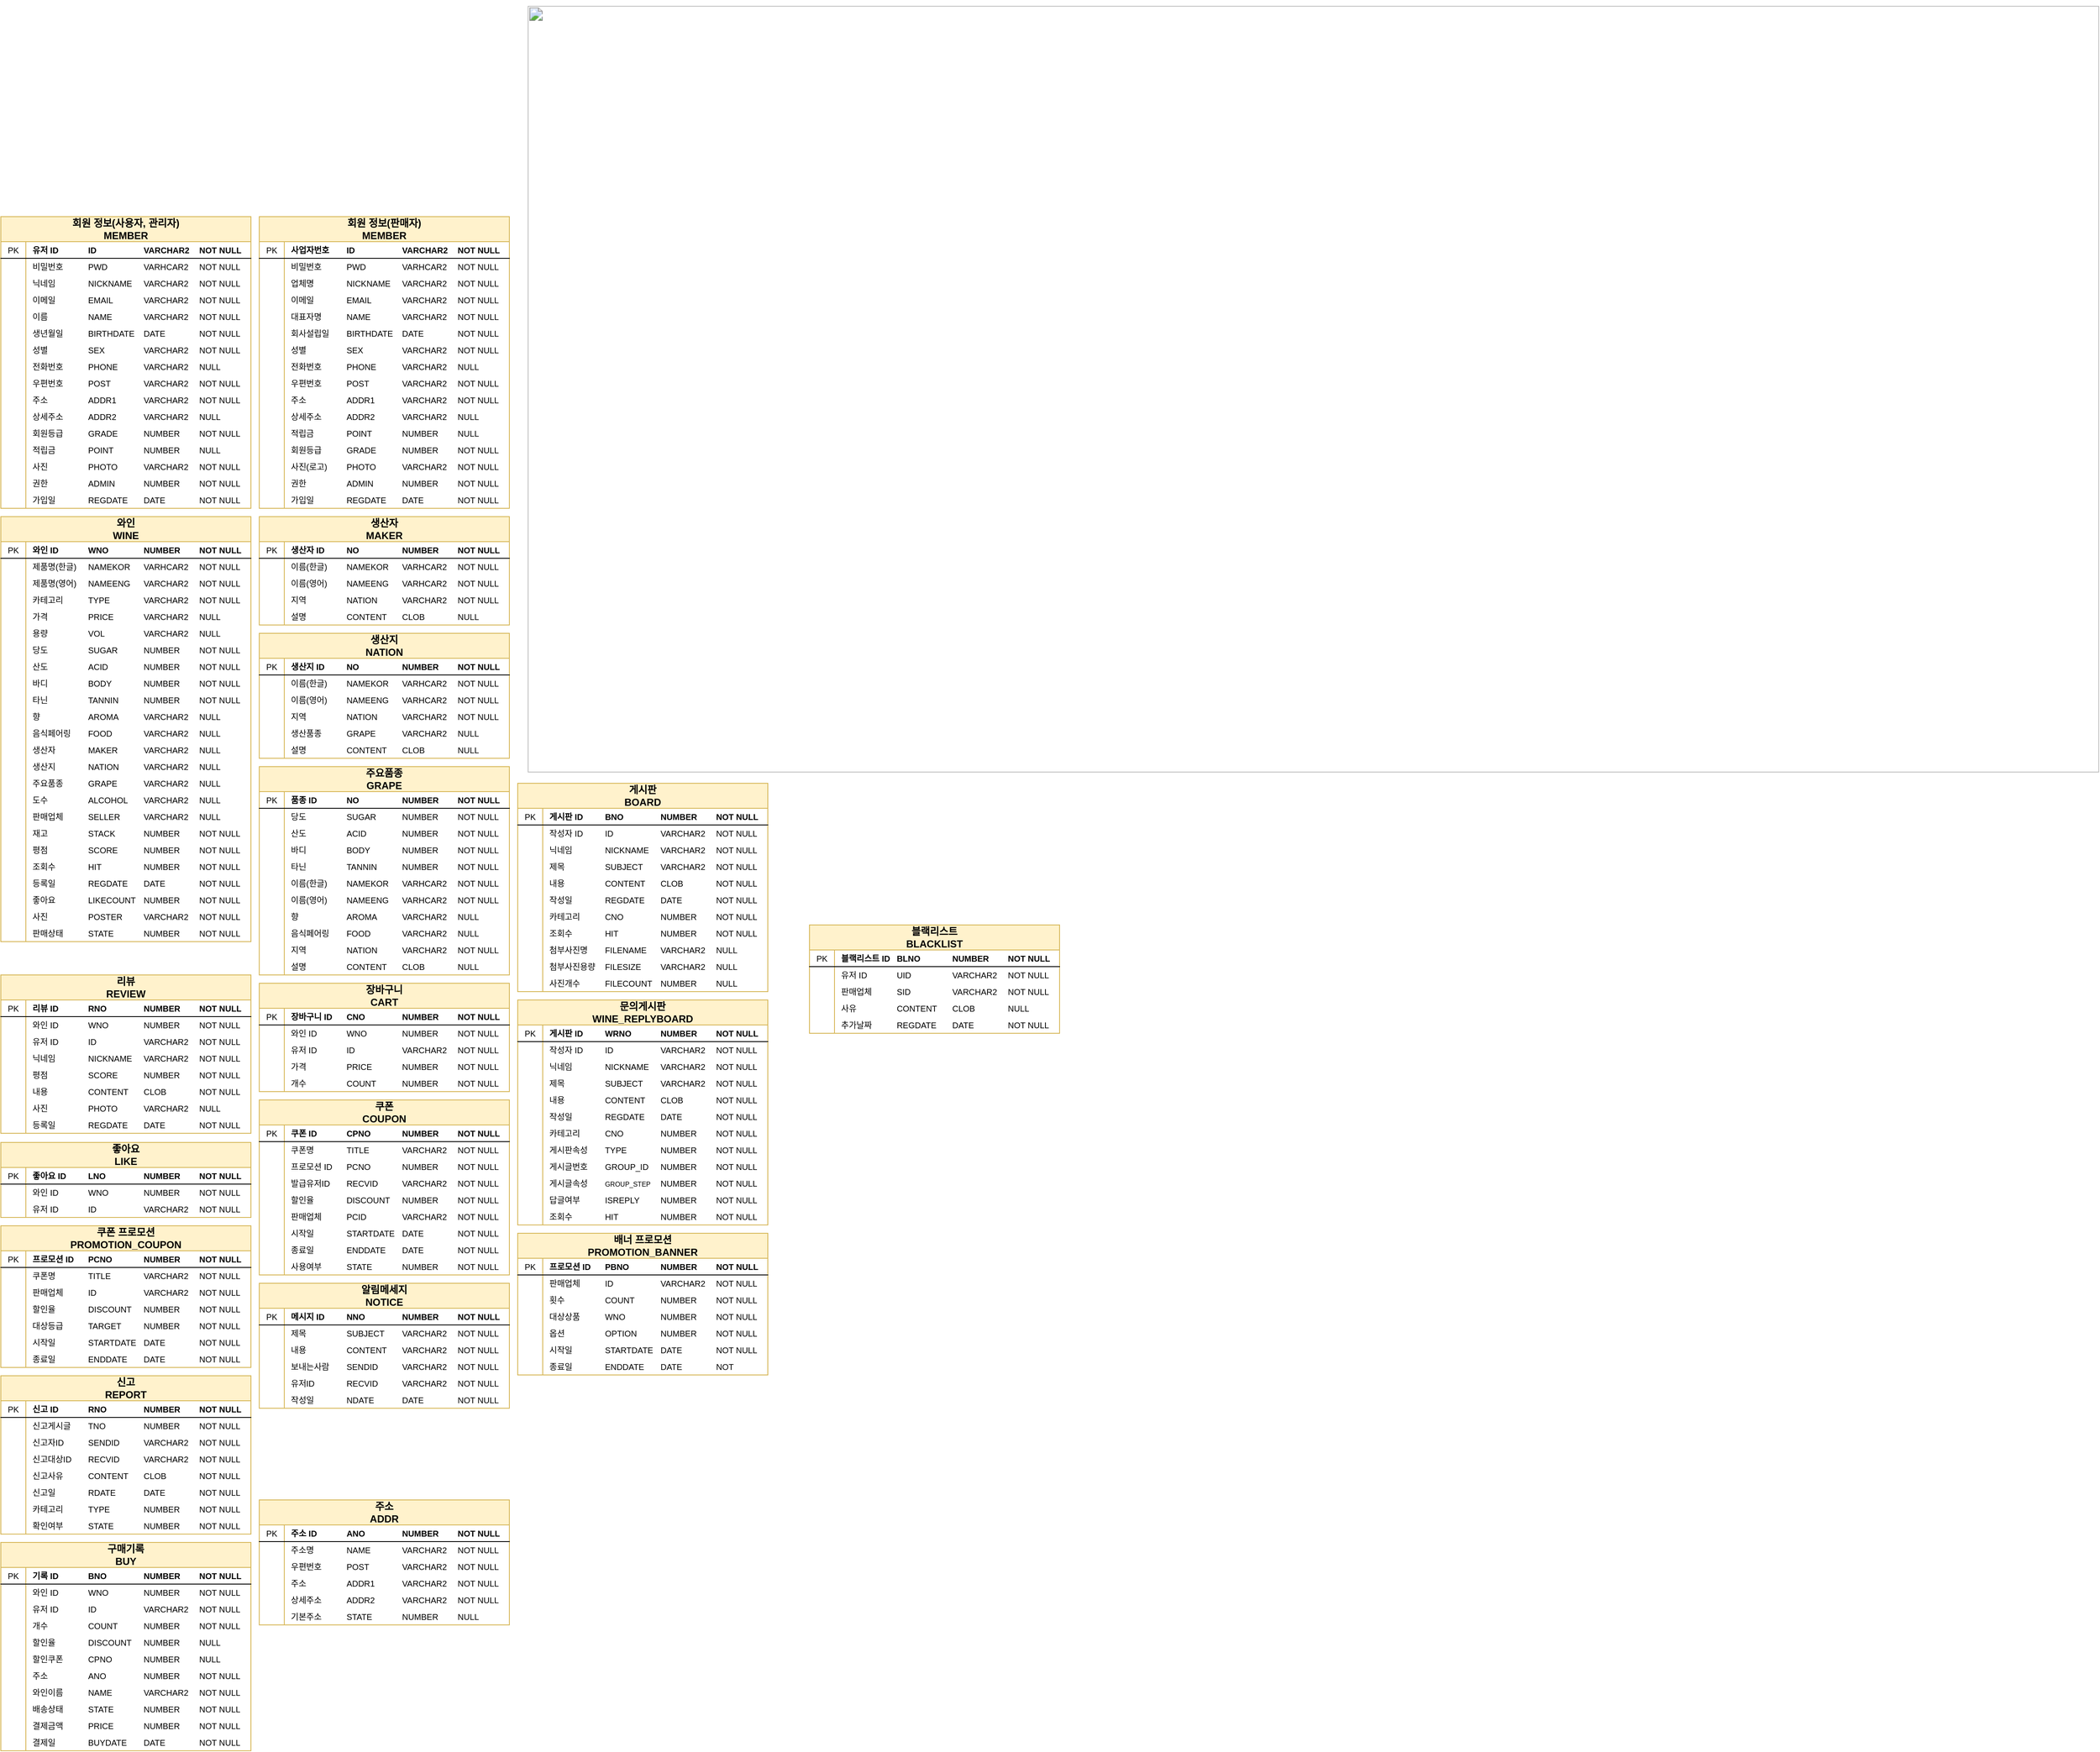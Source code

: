 <mxfile version="24.7.16">
  <diagram name="페이지-1" id="2n7N6EhF88uoxu0NYIik">
    <mxGraphModel dx="819" dy="1645" grid="1" gridSize="10" guides="1" tooltips="1" connect="1" arrows="1" fold="1" page="1" pageScale="1" pageWidth="827" pageHeight="1169" math="0" shadow="0">
      <root>
        <mxCell id="0" />
        <mxCell id="1" parent="0" />
        <UserObject label="&lt;b style=&quot;font-weight:normal;&quot; id=&quot;docs-internal-guid-bfb3894a-7fff-13ee-e7cd-1fbcbf9ec88d&quot;&gt;&lt;img width=&quot;1885px;&quot; height=&quot;920px;&quot; src=&quot;https://lh7-rt.googleusercontent.com/slidesz/AGV_vUcluOeJ82dtkkSPzbEKz80KFxlNm0oyLbA9nCinXaoqBt42F9bJ7hzLJs8wCeLb0Z-0PGiLGP1nnfraCrqtH2MUwbTpYCJ-GYkbmYmhdGr3Kt8fFwdV5mQgTUwFmGZfWQ1oQa5XnQ9ZdeVuqPdy7i1JLNaixSuf=s2048?key=uvlss3X8heeqErbpd2EkjA&quot;&gt;&lt;/b&gt;" link="&lt;b style=&quot;font-weight:normal;&quot; id=&quot;docs-internal-guid-bfb3894a-7fff-13ee-e7cd-1fbcbf9ec88d&quot;&gt;&lt;img width=&quot;1885px;&quot; height=&quot;920px;&quot; src=&quot;https://lh7-rt.googleusercontent.com/slidesz/AGV_vUcluOeJ82dtkkSPzbEKz80KFxlNm0oyLbA9nCinXaoqBt42F9bJ7hzLJs8wCeLb0Z-0PGiLGP1nnfraCrqtH2MUwbTpYCJ-GYkbmYmhdGr3Kt8fFwdV5mQgTUwFmGZfWQ1oQa5XnQ9ZdeVuqPdy7i1JLNaixSuf=s2048?key=uvlss3X8heeqErbpd2EkjA&quot;&gt;&lt;/b&gt;" id="nbE1PKTETJ9Ci58N94wB-1">
          <mxCell style="text;whiteSpace=wrap;html=1;" parent="1" vertex="1">
            <mxGeometry x="630" y="-120" width="560" height="950" as="geometry" />
          </mxCell>
        </UserObject>
        <mxCell id="nbE1PKTETJ9Ci58N94wB-2" value="&lt;span style=&quot;font-size: 12px;&quot;&gt;회원 정보(사용자, 관리자)&lt;/span&gt;&lt;br&gt;&lt;div style=&quot;font-size: 12px;&quot;&gt;MEMBER&lt;/div&gt;" style="shape=table;startSize=30;container=1;collapsible=1;childLayout=tableLayout;fixedRows=1;rowLines=0;fontStyle=1;align=center;resizeLast=1;html=1;fillColor=#fff2cc;strokeColor=#d6b656;whiteSpace=wrap;verticalAlign=middle;fontSize=11;" parent="1" vertex="1">
          <mxGeometry y="140" width="300" height="350" as="geometry" />
        </mxCell>
        <mxCell id="nbE1PKTETJ9Ci58N94wB-3" value="" style="shape=tableRow;horizontal=0;startSize=0;swimlaneHead=0;swimlaneBody=0;fillColor=none;collapsible=0;dropTarget=0;points=[[0,0.5],[1,0.5]];portConstraint=eastwest;top=0;left=0;right=0;bottom=1;align=left;fontStyle=0;whiteSpace=wrap;html=1;verticalAlign=middle;" parent="nbE1PKTETJ9Ci58N94wB-2" vertex="1">
          <mxGeometry y="30" width="300" height="20" as="geometry" />
        </mxCell>
        <mxCell id="nbE1PKTETJ9Ci58N94wB-4" value="PK" style="shape=partialRectangle;connectable=0;fillColor=none;top=0;left=0;bottom=0;right=0;fontStyle=0;overflow=hidden;whiteSpace=wrap;html=1;align=center;verticalAlign=middle;fontSize=10;" parent="nbE1PKTETJ9Ci58N94wB-3" vertex="1">
          <mxGeometry width="30" height="20" as="geometry">
            <mxRectangle width="30" height="20" as="alternateBounds" />
          </mxGeometry>
        </mxCell>
        <mxCell id="nbE1PKTETJ9Ci58N94wB-5" value="&lt;b style=&quot;font-size: 10px;&quot;&gt;유저 ID&lt;span style=&quot;white-space: pre; font-size: 10px;&quot;&gt;&#x9;&lt;/span&gt;&lt;span style=&quot;white-space: pre; font-size: 10px;&quot;&gt;&#x9;&lt;/span&gt;ID&lt;span style=&quot;white-space: pre;&quot;&gt;&#x9;&lt;/span&gt;&lt;span style=&quot;white-space: pre; font-size: 10px;&quot;&gt;&#x9;&lt;span style=&quot;white-space: pre; font-size: 10px;&quot;&gt;&#x9;&lt;/span&gt;&lt;/span&gt;VARCHAR2&lt;span style=&quot;white-space: pre; font-size: 10px;&quot;&gt;&#x9;&lt;/span&gt;NOT NULL&lt;/b&gt;" style="shape=partialRectangle;connectable=0;fillColor=none;top=0;left=0;bottom=0;right=0;align=left;spacingLeft=6;fontStyle=0;overflow=hidden;whiteSpace=wrap;html=1;verticalAlign=middle;fontSize=10;" parent="nbE1PKTETJ9Ci58N94wB-3" vertex="1">
          <mxGeometry x="30" width="270" height="20" as="geometry">
            <mxRectangle width="270" height="20" as="alternateBounds" />
          </mxGeometry>
        </mxCell>
        <mxCell id="nbE1PKTETJ9Ci58N94wB-6" value="" style="shape=tableRow;horizontal=0;startSize=0;swimlaneHead=0;swimlaneBody=0;fillColor=none;collapsible=0;dropTarget=0;points=[[0,0.5],[1,0.5]];portConstraint=eastwest;top=0;left=0;right=0;bottom=0;align=left;fontStyle=0;whiteSpace=wrap;html=1;verticalAlign=middle;fontSize=10;" parent="nbE1PKTETJ9Ci58N94wB-2" vertex="1">
          <mxGeometry y="50" width="300" height="20" as="geometry" />
        </mxCell>
        <mxCell id="nbE1PKTETJ9Ci58N94wB-7" value="" style="shape=partialRectangle;connectable=0;fillColor=none;top=0;left=0;bottom=0;right=0;editable=1;overflow=hidden;whiteSpace=wrap;html=1;align=left;fontStyle=0;verticalAlign=middle;fontSize=10;" parent="nbE1PKTETJ9Ci58N94wB-6" vertex="1">
          <mxGeometry width="30" height="20" as="geometry">
            <mxRectangle width="30" height="20" as="alternateBounds" />
          </mxGeometry>
        </mxCell>
        <mxCell id="nbE1PKTETJ9Ci58N94wB-8" value="비밀번호&lt;span style=&quot;white-space: pre; font-size: 10px;&quot;&gt;&#x9;&lt;/span&gt;&lt;span style=&quot;white-space: pre; font-size: 10px;&quot;&gt;&#x9;&lt;/span&gt;PWD&lt;span style=&quot;white-space: pre; font-size: 10px;&quot;&gt;&lt;span style=&quot;white-space: pre;&quot;&gt;&#x9;&lt;/span&gt;&lt;span style=&quot;white-space: pre; font-size: 10px;&quot;&gt;&#x9;&lt;/span&gt;&lt;/span&gt;VARHCAR2&lt;span style=&quot;white-space: pre; font-size: 10px;&quot;&gt;&#x9;&lt;/span&gt;NOT NULL" style="shape=partialRectangle;connectable=0;fillColor=none;top=0;left=0;bottom=0;right=0;align=left;spacingLeft=6;overflow=hidden;whiteSpace=wrap;html=1;fontStyle=0;verticalAlign=middle;fontSize=10;" parent="nbE1PKTETJ9Ci58N94wB-6" vertex="1">
          <mxGeometry x="30" width="270" height="20" as="geometry">
            <mxRectangle width="270" height="20" as="alternateBounds" />
          </mxGeometry>
        </mxCell>
        <mxCell id="nbE1PKTETJ9Ci58N94wB-9" value="" style="shape=tableRow;horizontal=0;startSize=0;swimlaneHead=0;swimlaneBody=0;fillColor=none;collapsible=0;dropTarget=0;points=[[0,0.5],[1,0.5]];portConstraint=eastwest;top=0;left=0;right=0;bottom=0;align=left;fontStyle=0;whiteSpace=wrap;html=1;verticalAlign=middle;fontSize=10;" parent="nbE1PKTETJ9Ci58N94wB-2" vertex="1">
          <mxGeometry y="70" width="300" height="20" as="geometry" />
        </mxCell>
        <mxCell id="nbE1PKTETJ9Ci58N94wB-10" value="" style="shape=partialRectangle;connectable=0;fillColor=none;top=0;left=0;bottom=0;right=0;editable=1;overflow=hidden;whiteSpace=wrap;html=1;align=left;fontStyle=0;verticalAlign=middle;fontSize=10;" parent="nbE1PKTETJ9Ci58N94wB-9" vertex="1">
          <mxGeometry width="30" height="20" as="geometry">
            <mxRectangle width="30" height="20" as="alternateBounds" />
          </mxGeometry>
        </mxCell>
        <mxCell id="nbE1PKTETJ9Ci58N94wB-11" value="닉네임&lt;span style=&quot;white-space: pre; font-size: 10px;&quot;&gt;&#x9;&lt;/span&gt;&lt;span style=&quot;white-space: pre; font-size: 10px;&quot;&gt;&#x9;&lt;/span&gt;NICKNAME&lt;span style=&quot;white-space: pre; font-size: 10px;&quot;&gt;&lt;span style=&quot;white-space: pre; font-size: 10px;&quot;&gt;&#x9;&lt;/span&gt;&lt;/span&gt;VARCHAR2&lt;span style=&quot;white-space: pre; font-size: 10px;&quot;&gt;&#x9;&lt;/span&gt;NOT NULL" style="shape=partialRectangle;connectable=0;fillColor=none;top=0;left=0;bottom=0;right=0;align=left;spacingLeft=6;overflow=hidden;whiteSpace=wrap;html=1;fontStyle=0;verticalAlign=middle;fontSize=10;" parent="nbE1PKTETJ9Ci58N94wB-9" vertex="1">
          <mxGeometry x="30" width="270" height="20" as="geometry">
            <mxRectangle width="270" height="20" as="alternateBounds" />
          </mxGeometry>
        </mxCell>
        <mxCell id="nbE1PKTETJ9Ci58N94wB-12" style="shape=tableRow;horizontal=0;startSize=0;swimlaneHead=0;swimlaneBody=0;fillColor=none;collapsible=0;dropTarget=0;points=[[0,0.5],[1,0.5]];portConstraint=eastwest;top=0;left=0;right=0;bottom=0;align=left;fontStyle=0;whiteSpace=wrap;html=1;verticalAlign=middle;fontSize=10;" parent="nbE1PKTETJ9Ci58N94wB-2" vertex="1">
          <mxGeometry y="90" width="300" height="20" as="geometry" />
        </mxCell>
        <mxCell id="nbE1PKTETJ9Ci58N94wB-13" style="shape=partialRectangle;connectable=0;fillColor=none;top=0;left=0;bottom=0;right=0;editable=1;overflow=hidden;whiteSpace=wrap;html=1;align=left;fontStyle=0;verticalAlign=middle;fontSize=10;" parent="nbE1PKTETJ9Ci58N94wB-12" vertex="1">
          <mxGeometry width="30" height="20" as="geometry">
            <mxRectangle width="30" height="20" as="alternateBounds" />
          </mxGeometry>
        </mxCell>
        <mxCell id="nbE1PKTETJ9Ci58N94wB-14" value="이메일&lt;span style=&quot;white-space: pre;&quot;&gt;&#x9;&lt;/span&gt;&lt;span style=&quot;white-space: pre;&quot;&gt;&#x9;&lt;/span&gt;EMAIL&lt;span style=&quot;white-space: pre;&quot;&gt;&#x9;&lt;span style=&quot;white-space: pre;&quot;&gt;&#x9;&lt;/span&gt;&lt;/span&gt;VARCHAR2&lt;span style=&quot;white-space: pre;&quot;&gt;&#x9;&lt;/span&gt;NOT NULL" style="shape=partialRectangle;connectable=0;fillColor=none;top=0;left=0;bottom=0;right=0;align=left;spacingLeft=6;overflow=hidden;whiteSpace=wrap;html=1;fontStyle=0;verticalAlign=middle;fontSize=10;" parent="nbE1PKTETJ9Ci58N94wB-12" vertex="1">
          <mxGeometry x="30" width="270" height="20" as="geometry">
            <mxRectangle width="270" height="20" as="alternateBounds" />
          </mxGeometry>
        </mxCell>
        <mxCell id="nbE1PKTETJ9Ci58N94wB-15" value="" style="shape=tableRow;horizontal=0;startSize=0;swimlaneHead=0;swimlaneBody=0;fillColor=none;collapsible=0;dropTarget=0;points=[[0,0.5],[1,0.5]];portConstraint=eastwest;top=0;left=0;right=0;bottom=0;align=left;fontStyle=0;whiteSpace=wrap;html=1;verticalAlign=middle;fontSize=10;" parent="nbE1PKTETJ9Ci58N94wB-2" vertex="1">
          <mxGeometry y="110" width="300" height="20" as="geometry" />
        </mxCell>
        <mxCell id="nbE1PKTETJ9Ci58N94wB-16" value="" style="shape=partialRectangle;connectable=0;fillColor=none;top=0;left=0;bottom=0;right=0;editable=1;overflow=hidden;whiteSpace=wrap;html=1;align=left;fontStyle=0;verticalAlign=middle;fontSize=10;" parent="nbE1PKTETJ9Ci58N94wB-15" vertex="1">
          <mxGeometry width="30" height="20" as="geometry">
            <mxRectangle width="30" height="20" as="alternateBounds" />
          </mxGeometry>
        </mxCell>
        <mxCell id="nbE1PKTETJ9Ci58N94wB-17" value="이름&lt;span style=&quot;white-space: pre;&quot;&gt;&#x9;&lt;span style=&quot;white-space: pre;&quot;&gt;&#x9;&lt;/span&gt;&lt;/span&gt;&lt;span style=&quot;white-space: pre;&quot;&gt;&#x9;&lt;/span&gt;NAME&lt;span style=&quot;white-space: pre; font-size: 10px;&quot;&gt;&#x9;&lt;span style=&quot;white-space: pre;&quot;&gt;&#x9;&lt;/span&gt;VARCHAR2&lt;/span&gt;&lt;span style=&quot;white-space: pre; font-size: 10px;&quot;&gt;&#x9;&lt;/span&gt;NOT NULL" style="shape=partialRectangle;connectable=0;fillColor=none;top=0;left=0;bottom=0;right=0;align=left;spacingLeft=6;overflow=hidden;whiteSpace=wrap;html=1;fontStyle=0;verticalAlign=middle;fontSize=10;" parent="nbE1PKTETJ9Ci58N94wB-15" vertex="1">
          <mxGeometry x="30" width="270" height="20" as="geometry">
            <mxRectangle width="270" height="20" as="alternateBounds" />
          </mxGeometry>
        </mxCell>
        <mxCell id="nbE1PKTETJ9Ci58N94wB-18" style="shape=tableRow;horizontal=0;startSize=0;swimlaneHead=0;swimlaneBody=0;fillColor=none;collapsible=0;dropTarget=0;points=[[0,0.5],[1,0.5]];portConstraint=eastwest;top=0;left=0;right=0;bottom=0;align=left;fontStyle=0;whiteSpace=wrap;html=1;verticalAlign=middle;fontSize=10;" parent="nbE1PKTETJ9Ci58N94wB-2" vertex="1">
          <mxGeometry y="130" width="300" height="20" as="geometry" />
        </mxCell>
        <mxCell id="nbE1PKTETJ9Ci58N94wB-19" style="shape=partialRectangle;connectable=0;fillColor=none;top=0;left=0;bottom=0;right=0;editable=1;overflow=hidden;whiteSpace=wrap;html=1;align=left;fontStyle=0;verticalAlign=middle;fontSize=10;" parent="nbE1PKTETJ9Ci58N94wB-18" vertex="1">
          <mxGeometry width="30" height="20" as="geometry">
            <mxRectangle width="30" height="20" as="alternateBounds" />
          </mxGeometry>
        </mxCell>
        <mxCell id="nbE1PKTETJ9Ci58N94wB-20" value="생년월일&lt;span style=&quot;white-space: pre;&quot;&gt;&#x9;&lt;/span&gt;&lt;span style=&quot;white-space: pre;&quot;&gt;&#x9;&lt;/span&gt;BIRTHDATE&lt;span style=&quot;white-space: pre;&quot;&gt;&#x9;&lt;/span&gt;DATE&lt;span style=&quot;white-space: pre;&quot;&gt;&#x9;&lt;/span&gt;&lt;span style=&quot;white-space: pre;&quot;&gt;&#x9;&lt;/span&gt;NOT NULL" style="shape=partialRectangle;connectable=0;fillColor=none;top=0;left=0;bottom=0;right=0;align=left;spacingLeft=6;overflow=hidden;whiteSpace=wrap;html=1;fontStyle=0;verticalAlign=middle;fontSize=10;" parent="nbE1PKTETJ9Ci58N94wB-18" vertex="1">
          <mxGeometry x="30" width="270" height="20" as="geometry">
            <mxRectangle width="270" height="20" as="alternateBounds" />
          </mxGeometry>
        </mxCell>
        <mxCell id="nbE1PKTETJ9Ci58N94wB-21" style="shape=tableRow;horizontal=0;startSize=0;swimlaneHead=0;swimlaneBody=0;fillColor=none;collapsible=0;dropTarget=0;points=[[0,0.5],[1,0.5]];portConstraint=eastwest;top=0;left=0;right=0;bottom=0;align=left;fontStyle=0;whiteSpace=wrap;html=1;verticalAlign=middle;fontSize=10;" parent="nbE1PKTETJ9Ci58N94wB-2" vertex="1">
          <mxGeometry y="150" width="300" height="20" as="geometry" />
        </mxCell>
        <mxCell id="nbE1PKTETJ9Ci58N94wB-22" style="shape=partialRectangle;connectable=0;fillColor=none;top=0;left=0;bottom=0;right=0;editable=1;overflow=hidden;whiteSpace=wrap;html=1;align=left;fontStyle=0;verticalAlign=middle;fontSize=10;" parent="nbE1PKTETJ9Ci58N94wB-21" vertex="1">
          <mxGeometry width="30" height="20" as="geometry">
            <mxRectangle width="30" height="20" as="alternateBounds" />
          </mxGeometry>
        </mxCell>
        <mxCell id="nbE1PKTETJ9Ci58N94wB-23" value="성별&lt;span style=&quot;white-space: pre;&quot;&gt;&#x9;&lt;/span&gt;&lt;span style=&quot;white-space: pre;&quot;&gt;&#x9;&lt;/span&gt;&lt;span style=&quot;white-space: pre;&quot;&gt;&#x9;&lt;/span&gt;SEX&lt;span style=&quot;white-space: pre;&quot;&gt;&#x9;&lt;/span&gt;&lt;span style=&quot;white-space: pre;&quot;&gt;&#x9;&lt;/span&gt;&lt;span style=&quot;white-space: pre;&quot;&gt;&#x9;&lt;/span&gt;VARCHAR2&lt;span style=&quot;white-space: pre;&quot;&gt;&#x9;&lt;/span&gt;NOT NULL" style="shape=partialRectangle;connectable=0;fillColor=none;top=0;left=0;bottom=0;right=0;align=left;spacingLeft=6;overflow=hidden;whiteSpace=wrap;html=1;fontStyle=0;verticalAlign=middle;fontSize=10;" parent="nbE1PKTETJ9Ci58N94wB-21" vertex="1">
          <mxGeometry x="30" width="270" height="20" as="geometry">
            <mxRectangle width="270" height="20" as="alternateBounds" />
          </mxGeometry>
        </mxCell>
        <mxCell id="nbE1PKTETJ9Ci58N94wB-24" style="shape=tableRow;horizontal=0;startSize=0;swimlaneHead=0;swimlaneBody=0;fillColor=none;collapsible=0;dropTarget=0;points=[[0,0.5],[1,0.5]];portConstraint=eastwest;top=0;left=0;right=0;bottom=0;align=left;fontStyle=0;whiteSpace=wrap;html=1;verticalAlign=middle;fontSize=10;" parent="nbE1PKTETJ9Ci58N94wB-2" vertex="1">
          <mxGeometry y="170" width="300" height="20" as="geometry" />
        </mxCell>
        <mxCell id="nbE1PKTETJ9Ci58N94wB-25" style="shape=partialRectangle;connectable=0;fillColor=none;top=0;left=0;bottom=0;right=0;editable=1;overflow=hidden;whiteSpace=wrap;html=1;align=left;fontStyle=0;verticalAlign=middle;fontSize=10;" parent="nbE1PKTETJ9Ci58N94wB-24" vertex="1">
          <mxGeometry width="30" height="20" as="geometry">
            <mxRectangle width="30" height="20" as="alternateBounds" />
          </mxGeometry>
        </mxCell>
        <mxCell id="nbE1PKTETJ9Ci58N94wB-26" value="전화번호&lt;span style=&quot;white-space: pre;&quot;&gt;&#x9;&lt;/span&gt;&lt;span style=&quot;white-space: pre;&quot;&gt;&#x9;&lt;/span&gt;PHONE&lt;span style=&quot;white-space: pre;&quot;&gt;&#x9;&lt;/span&gt;&lt;span style=&quot;white-space: pre;&quot;&gt;&#x9;&lt;/span&gt;VARCHAR2&lt;span style=&quot;white-space: pre;&quot;&gt;&#x9;&lt;/span&gt;NULL" style="shape=partialRectangle;connectable=0;fillColor=none;top=0;left=0;bottom=0;right=0;align=left;spacingLeft=6;overflow=hidden;whiteSpace=wrap;html=1;fontStyle=0;verticalAlign=middle;fontSize=10;" parent="nbE1PKTETJ9Ci58N94wB-24" vertex="1">
          <mxGeometry x="30" width="270" height="20" as="geometry">
            <mxRectangle width="270" height="20" as="alternateBounds" />
          </mxGeometry>
        </mxCell>
        <mxCell id="nbE1PKTETJ9Ci58N94wB-27" style="shape=tableRow;horizontal=0;startSize=0;swimlaneHead=0;swimlaneBody=0;fillColor=none;collapsible=0;dropTarget=0;points=[[0,0.5],[1,0.5]];portConstraint=eastwest;top=0;left=0;right=0;bottom=0;align=left;fontStyle=0;whiteSpace=wrap;html=1;verticalAlign=middle;fontSize=10;" parent="nbE1PKTETJ9Ci58N94wB-2" vertex="1">
          <mxGeometry y="190" width="300" height="20" as="geometry" />
        </mxCell>
        <mxCell id="nbE1PKTETJ9Ci58N94wB-28" style="shape=partialRectangle;connectable=0;fillColor=none;top=0;left=0;bottom=0;right=0;editable=1;overflow=hidden;whiteSpace=wrap;html=1;align=left;fontStyle=0;verticalAlign=middle;fontSize=10;" parent="nbE1PKTETJ9Ci58N94wB-27" vertex="1">
          <mxGeometry width="30" height="20" as="geometry">
            <mxRectangle width="30" height="20" as="alternateBounds" />
          </mxGeometry>
        </mxCell>
        <mxCell id="nbE1PKTETJ9Ci58N94wB-29" value="우편번호&lt;span style=&quot;white-space: pre;&quot;&gt;&#x9;&lt;/span&gt;&lt;span style=&quot;white-space: pre;&quot;&gt;&#x9;&lt;/span&gt;POST&lt;span style=&quot;white-space: pre;&quot;&gt;&#x9;&lt;/span&gt;&lt;span style=&quot;white-space: pre;&quot;&gt;&#x9;&lt;/span&gt;VARCHAR2&lt;span style=&quot;white-space: pre;&quot;&gt;&#x9;&lt;/span&gt;NOT NULL" style="shape=partialRectangle;connectable=0;fillColor=none;top=0;left=0;bottom=0;right=0;align=left;spacingLeft=6;overflow=hidden;whiteSpace=wrap;html=1;fontStyle=0;verticalAlign=middle;fontSize=10;" parent="nbE1PKTETJ9Ci58N94wB-27" vertex="1">
          <mxGeometry x="30" width="270" height="20" as="geometry">
            <mxRectangle width="270" height="20" as="alternateBounds" />
          </mxGeometry>
        </mxCell>
        <mxCell id="nbE1PKTETJ9Ci58N94wB-30" style="shape=tableRow;horizontal=0;startSize=0;swimlaneHead=0;swimlaneBody=0;fillColor=none;collapsible=0;dropTarget=0;points=[[0,0.5],[1,0.5]];portConstraint=eastwest;top=0;left=0;right=0;bottom=0;align=left;fontStyle=0;whiteSpace=wrap;html=1;verticalAlign=middle;fontSize=10;" parent="nbE1PKTETJ9Ci58N94wB-2" vertex="1">
          <mxGeometry y="210" width="300" height="20" as="geometry" />
        </mxCell>
        <mxCell id="nbE1PKTETJ9Ci58N94wB-31" style="shape=partialRectangle;connectable=0;fillColor=none;top=0;left=0;bottom=0;right=0;editable=1;overflow=hidden;whiteSpace=wrap;html=1;align=left;fontStyle=0;verticalAlign=middle;fontSize=10;" parent="nbE1PKTETJ9Ci58N94wB-30" vertex="1">
          <mxGeometry width="30" height="20" as="geometry">
            <mxRectangle width="30" height="20" as="alternateBounds" />
          </mxGeometry>
        </mxCell>
        <mxCell id="nbE1PKTETJ9Ci58N94wB-32" value="주소&lt;span style=&quot;white-space: pre;&quot;&gt;&#x9;&lt;/span&gt;&lt;span style=&quot;white-space: pre;&quot;&gt;&#x9;&lt;/span&gt;&lt;span style=&quot;white-space: pre;&quot;&gt;&#x9;&lt;/span&gt;ADDR1&lt;span style=&quot;white-space: pre;&quot;&gt;&#x9;&lt;/span&gt;&lt;span style=&quot;white-space: pre;&quot;&gt;&#x9;&lt;/span&gt;VARCHAR2&lt;span style=&quot;white-space: pre;&quot;&gt;&#x9;&lt;/span&gt;NOT NULL" style="shape=partialRectangle;connectable=0;fillColor=none;top=0;left=0;bottom=0;right=0;align=left;spacingLeft=6;overflow=hidden;whiteSpace=wrap;html=1;fontStyle=0;verticalAlign=middle;fontSize=10;" parent="nbE1PKTETJ9Ci58N94wB-30" vertex="1">
          <mxGeometry x="30" width="270" height="20" as="geometry">
            <mxRectangle width="270" height="20" as="alternateBounds" />
          </mxGeometry>
        </mxCell>
        <mxCell id="nbE1PKTETJ9Ci58N94wB-33" style="shape=tableRow;horizontal=0;startSize=0;swimlaneHead=0;swimlaneBody=0;fillColor=none;collapsible=0;dropTarget=0;points=[[0,0.5],[1,0.5]];portConstraint=eastwest;top=0;left=0;right=0;bottom=0;align=left;fontStyle=0;whiteSpace=wrap;html=1;verticalAlign=middle;fontSize=10;" parent="nbE1PKTETJ9Ci58N94wB-2" vertex="1">
          <mxGeometry y="230" width="300" height="20" as="geometry" />
        </mxCell>
        <mxCell id="nbE1PKTETJ9Ci58N94wB-34" style="shape=partialRectangle;connectable=0;fillColor=none;top=0;left=0;bottom=0;right=0;editable=1;overflow=hidden;whiteSpace=wrap;html=1;align=left;fontStyle=0;verticalAlign=middle;fontSize=10;" parent="nbE1PKTETJ9Ci58N94wB-33" vertex="1">
          <mxGeometry width="30" height="20" as="geometry">
            <mxRectangle width="30" height="20" as="alternateBounds" />
          </mxGeometry>
        </mxCell>
        <mxCell id="nbE1PKTETJ9Ci58N94wB-35" value="상세주소&lt;span style=&quot;white-space: pre;&quot;&gt;&#x9;&lt;/span&gt;&lt;span style=&quot;white-space: pre;&quot;&gt;&#x9;&lt;/span&gt;ADDR2&lt;span style=&quot;white-space: pre;&quot;&gt;&#x9;&lt;span style=&quot;white-space: pre;&quot;&gt;&#x9;&lt;/span&gt;&lt;/span&gt;VARCHAR2&lt;span style=&quot;white-space: pre;&quot;&gt;&#x9;&lt;/span&gt;NULL" style="shape=partialRectangle;connectable=0;fillColor=none;top=0;left=0;bottom=0;right=0;align=left;spacingLeft=6;overflow=hidden;whiteSpace=wrap;html=1;fontStyle=0;verticalAlign=middle;fontSize=10;" parent="nbE1PKTETJ9Ci58N94wB-33" vertex="1">
          <mxGeometry x="30" width="270" height="20" as="geometry">
            <mxRectangle width="270" height="20" as="alternateBounds" />
          </mxGeometry>
        </mxCell>
        <mxCell id="nbE1PKTETJ9Ci58N94wB-36" style="shape=tableRow;horizontal=0;startSize=0;swimlaneHead=0;swimlaneBody=0;fillColor=none;collapsible=0;dropTarget=0;points=[[0,0.5],[1,0.5]];portConstraint=eastwest;top=0;left=0;right=0;bottom=0;align=left;fontStyle=0;whiteSpace=wrap;html=1;verticalAlign=middle;fontSize=10;" parent="nbE1PKTETJ9Ci58N94wB-2" vertex="1">
          <mxGeometry y="250" width="300" height="20" as="geometry" />
        </mxCell>
        <mxCell id="nbE1PKTETJ9Ci58N94wB-37" style="shape=partialRectangle;connectable=0;fillColor=none;top=0;left=0;bottom=0;right=0;editable=1;overflow=hidden;whiteSpace=wrap;html=1;align=left;fontStyle=0;verticalAlign=middle;fontSize=10;" parent="nbE1PKTETJ9Ci58N94wB-36" vertex="1">
          <mxGeometry width="30" height="20" as="geometry">
            <mxRectangle width="30" height="20" as="alternateBounds" />
          </mxGeometry>
        </mxCell>
        <mxCell id="nbE1PKTETJ9Ci58N94wB-38" value="회원등급&lt;span style=&quot;white-space: pre;&quot;&gt;&#x9;&lt;/span&gt;&lt;span style=&quot;white-space: pre;&quot;&gt;&#x9;&lt;/span&gt;GRADE&lt;span style=&quot;white-space: pre;&quot;&gt;&#x9;&lt;/span&gt;&lt;span style=&quot;white-space: pre;&quot;&gt;&#x9;&lt;/span&gt;NUMBER&lt;span style=&quot;white-space: pre;&quot;&gt;&#x9;&lt;/span&gt;NOT NULL" style="shape=partialRectangle;connectable=0;fillColor=none;top=0;left=0;bottom=0;right=0;align=left;spacingLeft=6;overflow=hidden;whiteSpace=wrap;html=1;fontStyle=0;verticalAlign=middle;fontSize=10;" parent="nbE1PKTETJ9Ci58N94wB-36" vertex="1">
          <mxGeometry x="30" width="270" height="20" as="geometry">
            <mxRectangle width="270" height="20" as="alternateBounds" />
          </mxGeometry>
        </mxCell>
        <mxCell id="uS8WrTH1hm0wXIOfCczE-1" style="shape=tableRow;horizontal=0;startSize=0;swimlaneHead=0;swimlaneBody=0;fillColor=none;collapsible=0;dropTarget=0;points=[[0,0.5],[1,0.5]];portConstraint=eastwest;top=0;left=0;right=0;bottom=0;align=left;fontStyle=0;whiteSpace=wrap;html=1;verticalAlign=middle;fontSize=10;" vertex="1" parent="nbE1PKTETJ9Ci58N94wB-2">
          <mxGeometry y="270" width="300" height="20" as="geometry" />
        </mxCell>
        <mxCell id="uS8WrTH1hm0wXIOfCczE-2" style="shape=partialRectangle;connectable=0;fillColor=none;top=0;left=0;bottom=0;right=0;editable=1;overflow=hidden;whiteSpace=wrap;html=1;align=left;fontStyle=0;verticalAlign=middle;fontSize=10;" vertex="1" parent="uS8WrTH1hm0wXIOfCczE-1">
          <mxGeometry width="30" height="20" as="geometry">
            <mxRectangle width="30" height="20" as="alternateBounds" />
          </mxGeometry>
        </mxCell>
        <mxCell id="uS8WrTH1hm0wXIOfCczE-3" value="적립금&lt;span style=&quot;white-space: pre;&quot;&gt;&#x9;&lt;/span&gt;&lt;span style=&quot;white-space: pre;&quot;&gt;&#x9;&lt;/span&gt;POINT&lt;span style=&quot;white-space: pre;&quot;&gt;&#x9;&lt;/span&gt;&lt;span style=&quot;white-space: pre;&quot;&gt;&#x9;&lt;/span&gt;NUMBER&lt;span style=&quot;white-space: pre;&quot;&gt;&#x9;&lt;/span&gt;NULL" style="shape=partialRectangle;connectable=0;fillColor=none;top=0;left=0;bottom=0;right=0;align=left;spacingLeft=6;overflow=hidden;whiteSpace=wrap;html=1;fontStyle=0;verticalAlign=middle;fontSize=10;" vertex="1" parent="uS8WrTH1hm0wXIOfCczE-1">
          <mxGeometry x="30" width="270" height="20" as="geometry">
            <mxRectangle width="270" height="20" as="alternateBounds" />
          </mxGeometry>
        </mxCell>
        <mxCell id="nbE1PKTETJ9Ci58N94wB-39" style="shape=tableRow;horizontal=0;startSize=0;swimlaneHead=0;swimlaneBody=0;fillColor=none;collapsible=0;dropTarget=0;points=[[0,0.5],[1,0.5]];portConstraint=eastwest;top=0;left=0;right=0;bottom=0;align=left;fontStyle=0;whiteSpace=wrap;html=1;verticalAlign=middle;fontSize=10;" parent="nbE1PKTETJ9Ci58N94wB-2" vertex="1">
          <mxGeometry y="290" width="300" height="20" as="geometry" />
        </mxCell>
        <mxCell id="nbE1PKTETJ9Ci58N94wB-40" style="shape=partialRectangle;connectable=0;fillColor=none;top=0;left=0;bottom=0;right=0;editable=1;overflow=hidden;whiteSpace=wrap;html=1;align=left;fontStyle=0;verticalAlign=middle;fontSize=10;" parent="nbE1PKTETJ9Ci58N94wB-39" vertex="1">
          <mxGeometry width="30" height="20" as="geometry">
            <mxRectangle width="30" height="20" as="alternateBounds" />
          </mxGeometry>
        </mxCell>
        <mxCell id="nbE1PKTETJ9Ci58N94wB-41" value="사진&lt;span style=&quot;white-space: pre;&quot;&gt;&#x9;&lt;/span&gt;&lt;span style=&quot;white-space: pre;&quot;&gt;&#x9;&lt;/span&gt;&lt;span style=&quot;white-space: pre;&quot;&gt;&#x9;&lt;/span&gt;PHOTO&lt;span style=&quot;white-space: pre;&quot;&gt;&#x9;&lt;span style=&quot;white-space: pre;&quot;&gt;&#x9;&lt;/span&gt;&lt;/span&gt;VARCHAR2&lt;span style=&quot;white-space: pre;&quot;&gt;&#x9;&lt;/span&gt;NOT NULL" style="shape=partialRectangle;connectable=0;fillColor=none;top=0;left=0;bottom=0;right=0;align=left;spacingLeft=6;overflow=hidden;whiteSpace=wrap;html=1;fontStyle=0;verticalAlign=middle;fontSize=10;" parent="nbE1PKTETJ9Ci58N94wB-39" vertex="1">
          <mxGeometry x="30" width="270" height="20" as="geometry">
            <mxRectangle width="270" height="20" as="alternateBounds" />
          </mxGeometry>
        </mxCell>
        <mxCell id="nbE1PKTETJ9Ci58N94wB-42" style="shape=tableRow;horizontal=0;startSize=0;swimlaneHead=0;swimlaneBody=0;fillColor=none;collapsible=0;dropTarget=0;points=[[0,0.5],[1,0.5]];portConstraint=eastwest;top=0;left=0;right=0;bottom=0;align=left;fontStyle=0;whiteSpace=wrap;html=1;verticalAlign=middle;fontSize=10;" parent="nbE1PKTETJ9Ci58N94wB-2" vertex="1">
          <mxGeometry y="310" width="300" height="20" as="geometry" />
        </mxCell>
        <mxCell id="nbE1PKTETJ9Ci58N94wB-43" style="shape=partialRectangle;connectable=0;fillColor=none;top=0;left=0;bottom=0;right=0;editable=1;overflow=hidden;whiteSpace=wrap;html=1;align=left;fontStyle=0;verticalAlign=middle;fontSize=10;" parent="nbE1PKTETJ9Ci58N94wB-42" vertex="1">
          <mxGeometry width="30" height="20" as="geometry">
            <mxRectangle width="30" height="20" as="alternateBounds" />
          </mxGeometry>
        </mxCell>
        <mxCell id="nbE1PKTETJ9Ci58N94wB-44" value="권한&lt;span style=&quot;white-space: pre;&quot;&gt;&#x9;&lt;/span&gt;&lt;span style=&quot;white-space: pre;&quot;&gt;&#x9;&lt;/span&gt;&lt;span style=&quot;white-space: pre;&quot;&gt;&#x9;&lt;/span&gt;ADMIN&lt;span style=&quot;white-space: pre;&quot;&gt;&#x9;&lt;/span&gt;&lt;span style=&quot;white-space: pre;&quot;&gt;&#x9;&lt;/span&gt;NUMBER&lt;span style=&quot;white-space: pre;&quot;&gt;&#x9;&lt;/span&gt;NOT NULL" style="shape=partialRectangle;connectable=0;fillColor=none;top=0;left=0;bottom=0;right=0;align=left;spacingLeft=6;overflow=hidden;whiteSpace=wrap;html=1;fontStyle=0;verticalAlign=middle;fontSize=10;" parent="nbE1PKTETJ9Ci58N94wB-42" vertex="1">
          <mxGeometry x="30" width="270" height="20" as="geometry">
            <mxRectangle width="270" height="20" as="alternateBounds" />
          </mxGeometry>
        </mxCell>
        <mxCell id="nbE1PKTETJ9Ci58N94wB-45" style="shape=tableRow;horizontal=0;startSize=0;swimlaneHead=0;swimlaneBody=0;fillColor=none;collapsible=0;dropTarget=0;points=[[0,0.5],[1,0.5]];portConstraint=eastwest;top=0;left=0;right=0;bottom=0;align=left;fontStyle=0;whiteSpace=wrap;html=1;verticalAlign=middle;fontSize=10;" parent="nbE1PKTETJ9Ci58N94wB-2" vertex="1">
          <mxGeometry y="330" width="300" height="20" as="geometry" />
        </mxCell>
        <mxCell id="nbE1PKTETJ9Ci58N94wB-46" style="shape=partialRectangle;connectable=0;fillColor=none;top=0;left=0;bottom=0;right=0;editable=1;overflow=hidden;whiteSpace=wrap;html=1;align=left;fontStyle=0;verticalAlign=middle;fontSize=10;" parent="nbE1PKTETJ9Ci58N94wB-45" vertex="1">
          <mxGeometry width="30" height="20" as="geometry">
            <mxRectangle width="30" height="20" as="alternateBounds" />
          </mxGeometry>
        </mxCell>
        <mxCell id="nbE1PKTETJ9Ci58N94wB-47" value="가입일&lt;span style=&quot;white-space: pre;&quot;&gt;&#x9;&lt;/span&gt;&lt;span style=&quot;white-space: pre;&quot;&gt;&#x9;&lt;/span&gt;REGDATE&lt;span style=&quot;white-space: pre;&quot;&gt;&#x9;&lt;/span&gt;DATE&lt;span style=&quot;white-space: pre;&quot;&gt;&#x9;&lt;/span&gt;&lt;span style=&quot;white-space: pre;&quot;&gt;&#x9;&lt;/span&gt;NOT NULL" style="shape=partialRectangle;connectable=0;fillColor=none;top=0;left=0;bottom=0;right=0;align=left;spacingLeft=6;overflow=hidden;whiteSpace=wrap;html=1;fontStyle=0;verticalAlign=middle;fontSize=10;" parent="nbE1PKTETJ9Ci58N94wB-45" vertex="1">
          <mxGeometry x="30" width="270" height="20" as="geometry">
            <mxRectangle width="270" height="20" as="alternateBounds" />
          </mxGeometry>
        </mxCell>
        <mxCell id="nbE1PKTETJ9Ci58N94wB-48" value="&lt;span style=&quot;font-size: 12px;&quot;&gt;회원 정보(판매자)&lt;/span&gt;&lt;br&gt;&lt;div style=&quot;font-size: 12px;&quot;&gt;MEMBER&lt;/div&gt;" style="shape=table;startSize=30;container=1;collapsible=1;childLayout=tableLayout;fixedRows=1;rowLines=0;fontStyle=1;align=center;resizeLast=1;html=1;fillColor=#fff2cc;strokeColor=#d6b656;whiteSpace=wrap;verticalAlign=middle;fontSize=11;" parent="1" vertex="1">
          <mxGeometry x="310" y="140" width="300" height="350" as="geometry" />
        </mxCell>
        <mxCell id="nbE1PKTETJ9Ci58N94wB-49" value="" style="shape=tableRow;horizontal=0;startSize=0;swimlaneHead=0;swimlaneBody=0;fillColor=none;collapsible=0;dropTarget=0;points=[[0,0.5],[1,0.5]];portConstraint=eastwest;top=0;left=0;right=0;bottom=1;align=left;fontStyle=0;whiteSpace=wrap;html=1;verticalAlign=middle;" parent="nbE1PKTETJ9Ci58N94wB-48" vertex="1">
          <mxGeometry y="30" width="300" height="20" as="geometry" />
        </mxCell>
        <mxCell id="nbE1PKTETJ9Ci58N94wB-50" value="PK" style="shape=partialRectangle;connectable=0;fillColor=none;top=0;left=0;bottom=0;right=0;fontStyle=0;overflow=hidden;whiteSpace=wrap;html=1;align=center;verticalAlign=middle;fontSize=10;" parent="nbE1PKTETJ9Ci58N94wB-49" vertex="1">
          <mxGeometry width="30" height="20" as="geometry">
            <mxRectangle width="30" height="20" as="alternateBounds" />
          </mxGeometry>
        </mxCell>
        <mxCell id="nbE1PKTETJ9Ci58N94wB-51" value="&lt;b style=&quot;font-size: 10px;&quot;&gt;사업자번호&lt;span style=&quot;white-space: pre; font-size: 10px;&quot;&gt;&#x9;&lt;/span&gt;ID&lt;span style=&quot;white-space: pre;&quot;&gt;&#x9;&lt;/span&gt;&lt;span style=&quot;white-space: pre; font-size: 10px;&quot;&gt;&#x9;&lt;span style=&quot;white-space: pre; font-size: 10px;&quot;&gt;&#x9;&lt;/span&gt;&lt;/span&gt;VARCHAR2&lt;span style=&quot;white-space: pre; font-size: 10px;&quot;&gt;&#x9;&lt;/span&gt;NOT NULL&lt;/b&gt;" style="shape=partialRectangle;connectable=0;fillColor=none;top=0;left=0;bottom=0;right=0;align=left;spacingLeft=6;fontStyle=0;overflow=hidden;whiteSpace=wrap;html=1;verticalAlign=middle;fontSize=10;" parent="nbE1PKTETJ9Ci58N94wB-49" vertex="1">
          <mxGeometry x="30" width="270" height="20" as="geometry">
            <mxRectangle width="270" height="20" as="alternateBounds" />
          </mxGeometry>
        </mxCell>
        <mxCell id="nbE1PKTETJ9Ci58N94wB-52" value="" style="shape=tableRow;horizontal=0;startSize=0;swimlaneHead=0;swimlaneBody=0;fillColor=none;collapsible=0;dropTarget=0;points=[[0,0.5],[1,0.5]];portConstraint=eastwest;top=0;left=0;right=0;bottom=0;align=left;fontStyle=0;whiteSpace=wrap;html=1;verticalAlign=middle;fontSize=10;" parent="nbE1PKTETJ9Ci58N94wB-48" vertex="1">
          <mxGeometry y="50" width="300" height="20" as="geometry" />
        </mxCell>
        <mxCell id="nbE1PKTETJ9Ci58N94wB-53" value="" style="shape=partialRectangle;connectable=0;fillColor=none;top=0;left=0;bottom=0;right=0;editable=1;overflow=hidden;whiteSpace=wrap;html=1;align=left;fontStyle=0;verticalAlign=middle;fontSize=10;" parent="nbE1PKTETJ9Ci58N94wB-52" vertex="1">
          <mxGeometry width="30" height="20" as="geometry">
            <mxRectangle width="30" height="20" as="alternateBounds" />
          </mxGeometry>
        </mxCell>
        <mxCell id="nbE1PKTETJ9Ci58N94wB-54" value="비밀번호&lt;span style=&quot;white-space: pre; font-size: 10px;&quot;&gt;&#x9;&lt;/span&gt;&lt;span style=&quot;white-space: pre; font-size: 10px;&quot;&gt;&#x9;&lt;/span&gt;PWD&lt;span style=&quot;white-space: pre; font-size: 10px;&quot;&gt;&lt;span style=&quot;white-space: pre;&quot;&gt;&#x9;&lt;/span&gt;&lt;span style=&quot;white-space: pre; font-size: 10px;&quot;&gt;&#x9;&lt;/span&gt;&lt;/span&gt;VARHCAR2&lt;span style=&quot;white-space: pre; font-size: 10px;&quot;&gt;&#x9;&lt;/span&gt;NOT NULL" style="shape=partialRectangle;connectable=0;fillColor=none;top=0;left=0;bottom=0;right=0;align=left;spacingLeft=6;overflow=hidden;whiteSpace=wrap;html=1;fontStyle=0;verticalAlign=middle;fontSize=10;" parent="nbE1PKTETJ9Ci58N94wB-52" vertex="1">
          <mxGeometry x="30" width="270" height="20" as="geometry">
            <mxRectangle width="270" height="20" as="alternateBounds" />
          </mxGeometry>
        </mxCell>
        <mxCell id="nbE1PKTETJ9Ci58N94wB-55" value="" style="shape=tableRow;horizontal=0;startSize=0;swimlaneHead=0;swimlaneBody=0;fillColor=none;collapsible=0;dropTarget=0;points=[[0,0.5],[1,0.5]];portConstraint=eastwest;top=0;left=0;right=0;bottom=0;align=left;fontStyle=0;whiteSpace=wrap;html=1;verticalAlign=middle;fontSize=10;" parent="nbE1PKTETJ9Ci58N94wB-48" vertex="1">
          <mxGeometry y="70" width="300" height="20" as="geometry" />
        </mxCell>
        <mxCell id="nbE1PKTETJ9Ci58N94wB-56" value="" style="shape=partialRectangle;connectable=0;fillColor=none;top=0;left=0;bottom=0;right=0;editable=1;overflow=hidden;whiteSpace=wrap;html=1;align=left;fontStyle=0;verticalAlign=middle;fontSize=10;" parent="nbE1PKTETJ9Ci58N94wB-55" vertex="1">
          <mxGeometry width="30" height="20" as="geometry">
            <mxRectangle width="30" height="20" as="alternateBounds" />
          </mxGeometry>
        </mxCell>
        <mxCell id="nbE1PKTETJ9Ci58N94wB-57" value="업체명&lt;span style=&quot;white-space: pre; font-size: 10px;&quot;&gt;&#x9;&lt;/span&gt;&lt;span style=&quot;white-space: pre; font-size: 10px;&quot;&gt;&#x9;&lt;/span&gt;NICKNAME&lt;span style=&quot;white-space: pre; font-size: 10px;&quot;&gt;&lt;span style=&quot;white-space: pre; font-size: 10px;&quot;&gt;&#x9;&lt;/span&gt;&lt;/span&gt;VARCHAR2&lt;span style=&quot;white-space: pre; font-size: 10px;&quot;&gt;&#x9;&lt;/span&gt;NOT NULL" style="shape=partialRectangle;connectable=0;fillColor=none;top=0;left=0;bottom=0;right=0;align=left;spacingLeft=6;overflow=hidden;whiteSpace=wrap;html=1;fontStyle=0;verticalAlign=middle;fontSize=10;" parent="nbE1PKTETJ9Ci58N94wB-55" vertex="1">
          <mxGeometry x="30" width="270" height="20" as="geometry">
            <mxRectangle width="270" height="20" as="alternateBounds" />
          </mxGeometry>
        </mxCell>
        <mxCell id="nbE1PKTETJ9Ci58N94wB-58" style="shape=tableRow;horizontal=0;startSize=0;swimlaneHead=0;swimlaneBody=0;fillColor=none;collapsible=0;dropTarget=0;points=[[0,0.5],[1,0.5]];portConstraint=eastwest;top=0;left=0;right=0;bottom=0;align=left;fontStyle=0;whiteSpace=wrap;html=1;verticalAlign=middle;fontSize=10;" parent="nbE1PKTETJ9Ci58N94wB-48" vertex="1">
          <mxGeometry y="90" width="300" height="20" as="geometry" />
        </mxCell>
        <mxCell id="nbE1PKTETJ9Ci58N94wB-59" style="shape=partialRectangle;connectable=0;fillColor=none;top=0;left=0;bottom=0;right=0;editable=1;overflow=hidden;whiteSpace=wrap;html=1;align=left;fontStyle=0;verticalAlign=middle;fontSize=10;" parent="nbE1PKTETJ9Ci58N94wB-58" vertex="1">
          <mxGeometry width="30" height="20" as="geometry">
            <mxRectangle width="30" height="20" as="alternateBounds" />
          </mxGeometry>
        </mxCell>
        <mxCell id="nbE1PKTETJ9Ci58N94wB-60" value="이메일&lt;span style=&quot;white-space: pre;&quot;&gt;&#x9;&lt;/span&gt;&lt;span style=&quot;white-space: pre;&quot;&gt;&#x9;&lt;/span&gt;EMAIL&lt;span style=&quot;white-space: pre;&quot;&gt;&#x9;&lt;span style=&quot;white-space: pre;&quot;&gt;&#x9;&lt;/span&gt;&lt;/span&gt;VARCHAR2&lt;span style=&quot;white-space: pre;&quot;&gt;&#x9;&lt;/span&gt;NOT NULL" style="shape=partialRectangle;connectable=0;fillColor=none;top=0;left=0;bottom=0;right=0;align=left;spacingLeft=6;overflow=hidden;whiteSpace=wrap;html=1;fontStyle=0;verticalAlign=middle;fontSize=10;" parent="nbE1PKTETJ9Ci58N94wB-58" vertex="1">
          <mxGeometry x="30" width="270" height="20" as="geometry">
            <mxRectangle width="270" height="20" as="alternateBounds" />
          </mxGeometry>
        </mxCell>
        <mxCell id="nbE1PKTETJ9Ci58N94wB-61" value="" style="shape=tableRow;horizontal=0;startSize=0;swimlaneHead=0;swimlaneBody=0;fillColor=none;collapsible=0;dropTarget=0;points=[[0,0.5],[1,0.5]];portConstraint=eastwest;top=0;left=0;right=0;bottom=0;align=left;fontStyle=0;whiteSpace=wrap;html=1;verticalAlign=middle;fontSize=10;" parent="nbE1PKTETJ9Ci58N94wB-48" vertex="1">
          <mxGeometry y="110" width="300" height="20" as="geometry" />
        </mxCell>
        <mxCell id="nbE1PKTETJ9Ci58N94wB-62" value="" style="shape=partialRectangle;connectable=0;fillColor=none;top=0;left=0;bottom=0;right=0;editable=1;overflow=hidden;whiteSpace=wrap;html=1;align=left;fontStyle=0;verticalAlign=middle;fontSize=10;" parent="nbE1PKTETJ9Ci58N94wB-61" vertex="1">
          <mxGeometry width="30" height="20" as="geometry">
            <mxRectangle width="30" height="20" as="alternateBounds" />
          </mxGeometry>
        </mxCell>
        <mxCell id="nbE1PKTETJ9Ci58N94wB-63" value="대표자명&lt;span style=&quot;white-space: pre;&quot;&gt;&lt;span style=&quot;white-space: pre;&quot;&gt;&#x9;&lt;/span&gt;&lt;/span&gt;&lt;span style=&quot;white-space: pre;&quot;&gt;&#x9;&lt;/span&gt;NAME&lt;span style=&quot;white-space: pre; font-size: 10px;&quot;&gt;&#x9;&lt;span style=&quot;white-space: pre;&quot;&gt;&#x9;&lt;/span&gt;VARCHAR2&lt;/span&gt;&lt;span style=&quot;white-space: pre; font-size: 10px;&quot;&gt;&#x9;&lt;/span&gt;NOT NULL" style="shape=partialRectangle;connectable=0;fillColor=none;top=0;left=0;bottom=0;right=0;align=left;spacingLeft=6;overflow=hidden;whiteSpace=wrap;html=1;fontStyle=0;verticalAlign=middle;fontSize=10;" parent="nbE1PKTETJ9Ci58N94wB-61" vertex="1">
          <mxGeometry x="30" width="270" height="20" as="geometry">
            <mxRectangle width="270" height="20" as="alternateBounds" />
          </mxGeometry>
        </mxCell>
        <mxCell id="nbE1PKTETJ9Ci58N94wB-64" style="shape=tableRow;horizontal=0;startSize=0;swimlaneHead=0;swimlaneBody=0;fillColor=none;collapsible=0;dropTarget=0;points=[[0,0.5],[1,0.5]];portConstraint=eastwest;top=0;left=0;right=0;bottom=0;align=left;fontStyle=0;whiteSpace=wrap;html=1;verticalAlign=middle;fontSize=10;" parent="nbE1PKTETJ9Ci58N94wB-48" vertex="1">
          <mxGeometry y="130" width="300" height="20" as="geometry" />
        </mxCell>
        <mxCell id="nbE1PKTETJ9Ci58N94wB-65" style="shape=partialRectangle;connectable=0;fillColor=none;top=0;left=0;bottom=0;right=0;editable=1;overflow=hidden;whiteSpace=wrap;html=1;align=left;fontStyle=0;verticalAlign=middle;fontSize=10;" parent="nbE1PKTETJ9Ci58N94wB-64" vertex="1">
          <mxGeometry width="30" height="20" as="geometry">
            <mxRectangle width="30" height="20" as="alternateBounds" />
          </mxGeometry>
        </mxCell>
        <mxCell id="nbE1PKTETJ9Ci58N94wB-66" value="회사설립일&lt;span style=&quot;white-space: pre;&quot;&gt;&#x9;&lt;/span&gt;BIRTHDATE&lt;span style=&quot;white-space: pre;&quot;&gt;&#x9;&lt;/span&gt;DATE&lt;span style=&quot;white-space: pre;&quot;&gt;&#x9;&lt;/span&gt;&lt;span style=&quot;white-space: pre;&quot;&gt;&#x9;&lt;/span&gt;NOT NULL" style="shape=partialRectangle;connectable=0;fillColor=none;top=0;left=0;bottom=0;right=0;align=left;spacingLeft=6;overflow=hidden;whiteSpace=wrap;html=1;fontStyle=0;verticalAlign=middle;fontSize=10;" parent="nbE1PKTETJ9Ci58N94wB-64" vertex="1">
          <mxGeometry x="30" width="270" height="20" as="geometry">
            <mxRectangle width="270" height="20" as="alternateBounds" />
          </mxGeometry>
        </mxCell>
        <mxCell id="nbE1PKTETJ9Ci58N94wB-67" style="shape=tableRow;horizontal=0;startSize=0;swimlaneHead=0;swimlaneBody=0;fillColor=none;collapsible=0;dropTarget=0;points=[[0,0.5],[1,0.5]];portConstraint=eastwest;top=0;left=0;right=0;bottom=0;align=left;fontStyle=0;whiteSpace=wrap;html=1;verticalAlign=middle;fontSize=10;" parent="nbE1PKTETJ9Ci58N94wB-48" vertex="1">
          <mxGeometry y="150" width="300" height="20" as="geometry" />
        </mxCell>
        <mxCell id="nbE1PKTETJ9Ci58N94wB-68" style="shape=partialRectangle;connectable=0;fillColor=none;top=0;left=0;bottom=0;right=0;editable=1;overflow=hidden;whiteSpace=wrap;html=1;align=left;fontStyle=0;verticalAlign=middle;fontSize=10;" parent="nbE1PKTETJ9Ci58N94wB-67" vertex="1">
          <mxGeometry width="30" height="20" as="geometry">
            <mxRectangle width="30" height="20" as="alternateBounds" />
          </mxGeometry>
        </mxCell>
        <mxCell id="nbE1PKTETJ9Ci58N94wB-69" value="성별&lt;span style=&quot;white-space: pre;&quot;&gt;&#x9;&lt;/span&gt;&lt;span style=&quot;white-space: pre;&quot;&gt;&#x9;&lt;/span&gt;&lt;span style=&quot;white-space: pre;&quot;&gt;&#x9;&lt;/span&gt;SEX&lt;span style=&quot;white-space: pre;&quot;&gt;&#x9;&lt;/span&gt;&lt;span style=&quot;white-space: pre;&quot;&gt;&#x9;&lt;/span&gt;&lt;span style=&quot;white-space: pre;&quot;&gt;&#x9;&lt;/span&gt;VARCHAR2&lt;span style=&quot;white-space: pre;&quot;&gt;&#x9;&lt;/span&gt;NOT NULL" style="shape=partialRectangle;connectable=0;fillColor=none;top=0;left=0;bottom=0;right=0;align=left;spacingLeft=6;overflow=hidden;whiteSpace=wrap;html=1;fontStyle=0;verticalAlign=middle;fontSize=10;" parent="nbE1PKTETJ9Ci58N94wB-67" vertex="1">
          <mxGeometry x="30" width="270" height="20" as="geometry">
            <mxRectangle width="270" height="20" as="alternateBounds" />
          </mxGeometry>
        </mxCell>
        <mxCell id="nbE1PKTETJ9Ci58N94wB-70" style="shape=tableRow;horizontal=0;startSize=0;swimlaneHead=0;swimlaneBody=0;fillColor=none;collapsible=0;dropTarget=0;points=[[0,0.5],[1,0.5]];portConstraint=eastwest;top=0;left=0;right=0;bottom=0;align=left;fontStyle=0;whiteSpace=wrap;html=1;verticalAlign=middle;fontSize=10;" parent="nbE1PKTETJ9Ci58N94wB-48" vertex="1">
          <mxGeometry y="170" width="300" height="20" as="geometry" />
        </mxCell>
        <mxCell id="nbE1PKTETJ9Ci58N94wB-71" style="shape=partialRectangle;connectable=0;fillColor=none;top=0;left=0;bottom=0;right=0;editable=1;overflow=hidden;whiteSpace=wrap;html=1;align=left;fontStyle=0;verticalAlign=middle;fontSize=10;" parent="nbE1PKTETJ9Ci58N94wB-70" vertex="1">
          <mxGeometry width="30" height="20" as="geometry">
            <mxRectangle width="30" height="20" as="alternateBounds" />
          </mxGeometry>
        </mxCell>
        <mxCell id="nbE1PKTETJ9Ci58N94wB-72" value="전화번호&lt;span style=&quot;white-space: pre;&quot;&gt;&#x9;&lt;/span&gt;&lt;span style=&quot;white-space: pre;&quot;&gt;&#x9;&lt;/span&gt;PHONE&lt;span style=&quot;white-space: pre;&quot;&gt;&#x9;&lt;/span&gt;&lt;span style=&quot;white-space: pre;&quot;&gt;&#x9;&lt;/span&gt;VARCHAR2&lt;span style=&quot;white-space: pre;&quot;&gt;&#x9;&lt;/span&gt;NULL" style="shape=partialRectangle;connectable=0;fillColor=none;top=0;left=0;bottom=0;right=0;align=left;spacingLeft=6;overflow=hidden;whiteSpace=wrap;html=1;fontStyle=0;verticalAlign=middle;fontSize=10;" parent="nbE1PKTETJ9Ci58N94wB-70" vertex="1">
          <mxGeometry x="30" width="270" height="20" as="geometry">
            <mxRectangle width="270" height="20" as="alternateBounds" />
          </mxGeometry>
        </mxCell>
        <mxCell id="nbE1PKTETJ9Ci58N94wB-73" style="shape=tableRow;horizontal=0;startSize=0;swimlaneHead=0;swimlaneBody=0;fillColor=none;collapsible=0;dropTarget=0;points=[[0,0.5],[1,0.5]];portConstraint=eastwest;top=0;left=0;right=0;bottom=0;align=left;fontStyle=0;whiteSpace=wrap;html=1;verticalAlign=middle;fontSize=10;" parent="nbE1PKTETJ9Ci58N94wB-48" vertex="1">
          <mxGeometry y="190" width="300" height="20" as="geometry" />
        </mxCell>
        <mxCell id="nbE1PKTETJ9Ci58N94wB-74" style="shape=partialRectangle;connectable=0;fillColor=none;top=0;left=0;bottom=0;right=0;editable=1;overflow=hidden;whiteSpace=wrap;html=1;align=left;fontStyle=0;verticalAlign=middle;fontSize=10;" parent="nbE1PKTETJ9Ci58N94wB-73" vertex="1">
          <mxGeometry width="30" height="20" as="geometry">
            <mxRectangle width="30" height="20" as="alternateBounds" />
          </mxGeometry>
        </mxCell>
        <mxCell id="nbE1PKTETJ9Ci58N94wB-75" value="우편번호&lt;span style=&quot;white-space: pre;&quot;&gt;&#x9;&lt;/span&gt;&lt;span style=&quot;white-space: pre;&quot;&gt;&#x9;&lt;/span&gt;POST&lt;span style=&quot;white-space: pre;&quot;&gt;&#x9;&lt;/span&gt;&lt;span style=&quot;white-space: pre;&quot;&gt;&#x9;&lt;/span&gt;VARCHAR2&lt;span style=&quot;white-space: pre;&quot;&gt;&#x9;&lt;/span&gt;NOT NULL" style="shape=partialRectangle;connectable=0;fillColor=none;top=0;left=0;bottom=0;right=0;align=left;spacingLeft=6;overflow=hidden;whiteSpace=wrap;html=1;fontStyle=0;verticalAlign=middle;fontSize=10;" parent="nbE1PKTETJ9Ci58N94wB-73" vertex="1">
          <mxGeometry x="30" width="270" height="20" as="geometry">
            <mxRectangle width="270" height="20" as="alternateBounds" />
          </mxGeometry>
        </mxCell>
        <mxCell id="nbE1PKTETJ9Ci58N94wB-76" style="shape=tableRow;horizontal=0;startSize=0;swimlaneHead=0;swimlaneBody=0;fillColor=none;collapsible=0;dropTarget=0;points=[[0,0.5],[1,0.5]];portConstraint=eastwest;top=0;left=0;right=0;bottom=0;align=left;fontStyle=0;whiteSpace=wrap;html=1;verticalAlign=middle;fontSize=10;" parent="nbE1PKTETJ9Ci58N94wB-48" vertex="1">
          <mxGeometry y="210" width="300" height="20" as="geometry" />
        </mxCell>
        <mxCell id="nbE1PKTETJ9Ci58N94wB-77" style="shape=partialRectangle;connectable=0;fillColor=none;top=0;left=0;bottom=0;right=0;editable=1;overflow=hidden;whiteSpace=wrap;html=1;align=left;fontStyle=0;verticalAlign=middle;fontSize=10;" parent="nbE1PKTETJ9Ci58N94wB-76" vertex="1">
          <mxGeometry width="30" height="20" as="geometry">
            <mxRectangle width="30" height="20" as="alternateBounds" />
          </mxGeometry>
        </mxCell>
        <mxCell id="nbE1PKTETJ9Ci58N94wB-78" value="주소&lt;span style=&quot;white-space: pre;&quot;&gt;&#x9;&lt;/span&gt;&lt;span style=&quot;white-space: pre;&quot;&gt;&#x9;&lt;/span&gt;&lt;span style=&quot;white-space: pre;&quot;&gt;&#x9;&lt;/span&gt;ADDR1&lt;span style=&quot;white-space: pre;&quot;&gt;&#x9;&lt;/span&gt;&lt;span style=&quot;white-space: pre;&quot;&gt;&#x9;&lt;/span&gt;VARCHAR2&lt;span style=&quot;white-space: pre;&quot;&gt;&#x9;&lt;/span&gt;NOT NULL" style="shape=partialRectangle;connectable=0;fillColor=none;top=0;left=0;bottom=0;right=0;align=left;spacingLeft=6;overflow=hidden;whiteSpace=wrap;html=1;fontStyle=0;verticalAlign=middle;fontSize=10;" parent="nbE1PKTETJ9Ci58N94wB-76" vertex="1">
          <mxGeometry x="30" width="270" height="20" as="geometry">
            <mxRectangle width="270" height="20" as="alternateBounds" />
          </mxGeometry>
        </mxCell>
        <mxCell id="nbE1PKTETJ9Ci58N94wB-79" style="shape=tableRow;horizontal=0;startSize=0;swimlaneHead=0;swimlaneBody=0;fillColor=none;collapsible=0;dropTarget=0;points=[[0,0.5],[1,0.5]];portConstraint=eastwest;top=0;left=0;right=0;bottom=0;align=left;fontStyle=0;whiteSpace=wrap;html=1;verticalAlign=middle;fontSize=10;" parent="nbE1PKTETJ9Ci58N94wB-48" vertex="1">
          <mxGeometry y="230" width="300" height="20" as="geometry" />
        </mxCell>
        <mxCell id="nbE1PKTETJ9Ci58N94wB-80" style="shape=partialRectangle;connectable=0;fillColor=none;top=0;left=0;bottom=0;right=0;editable=1;overflow=hidden;whiteSpace=wrap;html=1;align=left;fontStyle=0;verticalAlign=middle;fontSize=10;" parent="nbE1PKTETJ9Ci58N94wB-79" vertex="1">
          <mxGeometry width="30" height="20" as="geometry">
            <mxRectangle width="30" height="20" as="alternateBounds" />
          </mxGeometry>
        </mxCell>
        <mxCell id="nbE1PKTETJ9Ci58N94wB-81" value="상세주소&lt;span style=&quot;white-space: pre;&quot;&gt;&#x9;&lt;/span&gt;&lt;span style=&quot;white-space: pre;&quot;&gt;&#x9;&lt;/span&gt;ADDR2&lt;span style=&quot;white-space: pre;&quot;&gt;&#x9;&lt;span style=&quot;white-space: pre;&quot;&gt;&#x9;&lt;/span&gt;&lt;/span&gt;VARCHAR2&lt;span style=&quot;white-space: pre;&quot;&gt;&#x9;&lt;/span&gt;NULL" style="shape=partialRectangle;connectable=0;fillColor=none;top=0;left=0;bottom=0;right=0;align=left;spacingLeft=6;overflow=hidden;whiteSpace=wrap;html=1;fontStyle=0;verticalAlign=middle;fontSize=10;" parent="nbE1PKTETJ9Ci58N94wB-79" vertex="1">
          <mxGeometry x="30" width="270" height="20" as="geometry">
            <mxRectangle width="270" height="20" as="alternateBounds" />
          </mxGeometry>
        </mxCell>
        <mxCell id="uS8WrTH1hm0wXIOfCczE-4" style="shape=tableRow;horizontal=0;startSize=0;swimlaneHead=0;swimlaneBody=0;fillColor=none;collapsible=0;dropTarget=0;points=[[0,0.5],[1,0.5]];portConstraint=eastwest;top=0;left=0;right=0;bottom=0;align=left;fontStyle=0;whiteSpace=wrap;html=1;verticalAlign=middle;fontSize=10;" vertex="1" parent="nbE1PKTETJ9Ci58N94wB-48">
          <mxGeometry y="250" width="300" height="20" as="geometry" />
        </mxCell>
        <mxCell id="uS8WrTH1hm0wXIOfCczE-5" style="shape=partialRectangle;connectable=0;fillColor=none;top=0;left=0;bottom=0;right=0;editable=1;overflow=hidden;whiteSpace=wrap;html=1;align=left;fontStyle=0;verticalAlign=middle;fontSize=10;" vertex="1" parent="uS8WrTH1hm0wXIOfCczE-4">
          <mxGeometry width="30" height="20" as="geometry">
            <mxRectangle width="30" height="20" as="alternateBounds" />
          </mxGeometry>
        </mxCell>
        <mxCell id="uS8WrTH1hm0wXIOfCczE-6" value="적립금&lt;span style=&quot;white-space: pre;&quot;&gt;&#x9;&lt;/span&gt;&lt;span style=&quot;white-space: pre;&quot;&gt;&#x9;&lt;/span&gt;POINT&lt;span style=&quot;white-space: pre;&quot;&gt;&#x9;&lt;/span&gt;&lt;span style=&quot;white-space: pre;&quot;&gt;&#x9;&lt;/span&gt;NUMBER&lt;span style=&quot;white-space: pre;&quot;&gt;&#x9;&lt;/span&gt;NULL" style="shape=partialRectangle;connectable=0;fillColor=none;top=0;left=0;bottom=0;right=0;align=left;spacingLeft=6;overflow=hidden;whiteSpace=wrap;html=1;fontStyle=0;verticalAlign=middle;fontSize=10;" vertex="1" parent="uS8WrTH1hm0wXIOfCczE-4">
          <mxGeometry x="30" width="270" height="20" as="geometry">
            <mxRectangle width="270" height="20" as="alternateBounds" />
          </mxGeometry>
        </mxCell>
        <mxCell id="nbE1PKTETJ9Ci58N94wB-82" style="shape=tableRow;horizontal=0;startSize=0;swimlaneHead=0;swimlaneBody=0;fillColor=none;collapsible=0;dropTarget=0;points=[[0,0.5],[1,0.5]];portConstraint=eastwest;top=0;left=0;right=0;bottom=0;align=left;fontStyle=0;whiteSpace=wrap;html=1;verticalAlign=middle;fontSize=10;" parent="nbE1PKTETJ9Ci58N94wB-48" vertex="1">
          <mxGeometry y="270" width="300" height="20" as="geometry" />
        </mxCell>
        <mxCell id="nbE1PKTETJ9Ci58N94wB-83" style="shape=partialRectangle;connectable=0;fillColor=none;top=0;left=0;bottom=0;right=0;editable=1;overflow=hidden;whiteSpace=wrap;html=1;align=left;fontStyle=0;verticalAlign=middle;fontSize=10;" parent="nbE1PKTETJ9Ci58N94wB-82" vertex="1">
          <mxGeometry width="30" height="20" as="geometry">
            <mxRectangle width="30" height="20" as="alternateBounds" />
          </mxGeometry>
        </mxCell>
        <mxCell id="nbE1PKTETJ9Ci58N94wB-84" value="회원등급&lt;span style=&quot;white-space: pre;&quot;&gt;&#x9;&lt;/span&gt;&lt;span style=&quot;white-space: pre;&quot;&gt;&#x9;&lt;/span&gt;GRADE&lt;span style=&quot;white-space: pre;&quot;&gt;&#x9;&lt;/span&gt;&lt;span style=&quot;white-space: pre;&quot;&gt;&#x9;&lt;/span&gt;NUMBER&lt;span style=&quot;white-space: pre;&quot;&gt;&#x9;&lt;/span&gt;NOT NULL" style="shape=partialRectangle;connectable=0;fillColor=none;top=0;left=0;bottom=0;right=0;align=left;spacingLeft=6;overflow=hidden;whiteSpace=wrap;html=1;fontStyle=0;verticalAlign=middle;fontSize=10;" parent="nbE1PKTETJ9Ci58N94wB-82" vertex="1">
          <mxGeometry x="30" width="270" height="20" as="geometry">
            <mxRectangle width="270" height="20" as="alternateBounds" />
          </mxGeometry>
        </mxCell>
        <mxCell id="nbE1PKTETJ9Ci58N94wB-85" style="shape=tableRow;horizontal=0;startSize=0;swimlaneHead=0;swimlaneBody=0;fillColor=none;collapsible=0;dropTarget=0;points=[[0,0.5],[1,0.5]];portConstraint=eastwest;top=0;left=0;right=0;bottom=0;align=left;fontStyle=0;whiteSpace=wrap;html=1;verticalAlign=middle;fontSize=10;" parent="nbE1PKTETJ9Ci58N94wB-48" vertex="1">
          <mxGeometry y="290" width="300" height="20" as="geometry" />
        </mxCell>
        <mxCell id="nbE1PKTETJ9Ci58N94wB-86" style="shape=partialRectangle;connectable=0;fillColor=none;top=0;left=0;bottom=0;right=0;editable=1;overflow=hidden;whiteSpace=wrap;html=1;align=left;fontStyle=0;verticalAlign=middle;fontSize=10;" parent="nbE1PKTETJ9Ci58N94wB-85" vertex="1">
          <mxGeometry width="30" height="20" as="geometry">
            <mxRectangle width="30" height="20" as="alternateBounds" />
          </mxGeometry>
        </mxCell>
        <mxCell id="nbE1PKTETJ9Ci58N94wB-87" value="사진(로고)&lt;span style=&quot;white-space: pre;&quot;&gt;&#x9;&lt;/span&gt;PHOTO&lt;span style=&quot;white-space: pre;&quot;&gt;&#x9;&lt;span style=&quot;white-space: pre;&quot;&gt;&#x9;&lt;/span&gt;&lt;/span&gt;VARCHAR2&lt;span style=&quot;white-space: pre;&quot;&gt;&#x9;&lt;/span&gt;NOT NULL" style="shape=partialRectangle;connectable=0;fillColor=none;top=0;left=0;bottom=0;right=0;align=left;spacingLeft=6;overflow=hidden;whiteSpace=wrap;html=1;fontStyle=0;verticalAlign=middle;fontSize=10;" parent="nbE1PKTETJ9Ci58N94wB-85" vertex="1">
          <mxGeometry x="30" width="270" height="20" as="geometry">
            <mxRectangle width="270" height="20" as="alternateBounds" />
          </mxGeometry>
        </mxCell>
        <mxCell id="nbE1PKTETJ9Ci58N94wB-88" style="shape=tableRow;horizontal=0;startSize=0;swimlaneHead=0;swimlaneBody=0;fillColor=none;collapsible=0;dropTarget=0;points=[[0,0.5],[1,0.5]];portConstraint=eastwest;top=0;left=0;right=0;bottom=0;align=left;fontStyle=0;whiteSpace=wrap;html=1;verticalAlign=middle;fontSize=10;" parent="nbE1PKTETJ9Ci58N94wB-48" vertex="1">
          <mxGeometry y="310" width="300" height="20" as="geometry" />
        </mxCell>
        <mxCell id="nbE1PKTETJ9Ci58N94wB-89" style="shape=partialRectangle;connectable=0;fillColor=none;top=0;left=0;bottom=0;right=0;editable=1;overflow=hidden;whiteSpace=wrap;html=1;align=left;fontStyle=0;verticalAlign=middle;fontSize=10;" parent="nbE1PKTETJ9Ci58N94wB-88" vertex="1">
          <mxGeometry width="30" height="20" as="geometry">
            <mxRectangle width="30" height="20" as="alternateBounds" />
          </mxGeometry>
        </mxCell>
        <mxCell id="nbE1PKTETJ9Ci58N94wB-90" value="권한&lt;span style=&quot;white-space: pre;&quot;&gt;&#x9;&lt;/span&gt;&lt;span style=&quot;white-space: pre;&quot;&gt;&#x9;&lt;/span&gt;&lt;span style=&quot;white-space: pre;&quot;&gt;&#x9;&lt;/span&gt;ADMIN&lt;span style=&quot;white-space: pre;&quot;&gt;&#x9;&lt;/span&gt;&lt;span style=&quot;white-space: pre;&quot;&gt;&#x9;&lt;/span&gt;NUMBER&lt;span style=&quot;white-space: pre;&quot;&gt;&#x9;&lt;/span&gt;NOT NULL" style="shape=partialRectangle;connectable=0;fillColor=none;top=0;left=0;bottom=0;right=0;align=left;spacingLeft=6;overflow=hidden;whiteSpace=wrap;html=1;fontStyle=0;verticalAlign=middle;fontSize=10;" parent="nbE1PKTETJ9Ci58N94wB-88" vertex="1">
          <mxGeometry x="30" width="270" height="20" as="geometry">
            <mxRectangle width="270" height="20" as="alternateBounds" />
          </mxGeometry>
        </mxCell>
        <mxCell id="nbE1PKTETJ9Ci58N94wB-91" style="shape=tableRow;horizontal=0;startSize=0;swimlaneHead=0;swimlaneBody=0;fillColor=none;collapsible=0;dropTarget=0;points=[[0,0.5],[1,0.5]];portConstraint=eastwest;top=0;left=0;right=0;bottom=0;align=left;fontStyle=0;whiteSpace=wrap;html=1;verticalAlign=middle;fontSize=10;" parent="nbE1PKTETJ9Ci58N94wB-48" vertex="1">
          <mxGeometry y="330" width="300" height="20" as="geometry" />
        </mxCell>
        <mxCell id="nbE1PKTETJ9Ci58N94wB-92" style="shape=partialRectangle;connectable=0;fillColor=none;top=0;left=0;bottom=0;right=0;editable=1;overflow=hidden;whiteSpace=wrap;html=1;align=left;fontStyle=0;verticalAlign=middle;fontSize=10;" parent="nbE1PKTETJ9Ci58N94wB-91" vertex="1">
          <mxGeometry width="30" height="20" as="geometry">
            <mxRectangle width="30" height="20" as="alternateBounds" />
          </mxGeometry>
        </mxCell>
        <mxCell id="nbE1PKTETJ9Ci58N94wB-93" value="가입일&lt;span style=&quot;white-space: pre;&quot;&gt;&#x9;&lt;/span&gt;&lt;span style=&quot;white-space: pre;&quot;&gt;&#x9;&lt;/span&gt;REGDATE&lt;span style=&quot;white-space: pre;&quot;&gt;&#x9;&lt;/span&gt;DATE&lt;span style=&quot;white-space: pre;&quot;&gt;&#x9;&lt;/span&gt;&lt;span style=&quot;white-space: pre;&quot;&gt;&#x9;&lt;/span&gt;NOT NULL" style="shape=partialRectangle;connectable=0;fillColor=none;top=0;left=0;bottom=0;right=0;align=left;spacingLeft=6;overflow=hidden;whiteSpace=wrap;html=1;fontStyle=0;verticalAlign=middle;fontSize=10;" parent="nbE1PKTETJ9Ci58N94wB-91" vertex="1">
          <mxGeometry x="30" width="270" height="20" as="geometry">
            <mxRectangle width="270" height="20" as="alternateBounds" />
          </mxGeometry>
        </mxCell>
        <mxCell id="nbE1PKTETJ9Ci58N94wB-94" value="&lt;span style=&quot;font-size: 12px;&quot;&gt;와인&lt;/span&gt;&lt;br&gt;&lt;div style=&quot;font-size: 12px;&quot;&gt;WINE&lt;/div&gt;" style="shape=table;startSize=30;container=1;collapsible=1;childLayout=tableLayout;fixedRows=1;rowLines=0;fontStyle=1;align=center;resizeLast=1;html=1;fillColor=#fff2cc;strokeColor=#d6b656;whiteSpace=wrap;verticalAlign=middle;fontSize=11;" parent="1" vertex="1">
          <mxGeometry y="500" width="300" height="510" as="geometry" />
        </mxCell>
        <mxCell id="nbE1PKTETJ9Ci58N94wB-95" value="" style="shape=tableRow;horizontal=0;startSize=0;swimlaneHead=0;swimlaneBody=0;fillColor=none;collapsible=0;dropTarget=0;points=[[0,0.5],[1,0.5]];portConstraint=eastwest;top=0;left=0;right=0;bottom=1;align=left;fontStyle=0;whiteSpace=wrap;html=1;verticalAlign=middle;" parent="nbE1PKTETJ9Ci58N94wB-94" vertex="1">
          <mxGeometry y="30" width="300" height="20" as="geometry" />
        </mxCell>
        <mxCell id="nbE1PKTETJ9Ci58N94wB-96" value="PK" style="shape=partialRectangle;connectable=0;fillColor=none;top=0;left=0;bottom=0;right=0;fontStyle=0;overflow=hidden;whiteSpace=wrap;html=1;align=center;verticalAlign=middle;fontSize=10;" parent="nbE1PKTETJ9Ci58N94wB-95" vertex="1">
          <mxGeometry width="30" height="20" as="geometry">
            <mxRectangle width="30" height="20" as="alternateBounds" />
          </mxGeometry>
        </mxCell>
        <mxCell id="nbE1PKTETJ9Ci58N94wB-97" value="&lt;b style=&quot;font-size: 10px;&quot;&gt;와인 ID&lt;span style=&quot;white-space: pre; font-size: 10px;&quot;&gt;&#x9;&lt;/span&gt;&lt;span style=&quot;white-space: pre; font-size: 10px;&quot;&gt;&#x9;&lt;/span&gt;WNO&lt;span style=&quot;white-space: pre; font-size: 10px;&quot;&gt;&#x9;&lt;span style=&quot;white-space: pre; font-size: 10px;&quot;&gt;&#x9;&lt;/span&gt;&lt;/span&gt;NUMBER&lt;span style=&quot;white-space: pre; font-size: 10px;&quot;&gt;&#x9;&lt;/span&gt;NOT NULL&lt;/b&gt;" style="shape=partialRectangle;connectable=0;fillColor=none;top=0;left=0;bottom=0;right=0;align=left;spacingLeft=6;fontStyle=0;overflow=hidden;whiteSpace=wrap;html=1;verticalAlign=middle;fontSize=10;" parent="nbE1PKTETJ9Ci58N94wB-95" vertex="1">
          <mxGeometry x="30" width="270" height="20" as="geometry">
            <mxRectangle width="270" height="20" as="alternateBounds" />
          </mxGeometry>
        </mxCell>
        <mxCell id="nbE1PKTETJ9Ci58N94wB-98" value="" style="shape=tableRow;horizontal=0;startSize=0;swimlaneHead=0;swimlaneBody=0;fillColor=none;collapsible=0;dropTarget=0;points=[[0,0.5],[1,0.5]];portConstraint=eastwest;top=0;left=0;right=0;bottom=0;align=left;fontStyle=0;whiteSpace=wrap;html=1;verticalAlign=middle;fontSize=10;" parent="nbE1PKTETJ9Ci58N94wB-94" vertex="1">
          <mxGeometry y="50" width="300" height="20" as="geometry" />
        </mxCell>
        <mxCell id="nbE1PKTETJ9Ci58N94wB-99" value="" style="shape=partialRectangle;connectable=0;fillColor=none;top=0;left=0;bottom=0;right=0;editable=1;overflow=hidden;whiteSpace=wrap;html=1;align=left;fontStyle=0;verticalAlign=middle;fontSize=10;" parent="nbE1PKTETJ9Ci58N94wB-98" vertex="1">
          <mxGeometry width="30" height="20" as="geometry">
            <mxRectangle width="30" height="20" as="alternateBounds" />
          </mxGeometry>
        </mxCell>
        <mxCell id="nbE1PKTETJ9Ci58N94wB-100" value="제품명(한글)&lt;span style=&quot;white-space: pre; font-size: 10px;&quot;&gt;&#x9;&lt;/span&gt;NAMEKOR&lt;span style=&quot;white-space: pre; font-size: 10px;&quot;&gt;&lt;span style=&quot;white-space: pre; font-size: 10px;&quot;&gt;&#x9;&lt;/span&gt;&lt;/span&gt;VARHCAR2&lt;span style=&quot;white-space: pre; font-size: 10px;&quot;&gt;&#x9;&lt;/span&gt;NOT NULL" style="shape=partialRectangle;connectable=0;fillColor=none;top=0;left=0;bottom=0;right=0;align=left;spacingLeft=6;overflow=hidden;whiteSpace=wrap;html=1;fontStyle=0;verticalAlign=middle;fontSize=10;" parent="nbE1PKTETJ9Ci58N94wB-98" vertex="1">
          <mxGeometry x="30" width="270" height="20" as="geometry">
            <mxRectangle width="270" height="20" as="alternateBounds" />
          </mxGeometry>
        </mxCell>
        <mxCell id="nbE1PKTETJ9Ci58N94wB-101" value="" style="shape=tableRow;horizontal=0;startSize=0;swimlaneHead=0;swimlaneBody=0;fillColor=none;collapsible=0;dropTarget=0;points=[[0,0.5],[1,0.5]];portConstraint=eastwest;top=0;left=0;right=0;bottom=0;align=left;fontStyle=0;whiteSpace=wrap;html=1;verticalAlign=middle;fontSize=10;" parent="nbE1PKTETJ9Ci58N94wB-94" vertex="1">
          <mxGeometry y="70" width="300" height="20" as="geometry" />
        </mxCell>
        <mxCell id="nbE1PKTETJ9Ci58N94wB-102" value="" style="shape=partialRectangle;connectable=0;fillColor=none;top=0;left=0;bottom=0;right=0;editable=1;overflow=hidden;whiteSpace=wrap;html=1;align=left;fontStyle=0;verticalAlign=middle;fontSize=10;" parent="nbE1PKTETJ9Ci58N94wB-101" vertex="1">
          <mxGeometry width="30" height="20" as="geometry">
            <mxRectangle width="30" height="20" as="alternateBounds" />
          </mxGeometry>
        </mxCell>
        <mxCell id="nbE1PKTETJ9Ci58N94wB-103" value="제품명(영어)&lt;span style=&quot;white-space: pre;&quot;&gt;&#x9;&lt;/span&gt;NAMEENG&lt;span style=&quot;white-space: pre; font-size: 10px;&quot;&gt;&lt;span style=&quot;white-space: pre; font-size: 10px;&quot;&gt;&#x9;&lt;/span&gt;&lt;/span&gt;VARCHAR2&lt;span style=&quot;white-space: pre; font-size: 10px;&quot;&gt;&#x9;&lt;/span&gt;NOT NULL" style="shape=partialRectangle;connectable=0;fillColor=none;top=0;left=0;bottom=0;right=0;align=left;spacingLeft=6;overflow=hidden;whiteSpace=wrap;html=1;fontStyle=0;verticalAlign=middle;fontSize=10;" parent="nbE1PKTETJ9Ci58N94wB-101" vertex="1">
          <mxGeometry x="30" width="270" height="20" as="geometry">
            <mxRectangle width="270" height="20" as="alternateBounds" />
          </mxGeometry>
        </mxCell>
        <mxCell id="nbE1PKTETJ9Ci58N94wB-104" style="shape=tableRow;horizontal=0;startSize=0;swimlaneHead=0;swimlaneBody=0;fillColor=none;collapsible=0;dropTarget=0;points=[[0,0.5],[1,0.5]];portConstraint=eastwest;top=0;left=0;right=0;bottom=0;align=left;fontStyle=0;whiteSpace=wrap;html=1;verticalAlign=middle;fontSize=10;" parent="nbE1PKTETJ9Ci58N94wB-94" vertex="1">
          <mxGeometry y="90" width="300" height="20" as="geometry" />
        </mxCell>
        <mxCell id="nbE1PKTETJ9Ci58N94wB-105" style="shape=partialRectangle;connectable=0;fillColor=none;top=0;left=0;bottom=0;right=0;editable=1;overflow=hidden;whiteSpace=wrap;html=1;align=left;fontStyle=0;verticalAlign=middle;fontSize=10;" parent="nbE1PKTETJ9Ci58N94wB-104" vertex="1">
          <mxGeometry width="30" height="20" as="geometry">
            <mxRectangle width="30" height="20" as="alternateBounds" />
          </mxGeometry>
        </mxCell>
        <mxCell id="nbE1PKTETJ9Ci58N94wB-106" value="카테고리&lt;span style=&quot;white-space: pre;&quot;&gt;&#x9;&lt;/span&gt;&lt;span style=&quot;white-space: pre;&quot;&gt;&#x9;&lt;/span&gt;TYPE&lt;span style=&quot;white-space: pre;&quot;&gt;&#x9;&lt;span style=&quot;white-space: pre;&quot;&gt;&#x9;&lt;/span&gt;&lt;/span&gt;VARCHAR2&lt;span style=&quot;white-space: pre;&quot;&gt;&#x9;&lt;/span&gt;NOT NULL" style="shape=partialRectangle;connectable=0;fillColor=none;top=0;left=0;bottom=0;right=0;align=left;spacingLeft=6;overflow=hidden;whiteSpace=wrap;html=1;fontStyle=0;verticalAlign=middle;fontSize=10;" parent="nbE1PKTETJ9Ci58N94wB-104" vertex="1">
          <mxGeometry x="30" width="270" height="20" as="geometry">
            <mxRectangle width="270" height="20" as="alternateBounds" />
          </mxGeometry>
        </mxCell>
        <mxCell id="nbE1PKTETJ9Ci58N94wB-107" value="" style="shape=tableRow;horizontal=0;startSize=0;swimlaneHead=0;swimlaneBody=0;fillColor=none;collapsible=0;dropTarget=0;points=[[0,0.5],[1,0.5]];portConstraint=eastwest;top=0;left=0;right=0;bottom=0;align=left;fontStyle=0;whiteSpace=wrap;html=1;verticalAlign=middle;fontSize=10;" parent="nbE1PKTETJ9Ci58N94wB-94" vertex="1">
          <mxGeometry y="110" width="300" height="20" as="geometry" />
        </mxCell>
        <mxCell id="nbE1PKTETJ9Ci58N94wB-108" value="" style="shape=partialRectangle;connectable=0;fillColor=none;top=0;left=0;bottom=0;right=0;editable=1;overflow=hidden;whiteSpace=wrap;html=1;align=left;fontStyle=0;verticalAlign=middle;fontSize=10;" parent="nbE1PKTETJ9Ci58N94wB-107" vertex="1">
          <mxGeometry width="30" height="20" as="geometry">
            <mxRectangle width="30" height="20" as="alternateBounds" />
          </mxGeometry>
        </mxCell>
        <mxCell id="nbE1PKTETJ9Ci58N94wB-109" value="가격&lt;span style=&quot;white-space: pre;&quot;&gt;&#x9;&lt;/span&gt;&lt;span style=&quot;white-space: pre;&quot;&gt;&#x9;&lt;/span&gt;&lt;span style=&quot;white-space: pre;&quot;&gt;&#x9;&lt;/span&gt;PRICE&lt;span style=&quot;white-space: pre; font-size: 10px;&quot;&gt;&#x9;&lt;span style=&quot;white-space: pre;&quot;&gt;&#x9;&lt;/span&gt;VARCHAR2&lt;/span&gt;&lt;span style=&quot;white-space: pre; font-size: 10px;&quot;&gt;&#x9;&lt;/span&gt;NULL" style="shape=partialRectangle;connectable=0;fillColor=none;top=0;left=0;bottom=0;right=0;align=left;spacingLeft=6;overflow=hidden;whiteSpace=wrap;html=1;fontStyle=0;verticalAlign=middle;fontSize=10;" parent="nbE1PKTETJ9Ci58N94wB-107" vertex="1">
          <mxGeometry x="30" width="270" height="20" as="geometry">
            <mxRectangle width="270" height="20" as="alternateBounds" />
          </mxGeometry>
        </mxCell>
        <mxCell id="nbE1PKTETJ9Ci58N94wB-110" style="shape=tableRow;horizontal=0;startSize=0;swimlaneHead=0;swimlaneBody=0;fillColor=none;collapsible=0;dropTarget=0;points=[[0,0.5],[1,0.5]];portConstraint=eastwest;top=0;left=0;right=0;bottom=0;align=left;fontStyle=0;whiteSpace=wrap;html=1;verticalAlign=middle;fontSize=10;" parent="nbE1PKTETJ9Ci58N94wB-94" vertex="1">
          <mxGeometry y="130" width="300" height="20" as="geometry" />
        </mxCell>
        <mxCell id="nbE1PKTETJ9Ci58N94wB-111" style="shape=partialRectangle;connectable=0;fillColor=none;top=0;left=0;bottom=0;right=0;editable=1;overflow=hidden;whiteSpace=wrap;html=1;align=left;fontStyle=0;verticalAlign=middle;fontSize=10;" parent="nbE1PKTETJ9Ci58N94wB-110" vertex="1">
          <mxGeometry width="30" height="20" as="geometry">
            <mxRectangle width="30" height="20" as="alternateBounds" />
          </mxGeometry>
        </mxCell>
        <mxCell id="nbE1PKTETJ9Ci58N94wB-112" value="용량&lt;span style=&quot;white-space: pre;&quot;&gt;&#x9;&lt;/span&gt;&lt;span style=&quot;white-space: pre;&quot;&gt;&#x9;&lt;/span&gt;&lt;span style=&quot;white-space: pre;&quot;&gt;&#x9;&lt;/span&gt;VOL&lt;span style=&quot;white-space: pre;&quot;&gt;&#x9;&lt;/span&gt;&lt;span style=&quot;white-space: pre;&quot;&gt;&#x9;&lt;span style=&quot;white-space: pre;&quot;&gt;&#x9;&lt;/span&gt;&lt;/span&gt;VARCHAR2&lt;span style=&quot;white-space: pre;&quot;&gt;&#x9;&lt;/span&gt;NULL" style="shape=partialRectangle;connectable=0;fillColor=none;top=0;left=0;bottom=0;right=0;align=left;spacingLeft=6;overflow=hidden;whiteSpace=wrap;html=1;fontStyle=0;verticalAlign=middle;fontSize=10;" parent="nbE1PKTETJ9Ci58N94wB-110" vertex="1">
          <mxGeometry x="30" width="270" height="20" as="geometry">
            <mxRectangle width="270" height="20" as="alternateBounds" />
          </mxGeometry>
        </mxCell>
        <mxCell id="nbE1PKTETJ9Ci58N94wB-113" style="shape=tableRow;horizontal=0;startSize=0;swimlaneHead=0;swimlaneBody=0;fillColor=none;collapsible=0;dropTarget=0;points=[[0,0.5],[1,0.5]];portConstraint=eastwest;top=0;left=0;right=0;bottom=0;align=left;fontStyle=0;whiteSpace=wrap;html=1;verticalAlign=middle;fontSize=10;" parent="nbE1PKTETJ9Ci58N94wB-94" vertex="1">
          <mxGeometry y="150" width="300" height="20" as="geometry" />
        </mxCell>
        <mxCell id="nbE1PKTETJ9Ci58N94wB-114" style="shape=partialRectangle;connectable=0;fillColor=none;top=0;left=0;bottom=0;right=0;editable=1;overflow=hidden;whiteSpace=wrap;html=1;align=left;fontStyle=0;verticalAlign=middle;fontSize=10;" parent="nbE1PKTETJ9Ci58N94wB-113" vertex="1">
          <mxGeometry width="30" height="20" as="geometry">
            <mxRectangle width="30" height="20" as="alternateBounds" />
          </mxGeometry>
        </mxCell>
        <mxCell id="nbE1PKTETJ9Ci58N94wB-115" value="당도&lt;span style=&quot;white-space: pre;&quot;&gt;&#x9;&lt;/span&gt;&lt;span style=&quot;white-space: pre;&quot;&gt;&#x9;&lt;/span&gt;&lt;span style=&quot;white-space: pre;&quot;&gt;&#x9;&lt;/span&gt;SUGAR&lt;span style=&quot;white-space: pre;&quot;&gt;&#x9;&lt;/span&gt;&lt;span style=&quot;white-space: pre;&quot;&gt;&#x9;&lt;/span&gt;NUMBER&lt;span style=&quot;white-space: pre;&quot;&gt;&#x9;&lt;/span&gt;NOT NULL" style="shape=partialRectangle;connectable=0;fillColor=none;top=0;left=0;bottom=0;right=0;align=left;spacingLeft=6;overflow=hidden;whiteSpace=wrap;html=1;fontStyle=0;verticalAlign=middle;fontSize=10;" parent="nbE1PKTETJ9Ci58N94wB-113" vertex="1">
          <mxGeometry x="30" width="270" height="20" as="geometry">
            <mxRectangle width="270" height="20" as="alternateBounds" />
          </mxGeometry>
        </mxCell>
        <mxCell id="nbE1PKTETJ9Ci58N94wB-116" style="shape=tableRow;horizontal=0;startSize=0;swimlaneHead=0;swimlaneBody=0;fillColor=none;collapsible=0;dropTarget=0;points=[[0,0.5],[1,0.5]];portConstraint=eastwest;top=0;left=0;right=0;bottom=0;align=left;fontStyle=0;whiteSpace=wrap;html=1;verticalAlign=middle;fontSize=10;" parent="nbE1PKTETJ9Ci58N94wB-94" vertex="1">
          <mxGeometry y="170" width="300" height="20" as="geometry" />
        </mxCell>
        <mxCell id="nbE1PKTETJ9Ci58N94wB-117" style="shape=partialRectangle;connectable=0;fillColor=none;top=0;left=0;bottom=0;right=0;editable=1;overflow=hidden;whiteSpace=wrap;html=1;align=left;fontStyle=0;verticalAlign=middle;fontSize=10;" parent="nbE1PKTETJ9Ci58N94wB-116" vertex="1">
          <mxGeometry width="30" height="20" as="geometry">
            <mxRectangle width="30" height="20" as="alternateBounds" />
          </mxGeometry>
        </mxCell>
        <mxCell id="nbE1PKTETJ9Ci58N94wB-118" value="산도&lt;span style=&quot;white-space: pre;&quot;&gt;&#x9;&lt;/span&gt;&lt;span style=&quot;white-space: pre;&quot;&gt;&#x9;&lt;/span&gt;&lt;span style=&quot;white-space: pre;&quot;&gt;&#x9;&lt;/span&gt;ACID&lt;span style=&quot;white-space: pre;&quot;&gt;&#x9;&lt;/span&gt;&lt;span style=&quot;white-space: pre;&quot;&gt;&#x9;&lt;/span&gt;NUMBER&lt;span style=&quot;white-space: pre;&quot;&gt;&#x9;&lt;/span&gt;NOT NULL" style="shape=partialRectangle;connectable=0;fillColor=none;top=0;left=0;bottom=0;right=0;align=left;spacingLeft=6;overflow=hidden;whiteSpace=wrap;html=1;fontStyle=0;verticalAlign=middle;fontSize=10;" parent="nbE1PKTETJ9Ci58N94wB-116" vertex="1">
          <mxGeometry x="30" width="270" height="20" as="geometry">
            <mxRectangle width="270" height="20" as="alternateBounds" />
          </mxGeometry>
        </mxCell>
        <mxCell id="nbE1PKTETJ9Ci58N94wB-119" style="shape=tableRow;horizontal=0;startSize=0;swimlaneHead=0;swimlaneBody=0;fillColor=none;collapsible=0;dropTarget=0;points=[[0,0.5],[1,0.5]];portConstraint=eastwest;top=0;left=0;right=0;bottom=0;align=left;fontStyle=0;whiteSpace=wrap;html=1;verticalAlign=middle;fontSize=10;" parent="nbE1PKTETJ9Ci58N94wB-94" vertex="1">
          <mxGeometry y="190" width="300" height="20" as="geometry" />
        </mxCell>
        <mxCell id="nbE1PKTETJ9Ci58N94wB-120" style="shape=partialRectangle;connectable=0;fillColor=none;top=0;left=0;bottom=0;right=0;editable=1;overflow=hidden;whiteSpace=wrap;html=1;align=left;fontStyle=0;verticalAlign=middle;fontSize=10;" parent="nbE1PKTETJ9Ci58N94wB-119" vertex="1">
          <mxGeometry width="30" height="20" as="geometry">
            <mxRectangle width="30" height="20" as="alternateBounds" />
          </mxGeometry>
        </mxCell>
        <mxCell id="nbE1PKTETJ9Ci58N94wB-121" value="바디&lt;span style=&quot;white-space: pre;&quot;&gt;&#x9;&lt;/span&gt;&lt;span style=&quot;white-space: pre;&quot;&gt;&#x9;&lt;/span&gt;&lt;span style=&quot;white-space: pre;&quot;&gt;&#x9;&lt;/span&gt;BODY&lt;span style=&quot;white-space: pre;&quot;&gt;&#x9;&lt;/span&gt;&lt;span style=&quot;white-space: pre;&quot;&gt;&#x9;&lt;/span&gt;NUMBER&lt;span style=&quot;white-space: pre;&quot;&gt;&#x9;&lt;/span&gt;NOT NULL" style="shape=partialRectangle;connectable=0;fillColor=none;top=0;left=0;bottom=0;right=0;align=left;spacingLeft=6;overflow=hidden;whiteSpace=wrap;html=1;fontStyle=0;verticalAlign=middle;fontSize=10;" parent="nbE1PKTETJ9Ci58N94wB-119" vertex="1">
          <mxGeometry x="30" width="270" height="20" as="geometry">
            <mxRectangle width="270" height="20" as="alternateBounds" />
          </mxGeometry>
        </mxCell>
        <mxCell id="nbE1PKTETJ9Ci58N94wB-122" style="shape=tableRow;horizontal=0;startSize=0;swimlaneHead=0;swimlaneBody=0;fillColor=none;collapsible=0;dropTarget=0;points=[[0,0.5],[1,0.5]];portConstraint=eastwest;top=0;left=0;right=0;bottom=0;align=left;fontStyle=0;whiteSpace=wrap;html=1;verticalAlign=middle;fontSize=10;" parent="nbE1PKTETJ9Ci58N94wB-94" vertex="1">
          <mxGeometry y="210" width="300" height="20" as="geometry" />
        </mxCell>
        <mxCell id="nbE1PKTETJ9Ci58N94wB-123" style="shape=partialRectangle;connectable=0;fillColor=none;top=0;left=0;bottom=0;right=0;editable=1;overflow=hidden;whiteSpace=wrap;html=1;align=left;fontStyle=0;verticalAlign=middle;fontSize=10;" parent="nbE1PKTETJ9Ci58N94wB-122" vertex="1">
          <mxGeometry width="30" height="20" as="geometry">
            <mxRectangle width="30" height="20" as="alternateBounds" />
          </mxGeometry>
        </mxCell>
        <mxCell id="nbE1PKTETJ9Ci58N94wB-124" value="타닌&lt;span style=&quot;white-space: pre;&quot;&gt;&#x9;&lt;/span&gt;&lt;span style=&quot;white-space: pre;&quot;&gt;&#x9;&lt;/span&gt;&lt;span style=&quot;white-space: pre;&quot;&gt;&#x9;&lt;/span&gt;TANNIN&lt;span style=&quot;white-space: pre;&quot;&gt;&#x9;&lt;/span&gt;&lt;span style=&quot;white-space: pre;&quot;&gt;&#x9;&lt;/span&gt;NUMBER&lt;span style=&quot;white-space: pre;&quot;&gt;&#x9;&lt;/span&gt;NOT NULL" style="shape=partialRectangle;connectable=0;fillColor=none;top=0;left=0;bottom=0;right=0;align=left;spacingLeft=6;overflow=hidden;whiteSpace=wrap;html=1;fontStyle=0;verticalAlign=middle;fontSize=10;" parent="nbE1PKTETJ9Ci58N94wB-122" vertex="1">
          <mxGeometry x="30" width="270" height="20" as="geometry">
            <mxRectangle width="270" height="20" as="alternateBounds" />
          </mxGeometry>
        </mxCell>
        <mxCell id="nbE1PKTETJ9Ci58N94wB-125" style="shape=tableRow;horizontal=0;startSize=0;swimlaneHead=0;swimlaneBody=0;fillColor=none;collapsible=0;dropTarget=0;points=[[0,0.5],[1,0.5]];portConstraint=eastwest;top=0;left=0;right=0;bottom=0;align=left;fontStyle=0;whiteSpace=wrap;html=1;verticalAlign=middle;fontSize=10;" parent="nbE1PKTETJ9Ci58N94wB-94" vertex="1">
          <mxGeometry y="230" width="300" height="20" as="geometry" />
        </mxCell>
        <mxCell id="nbE1PKTETJ9Ci58N94wB-126" style="shape=partialRectangle;connectable=0;fillColor=none;top=0;left=0;bottom=0;right=0;editable=1;overflow=hidden;whiteSpace=wrap;html=1;align=left;fontStyle=0;verticalAlign=middle;fontSize=10;" parent="nbE1PKTETJ9Ci58N94wB-125" vertex="1">
          <mxGeometry width="30" height="20" as="geometry">
            <mxRectangle width="30" height="20" as="alternateBounds" />
          </mxGeometry>
        </mxCell>
        <mxCell id="nbE1PKTETJ9Ci58N94wB-127" value="향&lt;span style=&quot;white-space: pre;&quot;&gt;&#x9;&lt;/span&gt;&lt;span style=&quot;white-space: pre;&quot;&gt;&#x9;&lt;/span&gt;&lt;span style=&quot;white-space: pre;&quot;&gt;&#x9;&lt;/span&gt;AROMA&lt;span style=&quot;white-space: pre;&quot;&gt;&#x9;&lt;span style=&quot;white-space: pre;&quot;&gt;&#x9;&lt;/span&gt;&lt;/span&gt;VARCHAR2&lt;span style=&quot;white-space: pre;&quot;&gt;&#x9;&lt;/span&gt;NULL" style="shape=partialRectangle;connectable=0;fillColor=none;top=0;left=0;bottom=0;right=0;align=left;spacingLeft=6;overflow=hidden;whiteSpace=wrap;html=1;fontStyle=0;verticalAlign=middle;fontSize=10;" parent="nbE1PKTETJ9Ci58N94wB-125" vertex="1">
          <mxGeometry x="30" width="270" height="20" as="geometry">
            <mxRectangle width="270" height="20" as="alternateBounds" />
          </mxGeometry>
        </mxCell>
        <mxCell id="nbE1PKTETJ9Ci58N94wB-128" style="shape=tableRow;horizontal=0;startSize=0;swimlaneHead=0;swimlaneBody=0;fillColor=none;collapsible=0;dropTarget=0;points=[[0,0.5],[1,0.5]];portConstraint=eastwest;top=0;left=0;right=0;bottom=0;align=left;fontStyle=0;whiteSpace=wrap;html=1;verticalAlign=middle;fontSize=10;" parent="nbE1PKTETJ9Ci58N94wB-94" vertex="1">
          <mxGeometry y="250" width="300" height="20" as="geometry" />
        </mxCell>
        <mxCell id="nbE1PKTETJ9Ci58N94wB-129" style="shape=partialRectangle;connectable=0;fillColor=none;top=0;left=0;bottom=0;right=0;editable=1;overflow=hidden;whiteSpace=wrap;html=1;align=left;fontStyle=0;verticalAlign=middle;fontSize=10;" parent="nbE1PKTETJ9Ci58N94wB-128" vertex="1">
          <mxGeometry width="30" height="20" as="geometry">
            <mxRectangle width="30" height="20" as="alternateBounds" />
          </mxGeometry>
        </mxCell>
        <mxCell id="nbE1PKTETJ9Ci58N94wB-130" value="음식페어링&lt;span style=&quot;white-space: pre;&quot;&gt;&#x9;&lt;/span&gt;FOOD&lt;span style=&quot;white-space: pre;&quot;&gt;&#x9;&lt;/span&gt;&lt;span style=&quot;white-space: pre;&quot;&gt;&#x9;&lt;/span&gt;VARCHAR2&lt;span style=&quot;white-space: pre;&quot;&gt;&#x9;&lt;/span&gt;NULL" style="shape=partialRectangle;connectable=0;fillColor=none;top=0;left=0;bottom=0;right=0;align=left;spacingLeft=6;overflow=hidden;whiteSpace=wrap;html=1;fontStyle=0;verticalAlign=middle;fontSize=10;" parent="nbE1PKTETJ9Ci58N94wB-128" vertex="1">
          <mxGeometry x="30" width="270" height="20" as="geometry">
            <mxRectangle width="270" height="20" as="alternateBounds" />
          </mxGeometry>
        </mxCell>
        <mxCell id="nbE1PKTETJ9Ci58N94wB-131" style="shape=tableRow;horizontal=0;startSize=0;swimlaneHead=0;swimlaneBody=0;fillColor=none;collapsible=0;dropTarget=0;points=[[0,0.5],[1,0.5]];portConstraint=eastwest;top=0;left=0;right=0;bottom=0;align=left;fontStyle=0;whiteSpace=wrap;html=1;verticalAlign=middle;fontSize=10;" parent="nbE1PKTETJ9Ci58N94wB-94" vertex="1">
          <mxGeometry y="270" width="300" height="20" as="geometry" />
        </mxCell>
        <mxCell id="nbE1PKTETJ9Ci58N94wB-132" style="shape=partialRectangle;connectable=0;fillColor=none;top=0;left=0;bottom=0;right=0;editable=1;overflow=hidden;whiteSpace=wrap;html=1;align=left;fontStyle=0;verticalAlign=middle;fontSize=10;" parent="nbE1PKTETJ9Ci58N94wB-131" vertex="1">
          <mxGeometry width="30" height="20" as="geometry">
            <mxRectangle width="30" height="20" as="alternateBounds" />
          </mxGeometry>
        </mxCell>
        <mxCell id="nbE1PKTETJ9Ci58N94wB-133" value="생산자&lt;span style=&quot;white-space: pre;&quot;&gt;&#x9;&lt;/span&gt;&lt;span style=&quot;white-space: pre;&quot;&gt;&#x9;&lt;/span&gt;MAKER&lt;span style=&quot;white-space: pre;&quot;&gt;&#x9;&lt;span style=&quot;white-space: pre;&quot;&gt;&#x9;&lt;/span&gt;&lt;/span&gt;VARCHAR2&lt;span style=&quot;white-space: pre;&quot;&gt;&#x9;&lt;/span&gt;NULL" style="shape=partialRectangle;connectable=0;fillColor=none;top=0;left=0;bottom=0;right=0;align=left;spacingLeft=6;overflow=hidden;whiteSpace=wrap;html=1;fontStyle=0;verticalAlign=middle;fontSize=10;" parent="nbE1PKTETJ9Ci58N94wB-131" vertex="1">
          <mxGeometry x="30" width="270" height="20" as="geometry">
            <mxRectangle width="270" height="20" as="alternateBounds" />
          </mxGeometry>
        </mxCell>
        <mxCell id="nbE1PKTETJ9Ci58N94wB-134" style="shape=tableRow;horizontal=0;startSize=0;swimlaneHead=0;swimlaneBody=0;fillColor=none;collapsible=0;dropTarget=0;points=[[0,0.5],[1,0.5]];portConstraint=eastwest;top=0;left=0;right=0;bottom=0;align=left;fontStyle=0;whiteSpace=wrap;html=1;verticalAlign=middle;fontSize=10;" parent="nbE1PKTETJ9Ci58N94wB-94" vertex="1">
          <mxGeometry y="290" width="300" height="20" as="geometry" />
        </mxCell>
        <mxCell id="nbE1PKTETJ9Ci58N94wB-135" style="shape=partialRectangle;connectable=0;fillColor=none;top=0;left=0;bottom=0;right=0;editable=1;overflow=hidden;whiteSpace=wrap;html=1;align=left;fontStyle=0;verticalAlign=middle;fontSize=10;" parent="nbE1PKTETJ9Ci58N94wB-134" vertex="1">
          <mxGeometry width="30" height="20" as="geometry">
            <mxRectangle width="30" height="20" as="alternateBounds" />
          </mxGeometry>
        </mxCell>
        <mxCell id="nbE1PKTETJ9Ci58N94wB-136" value="생산지&lt;span style=&quot;white-space: pre;&quot;&gt;&#x9;&lt;/span&gt;&lt;span style=&quot;white-space: pre;&quot;&gt;&#x9;&lt;/span&gt;NATION&lt;span style=&quot;white-space: pre;&quot;&gt;&#x9;&lt;/span&gt;&lt;span style=&quot;white-space: pre;&quot;&gt;&#x9;&lt;/span&gt;VARCHAR2&lt;span style=&quot;white-space: pre;&quot;&gt;&#x9;&lt;/span&gt;NULL" style="shape=partialRectangle;connectable=0;fillColor=none;top=0;left=0;bottom=0;right=0;align=left;spacingLeft=6;overflow=hidden;whiteSpace=wrap;html=1;fontStyle=0;verticalAlign=middle;fontSize=10;" parent="nbE1PKTETJ9Ci58N94wB-134" vertex="1">
          <mxGeometry x="30" width="270" height="20" as="geometry">
            <mxRectangle width="270" height="20" as="alternateBounds" />
          </mxGeometry>
        </mxCell>
        <mxCell id="nbE1PKTETJ9Ci58N94wB-137" style="shape=tableRow;horizontal=0;startSize=0;swimlaneHead=0;swimlaneBody=0;fillColor=none;collapsible=0;dropTarget=0;points=[[0,0.5],[1,0.5]];portConstraint=eastwest;top=0;left=0;right=0;bottom=0;align=left;fontStyle=0;whiteSpace=wrap;html=1;verticalAlign=middle;fontSize=10;" parent="nbE1PKTETJ9Ci58N94wB-94" vertex="1">
          <mxGeometry y="310" width="300" height="20" as="geometry" />
        </mxCell>
        <mxCell id="nbE1PKTETJ9Ci58N94wB-138" style="shape=partialRectangle;connectable=0;fillColor=none;top=0;left=0;bottom=0;right=0;editable=1;overflow=hidden;whiteSpace=wrap;html=1;align=left;fontStyle=0;verticalAlign=middle;fontSize=10;" parent="nbE1PKTETJ9Ci58N94wB-137" vertex="1">
          <mxGeometry width="30" height="20" as="geometry">
            <mxRectangle width="30" height="20" as="alternateBounds" />
          </mxGeometry>
        </mxCell>
        <mxCell id="nbE1PKTETJ9Ci58N94wB-139" value="주요품종&lt;span style=&quot;white-space: pre;&quot;&gt;&#x9;&lt;/span&gt;&lt;span style=&quot;white-space: pre;&quot;&gt;&#x9;&lt;/span&gt;GRAPE&lt;span style=&quot;white-space: pre;&quot;&gt;&#x9;&lt;span style=&quot;white-space: pre;&quot;&gt;&#x9;&lt;/span&gt;&lt;/span&gt;VARCHAR2&lt;span style=&quot;white-space: pre;&quot;&gt;&#x9;&lt;/span&gt;NULL" style="shape=partialRectangle;connectable=0;fillColor=none;top=0;left=0;bottom=0;right=0;align=left;spacingLeft=6;overflow=hidden;whiteSpace=wrap;html=1;fontStyle=0;verticalAlign=middle;fontSize=10;" parent="nbE1PKTETJ9Ci58N94wB-137" vertex="1">
          <mxGeometry x="30" width="270" height="20" as="geometry">
            <mxRectangle width="270" height="20" as="alternateBounds" />
          </mxGeometry>
        </mxCell>
        <mxCell id="nbE1PKTETJ9Ci58N94wB-158" style="shape=tableRow;horizontal=0;startSize=0;swimlaneHead=0;swimlaneBody=0;fillColor=none;collapsible=0;dropTarget=0;points=[[0,0.5],[1,0.5]];portConstraint=eastwest;top=0;left=0;right=0;bottom=0;align=left;fontStyle=0;whiteSpace=wrap;html=1;verticalAlign=middle;fontSize=10;" parent="nbE1PKTETJ9Ci58N94wB-94" vertex="1">
          <mxGeometry y="330" width="300" height="20" as="geometry" />
        </mxCell>
        <mxCell id="nbE1PKTETJ9Ci58N94wB-159" style="shape=partialRectangle;connectable=0;fillColor=none;top=0;left=0;bottom=0;right=0;editable=1;overflow=hidden;whiteSpace=wrap;html=1;align=left;fontStyle=0;verticalAlign=middle;fontSize=10;" parent="nbE1PKTETJ9Ci58N94wB-158" vertex="1">
          <mxGeometry width="30" height="20" as="geometry">
            <mxRectangle width="30" height="20" as="alternateBounds" />
          </mxGeometry>
        </mxCell>
        <mxCell id="nbE1PKTETJ9Ci58N94wB-160" value="도수&lt;span style=&quot;white-space: pre;&quot;&gt;&#x9;&lt;/span&gt;&lt;span style=&quot;white-space: pre;&quot;&gt;&#x9;&lt;/span&gt;&lt;span style=&quot;white-space: pre;&quot;&gt;&#x9;&lt;/span&gt;ALCOHOL&lt;span style=&quot;white-space: pre;&quot;&gt;&#x9;&lt;/span&gt;VARCHAR2&lt;span style=&quot;white-space: pre;&quot;&gt;&#x9;&lt;/span&gt;NULL" style="shape=partialRectangle;connectable=0;fillColor=none;top=0;left=0;bottom=0;right=0;align=left;spacingLeft=6;overflow=hidden;whiteSpace=wrap;html=1;fontStyle=0;verticalAlign=middle;fontSize=10;" parent="nbE1PKTETJ9Ci58N94wB-158" vertex="1">
          <mxGeometry x="30" width="270" height="20" as="geometry">
            <mxRectangle width="270" height="20" as="alternateBounds" />
          </mxGeometry>
        </mxCell>
        <mxCell id="nbE1PKTETJ9Ci58N94wB-155" style="shape=tableRow;horizontal=0;startSize=0;swimlaneHead=0;swimlaneBody=0;fillColor=none;collapsible=0;dropTarget=0;points=[[0,0.5],[1,0.5]];portConstraint=eastwest;top=0;left=0;right=0;bottom=0;align=left;fontStyle=0;whiteSpace=wrap;html=1;verticalAlign=middle;fontSize=10;" parent="nbE1PKTETJ9Ci58N94wB-94" vertex="1">
          <mxGeometry y="350" width="300" height="20" as="geometry" />
        </mxCell>
        <mxCell id="nbE1PKTETJ9Ci58N94wB-156" style="shape=partialRectangle;connectable=0;fillColor=none;top=0;left=0;bottom=0;right=0;editable=1;overflow=hidden;whiteSpace=wrap;html=1;align=left;fontStyle=0;verticalAlign=middle;fontSize=10;" parent="nbE1PKTETJ9Ci58N94wB-155" vertex="1">
          <mxGeometry width="30" height="20" as="geometry">
            <mxRectangle width="30" height="20" as="alternateBounds" />
          </mxGeometry>
        </mxCell>
        <mxCell id="nbE1PKTETJ9Ci58N94wB-157" value="판매업체&lt;span style=&quot;white-space: pre;&quot;&gt;&#x9;&lt;/span&gt;&lt;span style=&quot;white-space: pre;&quot;&gt;&#x9;&lt;/span&gt;SELLER&lt;span style=&quot;white-space: pre;&quot;&gt;&#x9;&lt;/span&gt;&lt;span style=&quot;white-space: pre;&quot;&gt;&#x9;&lt;/span&gt;VARCHAR2&lt;span style=&quot;white-space: pre;&quot;&gt;&#x9;&lt;/span&gt;NULL" style="shape=partialRectangle;connectable=0;fillColor=none;top=0;left=0;bottom=0;right=0;align=left;spacingLeft=6;overflow=hidden;whiteSpace=wrap;html=1;fontStyle=0;verticalAlign=middle;fontSize=10;" parent="nbE1PKTETJ9Ci58N94wB-155" vertex="1">
          <mxGeometry x="30" width="270" height="20" as="geometry">
            <mxRectangle width="270" height="20" as="alternateBounds" />
          </mxGeometry>
        </mxCell>
        <mxCell id="nbE1PKTETJ9Ci58N94wB-152" style="shape=tableRow;horizontal=0;startSize=0;swimlaneHead=0;swimlaneBody=0;fillColor=none;collapsible=0;dropTarget=0;points=[[0,0.5],[1,0.5]];portConstraint=eastwest;top=0;left=0;right=0;bottom=0;align=left;fontStyle=0;whiteSpace=wrap;html=1;verticalAlign=middle;fontSize=10;" parent="nbE1PKTETJ9Ci58N94wB-94" vertex="1">
          <mxGeometry y="370" width="300" height="20" as="geometry" />
        </mxCell>
        <mxCell id="nbE1PKTETJ9Ci58N94wB-153" style="shape=partialRectangle;connectable=0;fillColor=none;top=0;left=0;bottom=0;right=0;editable=1;overflow=hidden;whiteSpace=wrap;html=1;align=left;fontStyle=0;verticalAlign=middle;fontSize=10;" parent="nbE1PKTETJ9Ci58N94wB-152" vertex="1">
          <mxGeometry width="30" height="20" as="geometry">
            <mxRectangle width="30" height="20" as="alternateBounds" />
          </mxGeometry>
        </mxCell>
        <mxCell id="nbE1PKTETJ9Ci58N94wB-154" value="재고&lt;span style=&quot;white-space: pre;&quot;&gt;&#x9;&lt;/span&gt;&lt;span style=&quot;white-space: pre;&quot;&gt;&#x9;&lt;/span&gt;&lt;span style=&quot;white-space: pre;&quot;&gt;&#x9;&lt;/span&gt;STACK&lt;span style=&quot;white-space: pre;&quot;&gt;&#x9;&lt;/span&gt;&lt;span style=&quot;white-space: pre;&quot;&gt;&#x9;&lt;/span&gt;NUMBER&lt;span style=&quot;white-space: pre;&quot;&gt;&#x9;&lt;/span&gt;NOT NULL" style="shape=partialRectangle;connectable=0;fillColor=none;top=0;left=0;bottom=0;right=0;align=left;spacingLeft=6;overflow=hidden;whiteSpace=wrap;html=1;fontStyle=0;verticalAlign=middle;fontSize=10;" parent="nbE1PKTETJ9Ci58N94wB-152" vertex="1">
          <mxGeometry x="30" width="270" height="20" as="geometry">
            <mxRectangle width="270" height="20" as="alternateBounds" />
          </mxGeometry>
        </mxCell>
        <mxCell id="nbE1PKTETJ9Ci58N94wB-149" style="shape=tableRow;horizontal=0;startSize=0;swimlaneHead=0;swimlaneBody=0;fillColor=none;collapsible=0;dropTarget=0;points=[[0,0.5],[1,0.5]];portConstraint=eastwest;top=0;left=0;right=0;bottom=0;align=left;fontStyle=0;whiteSpace=wrap;html=1;verticalAlign=middle;fontSize=10;" parent="nbE1PKTETJ9Ci58N94wB-94" vertex="1">
          <mxGeometry y="390" width="300" height="20" as="geometry" />
        </mxCell>
        <mxCell id="nbE1PKTETJ9Ci58N94wB-150" style="shape=partialRectangle;connectable=0;fillColor=none;top=0;left=0;bottom=0;right=0;editable=1;overflow=hidden;whiteSpace=wrap;html=1;align=left;fontStyle=0;verticalAlign=middle;fontSize=10;" parent="nbE1PKTETJ9Ci58N94wB-149" vertex="1">
          <mxGeometry width="30" height="20" as="geometry">
            <mxRectangle width="30" height="20" as="alternateBounds" />
          </mxGeometry>
        </mxCell>
        <mxCell id="nbE1PKTETJ9Ci58N94wB-151" value="평점&lt;span style=&quot;white-space: pre;&quot;&gt;&#x9;&lt;/span&gt;&lt;span style=&quot;white-space: pre;&quot;&gt;&#x9;&lt;/span&gt;&lt;span style=&quot;white-space: pre;&quot;&gt;&#x9;&lt;/span&gt;SCORE&lt;span style=&quot;white-space: pre;&quot;&gt;&#x9;&lt;/span&gt;&lt;span style=&quot;white-space: pre;&quot;&gt;&#x9;&lt;/span&gt;NUMBER&lt;span style=&quot;white-space: pre;&quot;&gt;&#x9;&lt;/span&gt;NOT NULL" style="shape=partialRectangle;connectable=0;fillColor=none;top=0;left=0;bottom=0;right=0;align=left;spacingLeft=6;overflow=hidden;whiteSpace=wrap;html=1;fontStyle=0;verticalAlign=middle;fontSize=10;" parent="nbE1PKTETJ9Ci58N94wB-149" vertex="1">
          <mxGeometry x="30" width="270" height="20" as="geometry">
            <mxRectangle width="270" height="20" as="alternateBounds" />
          </mxGeometry>
        </mxCell>
        <mxCell id="nbE1PKTETJ9Ci58N94wB-146" style="shape=tableRow;horizontal=0;startSize=0;swimlaneHead=0;swimlaneBody=0;fillColor=none;collapsible=0;dropTarget=0;points=[[0,0.5],[1,0.5]];portConstraint=eastwest;top=0;left=0;right=0;bottom=0;align=left;fontStyle=0;whiteSpace=wrap;html=1;verticalAlign=middle;fontSize=10;" parent="nbE1PKTETJ9Ci58N94wB-94" vertex="1">
          <mxGeometry y="410" width="300" height="20" as="geometry" />
        </mxCell>
        <mxCell id="nbE1PKTETJ9Ci58N94wB-147" style="shape=partialRectangle;connectable=0;fillColor=none;top=0;left=0;bottom=0;right=0;editable=1;overflow=hidden;whiteSpace=wrap;html=1;align=left;fontStyle=0;verticalAlign=middle;fontSize=10;" parent="nbE1PKTETJ9Ci58N94wB-146" vertex="1">
          <mxGeometry width="30" height="20" as="geometry">
            <mxRectangle width="30" height="20" as="alternateBounds" />
          </mxGeometry>
        </mxCell>
        <mxCell id="nbE1PKTETJ9Ci58N94wB-148" value="조회수&lt;span style=&quot;white-space: pre;&quot;&gt;&#x9;&lt;/span&gt;&lt;span style=&quot;white-space: pre;&quot;&gt;&#x9;&lt;/span&gt;HIT&lt;span style=&quot;white-space: pre;&quot;&gt;&#x9;&lt;/span&gt;&lt;span style=&quot;white-space: pre;&quot;&gt;&#x9;&lt;/span&gt;&lt;span style=&quot;white-space: pre;&quot;&gt;&#x9;&lt;/span&gt;NUMBER&lt;span style=&quot;white-space: pre;&quot;&gt;&#x9;&lt;/span&gt;NOT NULL" style="shape=partialRectangle;connectable=0;fillColor=none;top=0;left=0;bottom=0;right=0;align=left;spacingLeft=6;overflow=hidden;whiteSpace=wrap;html=1;fontStyle=0;verticalAlign=middle;fontSize=10;" parent="nbE1PKTETJ9Ci58N94wB-146" vertex="1">
          <mxGeometry x="30" width="270" height="20" as="geometry">
            <mxRectangle width="270" height="20" as="alternateBounds" />
          </mxGeometry>
        </mxCell>
        <mxCell id="nbE1PKTETJ9Ci58N94wB-143" style="shape=tableRow;horizontal=0;startSize=0;swimlaneHead=0;swimlaneBody=0;fillColor=none;collapsible=0;dropTarget=0;points=[[0,0.5],[1,0.5]];portConstraint=eastwest;top=0;left=0;right=0;bottom=0;align=left;fontStyle=0;whiteSpace=wrap;html=1;verticalAlign=middle;fontSize=10;" parent="nbE1PKTETJ9Ci58N94wB-94" vertex="1">
          <mxGeometry y="430" width="300" height="20" as="geometry" />
        </mxCell>
        <mxCell id="nbE1PKTETJ9Ci58N94wB-144" style="shape=partialRectangle;connectable=0;fillColor=none;top=0;left=0;bottom=0;right=0;editable=1;overflow=hidden;whiteSpace=wrap;html=1;align=left;fontStyle=0;verticalAlign=middle;fontSize=10;" parent="nbE1PKTETJ9Ci58N94wB-143" vertex="1">
          <mxGeometry width="30" height="20" as="geometry">
            <mxRectangle width="30" height="20" as="alternateBounds" />
          </mxGeometry>
        </mxCell>
        <mxCell id="nbE1PKTETJ9Ci58N94wB-145" value="등록일&lt;span style=&quot;white-space: pre;&quot;&gt;&#x9;&lt;/span&gt;&lt;span style=&quot;white-space: pre;&quot;&gt;&#x9;&lt;/span&gt;REGDATE&lt;span style=&quot;white-space: pre;&quot;&gt;&#x9;&lt;/span&gt;DATE&lt;span style=&quot;white-space: pre;&quot;&gt;&#x9;&lt;/span&gt;&lt;span style=&quot;white-space: pre;&quot;&gt;&#x9;&lt;/span&gt;NOT NULL" style="shape=partialRectangle;connectable=0;fillColor=none;top=0;left=0;bottom=0;right=0;align=left;spacingLeft=6;overflow=hidden;whiteSpace=wrap;html=1;fontStyle=0;verticalAlign=middle;fontSize=10;" parent="nbE1PKTETJ9Ci58N94wB-143" vertex="1">
          <mxGeometry x="30" width="270" height="20" as="geometry">
            <mxRectangle width="270" height="20" as="alternateBounds" />
          </mxGeometry>
        </mxCell>
        <mxCell id="nbE1PKTETJ9Ci58N94wB-140" style="shape=tableRow;horizontal=0;startSize=0;swimlaneHead=0;swimlaneBody=0;fillColor=none;collapsible=0;dropTarget=0;points=[[0,0.5],[1,0.5]];portConstraint=eastwest;top=0;left=0;right=0;bottom=0;align=left;fontStyle=0;whiteSpace=wrap;html=1;verticalAlign=middle;fontSize=10;" parent="nbE1PKTETJ9Ci58N94wB-94" vertex="1">
          <mxGeometry y="450" width="300" height="20" as="geometry" />
        </mxCell>
        <mxCell id="nbE1PKTETJ9Ci58N94wB-141" style="shape=partialRectangle;connectable=0;fillColor=none;top=0;left=0;bottom=0;right=0;editable=1;overflow=hidden;whiteSpace=wrap;html=1;align=left;fontStyle=0;verticalAlign=middle;fontSize=10;" parent="nbE1PKTETJ9Ci58N94wB-140" vertex="1">
          <mxGeometry width="30" height="20" as="geometry">
            <mxRectangle width="30" height="20" as="alternateBounds" />
          </mxGeometry>
        </mxCell>
        <mxCell id="nbE1PKTETJ9Ci58N94wB-142" value="좋아요&lt;span style=&quot;white-space: pre;&quot;&gt;&#x9;&lt;/span&gt;&lt;span style=&quot;white-space: pre;&quot;&gt;&#x9;&lt;/span&gt;LIKECOUNT&lt;span style=&quot;white-space: pre;&quot;&gt;&#x9;&lt;/span&gt;NUMBER&lt;span style=&quot;white-space: pre;&quot;&gt;&#x9;&lt;/span&gt;NOT NULL" style="shape=partialRectangle;connectable=0;fillColor=none;top=0;left=0;bottom=0;right=0;align=left;spacingLeft=6;overflow=hidden;whiteSpace=wrap;html=1;fontStyle=0;verticalAlign=middle;fontSize=10;" parent="nbE1PKTETJ9Ci58N94wB-140" vertex="1">
          <mxGeometry x="30" width="270" height="20" as="geometry">
            <mxRectangle width="270" height="20" as="alternateBounds" />
          </mxGeometry>
        </mxCell>
        <mxCell id="nbE1PKTETJ9Ci58N94wB-161" style="shape=tableRow;horizontal=0;startSize=0;swimlaneHead=0;swimlaneBody=0;fillColor=none;collapsible=0;dropTarget=0;points=[[0,0.5],[1,0.5]];portConstraint=eastwest;top=0;left=0;right=0;bottom=0;align=left;fontStyle=0;whiteSpace=wrap;html=1;verticalAlign=middle;fontSize=10;" parent="nbE1PKTETJ9Ci58N94wB-94" vertex="1">
          <mxGeometry y="470" width="300" height="20" as="geometry" />
        </mxCell>
        <mxCell id="nbE1PKTETJ9Ci58N94wB-162" style="shape=partialRectangle;connectable=0;fillColor=none;top=0;left=0;bottom=0;right=0;editable=1;overflow=hidden;whiteSpace=wrap;html=1;align=left;fontStyle=0;verticalAlign=middle;fontSize=10;" parent="nbE1PKTETJ9Ci58N94wB-161" vertex="1">
          <mxGeometry width="30" height="20" as="geometry">
            <mxRectangle width="30" height="20" as="alternateBounds" />
          </mxGeometry>
        </mxCell>
        <mxCell id="nbE1PKTETJ9Ci58N94wB-163" value="사진&amp;nbsp;&lt;span style=&quot;white-space: pre;&quot;&gt;&#x9;&lt;/span&gt;&lt;span style=&quot;white-space: pre;&quot;&gt;&#x9;&lt;/span&gt;POSTER&lt;span style=&quot;white-space: pre;&quot;&gt;&#x9;&lt;/span&gt;&lt;span style=&quot;white-space: pre;&quot;&gt;&#x9;&lt;/span&gt;VARCHAR2&lt;span style=&quot;white-space: pre;&quot;&gt;&#x9;&lt;/span&gt;NOT NULL" style="shape=partialRectangle;connectable=0;fillColor=none;top=0;left=0;bottom=0;right=0;align=left;spacingLeft=6;overflow=hidden;whiteSpace=wrap;html=1;fontStyle=0;verticalAlign=middle;fontSize=10;" parent="nbE1PKTETJ9Ci58N94wB-161" vertex="1">
          <mxGeometry x="30" width="270" height="20" as="geometry">
            <mxRectangle width="270" height="20" as="alternateBounds" />
          </mxGeometry>
        </mxCell>
        <mxCell id="uS8WrTH1hm0wXIOfCczE-8" style="shape=tableRow;horizontal=0;startSize=0;swimlaneHead=0;swimlaneBody=0;fillColor=none;collapsible=0;dropTarget=0;points=[[0,0.5],[1,0.5]];portConstraint=eastwest;top=0;left=0;right=0;bottom=0;align=left;fontStyle=0;whiteSpace=wrap;html=1;verticalAlign=middle;fontSize=10;" vertex="1" parent="nbE1PKTETJ9Ci58N94wB-94">
          <mxGeometry y="490" width="300" height="20" as="geometry" />
        </mxCell>
        <mxCell id="uS8WrTH1hm0wXIOfCczE-9" style="shape=partialRectangle;connectable=0;fillColor=none;top=0;left=0;bottom=0;right=0;editable=1;overflow=hidden;whiteSpace=wrap;html=1;align=left;fontStyle=0;verticalAlign=middle;fontSize=10;" vertex="1" parent="uS8WrTH1hm0wXIOfCczE-8">
          <mxGeometry width="30" height="20" as="geometry">
            <mxRectangle width="30" height="20" as="alternateBounds" />
          </mxGeometry>
        </mxCell>
        <mxCell id="uS8WrTH1hm0wXIOfCczE-10" value="판매상태&lt;span style=&quot;white-space: pre;&quot;&gt;&#x9;&lt;/span&gt;&lt;span style=&quot;white-space: pre;&quot;&gt;&#x9;&lt;/span&gt;STATE&lt;span style=&quot;white-space: pre;&quot;&gt;&#x9;&lt;/span&gt;&lt;span style=&quot;white-space: pre;&quot;&gt;&#x9;&lt;/span&gt;NUMBER&lt;span style=&quot;white-space: pre;&quot;&gt;&#x9;&lt;/span&gt;NOT NULL" style="shape=partialRectangle;connectable=0;fillColor=none;top=0;left=0;bottom=0;right=0;align=left;spacingLeft=6;overflow=hidden;whiteSpace=wrap;html=1;fontStyle=0;verticalAlign=middle;fontSize=10;" vertex="1" parent="uS8WrTH1hm0wXIOfCczE-8">
          <mxGeometry x="30" width="270" height="20" as="geometry">
            <mxRectangle width="270" height="20" as="alternateBounds" />
          </mxGeometry>
        </mxCell>
        <mxCell id="nbE1PKTETJ9Ci58N94wB-164" value="&lt;span style=&quot;font-size: 12px;&quot;&gt;생산자&lt;/span&gt;&lt;br&gt;&lt;div style=&quot;font-size: 12px;&quot;&gt;MAKER&lt;/div&gt;" style="shape=table;startSize=30;container=1;collapsible=1;childLayout=tableLayout;fixedRows=1;rowLines=0;fontStyle=1;align=center;resizeLast=1;html=1;fillColor=#fff2cc;strokeColor=#d6b656;whiteSpace=wrap;verticalAlign=middle;fontSize=11;" parent="1" vertex="1">
          <mxGeometry x="310" y="500" width="300" height="130" as="geometry" />
        </mxCell>
        <mxCell id="nbE1PKTETJ9Ci58N94wB-165" value="" style="shape=tableRow;horizontal=0;startSize=0;swimlaneHead=0;swimlaneBody=0;fillColor=none;collapsible=0;dropTarget=0;points=[[0,0.5],[1,0.5]];portConstraint=eastwest;top=0;left=0;right=0;bottom=1;align=left;fontStyle=0;whiteSpace=wrap;html=1;verticalAlign=middle;" parent="nbE1PKTETJ9Ci58N94wB-164" vertex="1">
          <mxGeometry y="30" width="300" height="20" as="geometry" />
        </mxCell>
        <mxCell id="nbE1PKTETJ9Ci58N94wB-166" value="PK" style="shape=partialRectangle;connectable=0;fillColor=none;top=0;left=0;bottom=0;right=0;fontStyle=0;overflow=hidden;whiteSpace=wrap;html=1;align=center;verticalAlign=middle;fontSize=10;" parent="nbE1PKTETJ9Ci58N94wB-165" vertex="1">
          <mxGeometry width="30" height="20" as="geometry">
            <mxRectangle width="30" height="20" as="alternateBounds" />
          </mxGeometry>
        </mxCell>
        <mxCell id="nbE1PKTETJ9Ci58N94wB-167" value="&lt;b style=&quot;font-size: 10px;&quot;&gt;생산자 ID&lt;span style=&quot;white-space: pre;&quot;&gt;&#x9;&lt;/span&gt;&lt;span style=&quot;white-space: pre; font-size: 10px;&quot;&gt;&#x9;&lt;/span&gt;NO&lt;span style=&quot;white-space: pre;&quot;&gt;&#x9;&lt;/span&gt;&lt;span style=&quot;white-space: pre; font-size: 10px;&quot;&gt;&#x9;&lt;span style=&quot;white-space: pre; font-size: 10px;&quot;&gt;&#x9;&lt;/span&gt;&lt;/span&gt;NUMBER&lt;span style=&quot;white-space: pre; font-size: 10px;&quot;&gt;&#x9;&lt;/span&gt;NOT NULL&lt;/b&gt;" style="shape=partialRectangle;connectable=0;fillColor=none;top=0;left=0;bottom=0;right=0;align=left;spacingLeft=6;fontStyle=0;overflow=hidden;whiteSpace=wrap;html=1;verticalAlign=middle;fontSize=10;" parent="nbE1PKTETJ9Ci58N94wB-165" vertex="1">
          <mxGeometry x="30" width="270" height="20" as="geometry">
            <mxRectangle width="270" height="20" as="alternateBounds" />
          </mxGeometry>
        </mxCell>
        <mxCell id="nbE1PKTETJ9Ci58N94wB-168" value="" style="shape=tableRow;horizontal=0;startSize=0;swimlaneHead=0;swimlaneBody=0;fillColor=none;collapsible=0;dropTarget=0;points=[[0,0.5],[1,0.5]];portConstraint=eastwest;top=0;left=0;right=0;bottom=0;align=left;fontStyle=0;whiteSpace=wrap;html=1;verticalAlign=middle;fontSize=10;" parent="nbE1PKTETJ9Ci58N94wB-164" vertex="1">
          <mxGeometry y="50" width="300" height="20" as="geometry" />
        </mxCell>
        <mxCell id="nbE1PKTETJ9Ci58N94wB-169" value="" style="shape=partialRectangle;connectable=0;fillColor=none;top=0;left=0;bottom=0;right=0;editable=1;overflow=hidden;whiteSpace=wrap;html=1;align=left;fontStyle=0;verticalAlign=middle;fontSize=10;" parent="nbE1PKTETJ9Ci58N94wB-168" vertex="1">
          <mxGeometry width="30" height="20" as="geometry">
            <mxRectangle width="30" height="20" as="alternateBounds" />
          </mxGeometry>
        </mxCell>
        <mxCell id="nbE1PKTETJ9Ci58N94wB-170" value="이름(한글)&lt;span style=&quot;white-space: pre;&quot;&gt;&#x9;&lt;/span&gt;NAMEKOR&lt;span style=&quot;white-space: pre; font-size: 10px;&quot;&gt;&lt;span style=&quot;white-space: pre; font-size: 10px;&quot;&gt;&#x9;&lt;/span&gt;&lt;/span&gt;VARHCAR2&lt;span style=&quot;white-space: pre; font-size: 10px;&quot;&gt;&#x9;&lt;/span&gt;NOT NULL" style="shape=partialRectangle;connectable=0;fillColor=none;top=0;left=0;bottom=0;right=0;align=left;spacingLeft=6;overflow=hidden;whiteSpace=wrap;html=1;fontStyle=0;verticalAlign=middle;fontSize=10;" parent="nbE1PKTETJ9Ci58N94wB-168" vertex="1">
          <mxGeometry x="30" width="270" height="20" as="geometry">
            <mxRectangle width="270" height="20" as="alternateBounds" />
          </mxGeometry>
        </mxCell>
        <mxCell id="nbE1PKTETJ9Ci58N94wB-171" value="" style="shape=tableRow;horizontal=0;startSize=0;swimlaneHead=0;swimlaneBody=0;fillColor=none;collapsible=0;dropTarget=0;points=[[0,0.5],[1,0.5]];portConstraint=eastwest;top=0;left=0;right=0;bottom=0;align=left;fontStyle=0;whiteSpace=wrap;html=1;verticalAlign=middle;fontSize=10;" parent="nbE1PKTETJ9Ci58N94wB-164" vertex="1">
          <mxGeometry y="70" width="300" height="20" as="geometry" />
        </mxCell>
        <mxCell id="nbE1PKTETJ9Ci58N94wB-172" value="" style="shape=partialRectangle;connectable=0;fillColor=none;top=0;left=0;bottom=0;right=0;editable=1;overflow=hidden;whiteSpace=wrap;html=1;align=left;fontStyle=0;verticalAlign=middle;fontSize=10;" parent="nbE1PKTETJ9Ci58N94wB-171" vertex="1">
          <mxGeometry width="30" height="20" as="geometry">
            <mxRectangle width="30" height="20" as="alternateBounds" />
          </mxGeometry>
        </mxCell>
        <mxCell id="nbE1PKTETJ9Ci58N94wB-173" value="이름(영어)&lt;span style=&quot;white-space: pre;&quot;&gt;&#x9;&lt;/span&gt;NAMEENG&lt;span style=&quot;white-space: pre;&quot;&gt;&#x9;&lt;/span&gt;VARHCAR2&lt;span style=&quot;white-space: pre;&quot;&gt;&#x9;&lt;/span&gt;NOT NULL" style="shape=partialRectangle;connectable=0;fillColor=none;top=0;left=0;bottom=0;right=0;align=left;spacingLeft=6;overflow=hidden;whiteSpace=wrap;html=1;fontStyle=0;verticalAlign=middle;fontSize=10;" parent="nbE1PKTETJ9Ci58N94wB-171" vertex="1">
          <mxGeometry x="30" width="270" height="20" as="geometry">
            <mxRectangle width="270" height="20" as="alternateBounds" />
          </mxGeometry>
        </mxCell>
        <mxCell id="nbE1PKTETJ9Ci58N94wB-174" style="shape=tableRow;horizontal=0;startSize=0;swimlaneHead=0;swimlaneBody=0;fillColor=none;collapsible=0;dropTarget=0;points=[[0,0.5],[1,0.5]];portConstraint=eastwest;top=0;left=0;right=0;bottom=0;align=left;fontStyle=0;whiteSpace=wrap;html=1;verticalAlign=middle;fontSize=10;" parent="nbE1PKTETJ9Ci58N94wB-164" vertex="1">
          <mxGeometry y="90" width="300" height="20" as="geometry" />
        </mxCell>
        <mxCell id="nbE1PKTETJ9Ci58N94wB-175" style="shape=partialRectangle;connectable=0;fillColor=none;top=0;left=0;bottom=0;right=0;editable=1;overflow=hidden;whiteSpace=wrap;html=1;align=left;fontStyle=0;verticalAlign=middle;fontSize=10;" parent="nbE1PKTETJ9Ci58N94wB-174" vertex="1">
          <mxGeometry width="30" height="20" as="geometry">
            <mxRectangle width="30" height="20" as="alternateBounds" />
          </mxGeometry>
        </mxCell>
        <mxCell id="nbE1PKTETJ9Ci58N94wB-176" value="지역&lt;span style=&quot;white-space: pre;&quot;&gt;&#x9;&lt;/span&gt;&lt;span style=&quot;white-space: pre;&quot;&gt;&#x9;&lt;/span&gt;&lt;span style=&quot;white-space: pre;&quot;&gt;&#x9;&lt;/span&gt;NATION&lt;span style=&quot;white-space: pre;&quot;&gt;&#x9;&lt;span style=&quot;white-space: pre;&quot;&gt;&#x9;&lt;/span&gt;&lt;/span&gt;VARCHAR2&lt;span style=&quot;white-space: pre;&quot;&gt;&#x9;&lt;/span&gt;NOT NULL" style="shape=partialRectangle;connectable=0;fillColor=none;top=0;left=0;bottom=0;right=0;align=left;spacingLeft=6;overflow=hidden;whiteSpace=wrap;html=1;fontStyle=0;verticalAlign=middle;fontSize=10;" parent="nbE1PKTETJ9Ci58N94wB-174" vertex="1">
          <mxGeometry x="30" width="270" height="20" as="geometry">
            <mxRectangle width="270" height="20" as="alternateBounds" />
          </mxGeometry>
        </mxCell>
        <mxCell id="nbE1PKTETJ9Ci58N94wB-177" value="" style="shape=tableRow;horizontal=0;startSize=0;swimlaneHead=0;swimlaneBody=0;fillColor=none;collapsible=0;dropTarget=0;points=[[0,0.5],[1,0.5]];portConstraint=eastwest;top=0;left=0;right=0;bottom=0;align=left;fontStyle=0;whiteSpace=wrap;html=1;verticalAlign=middle;fontSize=10;" parent="nbE1PKTETJ9Ci58N94wB-164" vertex="1">
          <mxGeometry y="110" width="300" height="20" as="geometry" />
        </mxCell>
        <mxCell id="nbE1PKTETJ9Ci58N94wB-178" value="" style="shape=partialRectangle;connectable=0;fillColor=none;top=0;left=0;bottom=0;right=0;editable=1;overflow=hidden;whiteSpace=wrap;html=1;align=left;fontStyle=0;verticalAlign=middle;fontSize=10;" parent="nbE1PKTETJ9Ci58N94wB-177" vertex="1">
          <mxGeometry width="30" height="20" as="geometry">
            <mxRectangle width="30" height="20" as="alternateBounds" />
          </mxGeometry>
        </mxCell>
        <mxCell id="nbE1PKTETJ9Ci58N94wB-179" value="설명&lt;span style=&quot;white-space: pre;&quot;&gt;&#x9;&lt;/span&gt;&lt;span style=&quot;white-space: pre;&quot;&gt;&lt;span style=&quot;white-space: pre;&quot;&gt;&#x9;&lt;/span&gt;&lt;/span&gt;&lt;span style=&quot;white-space: pre;&quot;&gt;&#x9;&lt;/span&gt;CONTENT&lt;span style=&quot;white-space: pre; font-size: 10px;&quot;&gt;&lt;span style=&quot;white-space: pre;&quot;&gt;&#x9;&lt;/span&gt;&lt;/span&gt;CLOB&lt;span style=&quot;white-space: pre;&quot;&gt;&#x9;&lt;/span&gt;&lt;span style=&quot;white-space: pre;&quot;&gt;&#x9;&lt;/span&gt;NULL" style="shape=partialRectangle;connectable=0;fillColor=none;top=0;left=0;bottom=0;right=0;align=left;spacingLeft=6;overflow=hidden;whiteSpace=wrap;html=1;fontStyle=0;verticalAlign=middle;fontSize=10;" parent="nbE1PKTETJ9Ci58N94wB-177" vertex="1">
          <mxGeometry x="30" width="270" height="20" as="geometry">
            <mxRectangle width="270" height="20" as="alternateBounds" />
          </mxGeometry>
        </mxCell>
        <mxCell id="nbE1PKTETJ9Ci58N94wB-210" value="&lt;span style=&quot;font-size: 12px;&quot;&gt;생산지&lt;/span&gt;&lt;br&gt;&lt;div style=&quot;font-size: 12px;&quot;&gt;NATION&lt;/div&gt;" style="shape=table;startSize=30;container=1;collapsible=1;childLayout=tableLayout;fixedRows=1;rowLines=0;fontStyle=1;align=center;resizeLast=1;html=1;fillColor=#fff2cc;strokeColor=#d6b656;whiteSpace=wrap;verticalAlign=middle;fontSize=11;" parent="1" vertex="1">
          <mxGeometry x="310" y="640" width="300" height="150" as="geometry" />
        </mxCell>
        <mxCell id="nbE1PKTETJ9Ci58N94wB-211" value="" style="shape=tableRow;horizontal=0;startSize=0;swimlaneHead=0;swimlaneBody=0;fillColor=none;collapsible=0;dropTarget=0;points=[[0,0.5],[1,0.5]];portConstraint=eastwest;top=0;left=0;right=0;bottom=1;align=left;fontStyle=0;whiteSpace=wrap;html=1;verticalAlign=middle;" parent="nbE1PKTETJ9Ci58N94wB-210" vertex="1">
          <mxGeometry y="30" width="300" height="20" as="geometry" />
        </mxCell>
        <mxCell id="nbE1PKTETJ9Ci58N94wB-212" value="PK" style="shape=partialRectangle;connectable=0;fillColor=none;top=0;left=0;bottom=0;right=0;fontStyle=0;overflow=hidden;whiteSpace=wrap;html=1;align=center;verticalAlign=middle;fontSize=10;" parent="nbE1PKTETJ9Ci58N94wB-211" vertex="1">
          <mxGeometry width="30" height="20" as="geometry">
            <mxRectangle width="30" height="20" as="alternateBounds" />
          </mxGeometry>
        </mxCell>
        <mxCell id="nbE1PKTETJ9Ci58N94wB-213" value="&lt;b style=&quot;font-size: 10px;&quot;&gt;생산지 ID&lt;span style=&quot;white-space: pre;&quot;&gt;&#x9;&lt;/span&gt;&lt;span style=&quot;white-space: pre; font-size: 10px;&quot;&gt;&#x9;&lt;/span&gt;NO&lt;span style=&quot;white-space: pre;&quot;&gt;&#x9;&lt;/span&gt;&lt;span style=&quot;white-space: pre; font-size: 10px;&quot;&gt;&#x9;&lt;span style=&quot;white-space: pre; font-size: 10px;&quot;&gt;&#x9;&lt;/span&gt;&lt;/span&gt;NUMBER&lt;span style=&quot;white-space: pre; font-size: 10px;&quot;&gt;&#x9;&lt;/span&gt;NOT NULL&lt;/b&gt;" style="shape=partialRectangle;connectable=0;fillColor=none;top=0;left=0;bottom=0;right=0;align=left;spacingLeft=6;fontStyle=0;overflow=hidden;whiteSpace=wrap;html=1;verticalAlign=middle;fontSize=10;" parent="nbE1PKTETJ9Ci58N94wB-211" vertex="1">
          <mxGeometry x="30" width="270" height="20" as="geometry">
            <mxRectangle width="270" height="20" as="alternateBounds" />
          </mxGeometry>
        </mxCell>
        <mxCell id="nbE1PKTETJ9Ci58N94wB-214" value="" style="shape=tableRow;horizontal=0;startSize=0;swimlaneHead=0;swimlaneBody=0;fillColor=none;collapsible=0;dropTarget=0;points=[[0,0.5],[1,0.5]];portConstraint=eastwest;top=0;left=0;right=0;bottom=0;align=left;fontStyle=0;whiteSpace=wrap;html=1;verticalAlign=middle;fontSize=10;" parent="nbE1PKTETJ9Ci58N94wB-210" vertex="1">
          <mxGeometry y="50" width="300" height="20" as="geometry" />
        </mxCell>
        <mxCell id="nbE1PKTETJ9Ci58N94wB-215" value="" style="shape=partialRectangle;connectable=0;fillColor=none;top=0;left=0;bottom=0;right=0;editable=1;overflow=hidden;whiteSpace=wrap;html=1;align=left;fontStyle=0;verticalAlign=middle;fontSize=10;" parent="nbE1PKTETJ9Ci58N94wB-214" vertex="1">
          <mxGeometry width="30" height="20" as="geometry">
            <mxRectangle width="30" height="20" as="alternateBounds" />
          </mxGeometry>
        </mxCell>
        <mxCell id="nbE1PKTETJ9Ci58N94wB-216" value="이름(한글)&lt;span style=&quot;white-space: pre;&quot;&gt;&#x9;&lt;/span&gt;NAMEKOR&lt;span style=&quot;white-space: pre; font-size: 10px;&quot;&gt;&lt;span style=&quot;white-space: pre; font-size: 10px;&quot;&gt;&#x9;&lt;/span&gt;&lt;/span&gt;VARHCAR2&lt;span style=&quot;white-space: pre; font-size: 10px;&quot;&gt;&#x9;&lt;/span&gt;NOT NULL" style="shape=partialRectangle;connectable=0;fillColor=none;top=0;left=0;bottom=0;right=0;align=left;spacingLeft=6;overflow=hidden;whiteSpace=wrap;html=1;fontStyle=0;verticalAlign=middle;fontSize=10;" parent="nbE1PKTETJ9Ci58N94wB-214" vertex="1">
          <mxGeometry x="30" width="270" height="20" as="geometry">
            <mxRectangle width="270" height="20" as="alternateBounds" />
          </mxGeometry>
        </mxCell>
        <mxCell id="nbE1PKTETJ9Ci58N94wB-217" value="" style="shape=tableRow;horizontal=0;startSize=0;swimlaneHead=0;swimlaneBody=0;fillColor=none;collapsible=0;dropTarget=0;points=[[0,0.5],[1,0.5]];portConstraint=eastwest;top=0;left=0;right=0;bottom=0;align=left;fontStyle=0;whiteSpace=wrap;html=1;verticalAlign=middle;fontSize=10;" parent="nbE1PKTETJ9Ci58N94wB-210" vertex="1">
          <mxGeometry y="70" width="300" height="20" as="geometry" />
        </mxCell>
        <mxCell id="nbE1PKTETJ9Ci58N94wB-218" value="" style="shape=partialRectangle;connectable=0;fillColor=none;top=0;left=0;bottom=0;right=0;editable=1;overflow=hidden;whiteSpace=wrap;html=1;align=left;fontStyle=0;verticalAlign=middle;fontSize=10;" parent="nbE1PKTETJ9Ci58N94wB-217" vertex="1">
          <mxGeometry width="30" height="20" as="geometry">
            <mxRectangle width="30" height="20" as="alternateBounds" />
          </mxGeometry>
        </mxCell>
        <mxCell id="nbE1PKTETJ9Ci58N94wB-219" value="이름(영어)&lt;span style=&quot;white-space: pre;&quot;&gt;&#x9;&lt;/span&gt;NAMEENG&lt;span style=&quot;white-space: pre;&quot;&gt;&#x9;&lt;/span&gt;VARHCAR2&lt;span style=&quot;white-space: pre;&quot;&gt;&#x9;&lt;/span&gt;NOT NULL" style="shape=partialRectangle;connectable=0;fillColor=none;top=0;left=0;bottom=0;right=0;align=left;spacingLeft=6;overflow=hidden;whiteSpace=wrap;html=1;fontStyle=0;verticalAlign=middle;fontSize=10;" parent="nbE1PKTETJ9Ci58N94wB-217" vertex="1">
          <mxGeometry x="30" width="270" height="20" as="geometry">
            <mxRectangle width="270" height="20" as="alternateBounds" />
          </mxGeometry>
        </mxCell>
        <mxCell id="nbE1PKTETJ9Ci58N94wB-220" style="shape=tableRow;horizontal=0;startSize=0;swimlaneHead=0;swimlaneBody=0;fillColor=none;collapsible=0;dropTarget=0;points=[[0,0.5],[1,0.5]];portConstraint=eastwest;top=0;left=0;right=0;bottom=0;align=left;fontStyle=0;whiteSpace=wrap;html=1;verticalAlign=middle;fontSize=10;" parent="nbE1PKTETJ9Ci58N94wB-210" vertex="1">
          <mxGeometry y="90" width="300" height="20" as="geometry" />
        </mxCell>
        <mxCell id="nbE1PKTETJ9Ci58N94wB-221" style="shape=partialRectangle;connectable=0;fillColor=none;top=0;left=0;bottom=0;right=0;editable=1;overflow=hidden;whiteSpace=wrap;html=1;align=left;fontStyle=0;verticalAlign=middle;fontSize=10;" parent="nbE1PKTETJ9Ci58N94wB-220" vertex="1">
          <mxGeometry width="30" height="20" as="geometry">
            <mxRectangle width="30" height="20" as="alternateBounds" />
          </mxGeometry>
        </mxCell>
        <mxCell id="nbE1PKTETJ9Ci58N94wB-222" value="지역&lt;span style=&quot;white-space: pre;&quot;&gt;&#x9;&lt;/span&gt;&lt;span style=&quot;white-space: pre;&quot;&gt;&#x9;&lt;/span&gt;&lt;span style=&quot;white-space: pre;&quot;&gt;&#x9;&lt;/span&gt;NATION&lt;span style=&quot;white-space: pre;&quot;&gt;&#x9;&lt;span style=&quot;white-space: pre;&quot;&gt;&#x9;&lt;/span&gt;&lt;/span&gt;VARCHAR2&lt;span style=&quot;white-space: pre;&quot;&gt;&#x9;&lt;/span&gt;NOT NULL" style="shape=partialRectangle;connectable=0;fillColor=none;top=0;left=0;bottom=0;right=0;align=left;spacingLeft=6;overflow=hidden;whiteSpace=wrap;html=1;fontStyle=0;verticalAlign=middle;fontSize=10;" parent="nbE1PKTETJ9Ci58N94wB-220" vertex="1">
          <mxGeometry x="30" width="270" height="20" as="geometry">
            <mxRectangle width="270" height="20" as="alternateBounds" />
          </mxGeometry>
        </mxCell>
        <mxCell id="nbE1PKTETJ9Ci58N94wB-226" style="shape=tableRow;horizontal=0;startSize=0;swimlaneHead=0;swimlaneBody=0;fillColor=none;collapsible=0;dropTarget=0;points=[[0,0.5],[1,0.5]];portConstraint=eastwest;top=0;left=0;right=0;bottom=0;align=left;fontStyle=0;whiteSpace=wrap;html=1;verticalAlign=middle;fontSize=10;" parent="nbE1PKTETJ9Ci58N94wB-210" vertex="1">
          <mxGeometry y="110" width="300" height="20" as="geometry" />
        </mxCell>
        <mxCell id="nbE1PKTETJ9Ci58N94wB-227" style="shape=partialRectangle;connectable=0;fillColor=none;top=0;left=0;bottom=0;right=0;editable=1;overflow=hidden;whiteSpace=wrap;html=1;align=left;fontStyle=0;verticalAlign=middle;fontSize=10;" parent="nbE1PKTETJ9Ci58N94wB-226" vertex="1">
          <mxGeometry width="30" height="20" as="geometry">
            <mxRectangle width="30" height="20" as="alternateBounds" />
          </mxGeometry>
        </mxCell>
        <mxCell id="nbE1PKTETJ9Ci58N94wB-228" value="생산품종&lt;span style=&quot;white-space: pre;&quot;&gt;&#x9;&lt;/span&gt;&lt;span style=&quot;white-space: pre;&quot;&gt;&#x9;&lt;/span&gt;GRAPE&lt;span style=&quot;white-space: pre;&quot;&gt;&#x9;&lt;/span&gt;&lt;span style=&quot;white-space: pre;&quot;&gt;&#x9;&lt;/span&gt;VARCHAR2&lt;span style=&quot;white-space: pre;&quot;&gt;&#x9;&lt;/span&gt;NULL" style="shape=partialRectangle;connectable=0;fillColor=none;top=0;left=0;bottom=0;right=0;align=left;spacingLeft=6;overflow=hidden;whiteSpace=wrap;html=1;fontStyle=0;verticalAlign=middle;fontSize=10;" parent="nbE1PKTETJ9Ci58N94wB-226" vertex="1">
          <mxGeometry x="30" width="270" height="20" as="geometry">
            <mxRectangle width="270" height="20" as="alternateBounds" />
          </mxGeometry>
        </mxCell>
        <mxCell id="nbE1PKTETJ9Ci58N94wB-223" value="" style="shape=tableRow;horizontal=0;startSize=0;swimlaneHead=0;swimlaneBody=0;fillColor=none;collapsible=0;dropTarget=0;points=[[0,0.5],[1,0.5]];portConstraint=eastwest;top=0;left=0;right=0;bottom=0;align=left;fontStyle=0;whiteSpace=wrap;html=1;verticalAlign=middle;fontSize=10;" parent="nbE1PKTETJ9Ci58N94wB-210" vertex="1">
          <mxGeometry y="130" width="300" height="20" as="geometry" />
        </mxCell>
        <mxCell id="nbE1PKTETJ9Ci58N94wB-224" value="" style="shape=partialRectangle;connectable=0;fillColor=none;top=0;left=0;bottom=0;right=0;editable=1;overflow=hidden;whiteSpace=wrap;html=1;align=left;fontStyle=0;verticalAlign=middle;fontSize=10;" parent="nbE1PKTETJ9Ci58N94wB-223" vertex="1">
          <mxGeometry width="30" height="20" as="geometry">
            <mxRectangle width="30" height="20" as="alternateBounds" />
          </mxGeometry>
        </mxCell>
        <mxCell id="nbE1PKTETJ9Ci58N94wB-225" value="설명&lt;span style=&quot;white-space: pre;&quot;&gt;&#x9;&lt;/span&gt;&lt;span style=&quot;white-space: pre;&quot;&gt;&lt;span style=&quot;white-space: pre;&quot;&gt;&#x9;&lt;/span&gt;&lt;/span&gt;&lt;span style=&quot;white-space: pre;&quot;&gt;&#x9;&lt;/span&gt;CONTENT&lt;span style=&quot;white-space: pre; font-size: 10px;&quot;&gt;&lt;span style=&quot;white-space: pre;&quot;&gt;&#x9;&lt;/span&gt;&lt;/span&gt;CLOB&lt;span style=&quot;white-space: pre;&quot;&gt;&#x9;&lt;/span&gt;&lt;span style=&quot;white-space: pre;&quot;&gt;&#x9;&lt;/span&gt;NULL" style="shape=partialRectangle;connectable=0;fillColor=none;top=0;left=0;bottom=0;right=0;align=left;spacingLeft=6;overflow=hidden;whiteSpace=wrap;html=1;fontStyle=0;verticalAlign=middle;fontSize=10;" parent="nbE1PKTETJ9Ci58N94wB-223" vertex="1">
          <mxGeometry x="30" width="270" height="20" as="geometry">
            <mxRectangle width="270" height="20" as="alternateBounds" />
          </mxGeometry>
        </mxCell>
        <mxCell id="nbE1PKTETJ9Ci58N94wB-229" value="&lt;span style=&quot;font-size: 12px;&quot;&gt;주요품종&lt;/span&gt;&lt;br&gt;&lt;div style=&quot;font-size: 12px;&quot;&gt;GRAPE&lt;/div&gt;" style="shape=table;startSize=30;container=1;collapsible=1;childLayout=tableLayout;fixedRows=1;rowLines=0;fontStyle=1;align=center;resizeLast=1;html=1;fillColor=#fff2cc;strokeColor=#d6b656;whiteSpace=wrap;verticalAlign=middle;fontSize=11;" parent="1" vertex="1">
          <mxGeometry x="310" y="800" width="300" height="250" as="geometry" />
        </mxCell>
        <mxCell id="nbE1PKTETJ9Ci58N94wB-230" value="" style="shape=tableRow;horizontal=0;startSize=0;swimlaneHead=0;swimlaneBody=0;fillColor=none;collapsible=0;dropTarget=0;points=[[0,0.5],[1,0.5]];portConstraint=eastwest;top=0;left=0;right=0;bottom=1;align=left;fontStyle=0;whiteSpace=wrap;html=1;verticalAlign=middle;" parent="nbE1PKTETJ9Ci58N94wB-229" vertex="1">
          <mxGeometry y="30" width="300" height="20" as="geometry" />
        </mxCell>
        <mxCell id="nbE1PKTETJ9Ci58N94wB-231" value="PK" style="shape=partialRectangle;connectable=0;fillColor=none;top=0;left=0;bottom=0;right=0;fontStyle=0;overflow=hidden;whiteSpace=wrap;html=1;align=center;verticalAlign=middle;fontSize=10;" parent="nbE1PKTETJ9Ci58N94wB-230" vertex="1">
          <mxGeometry width="30" height="20" as="geometry">
            <mxRectangle width="30" height="20" as="alternateBounds" />
          </mxGeometry>
        </mxCell>
        <mxCell id="nbE1PKTETJ9Ci58N94wB-232" value="&lt;b style=&quot;font-size: 10px;&quot;&gt;품종 ID&lt;span style=&quot;white-space: pre;&quot;&gt;&#x9;&lt;/span&gt;&lt;span style=&quot;white-space: pre; font-size: 10px;&quot;&gt;&#x9;&lt;/span&gt;NO&lt;span style=&quot;white-space: pre;&quot;&gt;&#x9;&lt;/span&gt;&lt;span style=&quot;white-space: pre; font-size: 10px;&quot;&gt;&#x9;&lt;span style=&quot;white-space: pre; font-size: 10px;&quot;&gt;&#x9;&lt;/span&gt;&lt;/span&gt;NUMBER&lt;span style=&quot;white-space: pre; font-size: 10px;&quot;&gt;&#x9;&lt;/span&gt;NOT NULL&lt;/b&gt;" style="shape=partialRectangle;connectable=0;fillColor=none;top=0;left=0;bottom=0;right=0;align=left;spacingLeft=6;fontStyle=0;overflow=hidden;whiteSpace=wrap;html=1;verticalAlign=middle;fontSize=10;" parent="nbE1PKTETJ9Ci58N94wB-230" vertex="1">
          <mxGeometry x="30" width="270" height="20" as="geometry">
            <mxRectangle width="270" height="20" as="alternateBounds" />
          </mxGeometry>
        </mxCell>
        <mxCell id="nbE1PKTETJ9Ci58N94wB-256" style="shape=tableRow;horizontal=0;startSize=0;swimlaneHead=0;swimlaneBody=0;fillColor=none;collapsible=0;dropTarget=0;points=[[0,0.5],[1,0.5]];portConstraint=eastwest;top=0;left=0;right=0;bottom=0;align=left;fontStyle=0;whiteSpace=wrap;html=1;verticalAlign=middle;fontSize=10;" parent="nbE1PKTETJ9Ci58N94wB-229" vertex="1">
          <mxGeometry y="50" width="300" height="20" as="geometry" />
        </mxCell>
        <mxCell id="nbE1PKTETJ9Ci58N94wB-257" style="shape=partialRectangle;connectable=0;fillColor=none;top=0;left=0;bottom=0;right=0;editable=1;overflow=hidden;whiteSpace=wrap;html=1;align=left;fontStyle=0;verticalAlign=middle;fontSize=10;" parent="nbE1PKTETJ9Ci58N94wB-256" vertex="1">
          <mxGeometry width="30" height="20" as="geometry">
            <mxRectangle width="30" height="20" as="alternateBounds" />
          </mxGeometry>
        </mxCell>
        <mxCell id="nbE1PKTETJ9Ci58N94wB-258" value="당도&lt;span style=&quot;white-space: pre;&quot;&gt;&#x9;&lt;/span&gt;&lt;span style=&quot;white-space: pre;&quot;&gt;&#x9;&lt;/span&gt;&lt;span style=&quot;white-space: pre;&quot;&gt;&#x9;&lt;/span&gt;SUGAR&lt;span style=&quot;white-space: pre;&quot;&gt;&#x9;&lt;/span&gt;&lt;span style=&quot;white-space: pre;&quot;&gt;&#x9;&lt;/span&gt;NUMBER&lt;span style=&quot;white-space: pre;&quot;&gt;&#x9;&lt;/span&gt;NOT NULL" style="shape=partialRectangle;connectable=0;fillColor=none;top=0;left=0;bottom=0;right=0;align=left;spacingLeft=6;overflow=hidden;whiteSpace=wrap;html=1;fontStyle=0;verticalAlign=middle;fontSize=10;" parent="nbE1PKTETJ9Ci58N94wB-256" vertex="1">
          <mxGeometry x="30" width="270" height="20" as="geometry">
            <mxRectangle width="270" height="20" as="alternateBounds" />
          </mxGeometry>
        </mxCell>
        <mxCell id="nbE1PKTETJ9Ci58N94wB-259" style="shape=tableRow;horizontal=0;startSize=0;swimlaneHead=0;swimlaneBody=0;fillColor=none;collapsible=0;dropTarget=0;points=[[0,0.5],[1,0.5]];portConstraint=eastwest;top=0;left=0;right=0;bottom=0;align=left;fontStyle=0;whiteSpace=wrap;html=1;verticalAlign=middle;fontSize=10;" parent="nbE1PKTETJ9Ci58N94wB-229" vertex="1">
          <mxGeometry y="70" width="300" height="20" as="geometry" />
        </mxCell>
        <mxCell id="nbE1PKTETJ9Ci58N94wB-260" style="shape=partialRectangle;connectable=0;fillColor=none;top=0;left=0;bottom=0;right=0;editable=1;overflow=hidden;whiteSpace=wrap;html=1;align=left;fontStyle=0;verticalAlign=middle;fontSize=10;" parent="nbE1PKTETJ9Ci58N94wB-259" vertex="1">
          <mxGeometry width="30" height="20" as="geometry">
            <mxRectangle width="30" height="20" as="alternateBounds" />
          </mxGeometry>
        </mxCell>
        <mxCell id="nbE1PKTETJ9Ci58N94wB-261" value="산도&lt;span style=&quot;white-space: pre;&quot;&gt;&#x9;&lt;/span&gt;&lt;span style=&quot;white-space: pre;&quot;&gt;&#x9;&lt;/span&gt;&lt;span style=&quot;white-space: pre;&quot;&gt;&#x9;&lt;/span&gt;ACID&lt;span style=&quot;white-space: pre;&quot;&gt;&#x9;&lt;/span&gt;&lt;span style=&quot;white-space: pre;&quot;&gt;&#x9;&lt;/span&gt;NUMBER&lt;span style=&quot;white-space: pre;&quot;&gt;&#x9;&lt;/span&gt;NOT NULL" style="shape=partialRectangle;connectable=0;fillColor=none;top=0;left=0;bottom=0;right=0;align=left;spacingLeft=6;overflow=hidden;whiteSpace=wrap;html=1;fontStyle=0;verticalAlign=middle;fontSize=10;" parent="nbE1PKTETJ9Ci58N94wB-259" vertex="1">
          <mxGeometry x="30" width="270" height="20" as="geometry">
            <mxRectangle width="270" height="20" as="alternateBounds" />
          </mxGeometry>
        </mxCell>
        <mxCell id="nbE1PKTETJ9Ci58N94wB-262" style="shape=tableRow;horizontal=0;startSize=0;swimlaneHead=0;swimlaneBody=0;fillColor=none;collapsible=0;dropTarget=0;points=[[0,0.5],[1,0.5]];portConstraint=eastwest;top=0;left=0;right=0;bottom=0;align=left;fontStyle=0;whiteSpace=wrap;html=1;verticalAlign=middle;fontSize=10;" parent="nbE1PKTETJ9Ci58N94wB-229" vertex="1">
          <mxGeometry y="90" width="300" height="20" as="geometry" />
        </mxCell>
        <mxCell id="nbE1PKTETJ9Ci58N94wB-263" style="shape=partialRectangle;connectable=0;fillColor=none;top=0;left=0;bottom=0;right=0;editable=1;overflow=hidden;whiteSpace=wrap;html=1;align=left;fontStyle=0;verticalAlign=middle;fontSize=10;" parent="nbE1PKTETJ9Ci58N94wB-262" vertex="1">
          <mxGeometry width="30" height="20" as="geometry">
            <mxRectangle width="30" height="20" as="alternateBounds" />
          </mxGeometry>
        </mxCell>
        <mxCell id="nbE1PKTETJ9Ci58N94wB-264" value="바디&lt;span style=&quot;white-space: pre;&quot;&gt;&#x9;&lt;/span&gt;&lt;span style=&quot;white-space: pre;&quot;&gt;&#x9;&lt;/span&gt;&lt;span style=&quot;white-space: pre;&quot;&gt;&#x9;&lt;/span&gt;BODY&lt;span style=&quot;white-space: pre;&quot;&gt;&#x9;&lt;/span&gt;&lt;span style=&quot;white-space: pre;&quot;&gt;&#x9;&lt;/span&gt;NUMBER&lt;span style=&quot;white-space: pre;&quot;&gt;&#x9;&lt;/span&gt;NOT NULL" style="shape=partialRectangle;connectable=0;fillColor=none;top=0;left=0;bottom=0;right=0;align=left;spacingLeft=6;overflow=hidden;whiteSpace=wrap;html=1;fontStyle=0;verticalAlign=middle;fontSize=10;" parent="nbE1PKTETJ9Ci58N94wB-262" vertex="1">
          <mxGeometry x="30" width="270" height="20" as="geometry">
            <mxRectangle width="270" height="20" as="alternateBounds" />
          </mxGeometry>
        </mxCell>
        <mxCell id="nbE1PKTETJ9Ci58N94wB-265" style="shape=tableRow;horizontal=0;startSize=0;swimlaneHead=0;swimlaneBody=0;fillColor=none;collapsible=0;dropTarget=0;points=[[0,0.5],[1,0.5]];portConstraint=eastwest;top=0;left=0;right=0;bottom=0;align=left;fontStyle=0;whiteSpace=wrap;html=1;verticalAlign=middle;fontSize=10;" parent="nbE1PKTETJ9Ci58N94wB-229" vertex="1">
          <mxGeometry y="110" width="300" height="20" as="geometry" />
        </mxCell>
        <mxCell id="nbE1PKTETJ9Ci58N94wB-266" style="shape=partialRectangle;connectable=0;fillColor=none;top=0;left=0;bottom=0;right=0;editable=1;overflow=hidden;whiteSpace=wrap;html=1;align=left;fontStyle=0;verticalAlign=middle;fontSize=10;" parent="nbE1PKTETJ9Ci58N94wB-265" vertex="1">
          <mxGeometry width="30" height="20" as="geometry">
            <mxRectangle width="30" height="20" as="alternateBounds" />
          </mxGeometry>
        </mxCell>
        <mxCell id="nbE1PKTETJ9Ci58N94wB-267" value="타닌&lt;span style=&quot;white-space: pre;&quot;&gt;&#x9;&lt;/span&gt;&lt;span style=&quot;white-space: pre;&quot;&gt;&#x9;&lt;/span&gt;&lt;span style=&quot;white-space: pre;&quot;&gt;&#x9;&lt;/span&gt;TANNIN&lt;span style=&quot;white-space: pre;&quot;&gt;&#x9;&lt;/span&gt;&lt;span style=&quot;white-space: pre;&quot;&gt;&#x9;&lt;/span&gt;NUMBER&lt;span style=&quot;white-space: pre;&quot;&gt;&#x9;&lt;/span&gt;NOT NULL" style="shape=partialRectangle;connectable=0;fillColor=none;top=0;left=0;bottom=0;right=0;align=left;spacingLeft=6;overflow=hidden;whiteSpace=wrap;html=1;fontStyle=0;verticalAlign=middle;fontSize=10;" parent="nbE1PKTETJ9Ci58N94wB-265" vertex="1">
          <mxGeometry x="30" width="270" height="20" as="geometry">
            <mxRectangle width="270" height="20" as="alternateBounds" />
          </mxGeometry>
        </mxCell>
        <mxCell id="nbE1PKTETJ9Ci58N94wB-233" value="" style="shape=tableRow;horizontal=0;startSize=0;swimlaneHead=0;swimlaneBody=0;fillColor=none;collapsible=0;dropTarget=0;points=[[0,0.5],[1,0.5]];portConstraint=eastwest;top=0;left=0;right=0;bottom=0;align=left;fontStyle=0;whiteSpace=wrap;html=1;verticalAlign=middle;fontSize=10;" parent="nbE1PKTETJ9Ci58N94wB-229" vertex="1">
          <mxGeometry y="130" width="300" height="20" as="geometry" />
        </mxCell>
        <mxCell id="nbE1PKTETJ9Ci58N94wB-234" value="" style="shape=partialRectangle;connectable=0;fillColor=none;top=0;left=0;bottom=0;right=0;editable=1;overflow=hidden;whiteSpace=wrap;html=1;align=left;fontStyle=0;verticalAlign=middle;fontSize=10;" parent="nbE1PKTETJ9Ci58N94wB-233" vertex="1">
          <mxGeometry width="30" height="20" as="geometry">
            <mxRectangle width="30" height="20" as="alternateBounds" />
          </mxGeometry>
        </mxCell>
        <mxCell id="nbE1PKTETJ9Ci58N94wB-235" value="이름(한글)&lt;span style=&quot;white-space: pre;&quot;&gt;&#x9;&lt;/span&gt;NAMEKOR&lt;span style=&quot;white-space: pre; font-size: 10px;&quot;&gt;&lt;span style=&quot;white-space: pre; font-size: 10px;&quot;&gt;&#x9;&lt;/span&gt;&lt;/span&gt;VARHCAR2&lt;span style=&quot;white-space: pre; font-size: 10px;&quot;&gt;&#x9;&lt;/span&gt;NOT NULL" style="shape=partialRectangle;connectable=0;fillColor=none;top=0;left=0;bottom=0;right=0;align=left;spacingLeft=6;overflow=hidden;whiteSpace=wrap;html=1;fontStyle=0;verticalAlign=middle;fontSize=10;" parent="nbE1PKTETJ9Ci58N94wB-233" vertex="1">
          <mxGeometry x="30" width="270" height="20" as="geometry">
            <mxRectangle width="270" height="20" as="alternateBounds" />
          </mxGeometry>
        </mxCell>
        <mxCell id="nbE1PKTETJ9Ci58N94wB-236" value="" style="shape=tableRow;horizontal=0;startSize=0;swimlaneHead=0;swimlaneBody=0;fillColor=none;collapsible=0;dropTarget=0;points=[[0,0.5],[1,0.5]];portConstraint=eastwest;top=0;left=0;right=0;bottom=0;align=left;fontStyle=0;whiteSpace=wrap;html=1;verticalAlign=middle;fontSize=10;" parent="nbE1PKTETJ9Ci58N94wB-229" vertex="1">
          <mxGeometry y="150" width="300" height="20" as="geometry" />
        </mxCell>
        <mxCell id="nbE1PKTETJ9Ci58N94wB-237" value="" style="shape=partialRectangle;connectable=0;fillColor=none;top=0;left=0;bottom=0;right=0;editable=1;overflow=hidden;whiteSpace=wrap;html=1;align=left;fontStyle=0;verticalAlign=middle;fontSize=10;" parent="nbE1PKTETJ9Ci58N94wB-236" vertex="1">
          <mxGeometry width="30" height="20" as="geometry">
            <mxRectangle width="30" height="20" as="alternateBounds" />
          </mxGeometry>
        </mxCell>
        <mxCell id="nbE1PKTETJ9Ci58N94wB-238" value="이름(영어)&lt;span style=&quot;white-space: pre;&quot;&gt;&#x9;&lt;/span&gt;NAMEENG&lt;span style=&quot;white-space: pre;&quot;&gt;&#x9;&lt;/span&gt;VARHCAR2&lt;span style=&quot;white-space: pre;&quot;&gt;&#x9;&lt;/span&gt;NOT NULL" style="shape=partialRectangle;connectable=0;fillColor=none;top=0;left=0;bottom=0;right=0;align=left;spacingLeft=6;overflow=hidden;whiteSpace=wrap;html=1;fontStyle=0;verticalAlign=middle;fontSize=10;" parent="nbE1PKTETJ9Ci58N94wB-236" vertex="1">
          <mxGeometry x="30" width="270" height="20" as="geometry">
            <mxRectangle width="270" height="20" as="alternateBounds" />
          </mxGeometry>
        </mxCell>
        <mxCell id="nbE1PKTETJ9Ci58N94wB-271" style="shape=tableRow;horizontal=0;startSize=0;swimlaneHead=0;swimlaneBody=0;fillColor=none;collapsible=0;dropTarget=0;points=[[0,0.5],[1,0.5]];portConstraint=eastwest;top=0;left=0;right=0;bottom=0;align=left;fontStyle=0;whiteSpace=wrap;html=1;verticalAlign=middle;fontSize=10;" parent="nbE1PKTETJ9Ci58N94wB-229" vertex="1">
          <mxGeometry y="170" width="300" height="20" as="geometry" />
        </mxCell>
        <mxCell id="nbE1PKTETJ9Ci58N94wB-272" style="shape=partialRectangle;connectable=0;fillColor=none;top=0;left=0;bottom=0;right=0;editable=1;overflow=hidden;whiteSpace=wrap;html=1;align=left;fontStyle=0;verticalAlign=middle;fontSize=10;" parent="nbE1PKTETJ9Ci58N94wB-271" vertex="1">
          <mxGeometry width="30" height="20" as="geometry">
            <mxRectangle width="30" height="20" as="alternateBounds" />
          </mxGeometry>
        </mxCell>
        <mxCell id="nbE1PKTETJ9Ci58N94wB-273" value="향&lt;span style=&quot;white-space: pre;&quot;&gt;&#x9;&lt;/span&gt;&lt;span style=&quot;white-space: pre;&quot;&gt;&#x9;&lt;/span&gt;&lt;span style=&quot;white-space: pre;&quot;&gt;&#x9;&lt;/span&gt;AROMA&lt;span style=&quot;white-space: pre;&quot;&gt;&#x9;&lt;span style=&quot;white-space: pre;&quot;&gt;&#x9;&lt;/span&gt;&lt;/span&gt;VARCHAR2&lt;span style=&quot;white-space: pre;&quot;&gt;&#x9;&lt;/span&gt;NULL" style="shape=partialRectangle;connectable=0;fillColor=none;top=0;left=0;bottom=0;right=0;align=left;spacingLeft=6;overflow=hidden;whiteSpace=wrap;html=1;fontStyle=0;verticalAlign=middle;fontSize=10;" parent="nbE1PKTETJ9Ci58N94wB-271" vertex="1">
          <mxGeometry x="30" width="270" height="20" as="geometry">
            <mxRectangle width="270" height="20" as="alternateBounds" />
          </mxGeometry>
        </mxCell>
        <mxCell id="nbE1PKTETJ9Ci58N94wB-268" style="shape=tableRow;horizontal=0;startSize=0;swimlaneHead=0;swimlaneBody=0;fillColor=none;collapsible=0;dropTarget=0;points=[[0,0.5],[1,0.5]];portConstraint=eastwest;top=0;left=0;right=0;bottom=0;align=left;fontStyle=0;whiteSpace=wrap;html=1;verticalAlign=middle;fontSize=10;" parent="nbE1PKTETJ9Ci58N94wB-229" vertex="1">
          <mxGeometry y="190" width="300" height="20" as="geometry" />
        </mxCell>
        <mxCell id="nbE1PKTETJ9Ci58N94wB-269" style="shape=partialRectangle;connectable=0;fillColor=none;top=0;left=0;bottom=0;right=0;editable=1;overflow=hidden;whiteSpace=wrap;html=1;align=left;fontStyle=0;verticalAlign=middle;fontSize=10;" parent="nbE1PKTETJ9Ci58N94wB-268" vertex="1">
          <mxGeometry width="30" height="20" as="geometry">
            <mxRectangle width="30" height="20" as="alternateBounds" />
          </mxGeometry>
        </mxCell>
        <mxCell id="nbE1PKTETJ9Ci58N94wB-270" value="음식페어링&lt;span style=&quot;white-space: pre;&quot;&gt;&#x9;&lt;/span&gt;FOOD&lt;span style=&quot;white-space: pre;&quot;&gt;&#x9;&lt;/span&gt;&lt;span style=&quot;white-space: pre;&quot;&gt;&#x9;&lt;/span&gt;VARCHAR2&lt;span style=&quot;white-space: pre;&quot;&gt;&#x9;&lt;/span&gt;NULL" style="shape=partialRectangle;connectable=0;fillColor=none;top=0;left=0;bottom=0;right=0;align=left;spacingLeft=6;overflow=hidden;whiteSpace=wrap;html=1;fontStyle=0;verticalAlign=middle;fontSize=10;" parent="nbE1PKTETJ9Ci58N94wB-268" vertex="1">
          <mxGeometry x="30" width="270" height="20" as="geometry">
            <mxRectangle width="270" height="20" as="alternateBounds" />
          </mxGeometry>
        </mxCell>
        <mxCell id="nbE1PKTETJ9Ci58N94wB-239" style="shape=tableRow;horizontal=0;startSize=0;swimlaneHead=0;swimlaneBody=0;fillColor=none;collapsible=0;dropTarget=0;points=[[0,0.5],[1,0.5]];portConstraint=eastwest;top=0;left=0;right=0;bottom=0;align=left;fontStyle=0;whiteSpace=wrap;html=1;verticalAlign=middle;fontSize=10;" parent="nbE1PKTETJ9Ci58N94wB-229" vertex="1">
          <mxGeometry y="210" width="300" height="20" as="geometry" />
        </mxCell>
        <mxCell id="nbE1PKTETJ9Ci58N94wB-240" style="shape=partialRectangle;connectable=0;fillColor=none;top=0;left=0;bottom=0;right=0;editable=1;overflow=hidden;whiteSpace=wrap;html=1;align=left;fontStyle=0;verticalAlign=middle;fontSize=10;" parent="nbE1PKTETJ9Ci58N94wB-239" vertex="1">
          <mxGeometry width="30" height="20" as="geometry">
            <mxRectangle width="30" height="20" as="alternateBounds" />
          </mxGeometry>
        </mxCell>
        <mxCell id="nbE1PKTETJ9Ci58N94wB-241" value="지역&lt;span style=&quot;white-space: pre;&quot;&gt;&#x9;&lt;/span&gt;&lt;span style=&quot;white-space: pre;&quot;&gt;&#x9;&lt;/span&gt;&lt;span style=&quot;white-space: pre;&quot;&gt;&#x9;&lt;/span&gt;NATION&lt;span style=&quot;white-space: pre;&quot;&gt;&#x9;&lt;span style=&quot;white-space: pre;&quot;&gt;&#x9;&lt;/span&gt;&lt;/span&gt;VARCHAR2&lt;span style=&quot;white-space: pre;&quot;&gt;&#x9;&lt;/span&gt;NOT NULL" style="shape=partialRectangle;connectable=0;fillColor=none;top=0;left=0;bottom=0;right=0;align=left;spacingLeft=6;overflow=hidden;whiteSpace=wrap;html=1;fontStyle=0;verticalAlign=middle;fontSize=10;" parent="nbE1PKTETJ9Ci58N94wB-239" vertex="1">
          <mxGeometry x="30" width="270" height="20" as="geometry">
            <mxRectangle width="270" height="20" as="alternateBounds" />
          </mxGeometry>
        </mxCell>
        <mxCell id="nbE1PKTETJ9Ci58N94wB-245" value="" style="shape=tableRow;horizontal=0;startSize=0;swimlaneHead=0;swimlaneBody=0;fillColor=none;collapsible=0;dropTarget=0;points=[[0,0.5],[1,0.5]];portConstraint=eastwest;top=0;left=0;right=0;bottom=0;align=left;fontStyle=0;whiteSpace=wrap;html=1;verticalAlign=middle;fontSize=10;" parent="nbE1PKTETJ9Ci58N94wB-229" vertex="1">
          <mxGeometry y="230" width="300" height="20" as="geometry" />
        </mxCell>
        <mxCell id="nbE1PKTETJ9Ci58N94wB-246" value="" style="shape=partialRectangle;connectable=0;fillColor=none;top=0;left=0;bottom=0;right=0;editable=1;overflow=hidden;whiteSpace=wrap;html=1;align=left;fontStyle=0;verticalAlign=middle;fontSize=10;" parent="nbE1PKTETJ9Ci58N94wB-245" vertex="1">
          <mxGeometry width="30" height="20" as="geometry">
            <mxRectangle width="30" height="20" as="alternateBounds" />
          </mxGeometry>
        </mxCell>
        <mxCell id="nbE1PKTETJ9Ci58N94wB-247" value="설명&lt;span style=&quot;white-space: pre;&quot;&gt;&#x9;&lt;/span&gt;&lt;span style=&quot;white-space: pre;&quot;&gt;&lt;span style=&quot;white-space: pre;&quot;&gt;&#x9;&lt;/span&gt;&lt;/span&gt;&lt;span style=&quot;white-space: pre;&quot;&gt;&#x9;&lt;/span&gt;CONTENT&lt;span style=&quot;white-space: pre; font-size: 10px;&quot;&gt;&lt;span style=&quot;white-space: pre;&quot;&gt;&#x9;&lt;/span&gt;&lt;/span&gt;CLOB&lt;span style=&quot;white-space: pre;&quot;&gt;&#x9;&lt;/span&gt;&lt;span style=&quot;white-space: pre; font-size: 10px;&quot;&gt;&#x9;&lt;/span&gt;NULL" style="shape=partialRectangle;connectable=0;fillColor=none;top=0;left=0;bottom=0;right=0;align=left;spacingLeft=6;overflow=hidden;whiteSpace=wrap;html=1;fontStyle=0;verticalAlign=middle;fontSize=10;" parent="nbE1PKTETJ9Ci58N94wB-245" vertex="1">
          <mxGeometry x="30" width="270" height="20" as="geometry">
            <mxRectangle width="270" height="20" as="alternateBounds" />
          </mxGeometry>
        </mxCell>
        <mxCell id="nbE1PKTETJ9Ci58N94wB-274" value="&lt;span style=&quot;font-size: 12px;&quot;&gt;리뷰&lt;/span&gt;&lt;br&gt;&lt;div style=&quot;font-size: 12px;&quot;&gt;REVIEW&lt;/div&gt;" style="shape=table;startSize=30;container=1;collapsible=1;childLayout=tableLayout;fixedRows=1;rowLines=0;fontStyle=1;align=center;resizeLast=1;html=1;fillColor=#fff2cc;strokeColor=#d6b656;whiteSpace=wrap;verticalAlign=middle;fontSize=11;" parent="1" vertex="1">
          <mxGeometry y="1050" width="300" height="190" as="geometry" />
        </mxCell>
        <mxCell id="nbE1PKTETJ9Ci58N94wB-275" value="" style="shape=tableRow;horizontal=0;startSize=0;swimlaneHead=0;swimlaneBody=0;fillColor=none;collapsible=0;dropTarget=0;points=[[0,0.5],[1,0.5]];portConstraint=eastwest;top=0;left=0;right=0;bottom=1;align=left;fontStyle=0;whiteSpace=wrap;html=1;verticalAlign=middle;" parent="nbE1PKTETJ9Ci58N94wB-274" vertex="1">
          <mxGeometry y="30" width="300" height="20" as="geometry" />
        </mxCell>
        <mxCell id="nbE1PKTETJ9Ci58N94wB-276" value="PK" style="shape=partialRectangle;connectable=0;fillColor=none;top=0;left=0;bottom=0;right=0;fontStyle=0;overflow=hidden;whiteSpace=wrap;html=1;align=center;verticalAlign=middle;fontSize=10;" parent="nbE1PKTETJ9Ci58N94wB-275" vertex="1">
          <mxGeometry width="30" height="20" as="geometry">
            <mxRectangle width="30" height="20" as="alternateBounds" />
          </mxGeometry>
        </mxCell>
        <mxCell id="nbE1PKTETJ9Ci58N94wB-277" value="&lt;b style=&quot;font-size: 10px;&quot;&gt;리뷰 ID&lt;span style=&quot;white-space: pre;&quot;&gt;&#x9;&lt;/span&gt;&lt;span style=&quot;white-space: pre; font-size: 10px;&quot;&gt;&#x9;&lt;/span&gt;RNO&lt;span style=&quot;white-space: pre; font-size: 10px;&quot;&gt;&#x9;&lt;span style=&quot;white-space: pre; font-size: 10px;&quot;&gt;&#x9;&lt;/span&gt;&lt;/span&gt;NUMBER&lt;span style=&quot;white-space: pre; font-size: 10px;&quot;&gt;&#x9;&lt;/span&gt;NOT NULL&lt;/b&gt;" style="shape=partialRectangle;connectable=0;fillColor=none;top=0;left=0;bottom=0;right=0;align=left;spacingLeft=6;fontStyle=0;overflow=hidden;whiteSpace=wrap;html=1;verticalAlign=middle;fontSize=10;" parent="nbE1PKTETJ9Ci58N94wB-275" vertex="1">
          <mxGeometry x="30" width="270" height="20" as="geometry">
            <mxRectangle width="270" height="20" as="alternateBounds" />
          </mxGeometry>
        </mxCell>
        <mxCell id="nbE1PKTETJ9Ci58N94wB-308" style="shape=tableRow;horizontal=0;startSize=0;swimlaneHead=0;swimlaneBody=0;fillColor=none;collapsible=0;dropTarget=0;points=[[0,0.5],[1,0.5]];portConstraint=eastwest;top=0;left=0;right=0;bottom=0;align=left;fontStyle=0;whiteSpace=wrap;html=1;verticalAlign=middle;fontSize=10;" parent="nbE1PKTETJ9Ci58N94wB-274" vertex="1">
          <mxGeometry y="50" width="300" height="20" as="geometry" />
        </mxCell>
        <mxCell id="nbE1PKTETJ9Ci58N94wB-309" style="shape=partialRectangle;connectable=0;fillColor=none;top=0;left=0;bottom=0;right=0;editable=1;overflow=hidden;whiteSpace=wrap;html=1;align=left;fontStyle=0;verticalAlign=middle;fontSize=10;" parent="nbE1PKTETJ9Ci58N94wB-308" vertex="1">
          <mxGeometry width="30" height="20" as="geometry">
            <mxRectangle width="30" height="20" as="alternateBounds" />
          </mxGeometry>
        </mxCell>
        <mxCell id="nbE1PKTETJ9Ci58N94wB-310" value="와인 ID&lt;span style=&quot;white-space: pre;&quot;&gt;&#x9;&lt;/span&gt;&lt;span style=&quot;white-space: pre;&quot;&gt;&#x9;&lt;/span&gt;WNO&lt;span style=&quot;white-space: pre;&quot;&gt;&#x9;&lt;/span&gt;&lt;span style=&quot;white-space: pre;&quot;&gt;&#x9;&lt;/span&gt;NUMBER&lt;span style=&quot;white-space: pre;&quot;&gt;&#x9;&lt;/span&gt;NOT NULL" style="shape=partialRectangle;connectable=0;fillColor=none;top=0;left=0;bottom=0;right=0;align=left;spacingLeft=6;overflow=hidden;whiteSpace=wrap;html=1;fontStyle=0;verticalAlign=middle;fontSize=10;" parent="nbE1PKTETJ9Ci58N94wB-308" vertex="1">
          <mxGeometry x="30" width="270" height="20" as="geometry">
            <mxRectangle width="270" height="20" as="alternateBounds" />
          </mxGeometry>
        </mxCell>
        <mxCell id="nbE1PKTETJ9Ci58N94wB-278" style="shape=tableRow;horizontal=0;startSize=0;swimlaneHead=0;swimlaneBody=0;fillColor=none;collapsible=0;dropTarget=0;points=[[0,0.5],[1,0.5]];portConstraint=eastwest;top=0;left=0;right=0;bottom=0;align=left;fontStyle=0;whiteSpace=wrap;html=1;verticalAlign=middle;fontSize=10;" parent="nbE1PKTETJ9Ci58N94wB-274" vertex="1">
          <mxGeometry y="70" width="300" height="20" as="geometry" />
        </mxCell>
        <mxCell id="nbE1PKTETJ9Ci58N94wB-279" style="shape=partialRectangle;connectable=0;fillColor=none;top=0;left=0;bottom=0;right=0;editable=1;overflow=hidden;whiteSpace=wrap;html=1;align=left;fontStyle=0;verticalAlign=middle;fontSize=10;" parent="nbE1PKTETJ9Ci58N94wB-278" vertex="1">
          <mxGeometry width="30" height="20" as="geometry">
            <mxRectangle width="30" height="20" as="alternateBounds" />
          </mxGeometry>
        </mxCell>
        <mxCell id="nbE1PKTETJ9Ci58N94wB-280" value="유저 ID&lt;span style=&quot;white-space: pre;&quot;&gt;&#x9;&lt;/span&gt;&lt;span style=&quot;white-space: pre;&quot;&gt;&#x9;&lt;/span&gt;ID&lt;span style=&quot;white-space: pre;&quot;&gt;&#x9;&lt;/span&gt;&lt;span style=&quot;white-space: pre;&quot;&gt;&#x9;&lt;/span&gt;&lt;span style=&quot;white-space: pre;&quot;&gt;&#x9;&lt;/span&gt;VARCHAR2&lt;span style=&quot;white-space: pre;&quot;&gt;&#x9;&lt;/span&gt;NOT NULL" style="shape=partialRectangle;connectable=0;fillColor=none;top=0;left=0;bottom=0;right=0;align=left;spacingLeft=6;overflow=hidden;whiteSpace=wrap;html=1;fontStyle=0;verticalAlign=middle;fontSize=10;" parent="nbE1PKTETJ9Ci58N94wB-278" vertex="1">
          <mxGeometry x="30" width="270" height="20" as="geometry">
            <mxRectangle width="270" height="20" as="alternateBounds" />
          </mxGeometry>
        </mxCell>
        <mxCell id="nbE1PKTETJ9Ci58N94wB-314" style="shape=tableRow;horizontal=0;startSize=0;swimlaneHead=0;swimlaneBody=0;fillColor=none;collapsible=0;dropTarget=0;points=[[0,0.5],[1,0.5]];portConstraint=eastwest;top=0;left=0;right=0;bottom=0;align=left;fontStyle=0;whiteSpace=wrap;html=1;verticalAlign=middle;fontSize=10;" parent="nbE1PKTETJ9Ci58N94wB-274" vertex="1">
          <mxGeometry y="90" width="300" height="20" as="geometry" />
        </mxCell>
        <mxCell id="nbE1PKTETJ9Ci58N94wB-315" style="shape=partialRectangle;connectable=0;fillColor=none;top=0;left=0;bottom=0;right=0;editable=1;overflow=hidden;whiteSpace=wrap;html=1;align=left;fontStyle=0;verticalAlign=middle;fontSize=10;" parent="nbE1PKTETJ9Ci58N94wB-314" vertex="1">
          <mxGeometry width="30" height="20" as="geometry">
            <mxRectangle width="30" height="20" as="alternateBounds" />
          </mxGeometry>
        </mxCell>
        <mxCell id="nbE1PKTETJ9Ci58N94wB-316" value="닉네임&lt;span style=&quot;white-space: pre;&quot;&gt;&#x9;&lt;/span&gt;&lt;span style=&quot;white-space: pre;&quot;&gt;&#x9;&lt;/span&gt;NICKNAME&lt;span style=&quot;white-space: pre;&quot;&gt;&#x9;&lt;/span&gt;VARCHAR2&lt;span style=&quot;white-space: pre;&quot;&gt;&#x9;&lt;/span&gt;NOT NULL" style="shape=partialRectangle;connectable=0;fillColor=none;top=0;left=0;bottom=0;right=0;align=left;spacingLeft=6;overflow=hidden;whiteSpace=wrap;html=1;fontStyle=0;verticalAlign=middle;fontSize=10;" parent="nbE1PKTETJ9Ci58N94wB-314" vertex="1">
          <mxGeometry x="30" width="270" height="20" as="geometry">
            <mxRectangle width="270" height="20" as="alternateBounds" />
          </mxGeometry>
        </mxCell>
        <mxCell id="nbE1PKTETJ9Ci58N94wB-311" style="shape=tableRow;horizontal=0;startSize=0;swimlaneHead=0;swimlaneBody=0;fillColor=none;collapsible=0;dropTarget=0;points=[[0,0.5],[1,0.5]];portConstraint=eastwest;top=0;left=0;right=0;bottom=0;align=left;fontStyle=0;whiteSpace=wrap;html=1;verticalAlign=middle;fontSize=10;" parent="nbE1PKTETJ9Ci58N94wB-274" vertex="1">
          <mxGeometry y="110" width="300" height="20" as="geometry" />
        </mxCell>
        <mxCell id="nbE1PKTETJ9Ci58N94wB-312" style="shape=partialRectangle;connectable=0;fillColor=none;top=0;left=0;bottom=0;right=0;editable=1;overflow=hidden;whiteSpace=wrap;html=1;align=left;fontStyle=0;verticalAlign=middle;fontSize=10;" parent="nbE1PKTETJ9Ci58N94wB-311" vertex="1">
          <mxGeometry width="30" height="20" as="geometry">
            <mxRectangle width="30" height="20" as="alternateBounds" />
          </mxGeometry>
        </mxCell>
        <mxCell id="nbE1PKTETJ9Ci58N94wB-313" value="평점&lt;span style=&quot;white-space: pre;&quot;&gt;&#x9;&lt;/span&gt;&lt;span style=&quot;white-space: pre;&quot;&gt;&#x9;&lt;/span&gt;&lt;span style=&quot;white-space: pre;&quot;&gt;&#x9;&lt;/span&gt;SCORE&lt;span style=&quot;white-space: pre;&quot;&gt;&#x9;&lt;/span&gt;&lt;span style=&quot;white-space: pre;&quot;&gt;&#x9;&lt;/span&gt;NUMBER&lt;span style=&quot;white-space: pre;&quot;&gt;&#x9;&lt;/span&gt;NOT NULL" style="shape=partialRectangle;connectable=0;fillColor=none;top=0;left=0;bottom=0;right=0;align=left;spacingLeft=6;overflow=hidden;whiteSpace=wrap;html=1;fontStyle=0;verticalAlign=middle;fontSize=10;" parent="nbE1PKTETJ9Ci58N94wB-311" vertex="1">
          <mxGeometry x="30" width="270" height="20" as="geometry">
            <mxRectangle width="270" height="20" as="alternateBounds" />
          </mxGeometry>
        </mxCell>
        <mxCell id="nbE1PKTETJ9Ci58N94wB-317" style="shape=tableRow;horizontal=0;startSize=0;swimlaneHead=0;swimlaneBody=0;fillColor=none;collapsible=0;dropTarget=0;points=[[0,0.5],[1,0.5]];portConstraint=eastwest;top=0;left=0;right=0;bottom=0;align=left;fontStyle=0;whiteSpace=wrap;html=1;verticalAlign=middle;fontSize=10;" parent="nbE1PKTETJ9Ci58N94wB-274" vertex="1">
          <mxGeometry y="130" width="300" height="20" as="geometry" />
        </mxCell>
        <mxCell id="nbE1PKTETJ9Ci58N94wB-318" style="shape=partialRectangle;connectable=0;fillColor=none;top=0;left=0;bottom=0;right=0;editable=1;overflow=hidden;whiteSpace=wrap;html=1;align=left;fontStyle=0;verticalAlign=middle;fontSize=10;" parent="nbE1PKTETJ9Ci58N94wB-317" vertex="1">
          <mxGeometry width="30" height="20" as="geometry">
            <mxRectangle width="30" height="20" as="alternateBounds" />
          </mxGeometry>
        </mxCell>
        <mxCell id="nbE1PKTETJ9Ci58N94wB-319" value="내용&lt;span style=&quot;white-space: pre;&quot;&gt;&#x9;&lt;/span&gt;&lt;span style=&quot;white-space: pre;&quot;&gt;&#x9;&lt;/span&gt;&lt;span style=&quot;white-space: pre;&quot;&gt;&#x9;&lt;/span&gt;CONTENT&lt;span style=&quot;white-space: pre;&quot;&gt;&#x9;&lt;/span&gt;CLOB&lt;span style=&quot;white-space: pre;&quot;&gt;&#x9;&lt;/span&gt;&lt;span style=&quot;white-space: pre;&quot;&gt;&#x9;&lt;/span&gt;NOT NULL" style="shape=partialRectangle;connectable=0;fillColor=none;top=0;left=0;bottom=0;right=0;align=left;spacingLeft=6;overflow=hidden;whiteSpace=wrap;html=1;fontStyle=0;verticalAlign=middle;fontSize=10;" parent="nbE1PKTETJ9Ci58N94wB-317" vertex="1">
          <mxGeometry x="30" width="270" height="20" as="geometry">
            <mxRectangle width="270" height="20" as="alternateBounds" />
          </mxGeometry>
        </mxCell>
        <mxCell id="nbE1PKTETJ9Ci58N94wB-320" style="shape=tableRow;horizontal=0;startSize=0;swimlaneHead=0;swimlaneBody=0;fillColor=none;collapsible=0;dropTarget=0;points=[[0,0.5],[1,0.5]];portConstraint=eastwest;top=0;left=0;right=0;bottom=0;align=left;fontStyle=0;whiteSpace=wrap;html=1;verticalAlign=middle;fontSize=10;" parent="nbE1PKTETJ9Ci58N94wB-274" vertex="1">
          <mxGeometry y="150" width="300" height="20" as="geometry" />
        </mxCell>
        <mxCell id="nbE1PKTETJ9Ci58N94wB-321" style="shape=partialRectangle;connectable=0;fillColor=none;top=0;left=0;bottom=0;right=0;editable=1;overflow=hidden;whiteSpace=wrap;html=1;align=left;fontStyle=0;verticalAlign=middle;fontSize=10;" parent="nbE1PKTETJ9Ci58N94wB-320" vertex="1">
          <mxGeometry width="30" height="20" as="geometry">
            <mxRectangle width="30" height="20" as="alternateBounds" />
          </mxGeometry>
        </mxCell>
        <mxCell id="nbE1PKTETJ9Ci58N94wB-322" value="사진&lt;span style=&quot;white-space: pre;&quot;&gt;&#x9;&lt;/span&gt;&lt;span style=&quot;white-space: pre;&quot;&gt;&#x9;&lt;/span&gt;&lt;span style=&quot;white-space: pre;&quot;&gt;&#x9;&lt;/span&gt;PHOTO&lt;span style=&quot;white-space: pre;&quot;&gt;&#x9;&lt;/span&gt;&lt;span style=&quot;white-space: pre;&quot;&gt;&#x9;&lt;/span&gt;VARCHAR2&lt;span style=&quot;white-space: pre;&quot;&gt;&#x9;&lt;/span&gt;NULL" style="shape=partialRectangle;connectable=0;fillColor=none;top=0;left=0;bottom=0;right=0;align=left;spacingLeft=6;overflow=hidden;whiteSpace=wrap;html=1;fontStyle=0;verticalAlign=middle;fontSize=10;" parent="nbE1PKTETJ9Ci58N94wB-320" vertex="1">
          <mxGeometry x="30" width="270" height="20" as="geometry">
            <mxRectangle width="270" height="20" as="alternateBounds" />
          </mxGeometry>
        </mxCell>
        <mxCell id="nbE1PKTETJ9Ci58N94wB-281" style="shape=tableRow;horizontal=0;startSize=0;swimlaneHead=0;swimlaneBody=0;fillColor=none;collapsible=0;dropTarget=0;points=[[0,0.5],[1,0.5]];portConstraint=eastwest;top=0;left=0;right=0;bottom=0;align=left;fontStyle=0;whiteSpace=wrap;html=1;verticalAlign=middle;fontSize=10;" parent="nbE1PKTETJ9Ci58N94wB-274" vertex="1">
          <mxGeometry y="170" width="300" height="20" as="geometry" />
        </mxCell>
        <mxCell id="nbE1PKTETJ9Ci58N94wB-282" style="shape=partialRectangle;connectable=0;fillColor=none;top=0;left=0;bottom=0;right=0;editable=1;overflow=hidden;whiteSpace=wrap;html=1;align=left;fontStyle=0;verticalAlign=middle;fontSize=10;" parent="nbE1PKTETJ9Ci58N94wB-281" vertex="1">
          <mxGeometry width="30" height="20" as="geometry">
            <mxRectangle width="30" height="20" as="alternateBounds" />
          </mxGeometry>
        </mxCell>
        <mxCell id="nbE1PKTETJ9Ci58N94wB-283" value="등록일&lt;span style=&quot;white-space: pre;&quot;&gt;&#x9;&lt;/span&gt;&lt;span style=&quot;white-space: pre;&quot;&gt;&#x9;&lt;/span&gt;REGDATE&lt;span style=&quot;white-space: pre;&quot;&gt;&#x9;&lt;/span&gt;DATE&lt;span style=&quot;white-space: pre;&quot;&gt;&#x9;&lt;/span&gt;&lt;span style=&quot;white-space: pre;&quot;&gt;&#x9;&lt;/span&gt;NOT NULL" style="shape=partialRectangle;connectable=0;fillColor=none;top=0;left=0;bottom=0;right=0;align=left;spacingLeft=6;overflow=hidden;whiteSpace=wrap;html=1;fontStyle=0;verticalAlign=middle;fontSize=10;" parent="nbE1PKTETJ9Ci58N94wB-281" vertex="1">
          <mxGeometry x="30" width="270" height="20" as="geometry">
            <mxRectangle width="270" height="20" as="alternateBounds" />
          </mxGeometry>
        </mxCell>
        <mxCell id="nbE1PKTETJ9Ci58N94wB-323" value="&lt;span style=&quot;font-size: 12px;&quot;&gt;장바구니&lt;/span&gt;&lt;br&gt;&lt;div style=&quot;font-size: 12px;&quot;&gt;CART&lt;/div&gt;" style="shape=table;startSize=30;container=1;collapsible=1;childLayout=tableLayout;fixedRows=1;rowLines=0;fontStyle=1;align=center;resizeLast=1;html=1;fillColor=#fff2cc;strokeColor=#d6b656;whiteSpace=wrap;verticalAlign=middle;fontSize=11;" parent="1" vertex="1">
          <mxGeometry x="310" y="1060" width="300" height="130" as="geometry" />
        </mxCell>
        <mxCell id="nbE1PKTETJ9Ci58N94wB-324" value="" style="shape=tableRow;horizontal=0;startSize=0;swimlaneHead=0;swimlaneBody=0;fillColor=none;collapsible=0;dropTarget=0;points=[[0,0.5],[1,0.5]];portConstraint=eastwest;top=0;left=0;right=0;bottom=1;align=left;fontStyle=0;whiteSpace=wrap;html=1;verticalAlign=middle;" parent="nbE1PKTETJ9Ci58N94wB-323" vertex="1">
          <mxGeometry y="30" width="300" height="20" as="geometry" />
        </mxCell>
        <mxCell id="nbE1PKTETJ9Ci58N94wB-325" value="PK" style="shape=partialRectangle;connectable=0;fillColor=none;top=0;left=0;bottom=0;right=0;fontStyle=0;overflow=hidden;whiteSpace=wrap;html=1;align=center;verticalAlign=middle;fontSize=10;" parent="nbE1PKTETJ9Ci58N94wB-324" vertex="1">
          <mxGeometry width="30" height="20" as="geometry">
            <mxRectangle width="30" height="20" as="alternateBounds" />
          </mxGeometry>
        </mxCell>
        <mxCell id="nbE1PKTETJ9Ci58N94wB-326" value="&lt;b style=&quot;font-size: 10px;&quot;&gt;장바구니 ID&lt;span style=&quot;white-space: pre; font-size: 10px;&quot;&gt;&#x9;&lt;/span&gt;CNO&lt;span style=&quot;white-space: pre; font-size: 10px;&quot;&gt;&#x9;&lt;span style=&quot;white-space: pre; font-size: 10px;&quot;&gt;&#x9;&lt;/span&gt;&lt;/span&gt;NUMBER&lt;span style=&quot;white-space: pre; font-size: 10px;&quot;&gt;&#x9;&lt;/span&gt;NOT NULL&lt;/b&gt;" style="shape=partialRectangle;connectable=0;fillColor=none;top=0;left=0;bottom=0;right=0;align=left;spacingLeft=6;fontStyle=0;overflow=hidden;whiteSpace=wrap;html=1;verticalAlign=middle;fontSize=10;" parent="nbE1PKTETJ9Ci58N94wB-324" vertex="1">
          <mxGeometry x="30" width="270" height="20" as="geometry">
            <mxRectangle width="270" height="20" as="alternateBounds" />
          </mxGeometry>
        </mxCell>
        <mxCell id="nbE1PKTETJ9Ci58N94wB-327" style="shape=tableRow;horizontal=0;startSize=0;swimlaneHead=0;swimlaneBody=0;fillColor=none;collapsible=0;dropTarget=0;points=[[0,0.5],[1,0.5]];portConstraint=eastwest;top=0;left=0;right=0;bottom=0;align=left;fontStyle=0;whiteSpace=wrap;html=1;verticalAlign=middle;fontSize=10;" parent="nbE1PKTETJ9Ci58N94wB-323" vertex="1">
          <mxGeometry y="50" width="300" height="20" as="geometry" />
        </mxCell>
        <mxCell id="nbE1PKTETJ9Ci58N94wB-328" style="shape=partialRectangle;connectable=0;fillColor=none;top=0;left=0;bottom=0;right=0;editable=1;overflow=hidden;whiteSpace=wrap;html=1;align=left;fontStyle=0;verticalAlign=middle;fontSize=10;" parent="nbE1PKTETJ9Ci58N94wB-327" vertex="1">
          <mxGeometry width="30" height="20" as="geometry">
            <mxRectangle width="30" height="20" as="alternateBounds" />
          </mxGeometry>
        </mxCell>
        <mxCell id="nbE1PKTETJ9Ci58N94wB-329" value="와인 ID&lt;span style=&quot;white-space: pre;&quot;&gt;&#x9;&lt;/span&gt;&lt;span style=&quot;white-space: pre;&quot;&gt;&#x9;&lt;/span&gt;WNO&lt;span style=&quot;white-space: pre;&quot;&gt;&#x9;&lt;/span&gt;&lt;span style=&quot;white-space: pre;&quot;&gt;&#x9;&lt;/span&gt;NUMBER&lt;span style=&quot;white-space: pre;&quot;&gt;&#x9;&lt;/span&gt;NOT NULL" style="shape=partialRectangle;connectable=0;fillColor=none;top=0;left=0;bottom=0;right=0;align=left;spacingLeft=6;overflow=hidden;whiteSpace=wrap;html=1;fontStyle=0;verticalAlign=middle;fontSize=10;" parent="nbE1PKTETJ9Ci58N94wB-327" vertex="1">
          <mxGeometry x="30" width="270" height="20" as="geometry">
            <mxRectangle width="270" height="20" as="alternateBounds" />
          </mxGeometry>
        </mxCell>
        <mxCell id="nbE1PKTETJ9Ci58N94wB-330" style="shape=tableRow;horizontal=0;startSize=0;swimlaneHead=0;swimlaneBody=0;fillColor=none;collapsible=0;dropTarget=0;points=[[0,0.5],[1,0.5]];portConstraint=eastwest;top=0;left=0;right=0;bottom=0;align=left;fontStyle=0;whiteSpace=wrap;html=1;verticalAlign=middle;fontSize=10;" parent="nbE1PKTETJ9Ci58N94wB-323" vertex="1">
          <mxGeometry y="70" width="300" height="20" as="geometry" />
        </mxCell>
        <mxCell id="nbE1PKTETJ9Ci58N94wB-331" style="shape=partialRectangle;connectable=0;fillColor=none;top=0;left=0;bottom=0;right=0;editable=1;overflow=hidden;whiteSpace=wrap;html=1;align=left;fontStyle=0;verticalAlign=middle;fontSize=10;" parent="nbE1PKTETJ9Ci58N94wB-330" vertex="1">
          <mxGeometry width="30" height="20" as="geometry">
            <mxRectangle width="30" height="20" as="alternateBounds" />
          </mxGeometry>
        </mxCell>
        <mxCell id="nbE1PKTETJ9Ci58N94wB-332" value="유저 ID&lt;span style=&quot;white-space: pre;&quot;&gt;&#x9;&lt;/span&gt;&lt;span style=&quot;white-space: pre;&quot;&gt;&#x9;&lt;/span&gt;ID&lt;span style=&quot;white-space: pre;&quot;&gt;&#x9;&lt;/span&gt;&lt;span style=&quot;white-space: pre;&quot;&gt;&#x9;&lt;/span&gt;&lt;span style=&quot;white-space: pre;&quot;&gt;&#x9;&lt;/span&gt;VARCHAR2&lt;span style=&quot;white-space: pre;&quot;&gt;&#x9;&lt;/span&gt;NOT NULL" style="shape=partialRectangle;connectable=0;fillColor=none;top=0;left=0;bottom=0;right=0;align=left;spacingLeft=6;overflow=hidden;whiteSpace=wrap;html=1;fontStyle=0;verticalAlign=middle;fontSize=10;" parent="nbE1PKTETJ9Ci58N94wB-330" vertex="1">
          <mxGeometry x="30" width="270" height="20" as="geometry">
            <mxRectangle width="270" height="20" as="alternateBounds" />
          </mxGeometry>
        </mxCell>
        <mxCell id="nbE1PKTETJ9Ci58N94wB-333" style="shape=tableRow;horizontal=0;startSize=0;swimlaneHead=0;swimlaneBody=0;fillColor=none;collapsible=0;dropTarget=0;points=[[0,0.5],[1,0.5]];portConstraint=eastwest;top=0;left=0;right=0;bottom=0;align=left;fontStyle=0;whiteSpace=wrap;html=1;verticalAlign=middle;fontSize=10;" parent="nbE1PKTETJ9Ci58N94wB-323" vertex="1">
          <mxGeometry y="90" width="300" height="20" as="geometry" />
        </mxCell>
        <mxCell id="nbE1PKTETJ9Ci58N94wB-334" style="shape=partialRectangle;connectable=0;fillColor=none;top=0;left=0;bottom=0;right=0;editable=1;overflow=hidden;whiteSpace=wrap;html=1;align=left;fontStyle=0;verticalAlign=middle;fontSize=10;" parent="nbE1PKTETJ9Ci58N94wB-333" vertex="1">
          <mxGeometry width="30" height="20" as="geometry">
            <mxRectangle width="30" height="20" as="alternateBounds" />
          </mxGeometry>
        </mxCell>
        <mxCell id="nbE1PKTETJ9Ci58N94wB-335" value="가격&lt;span style=&quot;white-space: pre;&quot;&gt;&#x9;&lt;/span&gt;&lt;span style=&quot;white-space: pre;&quot;&gt;&#x9;&lt;/span&gt;&lt;span style=&quot;white-space: pre;&quot;&gt;&#x9;&lt;/span&gt;PRICE&lt;span style=&quot;white-space: pre;&quot;&gt;&#x9;&lt;/span&gt;&lt;span style=&quot;white-space: pre;&quot;&gt;&#x9;&lt;/span&gt;NUMBER&lt;span style=&quot;white-space: pre;&quot;&gt;&#x9;&lt;/span&gt;NOT NULL" style="shape=partialRectangle;connectable=0;fillColor=none;top=0;left=0;bottom=0;right=0;align=left;spacingLeft=6;overflow=hidden;whiteSpace=wrap;html=1;fontStyle=0;verticalAlign=middle;fontSize=10;" parent="nbE1PKTETJ9Ci58N94wB-333" vertex="1">
          <mxGeometry x="30" width="270" height="20" as="geometry">
            <mxRectangle width="270" height="20" as="alternateBounds" />
          </mxGeometry>
        </mxCell>
        <mxCell id="nbE1PKTETJ9Ci58N94wB-336" style="shape=tableRow;horizontal=0;startSize=0;swimlaneHead=0;swimlaneBody=0;fillColor=none;collapsible=0;dropTarget=0;points=[[0,0.5],[1,0.5]];portConstraint=eastwest;top=0;left=0;right=0;bottom=0;align=left;fontStyle=0;whiteSpace=wrap;html=1;verticalAlign=middle;fontSize=10;" parent="nbE1PKTETJ9Ci58N94wB-323" vertex="1">
          <mxGeometry y="110" width="300" height="20" as="geometry" />
        </mxCell>
        <mxCell id="nbE1PKTETJ9Ci58N94wB-337" style="shape=partialRectangle;connectable=0;fillColor=none;top=0;left=0;bottom=0;right=0;editable=1;overflow=hidden;whiteSpace=wrap;html=1;align=left;fontStyle=0;verticalAlign=middle;fontSize=10;" parent="nbE1PKTETJ9Ci58N94wB-336" vertex="1">
          <mxGeometry width="30" height="20" as="geometry">
            <mxRectangle width="30" height="20" as="alternateBounds" />
          </mxGeometry>
        </mxCell>
        <mxCell id="nbE1PKTETJ9Ci58N94wB-338" value="개수&lt;span style=&quot;white-space: pre;&quot;&gt;&#x9;&lt;/span&gt;&lt;span style=&quot;white-space: pre;&quot;&gt;&#x9;&lt;/span&gt;&lt;span style=&quot;white-space: pre;&quot;&gt;&#x9;&lt;/span&gt;COUNT&lt;span style=&quot;white-space: pre;&quot;&gt;&#x9;&lt;/span&gt;&lt;span style=&quot;white-space: pre;&quot;&gt;&#x9;&lt;/span&gt;NUMBER&lt;span style=&quot;white-space: pre;&quot;&gt;&#x9;&lt;/span&gt;NOT NULL" style="shape=partialRectangle;connectable=0;fillColor=none;top=0;left=0;bottom=0;right=0;align=left;spacingLeft=6;overflow=hidden;whiteSpace=wrap;html=1;fontStyle=0;verticalAlign=middle;fontSize=10;" parent="nbE1PKTETJ9Ci58N94wB-336" vertex="1">
          <mxGeometry x="30" width="270" height="20" as="geometry">
            <mxRectangle width="270" height="20" as="alternateBounds" />
          </mxGeometry>
        </mxCell>
        <mxCell id="nbE1PKTETJ9Ci58N94wB-348" value="&lt;span style=&quot;font-size: 12px;&quot;&gt;좋아요&lt;/span&gt;&lt;br&gt;&lt;div style=&quot;font-size: 12px;&quot;&gt;LIKE&lt;/div&gt;" style="shape=table;startSize=30;container=1;collapsible=1;childLayout=tableLayout;fixedRows=1;rowLines=0;fontStyle=1;align=center;resizeLast=1;html=1;fillColor=#fff2cc;strokeColor=#d6b656;whiteSpace=wrap;verticalAlign=middle;fontSize=11;" parent="1" vertex="1">
          <mxGeometry y="1251" width="300" height="90" as="geometry" />
        </mxCell>
        <mxCell id="nbE1PKTETJ9Ci58N94wB-349" value="" style="shape=tableRow;horizontal=0;startSize=0;swimlaneHead=0;swimlaneBody=0;fillColor=none;collapsible=0;dropTarget=0;points=[[0,0.5],[1,0.5]];portConstraint=eastwest;top=0;left=0;right=0;bottom=1;align=left;fontStyle=0;whiteSpace=wrap;html=1;verticalAlign=middle;" parent="nbE1PKTETJ9Ci58N94wB-348" vertex="1">
          <mxGeometry y="30" width="300" height="20" as="geometry" />
        </mxCell>
        <mxCell id="nbE1PKTETJ9Ci58N94wB-350" value="PK" style="shape=partialRectangle;connectable=0;fillColor=none;top=0;left=0;bottom=0;right=0;fontStyle=0;overflow=hidden;whiteSpace=wrap;html=1;align=center;verticalAlign=middle;fontSize=10;" parent="nbE1PKTETJ9Ci58N94wB-349" vertex="1">
          <mxGeometry width="30" height="20" as="geometry">
            <mxRectangle width="30" height="20" as="alternateBounds" />
          </mxGeometry>
        </mxCell>
        <mxCell id="nbE1PKTETJ9Ci58N94wB-351" value="&lt;b style=&quot;font-size: 10px;&quot;&gt;좋아요&amp;nbsp;ID&lt;span style=&quot;white-space: pre;&quot;&gt;&#x9;&lt;/span&gt;&lt;span style=&quot;white-space: pre; font-size: 10px;&quot;&gt;&#x9;&lt;/span&gt;LNO&lt;span style=&quot;white-space: pre; font-size: 10px;&quot;&gt;&#x9;&lt;span style=&quot;white-space: pre; font-size: 10px;&quot;&gt;&#x9;&lt;/span&gt;&lt;/span&gt;NUMBER&lt;span style=&quot;white-space: pre; font-size: 10px;&quot;&gt;&#x9;&lt;/span&gt;NOT NULL&lt;/b&gt;" style="shape=partialRectangle;connectable=0;fillColor=none;top=0;left=0;bottom=0;right=0;align=left;spacingLeft=6;fontStyle=0;overflow=hidden;whiteSpace=wrap;html=1;verticalAlign=middle;fontSize=10;" parent="nbE1PKTETJ9Ci58N94wB-349" vertex="1">
          <mxGeometry x="30" width="270" height="20" as="geometry">
            <mxRectangle width="270" height="20" as="alternateBounds" />
          </mxGeometry>
        </mxCell>
        <mxCell id="nbE1PKTETJ9Ci58N94wB-352" style="shape=tableRow;horizontal=0;startSize=0;swimlaneHead=0;swimlaneBody=0;fillColor=none;collapsible=0;dropTarget=0;points=[[0,0.5],[1,0.5]];portConstraint=eastwest;top=0;left=0;right=0;bottom=0;align=left;fontStyle=0;whiteSpace=wrap;html=1;verticalAlign=middle;fontSize=10;" parent="nbE1PKTETJ9Ci58N94wB-348" vertex="1">
          <mxGeometry y="50" width="300" height="20" as="geometry" />
        </mxCell>
        <mxCell id="nbE1PKTETJ9Ci58N94wB-353" style="shape=partialRectangle;connectable=0;fillColor=none;top=0;left=0;bottom=0;right=0;editable=1;overflow=hidden;whiteSpace=wrap;html=1;align=left;fontStyle=0;verticalAlign=middle;fontSize=10;" parent="nbE1PKTETJ9Ci58N94wB-352" vertex="1">
          <mxGeometry width="30" height="20" as="geometry">
            <mxRectangle width="30" height="20" as="alternateBounds" />
          </mxGeometry>
        </mxCell>
        <mxCell id="nbE1PKTETJ9Ci58N94wB-354" value="와인 ID&lt;span style=&quot;white-space: pre;&quot;&gt;&#x9;&lt;/span&gt;&lt;span style=&quot;white-space: pre;&quot;&gt;&#x9;&lt;/span&gt;WNO&lt;span style=&quot;white-space: pre;&quot;&gt;&#x9;&lt;/span&gt;&lt;span style=&quot;white-space: pre;&quot;&gt;&#x9;&lt;/span&gt;NUMBER&lt;span style=&quot;white-space: pre;&quot;&gt;&#x9;&lt;/span&gt;NOT NULL" style="shape=partialRectangle;connectable=0;fillColor=none;top=0;left=0;bottom=0;right=0;align=left;spacingLeft=6;overflow=hidden;whiteSpace=wrap;html=1;fontStyle=0;verticalAlign=middle;fontSize=10;" parent="nbE1PKTETJ9Ci58N94wB-352" vertex="1">
          <mxGeometry x="30" width="270" height="20" as="geometry">
            <mxRectangle width="270" height="20" as="alternateBounds" />
          </mxGeometry>
        </mxCell>
        <mxCell id="nbE1PKTETJ9Ci58N94wB-355" style="shape=tableRow;horizontal=0;startSize=0;swimlaneHead=0;swimlaneBody=0;fillColor=none;collapsible=0;dropTarget=0;points=[[0,0.5],[1,0.5]];portConstraint=eastwest;top=0;left=0;right=0;bottom=0;align=left;fontStyle=0;whiteSpace=wrap;html=1;verticalAlign=middle;fontSize=10;" parent="nbE1PKTETJ9Ci58N94wB-348" vertex="1">
          <mxGeometry y="70" width="300" height="20" as="geometry" />
        </mxCell>
        <mxCell id="nbE1PKTETJ9Ci58N94wB-356" style="shape=partialRectangle;connectable=0;fillColor=none;top=0;left=0;bottom=0;right=0;editable=1;overflow=hidden;whiteSpace=wrap;html=1;align=left;fontStyle=0;verticalAlign=middle;fontSize=10;" parent="nbE1PKTETJ9Ci58N94wB-355" vertex="1">
          <mxGeometry width="30" height="20" as="geometry">
            <mxRectangle width="30" height="20" as="alternateBounds" />
          </mxGeometry>
        </mxCell>
        <mxCell id="nbE1PKTETJ9Ci58N94wB-357" value="유저 ID&lt;span style=&quot;white-space: pre;&quot;&gt;&#x9;&lt;/span&gt;&lt;span style=&quot;white-space: pre;&quot;&gt;&#x9;&lt;/span&gt;ID&lt;span style=&quot;white-space: pre;&quot;&gt;&#x9;&lt;/span&gt;&lt;span style=&quot;white-space: pre;&quot;&gt;&#x9;&lt;/span&gt;&lt;span style=&quot;white-space: pre;&quot;&gt;&#x9;&lt;/span&gt;VARCHAR2&lt;span style=&quot;white-space: pre;&quot;&gt;&#x9;&lt;/span&gt;NOT NULL" style="shape=partialRectangle;connectable=0;fillColor=none;top=0;left=0;bottom=0;right=0;align=left;spacingLeft=6;overflow=hidden;whiteSpace=wrap;html=1;fontStyle=0;verticalAlign=middle;fontSize=10;" parent="nbE1PKTETJ9Ci58N94wB-355" vertex="1">
          <mxGeometry x="30" width="270" height="20" as="geometry">
            <mxRectangle width="270" height="20" as="alternateBounds" />
          </mxGeometry>
        </mxCell>
        <mxCell id="nbE1PKTETJ9Ci58N94wB-373" value="&lt;span style=&quot;font-size: 12px;&quot;&gt;구매기록&lt;/span&gt;&lt;br&gt;&lt;div style=&quot;font-size: 12px;&quot;&gt;BUY&lt;/div&gt;" style="shape=table;startSize=30;container=1;collapsible=1;childLayout=tableLayout;fixedRows=1;rowLines=0;fontStyle=1;align=center;resizeLast=1;html=1;fillColor=#fff2cc;strokeColor=#d6b656;whiteSpace=wrap;verticalAlign=middle;fontSize=11;" parent="1" vertex="1">
          <mxGeometry y="1731" width="300" height="250" as="geometry" />
        </mxCell>
        <mxCell id="nbE1PKTETJ9Ci58N94wB-374" value="" style="shape=tableRow;horizontal=0;startSize=0;swimlaneHead=0;swimlaneBody=0;fillColor=none;collapsible=0;dropTarget=0;points=[[0,0.5],[1,0.5]];portConstraint=eastwest;top=0;left=0;right=0;bottom=1;align=left;fontStyle=0;whiteSpace=wrap;html=1;verticalAlign=middle;" parent="nbE1PKTETJ9Ci58N94wB-373" vertex="1">
          <mxGeometry y="30" width="300" height="20" as="geometry" />
        </mxCell>
        <mxCell id="nbE1PKTETJ9Ci58N94wB-375" value="PK" style="shape=partialRectangle;connectable=0;fillColor=none;top=0;left=0;bottom=0;right=0;fontStyle=0;overflow=hidden;whiteSpace=wrap;html=1;align=center;verticalAlign=middle;fontSize=10;" parent="nbE1PKTETJ9Ci58N94wB-374" vertex="1">
          <mxGeometry width="30" height="20" as="geometry">
            <mxRectangle width="30" height="20" as="alternateBounds" />
          </mxGeometry>
        </mxCell>
        <mxCell id="nbE1PKTETJ9Ci58N94wB-376" value="&lt;b style=&quot;font-size: 10px;&quot;&gt;기록 ID&lt;span style=&quot;white-space: pre;&quot;&gt;&#x9;&lt;/span&gt;&lt;span style=&quot;white-space: pre; font-size: 10px;&quot;&gt;&#x9;&lt;/span&gt;BNO&lt;span style=&quot;white-space: pre; font-size: 10px;&quot;&gt;&#x9;&lt;span style=&quot;white-space: pre; font-size: 10px;&quot;&gt;&#x9;&lt;/span&gt;&lt;/span&gt;NUMBER&lt;span style=&quot;white-space: pre; font-size: 10px;&quot;&gt;&#x9;&lt;/span&gt;NOT NULL&lt;/b&gt;" style="shape=partialRectangle;connectable=0;fillColor=none;top=0;left=0;bottom=0;right=0;align=left;spacingLeft=6;fontStyle=0;overflow=hidden;whiteSpace=wrap;html=1;verticalAlign=middle;fontSize=10;" parent="nbE1PKTETJ9Ci58N94wB-374" vertex="1">
          <mxGeometry x="30" width="270" height="20" as="geometry">
            <mxRectangle width="270" height="20" as="alternateBounds" />
          </mxGeometry>
        </mxCell>
        <mxCell id="nbE1PKTETJ9Ci58N94wB-377" style="shape=tableRow;horizontal=0;startSize=0;swimlaneHead=0;swimlaneBody=0;fillColor=none;collapsible=0;dropTarget=0;points=[[0,0.5],[1,0.5]];portConstraint=eastwest;top=0;left=0;right=0;bottom=0;align=left;fontStyle=0;whiteSpace=wrap;html=1;verticalAlign=middle;fontSize=10;" parent="nbE1PKTETJ9Ci58N94wB-373" vertex="1">
          <mxGeometry y="50" width="300" height="20" as="geometry" />
        </mxCell>
        <mxCell id="nbE1PKTETJ9Ci58N94wB-378" style="shape=partialRectangle;connectable=0;fillColor=none;top=0;left=0;bottom=0;right=0;editable=1;overflow=hidden;whiteSpace=wrap;html=1;align=left;fontStyle=0;verticalAlign=middle;fontSize=10;" parent="nbE1PKTETJ9Ci58N94wB-377" vertex="1">
          <mxGeometry width="30" height="20" as="geometry">
            <mxRectangle width="30" height="20" as="alternateBounds" />
          </mxGeometry>
        </mxCell>
        <mxCell id="nbE1PKTETJ9Ci58N94wB-379" value="와인 ID&lt;span style=&quot;white-space: pre;&quot;&gt;&#x9;&lt;/span&gt;&lt;span style=&quot;white-space: pre;&quot;&gt;&#x9;&lt;/span&gt;WNO&lt;span style=&quot;white-space: pre;&quot;&gt;&#x9;&lt;/span&gt;&lt;span style=&quot;white-space: pre;&quot;&gt;&#x9;&lt;/span&gt;NUMBER&lt;span style=&quot;white-space: pre;&quot;&gt;&#x9;&lt;/span&gt;NOT NULL" style="shape=partialRectangle;connectable=0;fillColor=none;top=0;left=0;bottom=0;right=0;align=left;spacingLeft=6;overflow=hidden;whiteSpace=wrap;html=1;fontStyle=0;verticalAlign=middle;fontSize=10;" parent="nbE1PKTETJ9Ci58N94wB-377" vertex="1">
          <mxGeometry x="30" width="270" height="20" as="geometry">
            <mxRectangle width="270" height="20" as="alternateBounds" />
          </mxGeometry>
        </mxCell>
        <mxCell id="nbE1PKTETJ9Ci58N94wB-380" style="shape=tableRow;horizontal=0;startSize=0;swimlaneHead=0;swimlaneBody=0;fillColor=none;collapsible=0;dropTarget=0;points=[[0,0.5],[1,0.5]];portConstraint=eastwest;top=0;left=0;right=0;bottom=0;align=left;fontStyle=0;whiteSpace=wrap;html=1;verticalAlign=middle;fontSize=10;" parent="nbE1PKTETJ9Ci58N94wB-373" vertex="1">
          <mxGeometry y="70" width="300" height="20" as="geometry" />
        </mxCell>
        <mxCell id="nbE1PKTETJ9Ci58N94wB-381" style="shape=partialRectangle;connectable=0;fillColor=none;top=0;left=0;bottom=0;right=0;editable=1;overflow=hidden;whiteSpace=wrap;html=1;align=left;fontStyle=0;verticalAlign=middle;fontSize=10;" parent="nbE1PKTETJ9Ci58N94wB-380" vertex="1">
          <mxGeometry width="30" height="20" as="geometry">
            <mxRectangle width="30" height="20" as="alternateBounds" />
          </mxGeometry>
        </mxCell>
        <mxCell id="nbE1PKTETJ9Ci58N94wB-382" value="유저 ID&lt;span style=&quot;white-space: pre;&quot;&gt;&#x9;&lt;/span&gt;&lt;span style=&quot;white-space: pre;&quot;&gt;&#x9;&lt;/span&gt;ID&lt;span style=&quot;white-space: pre;&quot;&gt;&#x9;&lt;/span&gt;&lt;span style=&quot;white-space: pre;&quot;&gt;&#x9;&lt;/span&gt;&lt;span style=&quot;white-space: pre;&quot;&gt;&#x9;&lt;/span&gt;VARCHAR2&lt;span style=&quot;white-space: pre;&quot;&gt;&#x9;&lt;/span&gt;NOT NULL" style="shape=partialRectangle;connectable=0;fillColor=none;top=0;left=0;bottom=0;right=0;align=left;spacingLeft=6;overflow=hidden;whiteSpace=wrap;html=1;fontStyle=0;verticalAlign=middle;fontSize=10;" parent="nbE1PKTETJ9Ci58N94wB-380" vertex="1">
          <mxGeometry x="30" width="270" height="20" as="geometry">
            <mxRectangle width="270" height="20" as="alternateBounds" />
          </mxGeometry>
        </mxCell>
        <mxCell id="rfII3sVC63B1gga1A4r7-67" style="shape=tableRow;horizontal=0;startSize=0;swimlaneHead=0;swimlaneBody=0;fillColor=none;collapsible=0;dropTarget=0;points=[[0,0.5],[1,0.5]];portConstraint=eastwest;top=0;left=0;right=0;bottom=0;align=left;fontStyle=0;whiteSpace=wrap;html=1;verticalAlign=middle;fontSize=10;" parent="nbE1PKTETJ9Ci58N94wB-373" vertex="1">
          <mxGeometry y="90" width="300" height="20" as="geometry" />
        </mxCell>
        <mxCell id="rfII3sVC63B1gga1A4r7-68" style="shape=partialRectangle;connectable=0;fillColor=none;top=0;left=0;bottom=0;right=0;editable=1;overflow=hidden;whiteSpace=wrap;html=1;align=left;fontStyle=0;verticalAlign=middle;fontSize=10;" parent="rfII3sVC63B1gga1A4r7-67" vertex="1">
          <mxGeometry width="30" height="20" as="geometry">
            <mxRectangle width="30" height="20" as="alternateBounds" />
          </mxGeometry>
        </mxCell>
        <mxCell id="rfII3sVC63B1gga1A4r7-69" value="개수&lt;span style=&quot;white-space: pre;&quot;&gt;&#x9;&lt;/span&gt;&lt;span style=&quot;white-space: pre;&quot;&gt;&#x9;&lt;/span&gt;&lt;span style=&quot;white-space: pre;&quot;&gt;&#x9;&lt;/span&gt;COUNT&lt;span style=&quot;white-space: pre;&quot;&gt;&#x9;&lt;/span&gt;&lt;span style=&quot;white-space: pre;&quot;&gt;&#x9;&lt;/span&gt;NUMBER&lt;span style=&quot;white-space: pre;&quot;&gt;&#x9;&lt;/span&gt;NOT NULL" style="shape=partialRectangle;connectable=0;fillColor=none;top=0;left=0;bottom=0;right=0;align=left;spacingLeft=6;overflow=hidden;whiteSpace=wrap;html=1;fontStyle=0;verticalAlign=middle;fontSize=10;" parent="rfII3sVC63B1gga1A4r7-67" vertex="1">
          <mxGeometry x="30" width="270" height="20" as="geometry">
            <mxRectangle width="270" height="20" as="alternateBounds" />
          </mxGeometry>
        </mxCell>
        <mxCell id="rfII3sVC63B1gga1A4r7-88" style="shape=tableRow;horizontal=0;startSize=0;swimlaneHead=0;swimlaneBody=0;fillColor=none;collapsible=0;dropTarget=0;points=[[0,0.5],[1,0.5]];portConstraint=eastwest;top=0;left=0;right=0;bottom=0;align=left;fontStyle=0;whiteSpace=wrap;html=1;verticalAlign=middle;fontSize=10;" parent="nbE1PKTETJ9Ci58N94wB-373" vertex="1">
          <mxGeometry y="110" width="300" height="20" as="geometry" />
        </mxCell>
        <mxCell id="rfII3sVC63B1gga1A4r7-89" style="shape=partialRectangle;connectable=0;fillColor=none;top=0;left=0;bottom=0;right=0;editable=1;overflow=hidden;whiteSpace=wrap;html=1;align=left;fontStyle=0;verticalAlign=middle;fontSize=10;" parent="rfII3sVC63B1gga1A4r7-88" vertex="1">
          <mxGeometry width="30" height="20" as="geometry">
            <mxRectangle width="30" height="20" as="alternateBounds" />
          </mxGeometry>
        </mxCell>
        <mxCell id="rfII3sVC63B1gga1A4r7-90" value="할인율&lt;span style=&quot;white-space: pre;&quot;&gt;&#x9;&lt;/span&gt;&lt;span style=&quot;white-space: pre;&quot;&gt;&#x9;&lt;/span&gt;DISCOUNT&lt;span style=&quot;white-space: pre;&quot;&gt;&#x9;&lt;/span&gt;NUMBER&lt;span style=&quot;white-space: pre;&quot;&gt;&#x9;&lt;/span&gt;NULL" style="shape=partialRectangle;connectable=0;fillColor=none;top=0;left=0;bottom=0;right=0;align=left;spacingLeft=6;overflow=hidden;whiteSpace=wrap;html=1;fontStyle=0;verticalAlign=middle;fontSize=10;" parent="rfII3sVC63B1gga1A4r7-88" vertex="1">
          <mxGeometry x="30" width="270" height="20" as="geometry">
            <mxRectangle width="270" height="20" as="alternateBounds" />
          </mxGeometry>
        </mxCell>
        <mxCell id="rfII3sVC63B1gga1A4r7-82" style="shape=tableRow;horizontal=0;startSize=0;swimlaneHead=0;swimlaneBody=0;fillColor=none;collapsible=0;dropTarget=0;points=[[0,0.5],[1,0.5]];portConstraint=eastwest;top=0;left=0;right=0;bottom=0;align=left;fontStyle=0;whiteSpace=wrap;html=1;verticalAlign=middle;fontSize=10;" parent="nbE1PKTETJ9Ci58N94wB-373" vertex="1">
          <mxGeometry y="130" width="300" height="20" as="geometry" />
        </mxCell>
        <mxCell id="rfII3sVC63B1gga1A4r7-83" style="shape=partialRectangle;connectable=0;fillColor=none;top=0;left=0;bottom=0;right=0;editable=1;overflow=hidden;whiteSpace=wrap;html=1;align=left;fontStyle=0;verticalAlign=middle;fontSize=10;" parent="rfII3sVC63B1gga1A4r7-82" vertex="1">
          <mxGeometry width="30" height="20" as="geometry">
            <mxRectangle width="30" height="20" as="alternateBounds" />
          </mxGeometry>
        </mxCell>
        <mxCell id="rfII3sVC63B1gga1A4r7-84" value="할인쿠폰&lt;span style=&quot;white-space: pre;&quot;&gt;&#x9;&lt;/span&gt;&lt;span style=&quot;white-space: pre;&quot;&gt;&#x9;&lt;/span&gt;CPNO&lt;span style=&quot;white-space: pre;&quot;&gt;&#x9;&lt;/span&gt;&lt;span style=&quot;white-space: pre;&quot;&gt;&#x9;&lt;/span&gt;NUMBER&lt;span style=&quot;white-space: pre;&quot;&gt;&#x9;&lt;/span&gt;NULL" style="shape=partialRectangle;connectable=0;fillColor=none;top=0;left=0;bottom=0;right=0;align=left;spacingLeft=6;overflow=hidden;whiteSpace=wrap;html=1;fontStyle=0;verticalAlign=middle;fontSize=10;" parent="rfII3sVC63B1gga1A4r7-82" vertex="1">
          <mxGeometry x="30" width="270" height="20" as="geometry">
            <mxRectangle width="270" height="20" as="alternateBounds" />
          </mxGeometry>
        </mxCell>
        <mxCell id="rfII3sVC63B1gga1A4r7-79" style="shape=tableRow;horizontal=0;startSize=0;swimlaneHead=0;swimlaneBody=0;fillColor=none;collapsible=0;dropTarget=0;points=[[0,0.5],[1,0.5]];portConstraint=eastwest;top=0;left=0;right=0;bottom=0;align=left;fontStyle=0;whiteSpace=wrap;html=1;verticalAlign=middle;fontSize=10;" parent="nbE1PKTETJ9Ci58N94wB-373" vertex="1">
          <mxGeometry y="150" width="300" height="20" as="geometry" />
        </mxCell>
        <mxCell id="rfII3sVC63B1gga1A4r7-80" style="shape=partialRectangle;connectable=0;fillColor=none;top=0;left=0;bottom=0;right=0;editable=1;overflow=hidden;whiteSpace=wrap;html=1;align=left;fontStyle=0;verticalAlign=middle;fontSize=10;" parent="rfII3sVC63B1gga1A4r7-79" vertex="1">
          <mxGeometry width="30" height="20" as="geometry">
            <mxRectangle width="30" height="20" as="alternateBounds" />
          </mxGeometry>
        </mxCell>
        <mxCell id="rfII3sVC63B1gga1A4r7-81" value="주소&lt;span style=&quot;white-space: pre;&quot;&gt;&#x9;&lt;/span&gt;&lt;span style=&quot;white-space: pre;&quot;&gt;&#x9;&lt;/span&gt;&lt;span style=&quot;white-space: pre;&quot;&gt;&#x9;&lt;/span&gt;ANO&lt;span style=&quot;white-space: pre;&quot;&gt;&#x9;&lt;/span&gt;&lt;span style=&quot;white-space: pre;&quot;&gt;&#x9;&lt;/span&gt;NUMBER&lt;span style=&quot;white-space: pre;&quot;&gt;&#x9;&lt;/span&gt;NOT NULL" style="shape=partialRectangle;connectable=0;fillColor=none;top=0;left=0;bottom=0;right=0;align=left;spacingLeft=6;overflow=hidden;whiteSpace=wrap;html=1;fontStyle=0;verticalAlign=middle;fontSize=10;" parent="rfII3sVC63B1gga1A4r7-79" vertex="1">
          <mxGeometry x="30" width="270" height="20" as="geometry">
            <mxRectangle width="270" height="20" as="alternateBounds" />
          </mxGeometry>
        </mxCell>
        <mxCell id="rfII3sVC63B1gga1A4r7-76" style="shape=tableRow;horizontal=0;startSize=0;swimlaneHead=0;swimlaneBody=0;fillColor=none;collapsible=0;dropTarget=0;points=[[0,0.5],[1,0.5]];portConstraint=eastwest;top=0;left=0;right=0;bottom=0;align=left;fontStyle=0;whiteSpace=wrap;html=1;verticalAlign=middle;fontSize=10;" parent="nbE1PKTETJ9Ci58N94wB-373" vertex="1">
          <mxGeometry y="170" width="300" height="20" as="geometry" />
        </mxCell>
        <mxCell id="rfII3sVC63B1gga1A4r7-77" style="shape=partialRectangle;connectable=0;fillColor=none;top=0;left=0;bottom=0;right=0;editable=1;overflow=hidden;whiteSpace=wrap;html=1;align=left;fontStyle=0;verticalAlign=middle;fontSize=10;" parent="rfII3sVC63B1gga1A4r7-76" vertex="1">
          <mxGeometry width="30" height="20" as="geometry">
            <mxRectangle width="30" height="20" as="alternateBounds" />
          </mxGeometry>
        </mxCell>
        <mxCell id="rfII3sVC63B1gga1A4r7-78" value="와인이름&lt;span style=&quot;white-space: pre;&quot;&gt;&#x9;&lt;/span&gt;&lt;span style=&quot;white-space: pre;&quot;&gt;&#x9;&lt;/span&gt;NAME&lt;span style=&quot;white-space: pre;&quot;&gt;&#x9;&lt;/span&gt;&lt;span style=&quot;white-space: pre;&quot;&gt;&#x9;&lt;/span&gt;VARCHAR2&lt;span style=&quot;white-space: pre;&quot;&gt;&#x9;&lt;/span&gt;NOT NULL" style="shape=partialRectangle;connectable=0;fillColor=none;top=0;left=0;bottom=0;right=0;align=left;spacingLeft=6;overflow=hidden;whiteSpace=wrap;html=1;fontStyle=0;verticalAlign=middle;fontSize=10;" parent="rfII3sVC63B1gga1A4r7-76" vertex="1">
          <mxGeometry x="30" width="270" height="20" as="geometry">
            <mxRectangle width="270" height="20" as="alternateBounds" />
          </mxGeometry>
        </mxCell>
        <mxCell id="rfII3sVC63B1gga1A4r7-73" style="shape=tableRow;horizontal=0;startSize=0;swimlaneHead=0;swimlaneBody=0;fillColor=none;collapsible=0;dropTarget=0;points=[[0,0.5],[1,0.5]];portConstraint=eastwest;top=0;left=0;right=0;bottom=0;align=left;fontStyle=0;whiteSpace=wrap;html=1;verticalAlign=middle;fontSize=10;" parent="nbE1PKTETJ9Ci58N94wB-373" vertex="1">
          <mxGeometry y="190" width="300" height="20" as="geometry" />
        </mxCell>
        <mxCell id="rfII3sVC63B1gga1A4r7-74" style="shape=partialRectangle;connectable=0;fillColor=none;top=0;left=0;bottom=0;right=0;editable=1;overflow=hidden;whiteSpace=wrap;html=1;align=left;fontStyle=0;verticalAlign=middle;fontSize=10;" parent="rfII3sVC63B1gga1A4r7-73" vertex="1">
          <mxGeometry width="30" height="20" as="geometry">
            <mxRectangle width="30" height="20" as="alternateBounds" />
          </mxGeometry>
        </mxCell>
        <mxCell id="rfII3sVC63B1gga1A4r7-75" value="배송상태&lt;span style=&quot;white-space: pre;&quot;&gt;&#x9;&lt;/span&gt;&lt;span style=&quot;white-space: pre;&quot;&gt;&#x9;&lt;/span&gt;STATE&lt;span style=&quot;white-space: pre;&quot;&gt;&#x9;&lt;/span&gt;&lt;span style=&quot;white-space: pre;&quot;&gt;&#x9;&lt;/span&gt;NUMBER&lt;span style=&quot;white-space: pre;&quot;&gt;&#x9;&lt;/span&gt;NOT NULL" style="shape=partialRectangle;connectable=0;fillColor=none;top=0;left=0;bottom=0;right=0;align=left;spacingLeft=6;overflow=hidden;whiteSpace=wrap;html=1;fontStyle=0;verticalAlign=middle;fontSize=10;" parent="rfII3sVC63B1gga1A4r7-73" vertex="1">
          <mxGeometry x="30" width="270" height="20" as="geometry">
            <mxRectangle width="270" height="20" as="alternateBounds" />
          </mxGeometry>
        </mxCell>
        <mxCell id="rfII3sVC63B1gga1A4r7-70" style="shape=tableRow;horizontal=0;startSize=0;swimlaneHead=0;swimlaneBody=0;fillColor=none;collapsible=0;dropTarget=0;points=[[0,0.5],[1,0.5]];portConstraint=eastwest;top=0;left=0;right=0;bottom=0;align=left;fontStyle=0;whiteSpace=wrap;html=1;verticalAlign=middle;fontSize=10;" parent="nbE1PKTETJ9Ci58N94wB-373" vertex="1">
          <mxGeometry y="210" width="300" height="20" as="geometry" />
        </mxCell>
        <mxCell id="rfII3sVC63B1gga1A4r7-71" style="shape=partialRectangle;connectable=0;fillColor=none;top=0;left=0;bottom=0;right=0;editable=1;overflow=hidden;whiteSpace=wrap;html=1;align=left;fontStyle=0;verticalAlign=middle;fontSize=10;" parent="rfII3sVC63B1gga1A4r7-70" vertex="1">
          <mxGeometry width="30" height="20" as="geometry">
            <mxRectangle width="30" height="20" as="alternateBounds" />
          </mxGeometry>
        </mxCell>
        <mxCell id="rfII3sVC63B1gga1A4r7-72" value="결제금액&lt;span style=&quot;white-space: pre;&quot;&gt;&#x9;&lt;/span&gt;&lt;span style=&quot;white-space: pre;&quot;&gt;&#x9;&lt;/span&gt;PRICE&lt;span style=&quot;white-space: pre;&quot;&gt;&#x9;&lt;/span&gt;&lt;span style=&quot;white-space: pre;&quot;&gt;&#x9;&lt;/span&gt;NUMBER&lt;span style=&quot;white-space: pre;&quot;&gt;&#x9;&lt;/span&gt;NOT NULL" style="shape=partialRectangle;connectable=0;fillColor=none;top=0;left=0;bottom=0;right=0;align=left;spacingLeft=6;overflow=hidden;whiteSpace=wrap;html=1;fontStyle=0;verticalAlign=middle;fontSize=10;" parent="rfII3sVC63B1gga1A4r7-70" vertex="1">
          <mxGeometry x="30" width="270" height="20" as="geometry">
            <mxRectangle width="270" height="20" as="alternateBounds" />
          </mxGeometry>
        </mxCell>
        <mxCell id="rfII3sVC63B1gga1A4r7-85" style="shape=tableRow;horizontal=0;startSize=0;swimlaneHead=0;swimlaneBody=0;fillColor=none;collapsible=0;dropTarget=0;points=[[0,0.5],[1,0.5]];portConstraint=eastwest;top=0;left=0;right=0;bottom=0;align=left;fontStyle=0;whiteSpace=wrap;html=1;verticalAlign=middle;fontSize=10;" parent="nbE1PKTETJ9Ci58N94wB-373" vertex="1">
          <mxGeometry y="230" width="300" height="20" as="geometry" />
        </mxCell>
        <mxCell id="rfII3sVC63B1gga1A4r7-86" style="shape=partialRectangle;connectable=0;fillColor=none;top=0;left=0;bottom=0;right=0;editable=1;overflow=hidden;whiteSpace=wrap;html=1;align=left;fontStyle=0;verticalAlign=middle;fontSize=10;" parent="rfII3sVC63B1gga1A4r7-85" vertex="1">
          <mxGeometry width="30" height="20" as="geometry">
            <mxRectangle width="30" height="20" as="alternateBounds" />
          </mxGeometry>
        </mxCell>
        <mxCell id="rfII3sVC63B1gga1A4r7-87" value="결제일&lt;span style=&quot;white-space: pre;&quot;&gt;&#x9;&lt;/span&gt;&lt;span style=&quot;white-space: pre;&quot;&gt;&#x9;&lt;/span&gt;BUYDATE&lt;span style=&quot;white-space: pre;&quot;&gt;&#x9;&lt;/span&gt;DATE&lt;span style=&quot;white-space: pre;&quot;&gt;&#x9;&lt;/span&gt;&lt;span style=&quot;white-space: pre;&quot;&gt;&#x9;&lt;/span&gt;NOT NULL" style="shape=partialRectangle;connectable=0;fillColor=none;top=0;left=0;bottom=0;right=0;align=left;spacingLeft=6;overflow=hidden;whiteSpace=wrap;html=1;fontStyle=0;verticalAlign=middle;fontSize=10;" parent="rfII3sVC63B1gga1A4r7-85" vertex="1">
          <mxGeometry x="30" width="270" height="20" as="geometry">
            <mxRectangle width="270" height="20" as="alternateBounds" />
          </mxGeometry>
        </mxCell>
        <mxCell id="rfII3sVC63B1gga1A4r7-2" value="&lt;span style=&quot;font-size: 12px;&quot;&gt;쿠폰 프로모션&lt;/span&gt;&lt;br&gt;&lt;div style=&quot;font-size: 12px;&quot;&gt;PROMOTION_COUPON&lt;/div&gt;" style="shape=table;startSize=30;container=1;collapsible=1;childLayout=tableLayout;fixedRows=1;rowLines=0;fontStyle=1;align=center;resizeLast=1;html=1;fillColor=#fff2cc;strokeColor=#d6b656;whiteSpace=wrap;verticalAlign=middle;fontSize=11;" parent="1" vertex="1">
          <mxGeometry y="1351" width="300" height="170" as="geometry" />
        </mxCell>
        <mxCell id="rfII3sVC63B1gga1A4r7-3" value="" style="shape=tableRow;horizontal=0;startSize=0;swimlaneHead=0;swimlaneBody=0;fillColor=none;collapsible=0;dropTarget=0;points=[[0,0.5],[1,0.5]];portConstraint=eastwest;top=0;left=0;right=0;bottom=1;align=left;fontStyle=0;whiteSpace=wrap;html=1;verticalAlign=middle;" parent="rfII3sVC63B1gga1A4r7-2" vertex="1">
          <mxGeometry y="30" width="300" height="20" as="geometry" />
        </mxCell>
        <mxCell id="rfII3sVC63B1gga1A4r7-4" value="PK" style="shape=partialRectangle;connectable=0;fillColor=none;top=0;left=0;bottom=0;right=0;fontStyle=0;overflow=hidden;whiteSpace=wrap;html=1;align=center;verticalAlign=middle;fontSize=10;" parent="rfII3sVC63B1gga1A4r7-3" vertex="1">
          <mxGeometry width="30" height="20" as="geometry">
            <mxRectangle width="30" height="20" as="alternateBounds" />
          </mxGeometry>
        </mxCell>
        <mxCell id="rfII3sVC63B1gga1A4r7-5" value="&lt;b style=&quot;font-size: 10px;&quot;&gt;프로모션 ID&lt;span style=&quot;white-space: pre; font-size: 10px;&quot;&gt;&#x9;&lt;/span&gt;PCNO&lt;span style=&quot;white-space: pre; font-size: 10px;&quot;&gt;&#x9;&lt;span style=&quot;white-space: pre; font-size: 10px;&quot;&gt;&#x9;&lt;/span&gt;&lt;/span&gt;NUMBER&lt;span style=&quot;white-space: pre; font-size: 10px;&quot;&gt;&#x9;&lt;/span&gt;NOT NULL&lt;/b&gt;" style="shape=partialRectangle;connectable=0;fillColor=none;top=0;left=0;bottom=0;right=0;align=left;spacingLeft=6;fontStyle=0;overflow=hidden;whiteSpace=wrap;html=1;verticalAlign=middle;fontSize=10;" parent="rfII3sVC63B1gga1A4r7-3" vertex="1">
          <mxGeometry x="30" width="270" height="20" as="geometry">
            <mxRectangle width="270" height="20" as="alternateBounds" />
          </mxGeometry>
        </mxCell>
        <mxCell id="rfII3sVC63B1gga1A4r7-6" style="shape=tableRow;horizontal=0;startSize=0;swimlaneHead=0;swimlaneBody=0;fillColor=none;collapsible=0;dropTarget=0;points=[[0,0.5],[1,0.5]];portConstraint=eastwest;top=0;left=0;right=0;bottom=0;align=left;fontStyle=0;whiteSpace=wrap;html=1;verticalAlign=middle;fontSize=10;" parent="rfII3sVC63B1gga1A4r7-2" vertex="1">
          <mxGeometry y="50" width="300" height="20" as="geometry" />
        </mxCell>
        <mxCell id="rfII3sVC63B1gga1A4r7-7" style="shape=partialRectangle;connectable=0;fillColor=none;top=0;left=0;bottom=0;right=0;editable=1;overflow=hidden;whiteSpace=wrap;html=1;align=left;fontStyle=0;verticalAlign=middle;fontSize=10;" parent="rfII3sVC63B1gga1A4r7-6" vertex="1">
          <mxGeometry width="30" height="20" as="geometry">
            <mxRectangle width="30" height="20" as="alternateBounds" />
          </mxGeometry>
        </mxCell>
        <mxCell id="rfII3sVC63B1gga1A4r7-8" value="쿠폰명&lt;span style=&quot;white-space: pre;&quot;&gt;&#x9;&lt;/span&gt;&lt;span style=&quot;white-space: pre;&quot;&gt;&#x9;&lt;/span&gt;TITLE&lt;span style=&quot;white-space: pre;&quot;&gt;&#x9;&lt;/span&gt;&lt;span style=&quot;white-space: pre;&quot;&gt;&#x9;&lt;/span&gt;VARCHAR2&lt;span style=&quot;white-space: pre;&quot;&gt;&#x9;&lt;/span&gt;NOT NULL" style="shape=partialRectangle;connectable=0;fillColor=none;top=0;left=0;bottom=0;right=0;align=left;spacingLeft=6;overflow=hidden;whiteSpace=wrap;html=1;fontStyle=0;verticalAlign=middle;fontSize=10;" parent="rfII3sVC63B1gga1A4r7-6" vertex="1">
          <mxGeometry x="30" width="270" height="20" as="geometry">
            <mxRectangle width="270" height="20" as="alternateBounds" />
          </mxGeometry>
        </mxCell>
        <mxCell id="rfII3sVC63B1gga1A4r7-12" style="shape=tableRow;horizontal=0;startSize=0;swimlaneHead=0;swimlaneBody=0;fillColor=none;collapsible=0;dropTarget=0;points=[[0,0.5],[1,0.5]];portConstraint=eastwest;top=0;left=0;right=0;bottom=0;align=left;fontStyle=0;whiteSpace=wrap;html=1;verticalAlign=middle;fontSize=10;" parent="rfII3sVC63B1gga1A4r7-2" vertex="1">
          <mxGeometry y="70" width="300" height="20" as="geometry" />
        </mxCell>
        <mxCell id="rfII3sVC63B1gga1A4r7-13" style="shape=partialRectangle;connectable=0;fillColor=none;top=0;left=0;bottom=0;right=0;editable=1;overflow=hidden;whiteSpace=wrap;html=1;align=left;fontStyle=0;verticalAlign=middle;fontSize=10;" parent="rfII3sVC63B1gga1A4r7-12" vertex="1">
          <mxGeometry width="30" height="20" as="geometry">
            <mxRectangle width="30" height="20" as="alternateBounds" />
          </mxGeometry>
        </mxCell>
        <mxCell id="rfII3sVC63B1gga1A4r7-14" value="판매업체&lt;span style=&quot;white-space: pre;&quot;&gt;&#x9;&lt;/span&gt;&lt;span style=&quot;white-space: pre;&quot;&gt;&#x9;&lt;/span&gt;ID&lt;span style=&quot;white-space: pre;&quot;&gt;&#x9;&lt;/span&gt;&lt;span style=&quot;white-space: pre;&quot;&gt;&#x9;&lt;/span&gt;&lt;span style=&quot;white-space: pre;&quot;&gt;&#x9;&lt;/span&gt;VARCHAR2&lt;span style=&quot;white-space: pre;&quot;&gt;&#x9;&lt;/span&gt;NOT NULL" style="shape=partialRectangle;connectable=0;fillColor=none;top=0;left=0;bottom=0;right=0;align=left;spacingLeft=6;overflow=hidden;whiteSpace=wrap;html=1;fontStyle=0;verticalAlign=middle;fontSize=10;" parent="rfII3sVC63B1gga1A4r7-12" vertex="1">
          <mxGeometry x="30" width="270" height="20" as="geometry">
            <mxRectangle width="270" height="20" as="alternateBounds" />
          </mxGeometry>
        </mxCell>
        <mxCell id="rfII3sVC63B1gga1A4r7-9" style="shape=tableRow;horizontal=0;startSize=0;swimlaneHead=0;swimlaneBody=0;fillColor=none;collapsible=0;dropTarget=0;points=[[0,0.5],[1,0.5]];portConstraint=eastwest;top=0;left=0;right=0;bottom=0;align=left;fontStyle=0;whiteSpace=wrap;html=1;verticalAlign=middle;fontSize=10;" parent="rfII3sVC63B1gga1A4r7-2" vertex="1">
          <mxGeometry y="90" width="300" height="20" as="geometry" />
        </mxCell>
        <mxCell id="rfII3sVC63B1gga1A4r7-10" style="shape=partialRectangle;connectable=0;fillColor=none;top=0;left=0;bottom=0;right=0;editable=1;overflow=hidden;whiteSpace=wrap;html=1;align=left;fontStyle=0;verticalAlign=middle;fontSize=10;" parent="rfII3sVC63B1gga1A4r7-9" vertex="1">
          <mxGeometry width="30" height="20" as="geometry">
            <mxRectangle width="30" height="20" as="alternateBounds" />
          </mxGeometry>
        </mxCell>
        <mxCell id="rfII3sVC63B1gga1A4r7-11" value="할인율&lt;span style=&quot;white-space: pre;&quot;&gt;&#x9;&lt;/span&gt;&lt;span style=&quot;white-space: pre;&quot;&gt;&#x9;&lt;/span&gt;DISCOUNT&lt;span style=&quot;white-space: pre;&quot;&gt;&#x9;&lt;/span&gt;NUMBER&lt;span style=&quot;white-space: pre;&quot;&gt;&#x9;&lt;/span&gt;NOT NULL" style="shape=partialRectangle;connectable=0;fillColor=none;top=0;left=0;bottom=0;right=0;align=left;spacingLeft=6;overflow=hidden;whiteSpace=wrap;html=1;fontStyle=0;verticalAlign=middle;fontSize=10;" parent="rfII3sVC63B1gga1A4r7-9" vertex="1">
          <mxGeometry x="30" width="270" height="20" as="geometry">
            <mxRectangle width="270" height="20" as="alternateBounds" />
          </mxGeometry>
        </mxCell>
        <mxCell id="rfII3sVC63B1gga1A4r7-15" style="shape=tableRow;horizontal=0;startSize=0;swimlaneHead=0;swimlaneBody=0;fillColor=none;collapsible=0;dropTarget=0;points=[[0,0.5],[1,0.5]];portConstraint=eastwest;top=0;left=0;right=0;bottom=0;align=left;fontStyle=0;whiteSpace=wrap;html=1;verticalAlign=middle;fontSize=10;" parent="rfII3sVC63B1gga1A4r7-2" vertex="1">
          <mxGeometry y="110" width="300" height="20" as="geometry" />
        </mxCell>
        <mxCell id="rfII3sVC63B1gga1A4r7-16" style="shape=partialRectangle;connectable=0;fillColor=none;top=0;left=0;bottom=0;right=0;editable=1;overflow=hidden;whiteSpace=wrap;html=1;align=left;fontStyle=0;verticalAlign=middle;fontSize=10;" parent="rfII3sVC63B1gga1A4r7-15" vertex="1">
          <mxGeometry width="30" height="20" as="geometry">
            <mxRectangle width="30" height="20" as="alternateBounds" />
          </mxGeometry>
        </mxCell>
        <mxCell id="rfII3sVC63B1gga1A4r7-17" value="대상등급&lt;span style=&quot;white-space: pre;&quot;&gt;&#x9;&lt;/span&gt;&lt;span style=&quot;white-space: pre;&quot;&gt;&#x9;&lt;/span&gt;TARGET&lt;span style=&quot;white-space: pre;&quot;&gt;&#x9;&lt;/span&gt;&lt;span style=&quot;white-space: pre;&quot;&gt;&#x9;&lt;/span&gt;NUMBER&lt;span style=&quot;white-space: pre;&quot;&gt;&#x9;&lt;/span&gt;NOT NULL" style="shape=partialRectangle;connectable=0;fillColor=none;top=0;left=0;bottom=0;right=0;align=left;spacingLeft=6;overflow=hidden;whiteSpace=wrap;html=1;fontStyle=0;verticalAlign=middle;fontSize=10;" parent="rfII3sVC63B1gga1A4r7-15" vertex="1">
          <mxGeometry x="30" width="270" height="20" as="geometry">
            <mxRectangle width="270" height="20" as="alternateBounds" />
          </mxGeometry>
        </mxCell>
        <mxCell id="rfII3sVC63B1gga1A4r7-18" value="" style="shape=tableRow;horizontal=0;startSize=0;swimlaneHead=0;swimlaneBody=0;fillColor=none;collapsible=0;dropTarget=0;points=[[0,0.5],[1,0.5]];portConstraint=eastwest;top=0;left=0;right=0;bottom=0;align=left;fontStyle=0;whiteSpace=wrap;html=1;verticalAlign=middle;fontSize=10;" parent="rfII3sVC63B1gga1A4r7-2" vertex="1">
          <mxGeometry y="130" width="300" height="20" as="geometry" />
        </mxCell>
        <mxCell id="rfII3sVC63B1gga1A4r7-19" value="" style="shape=partialRectangle;connectable=0;fillColor=none;top=0;left=0;bottom=0;right=0;editable=1;overflow=hidden;whiteSpace=wrap;html=1;align=left;fontStyle=0;verticalAlign=middle;fontSize=10;" parent="rfII3sVC63B1gga1A4r7-18" vertex="1">
          <mxGeometry width="30" height="20" as="geometry">
            <mxRectangle width="30" height="20" as="alternateBounds" />
          </mxGeometry>
        </mxCell>
        <mxCell id="rfII3sVC63B1gga1A4r7-20" value="시작일&lt;span style=&quot;white-space: pre;&quot;&gt;&#x9;&lt;/span&gt;&lt;span style=&quot;white-space: pre;&quot;&gt;&#x9;&lt;/span&gt;STARTDATE&lt;span style=&quot;white-space: pre; font-size: 10px;&quot;&gt;&lt;span style=&quot;white-space: pre; font-size: 10px;&quot;&gt;&#x9;&lt;/span&gt;&lt;/span&gt;DATE&lt;span style=&quot;white-space: pre;&quot;&gt;&#x9;&lt;/span&gt;&lt;span style=&quot;white-space: pre; font-size: 10px;&quot;&gt;&#x9;&lt;/span&gt;NOT NULL" style="shape=partialRectangle;connectable=0;fillColor=none;top=0;left=0;bottom=0;right=0;align=left;spacingLeft=6;overflow=hidden;whiteSpace=wrap;html=1;fontStyle=0;verticalAlign=middle;fontSize=10;" parent="rfII3sVC63B1gga1A4r7-18" vertex="1">
          <mxGeometry x="30" width="270" height="20" as="geometry">
            <mxRectangle width="270" height="20" as="alternateBounds" />
          </mxGeometry>
        </mxCell>
        <mxCell id="rfII3sVC63B1gga1A4r7-21" value="" style="shape=tableRow;horizontal=0;startSize=0;swimlaneHead=0;swimlaneBody=0;fillColor=none;collapsible=0;dropTarget=0;points=[[0,0.5],[1,0.5]];portConstraint=eastwest;top=0;left=0;right=0;bottom=0;align=left;fontStyle=0;whiteSpace=wrap;html=1;verticalAlign=middle;fontSize=10;" parent="rfII3sVC63B1gga1A4r7-2" vertex="1">
          <mxGeometry y="150" width="300" height="20" as="geometry" />
        </mxCell>
        <mxCell id="rfII3sVC63B1gga1A4r7-22" value="" style="shape=partialRectangle;connectable=0;fillColor=none;top=0;left=0;bottom=0;right=0;editable=1;overflow=hidden;whiteSpace=wrap;html=1;align=left;fontStyle=0;verticalAlign=middle;fontSize=10;" parent="rfII3sVC63B1gga1A4r7-21" vertex="1">
          <mxGeometry width="30" height="20" as="geometry">
            <mxRectangle width="30" height="20" as="alternateBounds" />
          </mxGeometry>
        </mxCell>
        <mxCell id="rfII3sVC63B1gga1A4r7-23" value="종료일&lt;span style=&quot;white-space: pre;&quot;&gt;&#x9;&lt;/span&gt;&lt;span style=&quot;white-space: pre;&quot;&gt;&#x9;&lt;/span&gt;ENDDATE&lt;span style=&quot;white-space: pre;&quot;&gt;&#x9;&lt;/span&gt;DATE&lt;span style=&quot;white-space: pre;&quot;&gt;&#x9;&lt;/span&gt;&lt;span style=&quot;white-space: pre;&quot;&gt;&#x9;&lt;/span&gt;NOT NULL" style="shape=partialRectangle;connectable=0;fillColor=none;top=0;left=0;bottom=0;right=0;align=left;spacingLeft=6;overflow=hidden;whiteSpace=wrap;html=1;fontStyle=0;verticalAlign=middle;fontSize=10;" parent="rfII3sVC63B1gga1A4r7-21" vertex="1">
          <mxGeometry x="30" width="270" height="20" as="geometry">
            <mxRectangle width="270" height="20" as="alternateBounds" />
          </mxGeometry>
        </mxCell>
        <mxCell id="rfII3sVC63B1gga1A4r7-39" value="&lt;span style=&quot;font-size: 12px;&quot;&gt;쿠폰&lt;/span&gt;&lt;br&gt;&lt;div style=&quot;font-size: 12px;&quot;&gt;COUPON&lt;/div&gt;" style="shape=table;startSize=30;container=1;collapsible=1;childLayout=tableLayout;fixedRows=1;rowLines=0;fontStyle=1;align=center;resizeLast=1;html=1;fillColor=#fff2cc;strokeColor=#d6b656;whiteSpace=wrap;verticalAlign=middle;fontSize=11;" parent="1" vertex="1">
          <mxGeometry x="310" y="1200" width="300" height="210" as="geometry" />
        </mxCell>
        <mxCell id="rfII3sVC63B1gga1A4r7-40" value="" style="shape=tableRow;horizontal=0;startSize=0;swimlaneHead=0;swimlaneBody=0;fillColor=none;collapsible=0;dropTarget=0;points=[[0,0.5],[1,0.5]];portConstraint=eastwest;top=0;left=0;right=0;bottom=1;align=left;fontStyle=0;whiteSpace=wrap;html=1;verticalAlign=middle;" parent="rfII3sVC63B1gga1A4r7-39" vertex="1">
          <mxGeometry y="30" width="300" height="20" as="geometry" />
        </mxCell>
        <mxCell id="rfII3sVC63B1gga1A4r7-41" value="PK" style="shape=partialRectangle;connectable=0;fillColor=none;top=0;left=0;bottom=0;right=0;fontStyle=0;overflow=hidden;whiteSpace=wrap;html=1;align=center;verticalAlign=middle;fontSize=10;" parent="rfII3sVC63B1gga1A4r7-40" vertex="1">
          <mxGeometry width="30" height="20" as="geometry">
            <mxRectangle width="30" height="20" as="alternateBounds" />
          </mxGeometry>
        </mxCell>
        <mxCell id="rfII3sVC63B1gga1A4r7-42" value="&lt;b style=&quot;font-size: 10px;&quot;&gt;쿠폰 ID&lt;span style=&quot;white-space: pre; font-size: 10px;&quot;&gt;&#x9;&lt;span style=&quot;white-space: pre;&quot;&gt;&#x9;&lt;/span&gt;C&lt;/span&gt;PNO&lt;span style=&quot;white-space: pre; font-size: 10px;&quot;&gt;&#x9;&lt;span style=&quot;white-space: pre; font-size: 10px;&quot;&gt;&#x9;&lt;/span&gt;&lt;/span&gt;NUMBER&lt;span style=&quot;white-space: pre; font-size: 10px;&quot;&gt;&#x9;&lt;/span&gt;NOT NULL&lt;/b&gt;" style="shape=partialRectangle;connectable=0;fillColor=none;top=0;left=0;bottom=0;right=0;align=left;spacingLeft=6;fontStyle=0;overflow=hidden;whiteSpace=wrap;html=1;verticalAlign=middle;fontSize=10;" parent="rfII3sVC63B1gga1A4r7-40" vertex="1">
          <mxGeometry x="30" width="270" height="20" as="geometry">
            <mxRectangle width="270" height="20" as="alternateBounds" />
          </mxGeometry>
        </mxCell>
        <mxCell id="rfII3sVC63B1gga1A4r7-43" style="shape=tableRow;horizontal=0;startSize=0;swimlaneHead=0;swimlaneBody=0;fillColor=none;collapsible=0;dropTarget=0;points=[[0,0.5],[1,0.5]];portConstraint=eastwest;top=0;left=0;right=0;bottom=0;align=left;fontStyle=0;whiteSpace=wrap;html=1;verticalAlign=middle;fontSize=10;" parent="rfII3sVC63B1gga1A4r7-39" vertex="1">
          <mxGeometry y="50" width="300" height="20" as="geometry" />
        </mxCell>
        <mxCell id="rfII3sVC63B1gga1A4r7-44" style="shape=partialRectangle;connectable=0;fillColor=none;top=0;left=0;bottom=0;right=0;editable=1;overflow=hidden;whiteSpace=wrap;html=1;align=left;fontStyle=0;verticalAlign=middle;fontSize=10;" parent="rfII3sVC63B1gga1A4r7-43" vertex="1">
          <mxGeometry width="30" height="20" as="geometry">
            <mxRectangle width="30" height="20" as="alternateBounds" />
          </mxGeometry>
        </mxCell>
        <mxCell id="rfII3sVC63B1gga1A4r7-45" value="쿠폰명&lt;span style=&quot;white-space: pre;&quot;&gt;&#x9;&lt;/span&gt;&lt;span style=&quot;white-space: pre;&quot;&gt;&#x9;&lt;/span&gt;TITLE&lt;span style=&quot;white-space: pre;&quot;&gt;&#x9;&lt;/span&gt;&lt;span style=&quot;white-space: pre;&quot;&gt;&#x9;&lt;/span&gt;VARCHAR2&lt;span style=&quot;white-space: pre;&quot;&gt;&#x9;&lt;/span&gt;NOT NULL" style="shape=partialRectangle;connectable=0;fillColor=none;top=0;left=0;bottom=0;right=0;align=left;spacingLeft=6;overflow=hidden;whiteSpace=wrap;html=1;fontStyle=0;verticalAlign=middle;fontSize=10;" parent="rfII3sVC63B1gga1A4r7-43" vertex="1">
          <mxGeometry x="30" width="270" height="20" as="geometry">
            <mxRectangle width="270" height="20" as="alternateBounds" />
          </mxGeometry>
        </mxCell>
        <mxCell id="rfII3sVC63B1gga1A4r7-46" style="shape=tableRow;horizontal=0;startSize=0;swimlaneHead=0;swimlaneBody=0;fillColor=none;collapsible=0;dropTarget=0;points=[[0,0.5],[1,0.5]];portConstraint=eastwest;top=0;left=0;right=0;bottom=0;align=left;fontStyle=0;whiteSpace=wrap;html=1;verticalAlign=middle;fontSize=10;" parent="rfII3sVC63B1gga1A4r7-39" vertex="1">
          <mxGeometry y="70" width="300" height="20" as="geometry" />
        </mxCell>
        <mxCell id="rfII3sVC63B1gga1A4r7-47" style="shape=partialRectangle;connectable=0;fillColor=none;top=0;left=0;bottom=0;right=0;editable=1;overflow=hidden;whiteSpace=wrap;html=1;align=left;fontStyle=0;verticalAlign=middle;fontSize=10;" parent="rfII3sVC63B1gga1A4r7-46" vertex="1">
          <mxGeometry width="30" height="20" as="geometry">
            <mxRectangle width="30" height="20" as="alternateBounds" />
          </mxGeometry>
        </mxCell>
        <mxCell id="rfII3sVC63B1gga1A4r7-48" value="프로모션 ID&lt;span style=&quot;white-space: pre;&quot;&gt;&#x9;&lt;/span&gt;PCNO&lt;span style=&quot;white-space: pre;&quot;&gt;&#x9;&lt;/span&gt;&lt;span style=&quot;white-space: pre;&quot;&gt;&#x9;&lt;/span&gt;NUMBER&lt;span style=&quot;white-space: pre;&quot;&gt;&#x9;&lt;/span&gt;NOT NULL" style="shape=partialRectangle;connectable=0;fillColor=none;top=0;left=0;bottom=0;right=0;align=left;spacingLeft=6;overflow=hidden;whiteSpace=wrap;html=1;fontStyle=0;verticalAlign=middle;fontSize=10;" parent="rfII3sVC63B1gga1A4r7-46" vertex="1">
          <mxGeometry x="30" width="270" height="20" as="geometry">
            <mxRectangle width="270" height="20" as="alternateBounds" />
          </mxGeometry>
        </mxCell>
        <mxCell id="rfII3sVC63B1gga1A4r7-49" style="shape=tableRow;horizontal=0;startSize=0;swimlaneHead=0;swimlaneBody=0;fillColor=none;collapsible=0;dropTarget=0;points=[[0,0.5],[1,0.5]];portConstraint=eastwest;top=0;left=0;right=0;bottom=0;align=left;fontStyle=0;whiteSpace=wrap;html=1;verticalAlign=middle;fontSize=10;" parent="rfII3sVC63B1gga1A4r7-39" vertex="1">
          <mxGeometry y="90" width="300" height="20" as="geometry" />
        </mxCell>
        <mxCell id="rfII3sVC63B1gga1A4r7-50" style="shape=partialRectangle;connectable=0;fillColor=none;top=0;left=0;bottom=0;right=0;editable=1;overflow=hidden;whiteSpace=wrap;html=1;align=left;fontStyle=0;verticalAlign=middle;fontSize=10;" parent="rfII3sVC63B1gga1A4r7-49" vertex="1">
          <mxGeometry width="30" height="20" as="geometry">
            <mxRectangle width="30" height="20" as="alternateBounds" />
          </mxGeometry>
        </mxCell>
        <mxCell id="rfII3sVC63B1gga1A4r7-51" value="발급유저ID&lt;span style=&quot;white-space: pre;&quot;&gt;&#x9;&lt;/span&gt;RECVID&lt;span style=&quot;white-space: pre;&quot;&gt;&#x9;&lt;/span&gt;&lt;span style=&quot;white-space: pre;&quot;&gt;&#x9;&lt;/span&gt;VARCHAR2&lt;span style=&quot;white-space: pre;&quot;&gt;&#x9;&lt;/span&gt;NOT NULL" style="shape=partialRectangle;connectable=0;fillColor=none;top=0;left=0;bottom=0;right=0;align=left;spacingLeft=6;overflow=hidden;whiteSpace=wrap;html=1;fontStyle=0;verticalAlign=middle;fontSize=10;" parent="rfII3sVC63B1gga1A4r7-49" vertex="1">
          <mxGeometry x="30" width="270" height="20" as="geometry">
            <mxRectangle width="270" height="20" as="alternateBounds" />
          </mxGeometry>
        </mxCell>
        <mxCell id="rfII3sVC63B1gga1A4r7-52" style="shape=tableRow;horizontal=0;startSize=0;swimlaneHead=0;swimlaneBody=0;fillColor=none;collapsible=0;dropTarget=0;points=[[0,0.5],[1,0.5]];portConstraint=eastwest;top=0;left=0;right=0;bottom=0;align=left;fontStyle=0;whiteSpace=wrap;html=1;verticalAlign=middle;fontSize=10;" parent="rfII3sVC63B1gga1A4r7-39" vertex="1">
          <mxGeometry y="110" width="300" height="20" as="geometry" />
        </mxCell>
        <mxCell id="rfII3sVC63B1gga1A4r7-53" style="shape=partialRectangle;connectable=0;fillColor=none;top=0;left=0;bottom=0;right=0;editable=1;overflow=hidden;whiteSpace=wrap;html=1;align=left;fontStyle=0;verticalAlign=middle;fontSize=10;" parent="rfII3sVC63B1gga1A4r7-52" vertex="1">
          <mxGeometry width="30" height="20" as="geometry">
            <mxRectangle width="30" height="20" as="alternateBounds" />
          </mxGeometry>
        </mxCell>
        <mxCell id="rfII3sVC63B1gga1A4r7-54" value="할인율&lt;span style=&quot;white-space: pre;&quot;&gt;&#x9;&lt;/span&gt;&lt;span style=&quot;white-space: pre;&quot;&gt;&#x9;&lt;/span&gt;DISCOUNT&lt;span style=&quot;white-space: pre;&quot;&gt;&#x9;&lt;/span&gt;NUMBER&lt;span style=&quot;white-space: pre;&quot;&gt;&#x9;&lt;/span&gt;NOT NULL" style="shape=partialRectangle;connectable=0;fillColor=none;top=0;left=0;bottom=0;right=0;align=left;spacingLeft=6;overflow=hidden;whiteSpace=wrap;html=1;fontStyle=0;verticalAlign=middle;fontSize=10;" parent="rfII3sVC63B1gga1A4r7-52" vertex="1">
          <mxGeometry x="30" width="270" height="20" as="geometry">
            <mxRectangle width="270" height="20" as="alternateBounds" />
          </mxGeometry>
        </mxCell>
        <mxCell id="rfII3sVC63B1gga1A4r7-55" style="shape=tableRow;horizontal=0;startSize=0;swimlaneHead=0;swimlaneBody=0;fillColor=none;collapsible=0;dropTarget=0;points=[[0,0.5],[1,0.5]];portConstraint=eastwest;top=0;left=0;right=0;bottom=0;align=left;fontStyle=0;whiteSpace=wrap;html=1;verticalAlign=middle;fontSize=10;" parent="rfII3sVC63B1gga1A4r7-39" vertex="1">
          <mxGeometry y="130" width="300" height="20" as="geometry" />
        </mxCell>
        <mxCell id="rfII3sVC63B1gga1A4r7-56" style="shape=partialRectangle;connectable=0;fillColor=none;top=0;left=0;bottom=0;right=0;editable=1;overflow=hidden;whiteSpace=wrap;html=1;align=left;fontStyle=0;verticalAlign=middle;fontSize=10;" parent="rfII3sVC63B1gga1A4r7-55" vertex="1">
          <mxGeometry width="30" height="20" as="geometry">
            <mxRectangle width="30" height="20" as="alternateBounds" />
          </mxGeometry>
        </mxCell>
        <mxCell id="rfII3sVC63B1gga1A4r7-57" value="판매업체&lt;span style=&quot;white-space: pre;&quot;&gt;&#x9;&lt;/span&gt;&lt;span style=&quot;white-space: pre;&quot;&gt;&#x9;&lt;/span&gt;PCID&lt;span style=&quot;white-space: pre;&quot;&gt;&#x9;&lt;/span&gt;&lt;span style=&quot;white-space: pre;&quot;&gt;&#x9;&lt;/span&gt;VARCHAR2&lt;span style=&quot;white-space: pre;&quot;&gt;&#x9;&lt;/span&gt;NOT NULL" style="shape=partialRectangle;connectable=0;fillColor=none;top=0;left=0;bottom=0;right=0;align=left;spacingLeft=6;overflow=hidden;whiteSpace=wrap;html=1;fontStyle=0;verticalAlign=middle;fontSize=10;" parent="rfII3sVC63B1gga1A4r7-55" vertex="1">
          <mxGeometry x="30" width="270" height="20" as="geometry">
            <mxRectangle width="270" height="20" as="alternateBounds" />
          </mxGeometry>
        </mxCell>
        <mxCell id="rfII3sVC63B1gga1A4r7-58" value="" style="shape=tableRow;horizontal=0;startSize=0;swimlaneHead=0;swimlaneBody=0;fillColor=none;collapsible=0;dropTarget=0;points=[[0,0.5],[1,0.5]];portConstraint=eastwest;top=0;left=0;right=0;bottom=0;align=left;fontStyle=0;whiteSpace=wrap;html=1;verticalAlign=middle;fontSize=10;" parent="rfII3sVC63B1gga1A4r7-39" vertex="1">
          <mxGeometry y="150" width="300" height="20" as="geometry" />
        </mxCell>
        <mxCell id="rfII3sVC63B1gga1A4r7-59" value="" style="shape=partialRectangle;connectable=0;fillColor=none;top=0;left=0;bottom=0;right=0;editable=1;overflow=hidden;whiteSpace=wrap;html=1;align=left;fontStyle=0;verticalAlign=middle;fontSize=10;" parent="rfII3sVC63B1gga1A4r7-58" vertex="1">
          <mxGeometry width="30" height="20" as="geometry">
            <mxRectangle width="30" height="20" as="alternateBounds" />
          </mxGeometry>
        </mxCell>
        <mxCell id="rfII3sVC63B1gga1A4r7-60" value="시작일&lt;span style=&quot;white-space: pre;&quot;&gt;&#x9;&lt;/span&gt;&lt;span style=&quot;white-space: pre;&quot;&gt;&#x9;&lt;/span&gt;STARTDATE&lt;span style=&quot;white-space: pre; font-size: 10px;&quot;&gt;&lt;span style=&quot;white-space: pre; font-size: 10px;&quot;&gt;&#x9;&lt;/span&gt;&lt;/span&gt;DATE&lt;span style=&quot;white-space: pre;&quot;&gt;&#x9;&lt;/span&gt;&lt;span style=&quot;white-space: pre; font-size: 10px;&quot;&gt;&#x9;&lt;/span&gt;NOT NULL" style="shape=partialRectangle;connectable=0;fillColor=none;top=0;left=0;bottom=0;right=0;align=left;spacingLeft=6;overflow=hidden;whiteSpace=wrap;html=1;fontStyle=0;verticalAlign=middle;fontSize=10;" parent="rfII3sVC63B1gga1A4r7-58" vertex="1">
          <mxGeometry x="30" width="270" height="20" as="geometry">
            <mxRectangle width="270" height="20" as="alternateBounds" />
          </mxGeometry>
        </mxCell>
        <mxCell id="rfII3sVC63B1gga1A4r7-61" value="" style="shape=tableRow;horizontal=0;startSize=0;swimlaneHead=0;swimlaneBody=0;fillColor=none;collapsible=0;dropTarget=0;points=[[0,0.5],[1,0.5]];portConstraint=eastwest;top=0;left=0;right=0;bottom=0;align=left;fontStyle=0;whiteSpace=wrap;html=1;verticalAlign=middle;fontSize=10;" parent="rfII3sVC63B1gga1A4r7-39" vertex="1">
          <mxGeometry y="170" width="300" height="20" as="geometry" />
        </mxCell>
        <mxCell id="rfII3sVC63B1gga1A4r7-62" value="" style="shape=partialRectangle;connectable=0;fillColor=none;top=0;left=0;bottom=0;right=0;editable=1;overflow=hidden;whiteSpace=wrap;html=1;align=left;fontStyle=0;verticalAlign=middle;fontSize=10;" parent="rfII3sVC63B1gga1A4r7-61" vertex="1">
          <mxGeometry width="30" height="20" as="geometry">
            <mxRectangle width="30" height="20" as="alternateBounds" />
          </mxGeometry>
        </mxCell>
        <mxCell id="rfII3sVC63B1gga1A4r7-63" value="종료일&lt;span style=&quot;white-space: pre;&quot;&gt;&#x9;&lt;/span&gt;&lt;span style=&quot;white-space: pre;&quot;&gt;&#x9;&lt;/span&gt;ENDDATE&lt;span style=&quot;white-space: pre;&quot;&gt;&#x9;&lt;/span&gt;DATE&lt;span style=&quot;white-space: pre;&quot;&gt;&#x9;&lt;/span&gt;&lt;span style=&quot;white-space: pre;&quot;&gt;&#x9;&lt;/span&gt;NOT NULL" style="shape=partialRectangle;connectable=0;fillColor=none;top=0;left=0;bottom=0;right=0;align=left;spacingLeft=6;overflow=hidden;whiteSpace=wrap;html=1;fontStyle=0;verticalAlign=middle;fontSize=10;" parent="rfII3sVC63B1gga1A4r7-61" vertex="1">
          <mxGeometry x="30" width="270" height="20" as="geometry">
            <mxRectangle width="270" height="20" as="alternateBounds" />
          </mxGeometry>
        </mxCell>
        <mxCell id="rfII3sVC63B1gga1A4r7-64" style="shape=tableRow;horizontal=0;startSize=0;swimlaneHead=0;swimlaneBody=0;fillColor=none;collapsible=0;dropTarget=0;points=[[0,0.5],[1,0.5]];portConstraint=eastwest;top=0;left=0;right=0;bottom=0;align=left;fontStyle=0;whiteSpace=wrap;html=1;verticalAlign=middle;fontSize=10;" parent="rfII3sVC63B1gga1A4r7-39" vertex="1">
          <mxGeometry y="190" width="300" height="20" as="geometry" />
        </mxCell>
        <mxCell id="rfII3sVC63B1gga1A4r7-65" style="shape=partialRectangle;connectable=0;fillColor=none;top=0;left=0;bottom=0;right=0;editable=1;overflow=hidden;whiteSpace=wrap;html=1;align=left;fontStyle=0;verticalAlign=middle;fontSize=10;" parent="rfII3sVC63B1gga1A4r7-64" vertex="1">
          <mxGeometry width="30" height="20" as="geometry">
            <mxRectangle width="30" height="20" as="alternateBounds" />
          </mxGeometry>
        </mxCell>
        <mxCell id="rfII3sVC63B1gga1A4r7-66" value="사용여부&lt;span style=&quot;white-space: pre;&quot;&gt;&#x9;&lt;/span&gt;&lt;span style=&quot;white-space: pre;&quot;&gt;&#x9;&lt;/span&gt;STATE&lt;span style=&quot;white-space: pre;&quot;&gt;&#x9;&lt;/span&gt;&lt;span style=&quot;white-space: pre;&quot;&gt;&#x9;&lt;/span&gt;NUMBER&lt;span style=&quot;white-space: pre;&quot;&gt;&#x9;&lt;/span&gt;NOT NULL" style="shape=partialRectangle;connectable=0;fillColor=none;top=0;left=0;bottom=0;right=0;align=left;spacingLeft=6;overflow=hidden;whiteSpace=wrap;html=1;fontStyle=0;verticalAlign=middle;fontSize=10;" parent="rfII3sVC63B1gga1A4r7-64" vertex="1">
          <mxGeometry x="30" width="270" height="20" as="geometry">
            <mxRectangle width="270" height="20" as="alternateBounds" />
          </mxGeometry>
        </mxCell>
        <mxCell id="rfII3sVC63B1gga1A4r7-91" value="&lt;span style=&quot;font-size: 12px;&quot;&gt;주소&lt;/span&gt;&lt;br&gt;&lt;div style=&quot;font-size: 12px;&quot;&gt;ADDR&lt;/div&gt;" style="shape=table;startSize=30;container=1;collapsible=1;childLayout=tableLayout;fixedRows=1;rowLines=0;fontStyle=1;align=center;resizeLast=1;html=1;fillColor=#fff2cc;strokeColor=#d6b656;whiteSpace=wrap;verticalAlign=middle;fontSize=11;" parent="1" vertex="1">
          <mxGeometry x="310" y="1680" width="300" height="150.0" as="geometry" />
        </mxCell>
        <mxCell id="rfII3sVC63B1gga1A4r7-92" value="" style="shape=tableRow;horizontal=0;startSize=0;swimlaneHead=0;swimlaneBody=0;fillColor=none;collapsible=0;dropTarget=0;points=[[0,0.5],[1,0.5]];portConstraint=eastwest;top=0;left=0;right=0;bottom=1;align=left;fontStyle=0;whiteSpace=wrap;html=1;verticalAlign=middle;" parent="rfII3sVC63B1gga1A4r7-91" vertex="1">
          <mxGeometry y="30" width="300" height="20" as="geometry" />
        </mxCell>
        <mxCell id="rfII3sVC63B1gga1A4r7-93" value="PK" style="shape=partialRectangle;connectable=0;fillColor=none;top=0;left=0;bottom=0;right=0;fontStyle=0;overflow=hidden;whiteSpace=wrap;html=1;align=center;verticalAlign=middle;fontSize=10;" parent="rfII3sVC63B1gga1A4r7-92" vertex="1">
          <mxGeometry width="30" height="20" as="geometry">
            <mxRectangle width="30" height="20" as="alternateBounds" />
          </mxGeometry>
        </mxCell>
        <mxCell id="rfII3sVC63B1gga1A4r7-94" value="&lt;b style=&quot;font-size: 10px;&quot;&gt;주소 ID&lt;span style=&quot;white-space: pre;&quot;&gt;&#x9;&lt;/span&gt;&lt;span style=&quot;white-space: pre; font-size: 10px;&quot;&gt;&#x9;&lt;/span&gt;ANO&lt;span style=&quot;white-space: pre; font-size: 10px;&quot;&gt;&#x9;&lt;span style=&quot;white-space: pre; font-size: 10px;&quot;&gt;&#x9;&lt;/span&gt;&lt;/span&gt;NUMBER&lt;span style=&quot;white-space: pre; font-size: 10px;&quot;&gt;&#x9;&lt;/span&gt;NOT NULL&lt;/b&gt;" style="shape=partialRectangle;connectable=0;fillColor=none;top=0;left=0;bottom=0;right=0;align=left;spacingLeft=6;fontStyle=0;overflow=hidden;whiteSpace=wrap;html=1;verticalAlign=middle;fontSize=10;" parent="rfII3sVC63B1gga1A4r7-92" vertex="1">
          <mxGeometry x="30" width="270" height="20" as="geometry">
            <mxRectangle width="270" height="20" as="alternateBounds" />
          </mxGeometry>
        </mxCell>
        <mxCell id="rfII3sVC63B1gga1A4r7-125" style="shape=tableRow;horizontal=0;startSize=0;swimlaneHead=0;swimlaneBody=0;fillColor=none;collapsible=0;dropTarget=0;points=[[0,0.5],[1,0.5]];portConstraint=eastwest;top=0;left=0;right=0;bottom=0;align=left;fontStyle=0;whiteSpace=wrap;html=1;verticalAlign=middle;fontSize=10;" parent="rfII3sVC63B1gga1A4r7-91" vertex="1">
          <mxGeometry y="50" width="300" height="20" as="geometry" />
        </mxCell>
        <mxCell id="rfII3sVC63B1gga1A4r7-126" style="shape=partialRectangle;connectable=0;fillColor=none;top=0;left=0;bottom=0;right=0;editable=1;overflow=hidden;whiteSpace=wrap;html=1;align=left;fontStyle=0;verticalAlign=middle;fontSize=10;" parent="rfII3sVC63B1gga1A4r7-125" vertex="1">
          <mxGeometry width="30" height="20" as="geometry">
            <mxRectangle width="30" height="20" as="alternateBounds" />
          </mxGeometry>
        </mxCell>
        <mxCell id="rfII3sVC63B1gga1A4r7-127" value="주소명&lt;span style=&quot;white-space: pre;&quot;&gt;&#x9;&lt;/span&gt;&lt;span style=&quot;white-space: pre;&quot;&gt;&#x9;&lt;/span&gt;NAME&lt;span style=&quot;white-space: pre;&quot;&gt;&#x9;&lt;/span&gt;&lt;span style=&quot;white-space: pre;&quot;&gt;&#x9;&lt;/span&gt;VARCHAR2&lt;span style=&quot;white-space: pre;&quot;&gt;&#x9;&lt;/span&gt;NOT NULL" style="shape=partialRectangle;connectable=0;fillColor=none;top=0;left=0;bottom=0;right=0;align=left;spacingLeft=6;overflow=hidden;whiteSpace=wrap;html=1;fontStyle=0;verticalAlign=middle;fontSize=10;" parent="rfII3sVC63B1gga1A4r7-125" vertex="1">
          <mxGeometry x="30" width="270" height="20" as="geometry">
            <mxRectangle width="270" height="20" as="alternateBounds" />
          </mxGeometry>
        </mxCell>
        <mxCell id="rfII3sVC63B1gga1A4r7-95" style="shape=tableRow;horizontal=0;startSize=0;swimlaneHead=0;swimlaneBody=0;fillColor=none;collapsible=0;dropTarget=0;points=[[0,0.5],[1,0.5]];portConstraint=eastwest;top=0;left=0;right=0;bottom=0;align=left;fontStyle=0;whiteSpace=wrap;html=1;verticalAlign=middle;fontSize=10;" parent="rfII3sVC63B1gga1A4r7-91" vertex="1">
          <mxGeometry y="70" width="300" height="20" as="geometry" />
        </mxCell>
        <mxCell id="rfII3sVC63B1gga1A4r7-96" style="shape=partialRectangle;connectable=0;fillColor=none;top=0;left=0;bottom=0;right=0;editable=1;overflow=hidden;whiteSpace=wrap;html=1;align=left;fontStyle=0;verticalAlign=middle;fontSize=10;" parent="rfII3sVC63B1gga1A4r7-95" vertex="1">
          <mxGeometry width="30" height="20" as="geometry">
            <mxRectangle width="30" height="20" as="alternateBounds" />
          </mxGeometry>
        </mxCell>
        <mxCell id="rfII3sVC63B1gga1A4r7-97" value="우편번호&lt;span style=&quot;white-space: pre;&quot;&gt;&#x9;&lt;/span&gt;&lt;span style=&quot;white-space: pre;&quot;&gt;&#x9;&lt;/span&gt;POST&lt;span style=&quot;white-space: pre;&quot;&gt;&#x9;&lt;/span&gt;&lt;span style=&quot;white-space: pre;&quot;&gt;&#x9;&lt;/span&gt;VARCHAR2&lt;span style=&quot;white-space: pre;&quot;&gt;&#x9;&lt;/span&gt;NOT NULL" style="shape=partialRectangle;connectable=0;fillColor=none;top=0;left=0;bottom=0;right=0;align=left;spacingLeft=6;overflow=hidden;whiteSpace=wrap;html=1;fontStyle=0;verticalAlign=middle;fontSize=10;" parent="rfII3sVC63B1gga1A4r7-95" vertex="1">
          <mxGeometry x="30" width="270" height="20" as="geometry">
            <mxRectangle width="270" height="20" as="alternateBounds" />
          </mxGeometry>
        </mxCell>
        <mxCell id="rfII3sVC63B1gga1A4r7-98" style="shape=tableRow;horizontal=0;startSize=0;swimlaneHead=0;swimlaneBody=0;fillColor=none;collapsible=0;dropTarget=0;points=[[0,0.5],[1,0.5]];portConstraint=eastwest;top=0;left=0;right=0;bottom=0;align=left;fontStyle=0;whiteSpace=wrap;html=1;verticalAlign=middle;fontSize=10;" parent="rfII3sVC63B1gga1A4r7-91" vertex="1">
          <mxGeometry y="90" width="300" height="20" as="geometry" />
        </mxCell>
        <mxCell id="rfII3sVC63B1gga1A4r7-99" style="shape=partialRectangle;connectable=0;fillColor=none;top=0;left=0;bottom=0;right=0;editable=1;overflow=hidden;whiteSpace=wrap;html=1;align=left;fontStyle=0;verticalAlign=middle;fontSize=10;" parent="rfII3sVC63B1gga1A4r7-98" vertex="1">
          <mxGeometry width="30" height="20" as="geometry">
            <mxRectangle width="30" height="20" as="alternateBounds" />
          </mxGeometry>
        </mxCell>
        <mxCell id="rfII3sVC63B1gga1A4r7-100" value="주소&lt;span style=&quot;white-space: pre;&quot;&gt;&#x9;&lt;/span&gt;&lt;span style=&quot;white-space: pre;&quot;&gt;&#x9;&lt;/span&gt;&lt;span style=&quot;white-space: pre;&quot;&gt;&#x9;&lt;/span&gt;ADDR1&lt;span style=&quot;white-space: pre;&quot;&gt;&#x9;&lt;/span&gt;&lt;span style=&quot;white-space: pre;&quot;&gt;&#x9;&lt;/span&gt;VARCHAR2&lt;span style=&quot;white-space: pre;&quot;&gt;&#x9;&lt;/span&gt;NOT NULL" style="shape=partialRectangle;connectable=0;fillColor=none;top=0;left=0;bottom=0;right=0;align=left;spacingLeft=6;overflow=hidden;whiteSpace=wrap;html=1;fontStyle=0;verticalAlign=middle;fontSize=10;" parent="rfII3sVC63B1gga1A4r7-98" vertex="1">
          <mxGeometry x="30" width="270" height="20" as="geometry">
            <mxRectangle width="270" height="20" as="alternateBounds" />
          </mxGeometry>
        </mxCell>
        <mxCell id="rfII3sVC63B1gga1A4r7-101" style="shape=tableRow;horizontal=0;startSize=0;swimlaneHead=0;swimlaneBody=0;fillColor=none;collapsible=0;dropTarget=0;points=[[0,0.5],[1,0.5]];portConstraint=eastwest;top=0;left=0;right=0;bottom=0;align=left;fontStyle=0;whiteSpace=wrap;html=1;verticalAlign=middle;fontSize=10;" parent="rfII3sVC63B1gga1A4r7-91" vertex="1">
          <mxGeometry y="110" width="300" height="20" as="geometry" />
        </mxCell>
        <mxCell id="rfII3sVC63B1gga1A4r7-102" style="shape=partialRectangle;connectable=0;fillColor=none;top=0;left=0;bottom=0;right=0;editable=1;overflow=hidden;whiteSpace=wrap;html=1;align=left;fontStyle=0;verticalAlign=middle;fontSize=10;" parent="rfII3sVC63B1gga1A4r7-101" vertex="1">
          <mxGeometry width="30" height="20" as="geometry">
            <mxRectangle width="30" height="20" as="alternateBounds" />
          </mxGeometry>
        </mxCell>
        <mxCell id="rfII3sVC63B1gga1A4r7-103" value="상세주소&lt;span style=&quot;white-space: pre;&quot;&gt;&#x9;&lt;/span&gt;&lt;span style=&quot;white-space: pre;&quot;&gt;&#x9;&lt;/span&gt;ADDR2&lt;span style=&quot;white-space: pre;&quot;&gt;&#x9;&lt;/span&gt;&lt;span style=&quot;white-space: pre;&quot;&gt;&#x9;&lt;/span&gt;VARCHAR2&lt;span style=&quot;white-space: pre;&quot;&gt;&#x9;&lt;/span&gt;NOT NULL" style="shape=partialRectangle;connectable=0;fillColor=none;top=0;left=0;bottom=0;right=0;align=left;spacingLeft=6;overflow=hidden;whiteSpace=wrap;html=1;fontStyle=0;verticalAlign=middle;fontSize=10;" parent="rfII3sVC63B1gga1A4r7-101" vertex="1">
          <mxGeometry x="30" width="270" height="20" as="geometry">
            <mxRectangle width="270" height="20" as="alternateBounds" />
          </mxGeometry>
        </mxCell>
        <mxCell id="rfII3sVC63B1gga1A4r7-104" style="shape=tableRow;horizontal=0;startSize=0;swimlaneHead=0;swimlaneBody=0;fillColor=none;collapsible=0;dropTarget=0;points=[[0,0.5],[1,0.5]];portConstraint=eastwest;top=0;left=0;right=0;bottom=0;align=left;fontStyle=0;whiteSpace=wrap;html=1;verticalAlign=middle;fontSize=10;" parent="rfII3sVC63B1gga1A4r7-91" vertex="1">
          <mxGeometry y="130" width="300" height="20" as="geometry" />
        </mxCell>
        <mxCell id="rfII3sVC63B1gga1A4r7-105" style="shape=partialRectangle;connectable=0;fillColor=none;top=0;left=0;bottom=0;right=0;editable=1;overflow=hidden;whiteSpace=wrap;html=1;align=left;fontStyle=0;verticalAlign=middle;fontSize=10;" parent="rfII3sVC63B1gga1A4r7-104" vertex="1">
          <mxGeometry width="30" height="20" as="geometry">
            <mxRectangle width="30" height="20" as="alternateBounds" />
          </mxGeometry>
        </mxCell>
        <mxCell id="rfII3sVC63B1gga1A4r7-106" value="기본주소&lt;span style=&quot;white-space: pre;&quot;&gt;&#x9;&lt;/span&gt;&lt;span style=&quot;white-space: pre;&quot;&gt;&#x9;&lt;/span&gt;STATE&lt;span style=&quot;white-space: pre;&quot;&gt;&#x9;&lt;/span&gt;&lt;span style=&quot;white-space: pre;&quot;&gt;&#x9;&lt;/span&gt;NUMBER&lt;span style=&quot;white-space: pre;&quot;&gt;&#x9;&lt;/span&gt;NULL" style="shape=partialRectangle;connectable=0;fillColor=none;top=0;left=0;bottom=0;right=0;align=left;spacingLeft=6;overflow=hidden;whiteSpace=wrap;html=1;fontStyle=0;verticalAlign=middle;fontSize=10;" parent="rfII3sVC63B1gga1A4r7-104" vertex="1">
          <mxGeometry x="30" width="270" height="20" as="geometry">
            <mxRectangle width="270" height="20" as="alternateBounds" />
          </mxGeometry>
        </mxCell>
        <mxCell id="rfII3sVC63B1gga1A4r7-128" value="&lt;span style=&quot;font-size: 12px;&quot;&gt;신고&lt;/span&gt;&lt;br&gt;&lt;div style=&quot;font-size: 12px;&quot;&gt;REPORT&lt;/div&gt;" style="shape=table;startSize=30;container=1;collapsible=1;childLayout=tableLayout;fixedRows=1;rowLines=0;fontStyle=1;align=center;resizeLast=1;html=1;fillColor=#fff2cc;strokeColor=#d6b656;whiteSpace=wrap;verticalAlign=middle;fontSize=11;" parent="1" vertex="1">
          <mxGeometry y="1531" width="300" height="190.0" as="geometry" />
        </mxCell>
        <mxCell id="rfII3sVC63B1gga1A4r7-129" value="" style="shape=tableRow;horizontal=0;startSize=0;swimlaneHead=0;swimlaneBody=0;fillColor=none;collapsible=0;dropTarget=0;points=[[0,0.5],[1,0.5]];portConstraint=eastwest;top=0;left=0;right=0;bottom=1;align=left;fontStyle=0;whiteSpace=wrap;html=1;verticalAlign=middle;" parent="rfII3sVC63B1gga1A4r7-128" vertex="1">
          <mxGeometry y="30" width="300" height="20" as="geometry" />
        </mxCell>
        <mxCell id="rfII3sVC63B1gga1A4r7-130" value="PK" style="shape=partialRectangle;connectable=0;fillColor=none;top=0;left=0;bottom=0;right=0;fontStyle=0;overflow=hidden;whiteSpace=wrap;html=1;align=center;verticalAlign=middle;fontSize=10;" parent="rfII3sVC63B1gga1A4r7-129" vertex="1">
          <mxGeometry width="30" height="20" as="geometry">
            <mxRectangle width="30" height="20" as="alternateBounds" />
          </mxGeometry>
        </mxCell>
        <mxCell id="rfII3sVC63B1gga1A4r7-131" value="&lt;b style=&quot;font-size: 10px;&quot;&gt;신고 ID&lt;span style=&quot;white-space: pre;&quot;&gt;&#x9;&lt;/span&gt;&lt;span style=&quot;white-space: pre; font-size: 10px;&quot;&gt;&#x9;&lt;/span&gt;RNO&lt;span style=&quot;white-space: pre; font-size: 10px;&quot;&gt;&#x9;&lt;span style=&quot;white-space: pre; font-size: 10px;&quot;&gt;&#x9;&lt;/span&gt;&lt;/span&gt;NUMBER&lt;span style=&quot;white-space: pre; font-size: 10px;&quot;&gt;&#x9;&lt;/span&gt;NOT NULL&lt;/b&gt;" style="shape=partialRectangle;connectable=0;fillColor=none;top=0;left=0;bottom=0;right=0;align=left;spacingLeft=6;fontStyle=0;overflow=hidden;whiteSpace=wrap;html=1;verticalAlign=middle;fontSize=10;" parent="rfII3sVC63B1gga1A4r7-129" vertex="1">
          <mxGeometry x="30" width="270" height="20" as="geometry">
            <mxRectangle width="270" height="20" as="alternateBounds" />
          </mxGeometry>
        </mxCell>
        <mxCell id="rfII3sVC63B1gga1A4r7-132" style="shape=tableRow;horizontal=0;startSize=0;swimlaneHead=0;swimlaneBody=0;fillColor=none;collapsible=0;dropTarget=0;points=[[0,0.5],[1,0.5]];portConstraint=eastwest;top=0;left=0;right=0;bottom=0;align=left;fontStyle=0;whiteSpace=wrap;html=1;verticalAlign=middle;fontSize=10;" parent="rfII3sVC63B1gga1A4r7-128" vertex="1">
          <mxGeometry y="50" width="300" height="20" as="geometry" />
        </mxCell>
        <mxCell id="rfII3sVC63B1gga1A4r7-133" style="shape=partialRectangle;connectable=0;fillColor=none;top=0;left=0;bottom=0;right=0;editable=1;overflow=hidden;whiteSpace=wrap;html=1;align=left;fontStyle=0;verticalAlign=middle;fontSize=10;" parent="rfII3sVC63B1gga1A4r7-132" vertex="1">
          <mxGeometry width="30" height="20" as="geometry">
            <mxRectangle width="30" height="20" as="alternateBounds" />
          </mxGeometry>
        </mxCell>
        <mxCell id="rfII3sVC63B1gga1A4r7-134" value="신고게시글&lt;span style=&quot;white-space: pre;&quot;&gt;&#x9;&lt;/span&gt;TNO&lt;span style=&quot;white-space: pre;&quot;&gt;&#x9;&lt;/span&gt;&lt;span style=&quot;white-space: pre;&quot;&gt;&#x9;&lt;/span&gt;NUMBER&lt;span style=&quot;white-space: pre;&quot;&gt;&#x9;&lt;/span&gt;NOT NULL" style="shape=partialRectangle;connectable=0;fillColor=none;top=0;left=0;bottom=0;right=0;align=left;spacingLeft=6;overflow=hidden;whiteSpace=wrap;html=1;fontStyle=0;verticalAlign=middle;fontSize=10;" parent="rfII3sVC63B1gga1A4r7-132" vertex="1">
          <mxGeometry x="30" width="270" height="20" as="geometry">
            <mxRectangle width="270" height="20" as="alternateBounds" />
          </mxGeometry>
        </mxCell>
        <mxCell id="rfII3sVC63B1gga1A4r7-135" style="shape=tableRow;horizontal=0;startSize=0;swimlaneHead=0;swimlaneBody=0;fillColor=none;collapsible=0;dropTarget=0;points=[[0,0.5],[1,0.5]];portConstraint=eastwest;top=0;left=0;right=0;bottom=0;align=left;fontStyle=0;whiteSpace=wrap;html=1;verticalAlign=middle;fontSize=10;" parent="rfII3sVC63B1gga1A4r7-128" vertex="1">
          <mxGeometry y="70" width="300" height="20" as="geometry" />
        </mxCell>
        <mxCell id="rfII3sVC63B1gga1A4r7-136" style="shape=partialRectangle;connectable=0;fillColor=none;top=0;left=0;bottom=0;right=0;editable=1;overflow=hidden;whiteSpace=wrap;html=1;align=left;fontStyle=0;verticalAlign=middle;fontSize=10;" parent="rfII3sVC63B1gga1A4r7-135" vertex="1">
          <mxGeometry width="30" height="20" as="geometry">
            <mxRectangle width="30" height="20" as="alternateBounds" />
          </mxGeometry>
        </mxCell>
        <mxCell id="rfII3sVC63B1gga1A4r7-137" value="신고자ID&lt;span style=&quot;white-space: pre;&quot;&gt;&#x9;&lt;/span&gt;&lt;span style=&quot;white-space: pre;&quot;&gt;&#x9;&lt;/span&gt;SENDID&lt;span style=&quot;white-space: pre;&quot;&gt;&#x9;&lt;/span&gt;&lt;span style=&quot;white-space: pre;&quot;&gt;&#x9;&lt;/span&gt;VARCHAR2&lt;span style=&quot;white-space: pre;&quot;&gt;&#x9;&lt;/span&gt;NOT NULL" style="shape=partialRectangle;connectable=0;fillColor=none;top=0;left=0;bottom=0;right=0;align=left;spacingLeft=6;overflow=hidden;whiteSpace=wrap;html=1;fontStyle=0;verticalAlign=middle;fontSize=10;" parent="rfII3sVC63B1gga1A4r7-135" vertex="1">
          <mxGeometry x="30" width="270" height="20" as="geometry">
            <mxRectangle width="270" height="20" as="alternateBounds" />
          </mxGeometry>
        </mxCell>
        <mxCell id="rfII3sVC63B1gga1A4r7-138" style="shape=tableRow;horizontal=0;startSize=0;swimlaneHead=0;swimlaneBody=0;fillColor=none;collapsible=0;dropTarget=0;points=[[0,0.5],[1,0.5]];portConstraint=eastwest;top=0;left=0;right=0;bottom=0;align=left;fontStyle=0;whiteSpace=wrap;html=1;verticalAlign=middle;fontSize=10;" parent="rfII3sVC63B1gga1A4r7-128" vertex="1">
          <mxGeometry y="90" width="300" height="20" as="geometry" />
        </mxCell>
        <mxCell id="rfII3sVC63B1gga1A4r7-139" style="shape=partialRectangle;connectable=0;fillColor=none;top=0;left=0;bottom=0;right=0;editable=1;overflow=hidden;whiteSpace=wrap;html=1;align=left;fontStyle=0;verticalAlign=middle;fontSize=10;" parent="rfII3sVC63B1gga1A4r7-138" vertex="1">
          <mxGeometry width="30" height="20" as="geometry">
            <mxRectangle width="30" height="20" as="alternateBounds" />
          </mxGeometry>
        </mxCell>
        <mxCell id="rfII3sVC63B1gga1A4r7-140" value="신고대상ID&lt;span style=&quot;white-space: pre;&quot;&gt;&#x9;&lt;/span&gt;RECVID&lt;span style=&quot;white-space: pre;&quot;&gt;&#x9;&lt;/span&gt;&lt;span style=&quot;white-space: pre;&quot;&gt;&#x9;&lt;/span&gt;VARCHAR2&lt;span style=&quot;white-space: pre;&quot;&gt;&#x9;&lt;/span&gt;NOT NULL" style="shape=partialRectangle;connectable=0;fillColor=none;top=0;left=0;bottom=0;right=0;align=left;spacingLeft=6;overflow=hidden;whiteSpace=wrap;html=1;fontStyle=0;verticalAlign=middle;fontSize=10;" parent="rfII3sVC63B1gga1A4r7-138" vertex="1">
          <mxGeometry x="30" width="270" height="20" as="geometry">
            <mxRectangle width="270" height="20" as="alternateBounds" />
          </mxGeometry>
        </mxCell>
        <mxCell id="rfII3sVC63B1gga1A4r7-141" style="shape=tableRow;horizontal=0;startSize=0;swimlaneHead=0;swimlaneBody=0;fillColor=none;collapsible=0;dropTarget=0;points=[[0,0.5],[1,0.5]];portConstraint=eastwest;top=0;left=0;right=0;bottom=0;align=left;fontStyle=0;whiteSpace=wrap;html=1;verticalAlign=middle;fontSize=10;" parent="rfII3sVC63B1gga1A4r7-128" vertex="1">
          <mxGeometry y="110" width="300" height="20" as="geometry" />
        </mxCell>
        <mxCell id="rfII3sVC63B1gga1A4r7-142" style="shape=partialRectangle;connectable=0;fillColor=none;top=0;left=0;bottom=0;right=0;editable=1;overflow=hidden;whiteSpace=wrap;html=1;align=left;fontStyle=0;verticalAlign=middle;fontSize=10;" parent="rfII3sVC63B1gga1A4r7-141" vertex="1">
          <mxGeometry width="30" height="20" as="geometry">
            <mxRectangle width="30" height="20" as="alternateBounds" />
          </mxGeometry>
        </mxCell>
        <mxCell id="rfII3sVC63B1gga1A4r7-143" value="신고사유&lt;span style=&quot;white-space: pre;&quot;&gt;&#x9;&lt;/span&gt;&lt;span style=&quot;white-space: pre;&quot;&gt;&#x9;&lt;/span&gt;CONTENT&lt;span style=&quot;white-space: pre;&quot;&gt;&#x9;&lt;/span&gt;CLOB&lt;span style=&quot;white-space: pre;&quot;&gt;&#x9;&lt;/span&gt;&lt;span style=&quot;white-space: pre;&quot;&gt;&#x9;&lt;/span&gt;NOT NULL" style="shape=partialRectangle;connectable=0;fillColor=none;top=0;left=0;bottom=0;right=0;align=left;spacingLeft=6;overflow=hidden;whiteSpace=wrap;html=1;fontStyle=0;verticalAlign=middle;fontSize=10;" parent="rfII3sVC63B1gga1A4r7-141" vertex="1">
          <mxGeometry x="30" width="270" height="20" as="geometry">
            <mxRectangle width="270" height="20" as="alternateBounds" />
          </mxGeometry>
        </mxCell>
        <mxCell id="rfII3sVC63B1gga1A4r7-144" style="shape=tableRow;horizontal=0;startSize=0;swimlaneHead=0;swimlaneBody=0;fillColor=none;collapsible=0;dropTarget=0;points=[[0,0.5],[1,0.5]];portConstraint=eastwest;top=0;left=0;right=0;bottom=0;align=left;fontStyle=0;whiteSpace=wrap;html=1;verticalAlign=middle;fontSize=10;" parent="rfII3sVC63B1gga1A4r7-128" vertex="1">
          <mxGeometry y="130" width="300" height="20" as="geometry" />
        </mxCell>
        <mxCell id="rfII3sVC63B1gga1A4r7-145" style="shape=partialRectangle;connectable=0;fillColor=none;top=0;left=0;bottom=0;right=0;editable=1;overflow=hidden;whiteSpace=wrap;html=1;align=left;fontStyle=0;verticalAlign=middle;fontSize=10;" parent="rfII3sVC63B1gga1A4r7-144" vertex="1">
          <mxGeometry width="30" height="20" as="geometry">
            <mxRectangle width="30" height="20" as="alternateBounds" />
          </mxGeometry>
        </mxCell>
        <mxCell id="rfII3sVC63B1gga1A4r7-146" value="신고일&lt;span style=&quot;white-space: pre;&quot;&gt;&#x9;&lt;/span&gt;&lt;span style=&quot;white-space: pre;&quot;&gt;&#x9;&lt;/span&gt;RDATE&lt;span style=&quot;white-space: pre;&quot;&gt;&#x9;&lt;/span&gt;&lt;span style=&quot;white-space: pre;&quot;&gt;&#x9;&lt;/span&gt;DATE&lt;span style=&quot;white-space: pre;&quot;&gt;&#x9;&lt;/span&gt;&lt;span style=&quot;white-space: pre;&quot;&gt;&#x9;&lt;/span&gt;NOT NULL" style="shape=partialRectangle;connectable=0;fillColor=none;top=0;left=0;bottom=0;right=0;align=left;spacingLeft=6;overflow=hidden;whiteSpace=wrap;html=1;fontStyle=0;verticalAlign=middle;fontSize=10;" parent="rfII3sVC63B1gga1A4r7-144" vertex="1">
          <mxGeometry x="30" width="270" height="20" as="geometry">
            <mxRectangle width="270" height="20" as="alternateBounds" />
          </mxGeometry>
        </mxCell>
        <mxCell id="rfII3sVC63B1gga1A4r7-172" style="shape=tableRow;horizontal=0;startSize=0;swimlaneHead=0;swimlaneBody=0;fillColor=none;collapsible=0;dropTarget=0;points=[[0,0.5],[1,0.5]];portConstraint=eastwest;top=0;left=0;right=0;bottom=0;align=left;fontStyle=0;whiteSpace=wrap;html=1;verticalAlign=middle;fontSize=10;" parent="rfII3sVC63B1gga1A4r7-128" vertex="1">
          <mxGeometry y="150" width="300" height="20" as="geometry" />
        </mxCell>
        <mxCell id="rfII3sVC63B1gga1A4r7-173" style="shape=partialRectangle;connectable=0;fillColor=none;top=0;left=0;bottom=0;right=0;editable=1;overflow=hidden;whiteSpace=wrap;html=1;align=left;fontStyle=0;verticalAlign=middle;fontSize=10;" parent="rfII3sVC63B1gga1A4r7-172" vertex="1">
          <mxGeometry width="30" height="20" as="geometry">
            <mxRectangle width="30" height="20" as="alternateBounds" />
          </mxGeometry>
        </mxCell>
        <mxCell id="rfII3sVC63B1gga1A4r7-174" value="카테고리&lt;span style=&quot;white-space: pre;&quot;&gt;&#x9;&lt;/span&gt;&lt;span style=&quot;white-space: pre;&quot;&gt;&#x9;&lt;/span&gt;TYPE&lt;span style=&quot;white-space: pre;&quot;&gt;&#x9;&lt;/span&gt;&lt;span style=&quot;white-space: pre;&quot;&gt;&#x9;&lt;/span&gt;NUMBER&lt;span style=&quot;white-space: pre;&quot;&gt;&#x9;&lt;/span&gt;NOT NULL" style="shape=partialRectangle;connectable=0;fillColor=none;top=0;left=0;bottom=0;right=0;align=left;spacingLeft=6;overflow=hidden;whiteSpace=wrap;html=1;fontStyle=0;verticalAlign=middle;fontSize=10;" parent="rfII3sVC63B1gga1A4r7-172" vertex="1">
          <mxGeometry x="30" width="270" height="20" as="geometry">
            <mxRectangle width="270" height="20" as="alternateBounds" />
          </mxGeometry>
        </mxCell>
        <mxCell id="rfII3sVC63B1gga1A4r7-147" style="shape=tableRow;horizontal=0;startSize=0;swimlaneHead=0;swimlaneBody=0;fillColor=none;collapsible=0;dropTarget=0;points=[[0,0.5],[1,0.5]];portConstraint=eastwest;top=0;left=0;right=0;bottom=0;align=left;fontStyle=0;whiteSpace=wrap;html=1;verticalAlign=middle;fontSize=10;" parent="rfII3sVC63B1gga1A4r7-128" vertex="1">
          <mxGeometry y="170" width="300" height="20" as="geometry" />
        </mxCell>
        <mxCell id="rfII3sVC63B1gga1A4r7-148" style="shape=partialRectangle;connectable=0;fillColor=none;top=0;left=0;bottom=0;right=0;editable=1;overflow=hidden;whiteSpace=wrap;html=1;align=left;fontStyle=0;verticalAlign=middle;fontSize=10;" parent="rfII3sVC63B1gga1A4r7-147" vertex="1">
          <mxGeometry width="30" height="20" as="geometry">
            <mxRectangle width="30" height="20" as="alternateBounds" />
          </mxGeometry>
        </mxCell>
        <mxCell id="rfII3sVC63B1gga1A4r7-149" value="확인여부&lt;span style=&quot;white-space: pre;&quot;&gt;&#x9;&lt;/span&gt;&lt;span style=&quot;white-space: pre;&quot;&gt;&#x9;&lt;/span&gt;STATE&lt;span style=&quot;white-space: pre;&quot;&gt;&#x9;&lt;/span&gt;&lt;span style=&quot;white-space: pre;&quot;&gt;&#x9;&lt;/span&gt;NUMBER&lt;span style=&quot;white-space: pre;&quot;&gt;&#x9;&lt;/span&gt;NOT NULL" style="shape=partialRectangle;connectable=0;fillColor=none;top=0;left=0;bottom=0;right=0;align=left;spacingLeft=6;overflow=hidden;whiteSpace=wrap;html=1;fontStyle=0;verticalAlign=middle;fontSize=10;" parent="rfII3sVC63B1gga1A4r7-147" vertex="1">
          <mxGeometry x="30" width="270" height="20" as="geometry">
            <mxRectangle width="270" height="20" as="alternateBounds" />
          </mxGeometry>
        </mxCell>
        <mxCell id="rfII3sVC63B1gga1A4r7-150" value="&lt;span style=&quot;font-size: 12px;&quot;&gt;알림메세지&lt;/span&gt;&lt;br&gt;&lt;div style=&quot;font-size: 12px;&quot;&gt;NOTICE&lt;/div&gt;" style="shape=table;startSize=30;container=1;collapsible=1;childLayout=tableLayout;fixedRows=1;rowLines=0;fontStyle=1;align=center;resizeLast=1;html=1;fillColor=#fff2cc;strokeColor=#d6b656;whiteSpace=wrap;verticalAlign=middle;fontSize=11;" parent="1" vertex="1">
          <mxGeometry x="310" y="1420" width="300" height="150.0" as="geometry" />
        </mxCell>
        <mxCell id="rfII3sVC63B1gga1A4r7-151" value="" style="shape=tableRow;horizontal=0;startSize=0;swimlaneHead=0;swimlaneBody=0;fillColor=none;collapsible=0;dropTarget=0;points=[[0,0.5],[1,0.5]];portConstraint=eastwest;top=0;left=0;right=0;bottom=1;align=left;fontStyle=0;whiteSpace=wrap;html=1;verticalAlign=middle;" parent="rfII3sVC63B1gga1A4r7-150" vertex="1">
          <mxGeometry y="30" width="300" height="20" as="geometry" />
        </mxCell>
        <mxCell id="rfII3sVC63B1gga1A4r7-152" value="PK" style="shape=partialRectangle;connectable=0;fillColor=none;top=0;left=0;bottom=0;right=0;fontStyle=0;overflow=hidden;whiteSpace=wrap;html=1;align=center;verticalAlign=middle;fontSize=10;" parent="rfII3sVC63B1gga1A4r7-151" vertex="1">
          <mxGeometry width="30" height="20" as="geometry">
            <mxRectangle width="30" height="20" as="alternateBounds" />
          </mxGeometry>
        </mxCell>
        <mxCell id="rfII3sVC63B1gga1A4r7-153" value="&lt;b style=&quot;font-size: 10px;&quot;&gt;메시지 ID&lt;span style=&quot;white-space: pre;&quot;&gt;&#x9;&lt;/span&gt;&lt;span style=&quot;white-space: pre; font-size: 10px;&quot;&gt;&#x9;&lt;/span&gt;NNO&lt;span style=&quot;white-space: pre; font-size: 10px;&quot;&gt;&#x9;&lt;span style=&quot;white-space: pre; font-size: 10px;&quot;&gt;&#x9;&lt;/span&gt;&lt;/span&gt;NUMBER&lt;span style=&quot;white-space: pre; font-size: 10px;&quot;&gt;&#x9;&lt;/span&gt;NOT NULL&lt;/b&gt;" style="shape=partialRectangle;connectable=0;fillColor=none;top=0;left=0;bottom=0;right=0;align=left;spacingLeft=6;fontStyle=0;overflow=hidden;whiteSpace=wrap;html=1;verticalAlign=middle;fontSize=10;" parent="rfII3sVC63B1gga1A4r7-151" vertex="1">
          <mxGeometry x="30" width="270" height="20" as="geometry">
            <mxRectangle width="270" height="20" as="alternateBounds" />
          </mxGeometry>
        </mxCell>
        <mxCell id="rfII3sVC63B1gga1A4r7-154" style="shape=tableRow;horizontal=0;startSize=0;swimlaneHead=0;swimlaneBody=0;fillColor=none;collapsible=0;dropTarget=0;points=[[0,0.5],[1,0.5]];portConstraint=eastwest;top=0;left=0;right=0;bottom=0;align=left;fontStyle=0;whiteSpace=wrap;html=1;verticalAlign=middle;fontSize=10;" parent="rfII3sVC63B1gga1A4r7-150" vertex="1">
          <mxGeometry y="50" width="300" height="20" as="geometry" />
        </mxCell>
        <mxCell id="rfII3sVC63B1gga1A4r7-155" style="shape=partialRectangle;connectable=0;fillColor=none;top=0;left=0;bottom=0;right=0;editable=1;overflow=hidden;whiteSpace=wrap;html=1;align=left;fontStyle=0;verticalAlign=middle;fontSize=10;" parent="rfII3sVC63B1gga1A4r7-154" vertex="1">
          <mxGeometry width="30" height="20" as="geometry">
            <mxRectangle width="30" height="20" as="alternateBounds" />
          </mxGeometry>
        </mxCell>
        <mxCell id="rfII3sVC63B1gga1A4r7-156" value="제목&lt;span style=&quot;white-space: pre;&quot;&gt;&#x9;&lt;/span&gt;&lt;span style=&quot;white-space: pre;&quot;&gt;&#x9;&lt;span style=&quot;white-space: pre;&quot;&gt;&#x9;&lt;/span&gt;&lt;/span&gt;SUBJECT&lt;span style=&quot;white-space: pre;&quot;&gt;&#x9;&lt;/span&gt;VARCHAR2&lt;span style=&quot;white-space: pre;&quot;&gt;&#x9;&lt;/span&gt;NOT NULL" style="shape=partialRectangle;connectable=0;fillColor=none;top=0;left=0;bottom=0;right=0;align=left;spacingLeft=6;overflow=hidden;whiteSpace=wrap;html=1;fontStyle=0;verticalAlign=middle;fontSize=10;" parent="rfII3sVC63B1gga1A4r7-154" vertex="1">
          <mxGeometry x="30" width="270" height="20" as="geometry">
            <mxRectangle width="270" height="20" as="alternateBounds" />
          </mxGeometry>
        </mxCell>
        <mxCell id="rfII3sVC63B1gga1A4r7-157" style="shape=tableRow;horizontal=0;startSize=0;swimlaneHead=0;swimlaneBody=0;fillColor=none;collapsible=0;dropTarget=0;points=[[0,0.5],[1,0.5]];portConstraint=eastwest;top=0;left=0;right=0;bottom=0;align=left;fontStyle=0;whiteSpace=wrap;html=1;verticalAlign=middle;fontSize=10;" parent="rfII3sVC63B1gga1A4r7-150" vertex="1">
          <mxGeometry y="70" width="300" height="20" as="geometry" />
        </mxCell>
        <mxCell id="rfII3sVC63B1gga1A4r7-158" style="shape=partialRectangle;connectable=0;fillColor=none;top=0;left=0;bottom=0;right=0;editable=1;overflow=hidden;whiteSpace=wrap;html=1;align=left;fontStyle=0;verticalAlign=middle;fontSize=10;" parent="rfII3sVC63B1gga1A4r7-157" vertex="1">
          <mxGeometry width="30" height="20" as="geometry">
            <mxRectangle width="30" height="20" as="alternateBounds" />
          </mxGeometry>
        </mxCell>
        <mxCell id="rfII3sVC63B1gga1A4r7-159" value="내용&lt;span style=&quot;white-space: pre;&quot;&gt;&#x9;&lt;/span&gt;&lt;span style=&quot;white-space: pre;&quot;&gt;&#x9;&lt;/span&gt;&lt;span style=&quot;white-space: pre;&quot;&gt;&#x9;&lt;/span&gt;CONTENT&lt;span style=&quot;white-space: pre;&quot;&gt;&#x9;&lt;/span&gt;VARCHAR2&lt;span style=&quot;white-space: pre;&quot;&gt;&#x9;&lt;/span&gt;NOT NULL" style="shape=partialRectangle;connectable=0;fillColor=none;top=0;left=0;bottom=0;right=0;align=left;spacingLeft=6;overflow=hidden;whiteSpace=wrap;html=1;fontStyle=0;verticalAlign=middle;fontSize=10;" parent="rfII3sVC63B1gga1A4r7-157" vertex="1">
          <mxGeometry x="30" width="270" height="20" as="geometry">
            <mxRectangle width="270" height="20" as="alternateBounds" />
          </mxGeometry>
        </mxCell>
        <mxCell id="rfII3sVC63B1gga1A4r7-163" style="shape=tableRow;horizontal=0;startSize=0;swimlaneHead=0;swimlaneBody=0;fillColor=none;collapsible=0;dropTarget=0;points=[[0,0.5],[1,0.5]];portConstraint=eastwest;top=0;left=0;right=0;bottom=0;align=left;fontStyle=0;whiteSpace=wrap;html=1;verticalAlign=middle;fontSize=10;" parent="rfII3sVC63B1gga1A4r7-150" vertex="1">
          <mxGeometry y="90" width="300" height="20" as="geometry" />
        </mxCell>
        <mxCell id="rfII3sVC63B1gga1A4r7-164" style="shape=partialRectangle;connectable=0;fillColor=none;top=0;left=0;bottom=0;right=0;editable=1;overflow=hidden;whiteSpace=wrap;html=1;align=left;fontStyle=0;verticalAlign=middle;fontSize=10;" parent="rfII3sVC63B1gga1A4r7-163" vertex="1">
          <mxGeometry width="30" height="20" as="geometry">
            <mxRectangle width="30" height="20" as="alternateBounds" />
          </mxGeometry>
        </mxCell>
        <mxCell id="rfII3sVC63B1gga1A4r7-165" value="보내는사람&lt;span style=&quot;white-space: pre;&quot;&gt;&#x9;&lt;/span&gt;SENDID&lt;span style=&quot;white-space: pre;&quot;&gt;&#x9;&lt;/span&gt;&lt;span style=&quot;white-space: pre;&quot;&gt;&#x9;&lt;/span&gt;VARCHAR2&lt;span style=&quot;white-space: pre;&quot;&gt;&#x9;&lt;/span&gt;NOT NULL" style="shape=partialRectangle;connectable=0;fillColor=none;top=0;left=0;bottom=0;right=0;align=left;spacingLeft=6;overflow=hidden;whiteSpace=wrap;html=1;fontStyle=0;verticalAlign=middle;fontSize=10;" parent="rfII3sVC63B1gga1A4r7-163" vertex="1">
          <mxGeometry x="30" width="270" height="20" as="geometry">
            <mxRectangle width="270" height="20" as="alternateBounds" />
          </mxGeometry>
        </mxCell>
        <mxCell id="rfII3sVC63B1gga1A4r7-160" style="shape=tableRow;horizontal=0;startSize=0;swimlaneHead=0;swimlaneBody=0;fillColor=none;collapsible=0;dropTarget=0;points=[[0,0.5],[1,0.5]];portConstraint=eastwest;top=0;left=0;right=0;bottom=0;align=left;fontStyle=0;whiteSpace=wrap;html=1;verticalAlign=middle;fontSize=10;" parent="rfII3sVC63B1gga1A4r7-150" vertex="1">
          <mxGeometry y="110" width="300" height="20" as="geometry" />
        </mxCell>
        <mxCell id="rfII3sVC63B1gga1A4r7-161" style="shape=partialRectangle;connectable=0;fillColor=none;top=0;left=0;bottom=0;right=0;editable=1;overflow=hidden;whiteSpace=wrap;html=1;align=left;fontStyle=0;verticalAlign=middle;fontSize=10;" parent="rfII3sVC63B1gga1A4r7-160" vertex="1">
          <mxGeometry width="30" height="20" as="geometry">
            <mxRectangle width="30" height="20" as="alternateBounds" />
          </mxGeometry>
        </mxCell>
        <mxCell id="rfII3sVC63B1gga1A4r7-162" value="유저ID&lt;span style=&quot;white-space: pre;&quot;&gt;&#x9;&lt;/span&gt;&lt;span style=&quot;white-space: pre;&quot;&gt;&#x9;&lt;/span&gt;RECVID&lt;span style=&quot;white-space: pre;&quot;&gt;&#x9;&lt;/span&gt;&lt;span style=&quot;white-space: pre;&quot;&gt;&#x9;&lt;/span&gt;VARCHAR2&lt;span style=&quot;white-space: pre;&quot;&gt;&#x9;&lt;/span&gt;NOT NULL" style="shape=partialRectangle;connectable=0;fillColor=none;top=0;left=0;bottom=0;right=0;align=left;spacingLeft=6;overflow=hidden;whiteSpace=wrap;html=1;fontStyle=0;verticalAlign=middle;fontSize=10;" parent="rfII3sVC63B1gga1A4r7-160" vertex="1">
          <mxGeometry x="30" width="270" height="20" as="geometry">
            <mxRectangle width="270" height="20" as="alternateBounds" />
          </mxGeometry>
        </mxCell>
        <mxCell id="rfII3sVC63B1gga1A4r7-166" style="shape=tableRow;horizontal=0;startSize=0;swimlaneHead=0;swimlaneBody=0;fillColor=none;collapsible=0;dropTarget=0;points=[[0,0.5],[1,0.5]];portConstraint=eastwest;top=0;left=0;right=0;bottom=0;align=left;fontStyle=0;whiteSpace=wrap;html=1;verticalAlign=middle;fontSize=10;" parent="rfII3sVC63B1gga1A4r7-150" vertex="1">
          <mxGeometry y="130" width="300" height="20" as="geometry" />
        </mxCell>
        <mxCell id="rfII3sVC63B1gga1A4r7-167" style="shape=partialRectangle;connectable=0;fillColor=none;top=0;left=0;bottom=0;right=0;editable=1;overflow=hidden;whiteSpace=wrap;html=1;align=left;fontStyle=0;verticalAlign=middle;fontSize=10;" parent="rfII3sVC63B1gga1A4r7-166" vertex="1">
          <mxGeometry width="30" height="20" as="geometry">
            <mxRectangle width="30" height="20" as="alternateBounds" />
          </mxGeometry>
        </mxCell>
        <mxCell id="rfII3sVC63B1gga1A4r7-168" value="작성일&lt;span style=&quot;white-space: pre;&quot;&gt;&#x9;&lt;/span&gt;&lt;span style=&quot;white-space: pre;&quot;&gt;&#x9;&lt;/span&gt;NDATE&lt;span style=&quot;white-space: pre;&quot;&gt;&#x9;&lt;/span&gt;&lt;span style=&quot;white-space: pre;&quot;&gt;&#x9;&lt;/span&gt;DATE&lt;span style=&quot;white-space: pre;&quot;&gt;&#x9;&lt;/span&gt;&lt;span style=&quot;white-space: pre;&quot;&gt;&#x9;&lt;/span&gt;NOT NULL" style="shape=partialRectangle;connectable=0;fillColor=none;top=0;left=0;bottom=0;right=0;align=left;spacingLeft=6;overflow=hidden;whiteSpace=wrap;html=1;fontStyle=0;verticalAlign=middle;fontSize=10;" parent="rfII3sVC63B1gga1A4r7-166" vertex="1">
          <mxGeometry x="30" width="270" height="20" as="geometry">
            <mxRectangle width="270" height="20" as="alternateBounds" />
          </mxGeometry>
        </mxCell>
        <mxCell id="rfII3sVC63B1gga1A4r7-175" value="&lt;span style=&quot;font-size: 12px;&quot;&gt;게시판&lt;/span&gt;&lt;br&gt;&lt;div style=&quot;font-size: 12px;&quot;&gt;BOARD&lt;/div&gt;" style="shape=table;startSize=30;container=1;collapsible=1;childLayout=tableLayout;fixedRows=1;rowLines=0;fontStyle=1;align=center;resizeLast=1;html=1;fillColor=#fff2cc;strokeColor=#d6b656;whiteSpace=wrap;verticalAlign=middle;fontSize=11;" parent="1" vertex="1">
          <mxGeometry x="620" y="820" width="300" height="250" as="geometry" />
        </mxCell>
        <mxCell id="rfII3sVC63B1gga1A4r7-176" value="" style="shape=tableRow;horizontal=0;startSize=0;swimlaneHead=0;swimlaneBody=0;fillColor=none;collapsible=0;dropTarget=0;points=[[0,0.5],[1,0.5]];portConstraint=eastwest;top=0;left=0;right=0;bottom=1;align=left;fontStyle=0;whiteSpace=wrap;html=1;verticalAlign=middle;" parent="rfII3sVC63B1gga1A4r7-175" vertex="1">
          <mxGeometry y="30" width="300" height="20" as="geometry" />
        </mxCell>
        <mxCell id="rfII3sVC63B1gga1A4r7-177" value="PK" style="shape=partialRectangle;connectable=0;fillColor=none;top=0;left=0;bottom=0;right=0;fontStyle=0;overflow=hidden;whiteSpace=wrap;html=1;align=center;verticalAlign=middle;fontSize=10;" parent="rfII3sVC63B1gga1A4r7-176" vertex="1">
          <mxGeometry width="30" height="20" as="geometry">
            <mxRectangle width="30" height="20" as="alternateBounds" />
          </mxGeometry>
        </mxCell>
        <mxCell id="rfII3sVC63B1gga1A4r7-178" value="&lt;b style=&quot;font-size: 10px;&quot;&gt;게시판 ID&lt;span style=&quot;white-space: pre;&quot;&gt;&#x9;&lt;/span&gt;&lt;span style=&quot;white-space: pre; font-size: 10px;&quot;&gt;&#x9;&lt;/span&gt;BNO&lt;span style=&quot;white-space: pre; font-size: 10px;&quot;&gt;&#x9;&lt;span style=&quot;white-space: pre; font-size: 10px;&quot;&gt;&#x9;&lt;/span&gt;&lt;/span&gt;NUMBER&lt;span style=&quot;white-space: pre; font-size: 10px;&quot;&gt;&#x9;&lt;/span&gt;NOT NULL&lt;/b&gt;" style="shape=partialRectangle;connectable=0;fillColor=none;top=0;left=0;bottom=0;right=0;align=left;spacingLeft=6;fontStyle=0;overflow=hidden;whiteSpace=wrap;html=1;verticalAlign=middle;fontSize=10;" parent="rfII3sVC63B1gga1A4r7-176" vertex="1">
          <mxGeometry x="30" width="270" height="20" as="geometry">
            <mxRectangle width="270" height="20" as="alternateBounds" />
          </mxGeometry>
        </mxCell>
        <mxCell id="rfII3sVC63B1gga1A4r7-185" style="shape=tableRow;horizontal=0;startSize=0;swimlaneHead=0;swimlaneBody=0;fillColor=none;collapsible=0;dropTarget=0;points=[[0,0.5],[1,0.5]];portConstraint=eastwest;top=0;left=0;right=0;bottom=0;align=left;fontStyle=0;whiteSpace=wrap;html=1;verticalAlign=middle;fontSize=10;" parent="rfII3sVC63B1gga1A4r7-175" vertex="1">
          <mxGeometry y="50" width="300" height="20" as="geometry" />
        </mxCell>
        <mxCell id="rfII3sVC63B1gga1A4r7-186" style="shape=partialRectangle;connectable=0;fillColor=none;top=0;left=0;bottom=0;right=0;editable=1;overflow=hidden;whiteSpace=wrap;html=1;align=left;fontStyle=0;verticalAlign=middle;fontSize=10;" parent="rfII3sVC63B1gga1A4r7-185" vertex="1">
          <mxGeometry width="30" height="20" as="geometry">
            <mxRectangle width="30" height="20" as="alternateBounds" />
          </mxGeometry>
        </mxCell>
        <mxCell id="rfII3sVC63B1gga1A4r7-187" value="작성자 ID&lt;span style=&quot;white-space: pre;&quot;&gt;&#x9;&lt;/span&gt;&lt;span style=&quot;white-space: pre;&quot;&gt;&#x9;&lt;/span&gt;ID&lt;span style=&quot;white-space: pre;&quot;&gt;&#x9;&lt;/span&gt;&lt;span style=&quot;white-space: pre;&quot;&gt;&#x9;&lt;/span&gt;&lt;span style=&quot;white-space: pre;&quot;&gt;&#x9;&lt;/span&gt;VARCHAR2&lt;span style=&quot;white-space: pre;&quot;&gt;&#x9;&lt;/span&gt;NOT NULL" style="shape=partialRectangle;connectable=0;fillColor=none;top=0;left=0;bottom=0;right=0;align=left;spacingLeft=6;overflow=hidden;whiteSpace=wrap;html=1;fontStyle=0;verticalAlign=middle;fontSize=10;" parent="rfII3sVC63B1gga1A4r7-185" vertex="1">
          <mxGeometry x="30" width="270" height="20" as="geometry">
            <mxRectangle width="270" height="20" as="alternateBounds" />
          </mxGeometry>
        </mxCell>
        <mxCell id="rfII3sVC63B1gga1A4r7-191" value="" style="shape=tableRow;horizontal=0;startSize=0;swimlaneHead=0;swimlaneBody=0;fillColor=none;collapsible=0;dropTarget=0;points=[[0,0.5],[1,0.5]];portConstraint=eastwest;top=0;left=0;right=0;bottom=0;align=left;fontStyle=0;whiteSpace=wrap;html=1;verticalAlign=middle;fontSize=10;" parent="rfII3sVC63B1gga1A4r7-175" vertex="1">
          <mxGeometry y="70" width="300" height="20" as="geometry" />
        </mxCell>
        <mxCell id="rfII3sVC63B1gga1A4r7-192" value="" style="shape=partialRectangle;connectable=0;fillColor=none;top=0;left=0;bottom=0;right=0;editable=1;overflow=hidden;whiteSpace=wrap;html=1;align=left;fontStyle=0;verticalAlign=middle;fontSize=10;" parent="rfII3sVC63B1gga1A4r7-191" vertex="1">
          <mxGeometry width="30" height="20" as="geometry">
            <mxRectangle width="30" height="20" as="alternateBounds" />
          </mxGeometry>
        </mxCell>
        <mxCell id="rfII3sVC63B1gga1A4r7-193" value="닉네임&lt;span style=&quot;white-space: pre;&quot;&gt;&#x9;&lt;/span&gt;&lt;span style=&quot;white-space: pre;&quot;&gt;&#x9;&lt;/span&gt;NICKNAME&lt;span style=&quot;white-space: pre;&quot;&gt;&#x9;&lt;/span&gt;VARCHAR2&lt;span style=&quot;white-space: pre;&quot;&gt;&#x9;&lt;/span&gt;NOT NULL" style="shape=partialRectangle;connectable=0;fillColor=none;top=0;left=0;bottom=0;right=0;align=left;spacingLeft=6;overflow=hidden;whiteSpace=wrap;html=1;fontStyle=0;verticalAlign=middle;fontSize=10;" parent="rfII3sVC63B1gga1A4r7-191" vertex="1">
          <mxGeometry x="30" width="270" height="20" as="geometry">
            <mxRectangle width="270" height="20" as="alternateBounds" />
          </mxGeometry>
        </mxCell>
        <mxCell id="rfII3sVC63B1gga1A4r7-179" style="shape=tableRow;horizontal=0;startSize=0;swimlaneHead=0;swimlaneBody=0;fillColor=none;collapsible=0;dropTarget=0;points=[[0,0.5],[1,0.5]];portConstraint=eastwest;top=0;left=0;right=0;bottom=0;align=left;fontStyle=0;whiteSpace=wrap;html=1;verticalAlign=middle;fontSize=10;" parent="rfII3sVC63B1gga1A4r7-175" vertex="1">
          <mxGeometry y="90" width="300" height="20" as="geometry" />
        </mxCell>
        <mxCell id="rfII3sVC63B1gga1A4r7-180" style="shape=partialRectangle;connectable=0;fillColor=none;top=0;left=0;bottom=0;right=0;editable=1;overflow=hidden;whiteSpace=wrap;html=1;align=left;fontStyle=0;verticalAlign=middle;fontSize=10;" parent="rfII3sVC63B1gga1A4r7-179" vertex="1">
          <mxGeometry width="30" height="20" as="geometry">
            <mxRectangle width="30" height="20" as="alternateBounds" />
          </mxGeometry>
        </mxCell>
        <mxCell id="rfII3sVC63B1gga1A4r7-181" value="제목&lt;span style=&quot;white-space: pre;&quot;&gt;&#x9;&lt;/span&gt;&lt;span style=&quot;white-space: pre;&quot;&gt;&#x9;&lt;/span&gt;&lt;span style=&quot;white-space: pre;&quot;&gt;&#x9;&lt;/span&gt;SUBJECT&lt;span style=&quot;white-space: pre;&quot;&gt;&#x9;&lt;/span&gt;VARCHAR2&lt;span style=&quot;white-space: pre;&quot;&gt;&#x9;&lt;/span&gt;NOT NULL" style="shape=partialRectangle;connectable=0;fillColor=none;top=0;left=0;bottom=0;right=0;align=left;spacingLeft=6;overflow=hidden;whiteSpace=wrap;html=1;fontStyle=0;verticalAlign=middle;fontSize=10;" parent="rfII3sVC63B1gga1A4r7-179" vertex="1">
          <mxGeometry x="30" width="270" height="20" as="geometry">
            <mxRectangle width="270" height="20" as="alternateBounds" />
          </mxGeometry>
        </mxCell>
        <mxCell id="rfII3sVC63B1gga1A4r7-182" style="shape=tableRow;horizontal=0;startSize=0;swimlaneHead=0;swimlaneBody=0;fillColor=none;collapsible=0;dropTarget=0;points=[[0,0.5],[1,0.5]];portConstraint=eastwest;top=0;left=0;right=0;bottom=0;align=left;fontStyle=0;whiteSpace=wrap;html=1;verticalAlign=middle;fontSize=10;" parent="rfII3sVC63B1gga1A4r7-175" vertex="1">
          <mxGeometry y="110" width="300" height="20" as="geometry" />
        </mxCell>
        <mxCell id="rfII3sVC63B1gga1A4r7-183" style="shape=partialRectangle;connectable=0;fillColor=none;top=0;left=0;bottom=0;right=0;editable=1;overflow=hidden;whiteSpace=wrap;html=1;align=left;fontStyle=0;verticalAlign=middle;fontSize=10;" parent="rfII3sVC63B1gga1A4r7-182" vertex="1">
          <mxGeometry width="30" height="20" as="geometry">
            <mxRectangle width="30" height="20" as="alternateBounds" />
          </mxGeometry>
        </mxCell>
        <mxCell id="rfII3sVC63B1gga1A4r7-184" value="내용&lt;span style=&quot;white-space: pre;&quot;&gt;&#x9;&lt;/span&gt;&lt;span style=&quot;white-space: pre;&quot;&gt;&#x9;&lt;/span&gt;&lt;span style=&quot;white-space: pre;&quot;&gt;&#x9;&lt;/span&gt;CONTENT&lt;span style=&quot;white-space: pre;&quot;&gt;&#x9;&lt;/span&gt;CLOB&lt;span style=&quot;white-space: pre;&quot;&gt;&#x9;&lt;/span&gt;&lt;span style=&quot;white-space: pre;&quot;&gt;&#x9;&lt;/span&gt;NOT NULL" style="shape=partialRectangle;connectable=0;fillColor=none;top=0;left=0;bottom=0;right=0;align=left;spacingLeft=6;overflow=hidden;whiteSpace=wrap;html=1;fontStyle=0;verticalAlign=middle;fontSize=10;" parent="rfII3sVC63B1gga1A4r7-182" vertex="1">
          <mxGeometry x="30" width="270" height="20" as="geometry">
            <mxRectangle width="270" height="20" as="alternateBounds" />
          </mxGeometry>
        </mxCell>
        <mxCell id="rfII3sVC63B1gga1A4r7-188" style="shape=tableRow;horizontal=0;startSize=0;swimlaneHead=0;swimlaneBody=0;fillColor=none;collapsible=0;dropTarget=0;points=[[0,0.5],[1,0.5]];portConstraint=eastwest;top=0;left=0;right=0;bottom=0;align=left;fontStyle=0;whiteSpace=wrap;html=1;verticalAlign=middle;fontSize=10;" parent="rfII3sVC63B1gga1A4r7-175" vertex="1">
          <mxGeometry y="130" width="300" height="20" as="geometry" />
        </mxCell>
        <mxCell id="rfII3sVC63B1gga1A4r7-189" style="shape=partialRectangle;connectable=0;fillColor=none;top=0;left=0;bottom=0;right=0;editable=1;overflow=hidden;whiteSpace=wrap;html=1;align=left;fontStyle=0;verticalAlign=middle;fontSize=10;" parent="rfII3sVC63B1gga1A4r7-188" vertex="1">
          <mxGeometry width="30" height="20" as="geometry">
            <mxRectangle width="30" height="20" as="alternateBounds" />
          </mxGeometry>
        </mxCell>
        <mxCell id="rfII3sVC63B1gga1A4r7-190" value="작성일&amp;nbsp;&lt;span style=&quot;white-space: pre;&quot;&gt;&#x9;&lt;/span&gt;&lt;span style=&quot;white-space: pre;&quot;&gt;&#x9;&lt;/span&gt;REGDATE&lt;span style=&quot;white-space: pre;&quot;&gt;&#x9;&lt;/span&gt;DATE&lt;span style=&quot;white-space: pre;&quot;&gt;&#x9;&lt;/span&gt;&lt;span style=&quot;white-space: pre;&quot;&gt;&#x9;&lt;/span&gt;NOT NULL" style="shape=partialRectangle;connectable=0;fillColor=none;top=0;left=0;bottom=0;right=0;align=left;spacingLeft=6;overflow=hidden;whiteSpace=wrap;html=1;fontStyle=0;verticalAlign=middle;fontSize=10;" parent="rfII3sVC63B1gga1A4r7-188" vertex="1">
          <mxGeometry x="30" width="270" height="20" as="geometry">
            <mxRectangle width="270" height="20" as="alternateBounds" />
          </mxGeometry>
        </mxCell>
        <mxCell id="rfII3sVC63B1gga1A4r7-194" value="" style="shape=tableRow;horizontal=0;startSize=0;swimlaneHead=0;swimlaneBody=0;fillColor=none;collapsible=0;dropTarget=0;points=[[0,0.5],[1,0.5]];portConstraint=eastwest;top=0;left=0;right=0;bottom=0;align=left;fontStyle=0;whiteSpace=wrap;html=1;verticalAlign=middle;fontSize=10;" parent="rfII3sVC63B1gga1A4r7-175" vertex="1">
          <mxGeometry y="150" width="300" height="20" as="geometry" />
        </mxCell>
        <mxCell id="rfII3sVC63B1gga1A4r7-195" value="" style="shape=partialRectangle;connectable=0;fillColor=none;top=0;left=0;bottom=0;right=0;editable=1;overflow=hidden;whiteSpace=wrap;html=1;align=left;fontStyle=0;verticalAlign=middle;fontSize=10;" parent="rfII3sVC63B1gga1A4r7-194" vertex="1">
          <mxGeometry width="30" height="20" as="geometry">
            <mxRectangle width="30" height="20" as="alternateBounds" />
          </mxGeometry>
        </mxCell>
        <mxCell id="rfII3sVC63B1gga1A4r7-196" value="카테고리&lt;span style=&quot;white-space: pre;&quot;&gt;&#x9;&lt;/span&gt;&lt;span style=&quot;white-space: pre;&quot;&gt;&#x9;&lt;/span&gt;CNO&lt;span style=&quot;white-space: pre;&quot;&gt;&#x9;&lt;/span&gt;&lt;span style=&quot;white-space: pre;&quot;&gt;&#x9;&lt;/span&gt;NUMBER&lt;span style=&quot;white-space: pre;&quot;&gt;&#x9;&lt;/span&gt;NOT NULL" style="shape=partialRectangle;connectable=0;fillColor=none;top=0;left=0;bottom=0;right=0;align=left;spacingLeft=6;overflow=hidden;whiteSpace=wrap;html=1;fontStyle=0;verticalAlign=middle;fontSize=10;" parent="rfII3sVC63B1gga1A4r7-194" vertex="1">
          <mxGeometry x="30" width="270" height="20" as="geometry">
            <mxRectangle width="270" height="20" as="alternateBounds" />
          </mxGeometry>
        </mxCell>
        <mxCell id="rfII3sVC63B1gga1A4r7-290" style="shape=tableRow;horizontal=0;startSize=0;swimlaneHead=0;swimlaneBody=0;fillColor=none;collapsible=0;dropTarget=0;points=[[0,0.5],[1,0.5]];portConstraint=eastwest;top=0;left=0;right=0;bottom=0;align=left;fontStyle=0;whiteSpace=wrap;html=1;verticalAlign=middle;fontSize=10;" parent="rfII3sVC63B1gga1A4r7-175" vertex="1">
          <mxGeometry y="170" width="300" height="20" as="geometry" />
        </mxCell>
        <mxCell id="rfII3sVC63B1gga1A4r7-291" style="shape=partialRectangle;connectable=0;fillColor=none;top=0;left=0;bottom=0;right=0;editable=1;overflow=hidden;whiteSpace=wrap;html=1;align=left;fontStyle=0;verticalAlign=middle;fontSize=10;" parent="rfII3sVC63B1gga1A4r7-290" vertex="1">
          <mxGeometry width="30" height="20" as="geometry">
            <mxRectangle width="30" height="20" as="alternateBounds" />
          </mxGeometry>
        </mxCell>
        <mxCell id="rfII3sVC63B1gga1A4r7-292" value="조회수&lt;span style=&quot;white-space: pre;&quot;&gt;&#x9;&lt;/span&gt;&lt;span style=&quot;white-space: pre;&quot;&gt;&#x9;&lt;/span&gt;HIT&lt;span style=&quot;white-space: pre;&quot;&gt;&#x9;&lt;/span&gt;&lt;span style=&quot;white-space: pre;&quot;&gt;&#x9;&lt;/span&gt;&lt;span style=&quot;white-space: pre;&quot;&gt;&#x9;&lt;/span&gt;NUMBER&lt;span style=&quot;white-space: pre;&quot;&gt;&#x9;&lt;/span&gt;NOT NULL" style="shape=partialRectangle;connectable=0;fillColor=none;top=0;left=0;bottom=0;right=0;align=left;spacingLeft=6;overflow=hidden;whiteSpace=wrap;html=1;fontStyle=0;verticalAlign=middle;fontSize=10;" parent="rfII3sVC63B1gga1A4r7-290" vertex="1">
          <mxGeometry x="30" width="270" height="20" as="geometry">
            <mxRectangle width="270" height="20" as="alternateBounds" />
          </mxGeometry>
        </mxCell>
        <mxCell id="rfII3sVC63B1gga1A4r7-197" style="shape=tableRow;horizontal=0;startSize=0;swimlaneHead=0;swimlaneBody=0;fillColor=none;collapsible=0;dropTarget=0;points=[[0,0.5],[1,0.5]];portConstraint=eastwest;top=0;left=0;right=0;bottom=0;align=left;fontStyle=0;whiteSpace=wrap;html=1;verticalAlign=middle;fontSize=10;" parent="rfII3sVC63B1gga1A4r7-175" vertex="1">
          <mxGeometry y="190" width="300" height="20" as="geometry" />
        </mxCell>
        <mxCell id="rfII3sVC63B1gga1A4r7-198" style="shape=partialRectangle;connectable=0;fillColor=none;top=0;left=0;bottom=0;right=0;editable=1;overflow=hidden;whiteSpace=wrap;html=1;align=left;fontStyle=0;verticalAlign=middle;fontSize=10;" parent="rfII3sVC63B1gga1A4r7-197" vertex="1">
          <mxGeometry width="30" height="20" as="geometry">
            <mxRectangle width="30" height="20" as="alternateBounds" />
          </mxGeometry>
        </mxCell>
        <mxCell id="rfII3sVC63B1gga1A4r7-199" value="첨부사진명&lt;span style=&quot;white-space: pre;&quot;&gt;&#x9;&lt;/span&gt;FILENAME&lt;span style=&quot;white-space: pre;&quot;&gt;&#x9;&lt;/span&gt;VARCHAR2&lt;span style=&quot;white-space: pre;&quot;&gt;&#x9;&lt;/span&gt;NULL" style="shape=partialRectangle;connectable=0;fillColor=none;top=0;left=0;bottom=0;right=0;align=left;spacingLeft=6;overflow=hidden;whiteSpace=wrap;html=1;fontStyle=0;verticalAlign=middle;fontSize=10;" parent="rfII3sVC63B1gga1A4r7-197" vertex="1">
          <mxGeometry x="30" width="270" height="20" as="geometry">
            <mxRectangle width="270" height="20" as="alternateBounds" />
          </mxGeometry>
        </mxCell>
        <mxCell id="rfII3sVC63B1gga1A4r7-200" style="shape=tableRow;horizontal=0;startSize=0;swimlaneHead=0;swimlaneBody=0;fillColor=none;collapsible=0;dropTarget=0;points=[[0,0.5],[1,0.5]];portConstraint=eastwest;top=0;left=0;right=0;bottom=0;align=left;fontStyle=0;whiteSpace=wrap;html=1;verticalAlign=middle;fontSize=10;" parent="rfII3sVC63B1gga1A4r7-175" vertex="1">
          <mxGeometry y="210" width="300" height="20" as="geometry" />
        </mxCell>
        <mxCell id="rfII3sVC63B1gga1A4r7-201" style="shape=partialRectangle;connectable=0;fillColor=none;top=0;left=0;bottom=0;right=0;editable=1;overflow=hidden;whiteSpace=wrap;html=1;align=left;fontStyle=0;verticalAlign=middle;fontSize=10;" parent="rfII3sVC63B1gga1A4r7-200" vertex="1">
          <mxGeometry width="30" height="20" as="geometry">
            <mxRectangle width="30" height="20" as="alternateBounds" />
          </mxGeometry>
        </mxCell>
        <mxCell id="rfII3sVC63B1gga1A4r7-202" value="첨부사진용량&lt;span style=&quot;white-space: pre;&quot;&gt;&#x9;&lt;/span&gt;FILESIZE&lt;span style=&quot;white-space: pre;&quot;&gt;&#x9;&lt;/span&gt;VARCHAR2&lt;span style=&quot;white-space: pre;&quot;&gt;&#x9;&lt;/span&gt;NULL" style="shape=partialRectangle;connectable=0;fillColor=none;top=0;left=0;bottom=0;right=0;align=left;spacingLeft=6;overflow=hidden;whiteSpace=wrap;html=1;fontStyle=0;verticalAlign=middle;fontSize=10;" parent="rfII3sVC63B1gga1A4r7-200" vertex="1">
          <mxGeometry x="30" width="270" height="20" as="geometry">
            <mxRectangle width="270" height="20" as="alternateBounds" />
          </mxGeometry>
        </mxCell>
        <mxCell id="rfII3sVC63B1gga1A4r7-203" style="shape=tableRow;horizontal=0;startSize=0;swimlaneHead=0;swimlaneBody=0;fillColor=none;collapsible=0;dropTarget=0;points=[[0,0.5],[1,0.5]];portConstraint=eastwest;top=0;left=0;right=0;bottom=0;align=left;fontStyle=0;whiteSpace=wrap;html=1;verticalAlign=middle;fontSize=10;" parent="rfII3sVC63B1gga1A4r7-175" vertex="1">
          <mxGeometry y="230" width="300" height="20" as="geometry" />
        </mxCell>
        <mxCell id="rfII3sVC63B1gga1A4r7-204" style="shape=partialRectangle;connectable=0;fillColor=none;top=0;left=0;bottom=0;right=0;editable=1;overflow=hidden;whiteSpace=wrap;html=1;align=left;fontStyle=0;verticalAlign=middle;fontSize=10;" parent="rfII3sVC63B1gga1A4r7-203" vertex="1">
          <mxGeometry width="30" height="20" as="geometry">
            <mxRectangle width="30" height="20" as="alternateBounds" />
          </mxGeometry>
        </mxCell>
        <mxCell id="rfII3sVC63B1gga1A4r7-205" value="사진개수&lt;span style=&quot;white-space: pre;&quot;&gt;&#x9;&lt;/span&gt;&lt;span style=&quot;white-space: pre;&quot;&gt;&#x9;&lt;/span&gt;FILECOUNT&lt;span style=&quot;white-space: pre;&quot;&gt;&#x9;&lt;/span&gt;NUMBER&lt;span style=&quot;white-space: pre;&quot;&gt;&#x9;&lt;/span&gt;NULL" style="shape=partialRectangle;connectable=0;fillColor=none;top=0;left=0;bottom=0;right=0;align=left;spacingLeft=6;overflow=hidden;whiteSpace=wrap;html=1;fontStyle=0;verticalAlign=middle;fontSize=10;" parent="rfII3sVC63B1gga1A4r7-203" vertex="1">
          <mxGeometry x="30" width="270" height="20" as="geometry">
            <mxRectangle width="270" height="20" as="alternateBounds" />
          </mxGeometry>
        </mxCell>
        <mxCell id="rfII3sVC63B1gga1A4r7-209" value="&lt;span style=&quot;font-size: 12px;&quot;&gt;블랙리스트&lt;/span&gt;&lt;br&gt;&lt;div style=&quot;font-size: 12px;&quot;&gt;BLACKLIST&lt;/div&gt;" style="shape=table;startSize=30;container=1;collapsible=1;childLayout=tableLayout;fixedRows=1;rowLines=0;fontStyle=1;align=center;resizeLast=1;html=1;fillColor=#fff2cc;strokeColor=#d6b656;whiteSpace=wrap;verticalAlign=middle;fontSize=11;" parent="1" vertex="1">
          <mxGeometry x="970" y="990" width="300" height="130" as="geometry" />
        </mxCell>
        <mxCell id="rfII3sVC63B1gga1A4r7-210" value="" style="shape=tableRow;horizontal=0;startSize=0;swimlaneHead=0;swimlaneBody=0;fillColor=none;collapsible=0;dropTarget=0;points=[[0,0.5],[1,0.5]];portConstraint=eastwest;top=0;left=0;right=0;bottom=1;align=left;fontStyle=0;whiteSpace=wrap;html=1;verticalAlign=middle;" parent="rfII3sVC63B1gga1A4r7-209" vertex="1">
          <mxGeometry y="30" width="300" height="20" as="geometry" />
        </mxCell>
        <mxCell id="rfII3sVC63B1gga1A4r7-211" value="PK" style="shape=partialRectangle;connectable=0;fillColor=none;top=0;left=0;bottom=0;right=0;fontStyle=0;overflow=hidden;whiteSpace=wrap;html=1;align=center;verticalAlign=middle;fontSize=10;" parent="rfII3sVC63B1gga1A4r7-210" vertex="1">
          <mxGeometry width="30" height="20" as="geometry">
            <mxRectangle width="30" height="20" as="alternateBounds" />
          </mxGeometry>
        </mxCell>
        <mxCell id="rfII3sVC63B1gga1A4r7-212" value="&lt;b style=&quot;font-size: 10px;&quot;&gt;블랙리스트 ID&lt;span style=&quot;white-space: pre; font-size: 10px;&quot;&gt;&#x9;&lt;/span&gt;BLNO&lt;span style=&quot;white-space: pre; font-size: 10px;&quot;&gt;&#x9;&lt;span style=&quot;white-space: pre; font-size: 10px;&quot;&gt;&#x9;&lt;/span&gt;&lt;/span&gt;NUMBER&lt;span style=&quot;white-space: pre; font-size: 10px;&quot;&gt;&#x9;&lt;/span&gt;NOT NULL&lt;/b&gt;" style="shape=partialRectangle;connectable=0;fillColor=none;top=0;left=0;bottom=0;right=0;align=left;spacingLeft=6;fontStyle=0;overflow=hidden;whiteSpace=wrap;html=1;verticalAlign=middle;fontSize=10;" parent="rfII3sVC63B1gga1A4r7-210" vertex="1">
          <mxGeometry x="30" width="270" height="20" as="geometry">
            <mxRectangle width="270" height="20" as="alternateBounds" />
          </mxGeometry>
        </mxCell>
        <mxCell id="rfII3sVC63B1gga1A4r7-213" style="shape=tableRow;horizontal=0;startSize=0;swimlaneHead=0;swimlaneBody=0;fillColor=none;collapsible=0;dropTarget=0;points=[[0,0.5],[1,0.5]];portConstraint=eastwest;top=0;left=0;right=0;bottom=0;align=left;fontStyle=0;whiteSpace=wrap;html=1;verticalAlign=middle;fontSize=10;" parent="rfII3sVC63B1gga1A4r7-209" vertex="1">
          <mxGeometry y="50" width="300" height="20" as="geometry" />
        </mxCell>
        <mxCell id="rfII3sVC63B1gga1A4r7-214" style="shape=partialRectangle;connectable=0;fillColor=none;top=0;left=0;bottom=0;right=0;editable=1;overflow=hidden;whiteSpace=wrap;html=1;align=left;fontStyle=0;verticalAlign=middle;fontSize=10;" parent="rfII3sVC63B1gga1A4r7-213" vertex="1">
          <mxGeometry width="30" height="20" as="geometry">
            <mxRectangle width="30" height="20" as="alternateBounds" />
          </mxGeometry>
        </mxCell>
        <mxCell id="rfII3sVC63B1gga1A4r7-215" value="유저 ID&lt;span style=&quot;white-space: pre;&quot;&gt;&#x9;&lt;/span&gt;&lt;span style=&quot;white-space: pre;&quot;&gt;&#x9;&lt;/span&gt;UID&lt;span style=&quot;white-space: pre;&quot;&gt;&#x9;&lt;/span&gt;&lt;span style=&quot;white-space: pre;&quot;&gt;&#x9;&lt;/span&gt;&lt;span style=&quot;white-space: pre;&quot;&gt;&#x9;&lt;/span&gt;VARCHAR2&lt;span style=&quot;white-space: pre;&quot;&gt;&#x9;&lt;/span&gt;NOT NULL" style="shape=partialRectangle;connectable=0;fillColor=none;top=0;left=0;bottom=0;right=0;align=left;spacingLeft=6;overflow=hidden;whiteSpace=wrap;html=1;fontStyle=0;verticalAlign=middle;fontSize=10;" parent="rfII3sVC63B1gga1A4r7-213" vertex="1">
          <mxGeometry x="30" width="270" height="20" as="geometry">
            <mxRectangle width="270" height="20" as="alternateBounds" />
          </mxGeometry>
        </mxCell>
        <mxCell id="rfII3sVC63B1gga1A4r7-216" value="" style="shape=tableRow;horizontal=0;startSize=0;swimlaneHead=0;swimlaneBody=0;fillColor=none;collapsible=0;dropTarget=0;points=[[0,0.5],[1,0.5]];portConstraint=eastwest;top=0;left=0;right=0;bottom=0;align=left;fontStyle=0;whiteSpace=wrap;html=1;verticalAlign=middle;fontSize=10;" parent="rfII3sVC63B1gga1A4r7-209" vertex="1">
          <mxGeometry y="70" width="300" height="20" as="geometry" />
        </mxCell>
        <mxCell id="rfII3sVC63B1gga1A4r7-217" value="" style="shape=partialRectangle;connectable=0;fillColor=none;top=0;left=0;bottom=0;right=0;editable=1;overflow=hidden;whiteSpace=wrap;html=1;align=left;fontStyle=0;verticalAlign=middle;fontSize=10;" parent="rfII3sVC63B1gga1A4r7-216" vertex="1">
          <mxGeometry width="30" height="20" as="geometry">
            <mxRectangle width="30" height="20" as="alternateBounds" />
          </mxGeometry>
        </mxCell>
        <mxCell id="rfII3sVC63B1gga1A4r7-218" value="판매업체&lt;span style=&quot;white-space: pre;&quot;&gt;&#x9;&lt;/span&gt;&lt;span style=&quot;white-space: pre;&quot;&gt;&#x9;&lt;/span&gt;S&lt;span style=&quot;white-space: pre;&quot;&gt;ID&lt;span style=&quot;white-space: pre;&quot;&gt;&#x9;&lt;/span&gt;&lt;span style=&quot;white-space: pre;&quot;&gt;&#x9;&lt;/span&gt;&lt;/span&gt;&lt;span style=&quot;white-space: pre;&quot;&gt;&#x9;&lt;/span&gt;VARCHAR2&lt;span style=&quot;white-space: pre;&quot;&gt;&#x9;&lt;/span&gt;NOT NULL" style="shape=partialRectangle;connectable=0;fillColor=none;top=0;left=0;bottom=0;right=0;align=left;spacingLeft=6;overflow=hidden;whiteSpace=wrap;html=1;fontStyle=0;verticalAlign=middle;fontSize=10;" parent="rfII3sVC63B1gga1A4r7-216" vertex="1">
          <mxGeometry x="30" width="270" height="20" as="geometry">
            <mxRectangle width="270" height="20" as="alternateBounds" />
          </mxGeometry>
        </mxCell>
        <mxCell id="rfII3sVC63B1gga1A4r7-219" style="shape=tableRow;horizontal=0;startSize=0;swimlaneHead=0;swimlaneBody=0;fillColor=none;collapsible=0;dropTarget=0;points=[[0,0.5],[1,0.5]];portConstraint=eastwest;top=0;left=0;right=0;bottom=0;align=left;fontStyle=0;whiteSpace=wrap;html=1;verticalAlign=middle;fontSize=10;" parent="rfII3sVC63B1gga1A4r7-209" vertex="1">
          <mxGeometry y="90" width="300" height="20" as="geometry" />
        </mxCell>
        <mxCell id="rfII3sVC63B1gga1A4r7-220" style="shape=partialRectangle;connectable=0;fillColor=none;top=0;left=0;bottom=0;right=0;editable=1;overflow=hidden;whiteSpace=wrap;html=1;align=left;fontStyle=0;verticalAlign=middle;fontSize=10;" parent="rfII3sVC63B1gga1A4r7-219" vertex="1">
          <mxGeometry width="30" height="20" as="geometry">
            <mxRectangle width="30" height="20" as="alternateBounds" />
          </mxGeometry>
        </mxCell>
        <mxCell id="rfII3sVC63B1gga1A4r7-221" value="사유&lt;span style=&quot;white-space: pre;&quot;&gt;&#x9;&lt;/span&gt;&lt;span style=&quot;white-space: pre;&quot;&gt;&#x9;&lt;/span&gt;&lt;span style=&quot;white-space: pre;&quot;&gt;&#x9;&lt;/span&gt;CONTENT&lt;span style=&quot;white-space: pre;&quot;&gt;&#x9;&lt;/span&gt;CLOB&lt;span style=&quot;white-space: pre;&quot;&gt;&#x9;&lt;/span&gt;&lt;span style=&quot;white-space: pre;&quot;&gt;&#x9;&lt;/span&gt;NULL" style="shape=partialRectangle;connectable=0;fillColor=none;top=0;left=0;bottom=0;right=0;align=left;spacingLeft=6;overflow=hidden;whiteSpace=wrap;html=1;fontStyle=0;verticalAlign=middle;fontSize=10;" parent="rfII3sVC63B1gga1A4r7-219" vertex="1">
          <mxGeometry x="30" width="270" height="20" as="geometry">
            <mxRectangle width="270" height="20" as="alternateBounds" />
          </mxGeometry>
        </mxCell>
        <mxCell id="rfII3sVC63B1gga1A4r7-240" style="shape=tableRow;horizontal=0;startSize=0;swimlaneHead=0;swimlaneBody=0;fillColor=none;collapsible=0;dropTarget=0;points=[[0,0.5],[1,0.5]];portConstraint=eastwest;top=0;left=0;right=0;bottom=0;align=left;fontStyle=0;whiteSpace=wrap;html=1;verticalAlign=middle;fontSize=10;" parent="rfII3sVC63B1gga1A4r7-209" vertex="1">
          <mxGeometry y="110" width="300" height="20" as="geometry" />
        </mxCell>
        <mxCell id="rfII3sVC63B1gga1A4r7-241" style="shape=partialRectangle;connectable=0;fillColor=none;top=0;left=0;bottom=0;right=0;editable=1;overflow=hidden;whiteSpace=wrap;html=1;align=left;fontStyle=0;verticalAlign=middle;fontSize=10;" parent="rfII3sVC63B1gga1A4r7-240" vertex="1">
          <mxGeometry width="30" height="20" as="geometry">
            <mxRectangle width="30" height="20" as="alternateBounds" />
          </mxGeometry>
        </mxCell>
        <mxCell id="rfII3sVC63B1gga1A4r7-242" value="추가날짜&lt;span style=&quot;white-space: pre;&quot;&gt;&#x9;&lt;/span&gt;&lt;span style=&quot;white-space: pre;&quot;&gt;&#x9;&lt;/span&gt;REGDATE&lt;span style=&quot;white-space: pre;&quot;&gt;&#x9;&lt;/span&gt;DATE&lt;span style=&quot;white-space: pre;&quot;&gt;&#x9;&lt;/span&gt;&lt;span style=&quot;white-space: pre;&quot;&gt;&#x9;&lt;/span&gt;NOT NULL" style="shape=partialRectangle;connectable=0;fillColor=none;top=0;left=0;bottom=0;right=0;align=left;spacingLeft=6;overflow=hidden;whiteSpace=wrap;html=1;fontStyle=0;verticalAlign=middle;fontSize=10;" parent="rfII3sVC63B1gga1A4r7-240" vertex="1">
          <mxGeometry x="30" width="270" height="20" as="geometry">
            <mxRectangle width="270" height="20" as="alternateBounds" />
          </mxGeometry>
        </mxCell>
        <mxCell id="rfII3sVC63B1gga1A4r7-259" value="&lt;span style=&quot;font-size: 12px;&quot;&gt;문의게시판&lt;/span&gt;&lt;br&gt;&lt;div style=&quot;font-size: 12px;&quot;&gt;WINE_REPLYBOARD&lt;/div&gt;" style="shape=table;startSize=30;container=1;collapsible=1;childLayout=tableLayout;fixedRows=1;rowLines=0;fontStyle=1;align=center;resizeLast=1;html=1;fillColor=#fff2cc;strokeColor=#d6b656;whiteSpace=wrap;verticalAlign=middle;fontSize=11;" parent="1" vertex="1">
          <mxGeometry x="620" y="1080" width="300" height="270" as="geometry" />
        </mxCell>
        <mxCell id="rfII3sVC63B1gga1A4r7-260" value="" style="shape=tableRow;horizontal=0;startSize=0;swimlaneHead=0;swimlaneBody=0;fillColor=none;collapsible=0;dropTarget=0;points=[[0,0.5],[1,0.5]];portConstraint=eastwest;top=0;left=0;right=0;bottom=1;align=left;fontStyle=0;whiteSpace=wrap;html=1;verticalAlign=middle;" parent="rfII3sVC63B1gga1A4r7-259" vertex="1">
          <mxGeometry y="30" width="300" height="20" as="geometry" />
        </mxCell>
        <mxCell id="rfII3sVC63B1gga1A4r7-261" value="PK" style="shape=partialRectangle;connectable=0;fillColor=none;top=0;left=0;bottom=0;right=0;fontStyle=0;overflow=hidden;whiteSpace=wrap;html=1;align=center;verticalAlign=middle;fontSize=10;" parent="rfII3sVC63B1gga1A4r7-260" vertex="1">
          <mxGeometry width="30" height="20" as="geometry">
            <mxRectangle width="30" height="20" as="alternateBounds" />
          </mxGeometry>
        </mxCell>
        <mxCell id="rfII3sVC63B1gga1A4r7-262" value="&lt;b style=&quot;font-size: 10px;&quot;&gt;게시판 ID&lt;span style=&quot;white-space: pre;&quot;&gt;&#x9;&lt;/span&gt;&lt;span style=&quot;white-space: pre; font-size: 10px;&quot;&gt;&#x9;&lt;/span&gt;WRNO&lt;span style=&quot;white-space: pre; font-size: 10px;&quot;&gt;&#x9;&lt;span style=&quot;white-space: pre; font-size: 10px;&quot;&gt;&#x9;&lt;/span&gt;&lt;/span&gt;NUMBER&lt;span style=&quot;white-space: pre; font-size: 10px;&quot;&gt;&#x9;&lt;/span&gt;NOT NULL&lt;/b&gt;" style="shape=partialRectangle;connectable=0;fillColor=none;top=0;left=0;bottom=0;right=0;align=left;spacingLeft=6;fontStyle=0;overflow=hidden;whiteSpace=wrap;html=1;verticalAlign=middle;fontSize=10;" parent="rfII3sVC63B1gga1A4r7-260" vertex="1">
          <mxGeometry x="30" width="270" height="20" as="geometry">
            <mxRectangle width="270" height="20" as="alternateBounds" />
          </mxGeometry>
        </mxCell>
        <mxCell id="rfII3sVC63B1gga1A4r7-263" style="shape=tableRow;horizontal=0;startSize=0;swimlaneHead=0;swimlaneBody=0;fillColor=none;collapsible=0;dropTarget=0;points=[[0,0.5],[1,0.5]];portConstraint=eastwest;top=0;left=0;right=0;bottom=0;align=left;fontStyle=0;whiteSpace=wrap;html=1;verticalAlign=middle;fontSize=10;" parent="rfII3sVC63B1gga1A4r7-259" vertex="1">
          <mxGeometry y="50" width="300" height="20" as="geometry" />
        </mxCell>
        <mxCell id="rfII3sVC63B1gga1A4r7-264" style="shape=partialRectangle;connectable=0;fillColor=none;top=0;left=0;bottom=0;right=0;editable=1;overflow=hidden;whiteSpace=wrap;html=1;align=left;fontStyle=0;verticalAlign=middle;fontSize=10;" parent="rfII3sVC63B1gga1A4r7-263" vertex="1">
          <mxGeometry width="30" height="20" as="geometry">
            <mxRectangle width="30" height="20" as="alternateBounds" />
          </mxGeometry>
        </mxCell>
        <mxCell id="rfII3sVC63B1gga1A4r7-265" value="작성자 ID&lt;span style=&quot;white-space: pre;&quot;&gt;&#x9;&lt;/span&gt;&lt;span style=&quot;white-space: pre;&quot;&gt;&#x9;&lt;/span&gt;ID&lt;span style=&quot;white-space: pre;&quot;&gt;&#x9;&lt;/span&gt;&lt;span style=&quot;white-space: pre;&quot;&gt;&#x9;&lt;/span&gt;&lt;span style=&quot;white-space: pre;&quot;&gt;&#x9;&lt;/span&gt;VARCHAR2&lt;span style=&quot;white-space: pre;&quot;&gt;&#x9;&lt;/span&gt;NOT NULL" style="shape=partialRectangle;connectable=0;fillColor=none;top=0;left=0;bottom=0;right=0;align=left;spacingLeft=6;overflow=hidden;whiteSpace=wrap;html=1;fontStyle=0;verticalAlign=middle;fontSize=10;" parent="rfII3sVC63B1gga1A4r7-263" vertex="1">
          <mxGeometry x="30" width="270" height="20" as="geometry">
            <mxRectangle width="270" height="20" as="alternateBounds" />
          </mxGeometry>
        </mxCell>
        <mxCell id="rfII3sVC63B1gga1A4r7-266" value="" style="shape=tableRow;horizontal=0;startSize=0;swimlaneHead=0;swimlaneBody=0;fillColor=none;collapsible=0;dropTarget=0;points=[[0,0.5],[1,0.5]];portConstraint=eastwest;top=0;left=0;right=0;bottom=0;align=left;fontStyle=0;whiteSpace=wrap;html=1;verticalAlign=middle;fontSize=10;" parent="rfII3sVC63B1gga1A4r7-259" vertex="1">
          <mxGeometry y="70" width="300" height="20" as="geometry" />
        </mxCell>
        <mxCell id="rfII3sVC63B1gga1A4r7-267" value="" style="shape=partialRectangle;connectable=0;fillColor=none;top=0;left=0;bottom=0;right=0;editable=1;overflow=hidden;whiteSpace=wrap;html=1;align=left;fontStyle=0;verticalAlign=middle;fontSize=10;" parent="rfII3sVC63B1gga1A4r7-266" vertex="1">
          <mxGeometry width="30" height="20" as="geometry">
            <mxRectangle width="30" height="20" as="alternateBounds" />
          </mxGeometry>
        </mxCell>
        <mxCell id="rfII3sVC63B1gga1A4r7-268" value="닉네임&lt;span style=&quot;white-space: pre;&quot;&gt;&#x9;&lt;/span&gt;&lt;span style=&quot;white-space: pre;&quot;&gt;&#x9;&lt;/span&gt;NICKNAME&lt;span style=&quot;white-space: pre;&quot;&gt;&#x9;&lt;/span&gt;VARCHAR2&lt;span style=&quot;white-space: pre;&quot;&gt;&#x9;&lt;/span&gt;NOT NULL" style="shape=partialRectangle;connectable=0;fillColor=none;top=0;left=0;bottom=0;right=0;align=left;spacingLeft=6;overflow=hidden;whiteSpace=wrap;html=1;fontStyle=0;verticalAlign=middle;fontSize=10;" parent="rfII3sVC63B1gga1A4r7-266" vertex="1">
          <mxGeometry x="30" width="270" height="20" as="geometry">
            <mxRectangle width="270" height="20" as="alternateBounds" />
          </mxGeometry>
        </mxCell>
        <mxCell id="rfII3sVC63B1gga1A4r7-269" style="shape=tableRow;horizontal=0;startSize=0;swimlaneHead=0;swimlaneBody=0;fillColor=none;collapsible=0;dropTarget=0;points=[[0,0.5],[1,0.5]];portConstraint=eastwest;top=0;left=0;right=0;bottom=0;align=left;fontStyle=0;whiteSpace=wrap;html=1;verticalAlign=middle;fontSize=10;" parent="rfII3sVC63B1gga1A4r7-259" vertex="1">
          <mxGeometry y="90" width="300" height="20" as="geometry" />
        </mxCell>
        <mxCell id="rfII3sVC63B1gga1A4r7-270" style="shape=partialRectangle;connectable=0;fillColor=none;top=0;left=0;bottom=0;right=0;editable=1;overflow=hidden;whiteSpace=wrap;html=1;align=left;fontStyle=0;verticalAlign=middle;fontSize=10;" parent="rfII3sVC63B1gga1A4r7-269" vertex="1">
          <mxGeometry width="30" height="20" as="geometry">
            <mxRectangle width="30" height="20" as="alternateBounds" />
          </mxGeometry>
        </mxCell>
        <mxCell id="rfII3sVC63B1gga1A4r7-271" value="제목&lt;span style=&quot;white-space: pre;&quot;&gt;&#x9;&lt;/span&gt;&lt;span style=&quot;white-space: pre;&quot;&gt;&#x9;&lt;/span&gt;&lt;span style=&quot;white-space: pre;&quot;&gt;&#x9;&lt;/span&gt;SUBJECT&lt;span style=&quot;white-space: pre;&quot;&gt;&#x9;&lt;/span&gt;VARCHAR2&lt;span style=&quot;white-space: pre;&quot;&gt;&#x9;&lt;/span&gt;NOT NULL" style="shape=partialRectangle;connectable=0;fillColor=none;top=0;left=0;bottom=0;right=0;align=left;spacingLeft=6;overflow=hidden;whiteSpace=wrap;html=1;fontStyle=0;verticalAlign=middle;fontSize=10;" parent="rfII3sVC63B1gga1A4r7-269" vertex="1">
          <mxGeometry x="30" width="270" height="20" as="geometry">
            <mxRectangle width="270" height="20" as="alternateBounds" />
          </mxGeometry>
        </mxCell>
        <mxCell id="rfII3sVC63B1gga1A4r7-272" style="shape=tableRow;horizontal=0;startSize=0;swimlaneHead=0;swimlaneBody=0;fillColor=none;collapsible=0;dropTarget=0;points=[[0,0.5],[1,0.5]];portConstraint=eastwest;top=0;left=0;right=0;bottom=0;align=left;fontStyle=0;whiteSpace=wrap;html=1;verticalAlign=middle;fontSize=10;" parent="rfII3sVC63B1gga1A4r7-259" vertex="1">
          <mxGeometry y="110" width="300" height="20" as="geometry" />
        </mxCell>
        <mxCell id="rfII3sVC63B1gga1A4r7-273" style="shape=partialRectangle;connectable=0;fillColor=none;top=0;left=0;bottom=0;right=0;editable=1;overflow=hidden;whiteSpace=wrap;html=1;align=left;fontStyle=0;verticalAlign=middle;fontSize=10;" parent="rfII3sVC63B1gga1A4r7-272" vertex="1">
          <mxGeometry width="30" height="20" as="geometry">
            <mxRectangle width="30" height="20" as="alternateBounds" />
          </mxGeometry>
        </mxCell>
        <mxCell id="rfII3sVC63B1gga1A4r7-274" value="내용&lt;span style=&quot;white-space: pre;&quot;&gt;&#x9;&lt;/span&gt;&lt;span style=&quot;white-space: pre;&quot;&gt;&#x9;&lt;/span&gt;&lt;span style=&quot;white-space: pre;&quot;&gt;&#x9;&lt;/span&gt;CONTENT&lt;span style=&quot;white-space: pre;&quot;&gt;&#x9;&lt;/span&gt;CLOB&lt;span style=&quot;white-space: pre;&quot;&gt;&#x9;&lt;/span&gt;&lt;span style=&quot;white-space: pre;&quot;&gt;&#x9;&lt;/span&gt;NOT NULL" style="shape=partialRectangle;connectable=0;fillColor=none;top=0;left=0;bottom=0;right=0;align=left;spacingLeft=6;overflow=hidden;whiteSpace=wrap;html=1;fontStyle=0;verticalAlign=middle;fontSize=10;" parent="rfII3sVC63B1gga1A4r7-272" vertex="1">
          <mxGeometry x="30" width="270" height="20" as="geometry">
            <mxRectangle width="270" height="20" as="alternateBounds" />
          </mxGeometry>
        </mxCell>
        <mxCell id="rfII3sVC63B1gga1A4r7-275" style="shape=tableRow;horizontal=0;startSize=0;swimlaneHead=0;swimlaneBody=0;fillColor=none;collapsible=0;dropTarget=0;points=[[0,0.5],[1,0.5]];portConstraint=eastwest;top=0;left=0;right=0;bottom=0;align=left;fontStyle=0;whiteSpace=wrap;html=1;verticalAlign=middle;fontSize=10;" parent="rfII3sVC63B1gga1A4r7-259" vertex="1">
          <mxGeometry y="130" width="300" height="20" as="geometry" />
        </mxCell>
        <mxCell id="rfII3sVC63B1gga1A4r7-276" style="shape=partialRectangle;connectable=0;fillColor=none;top=0;left=0;bottom=0;right=0;editable=1;overflow=hidden;whiteSpace=wrap;html=1;align=left;fontStyle=0;verticalAlign=middle;fontSize=10;" parent="rfII3sVC63B1gga1A4r7-275" vertex="1">
          <mxGeometry width="30" height="20" as="geometry">
            <mxRectangle width="30" height="20" as="alternateBounds" />
          </mxGeometry>
        </mxCell>
        <mxCell id="rfII3sVC63B1gga1A4r7-277" value="작성일&amp;nbsp;&lt;span style=&quot;white-space: pre;&quot;&gt;&#x9;&lt;/span&gt;&lt;span style=&quot;white-space: pre;&quot;&gt;&#x9;&lt;/span&gt;REGDATE&lt;span style=&quot;white-space: pre;&quot;&gt;&#x9;&lt;/span&gt;DATE&lt;span style=&quot;white-space: pre;&quot;&gt;&#x9;&lt;/span&gt;&lt;span style=&quot;white-space: pre;&quot;&gt;&#x9;&lt;/span&gt;NOT NULL" style="shape=partialRectangle;connectable=0;fillColor=none;top=0;left=0;bottom=0;right=0;align=left;spacingLeft=6;overflow=hidden;whiteSpace=wrap;html=1;fontStyle=0;verticalAlign=middle;fontSize=10;" parent="rfII3sVC63B1gga1A4r7-275" vertex="1">
          <mxGeometry x="30" width="270" height="20" as="geometry">
            <mxRectangle width="270" height="20" as="alternateBounds" />
          </mxGeometry>
        </mxCell>
        <mxCell id="rfII3sVC63B1gga1A4r7-278" value="" style="shape=tableRow;horizontal=0;startSize=0;swimlaneHead=0;swimlaneBody=0;fillColor=none;collapsible=0;dropTarget=0;points=[[0,0.5],[1,0.5]];portConstraint=eastwest;top=0;left=0;right=0;bottom=0;align=left;fontStyle=0;whiteSpace=wrap;html=1;verticalAlign=middle;fontSize=10;" parent="rfII3sVC63B1gga1A4r7-259" vertex="1">
          <mxGeometry y="150" width="300" height="20" as="geometry" />
        </mxCell>
        <mxCell id="rfII3sVC63B1gga1A4r7-279" value="" style="shape=partialRectangle;connectable=0;fillColor=none;top=0;left=0;bottom=0;right=0;editable=1;overflow=hidden;whiteSpace=wrap;html=1;align=left;fontStyle=0;verticalAlign=middle;fontSize=10;" parent="rfII3sVC63B1gga1A4r7-278" vertex="1">
          <mxGeometry width="30" height="20" as="geometry">
            <mxRectangle width="30" height="20" as="alternateBounds" />
          </mxGeometry>
        </mxCell>
        <mxCell id="rfII3sVC63B1gga1A4r7-280" value="카테고리&lt;span style=&quot;white-space: pre;&quot;&gt;&#x9;&lt;/span&gt;&lt;span style=&quot;white-space: pre;&quot;&gt;&#x9;&lt;/span&gt;CNO&lt;span style=&quot;white-space: pre;&quot;&gt;&#x9;&lt;/span&gt;&lt;span style=&quot;white-space: pre;&quot;&gt;&#x9;&lt;/span&gt;NUMBER&lt;span style=&quot;white-space: pre;&quot;&gt;&#x9;&lt;/span&gt;NOT NULL" style="shape=partialRectangle;connectable=0;fillColor=none;top=0;left=0;bottom=0;right=0;align=left;spacingLeft=6;overflow=hidden;whiteSpace=wrap;html=1;fontStyle=0;verticalAlign=middle;fontSize=10;" parent="rfII3sVC63B1gga1A4r7-278" vertex="1">
          <mxGeometry x="30" width="270" height="20" as="geometry">
            <mxRectangle width="270" height="20" as="alternateBounds" />
          </mxGeometry>
        </mxCell>
        <mxCell id="rfII3sVC63B1gga1A4r7-281" style="shape=tableRow;horizontal=0;startSize=0;swimlaneHead=0;swimlaneBody=0;fillColor=none;collapsible=0;dropTarget=0;points=[[0,0.5],[1,0.5]];portConstraint=eastwest;top=0;left=0;right=0;bottom=0;align=left;fontStyle=0;whiteSpace=wrap;html=1;verticalAlign=middle;fontSize=10;" parent="rfII3sVC63B1gga1A4r7-259" vertex="1">
          <mxGeometry y="170" width="300" height="20" as="geometry" />
        </mxCell>
        <mxCell id="rfII3sVC63B1gga1A4r7-282" style="shape=partialRectangle;connectable=0;fillColor=none;top=0;left=0;bottom=0;right=0;editable=1;overflow=hidden;whiteSpace=wrap;html=1;align=left;fontStyle=0;verticalAlign=middle;fontSize=10;" parent="rfII3sVC63B1gga1A4r7-281" vertex="1">
          <mxGeometry width="30" height="20" as="geometry">
            <mxRectangle width="30" height="20" as="alternateBounds" />
          </mxGeometry>
        </mxCell>
        <mxCell id="rfII3sVC63B1gga1A4r7-283" value="게시판속성&lt;span style=&quot;white-space: pre;&quot;&gt;&#x9;&lt;/span&gt;TYPE&lt;span style=&quot;white-space: pre;&quot;&gt;&#x9;&lt;/span&gt;&lt;span style=&quot;white-space: pre;&quot;&gt;&#x9;&lt;/span&gt;NUMBER&lt;span style=&quot;white-space: pre;&quot;&gt;&#x9;&lt;/span&gt;NOT NULL" style="shape=partialRectangle;connectable=0;fillColor=none;top=0;left=0;bottom=0;right=0;align=left;spacingLeft=6;overflow=hidden;whiteSpace=wrap;html=1;fontStyle=0;verticalAlign=middle;fontSize=10;" parent="rfII3sVC63B1gga1A4r7-281" vertex="1">
          <mxGeometry x="30" width="270" height="20" as="geometry">
            <mxRectangle width="270" height="20" as="alternateBounds" />
          </mxGeometry>
        </mxCell>
        <mxCell id="rfII3sVC63B1gga1A4r7-284" style="shape=tableRow;horizontal=0;startSize=0;swimlaneHead=0;swimlaneBody=0;fillColor=none;collapsible=0;dropTarget=0;points=[[0,0.5],[1,0.5]];portConstraint=eastwest;top=0;left=0;right=0;bottom=0;align=left;fontStyle=0;whiteSpace=wrap;html=1;verticalAlign=middle;fontSize=10;" parent="rfII3sVC63B1gga1A4r7-259" vertex="1">
          <mxGeometry y="190" width="300" height="20" as="geometry" />
        </mxCell>
        <mxCell id="rfII3sVC63B1gga1A4r7-285" style="shape=partialRectangle;connectable=0;fillColor=none;top=0;left=0;bottom=0;right=0;editable=1;overflow=hidden;whiteSpace=wrap;html=1;align=left;fontStyle=0;verticalAlign=middle;fontSize=10;" parent="rfII3sVC63B1gga1A4r7-284" vertex="1">
          <mxGeometry width="30" height="20" as="geometry">
            <mxRectangle width="30" height="20" as="alternateBounds" />
          </mxGeometry>
        </mxCell>
        <mxCell id="rfII3sVC63B1gga1A4r7-286" value="게시글번호&lt;span style=&quot;white-space: pre;&quot;&gt;&#x9;&lt;/span&gt;GROUP_ID&lt;span style=&quot;white-space: pre;&quot;&gt;&#x9;&lt;/span&gt;NUMBER&lt;span style=&quot;white-space: pre;&quot;&gt;&#x9;&lt;/span&gt;NOT NULL" style="shape=partialRectangle;connectable=0;fillColor=none;top=0;left=0;bottom=0;right=0;align=left;spacingLeft=6;overflow=hidden;whiteSpace=wrap;html=1;fontStyle=0;verticalAlign=middle;fontSize=10;" parent="rfII3sVC63B1gga1A4r7-284" vertex="1">
          <mxGeometry x="30" width="270" height="20" as="geometry">
            <mxRectangle width="270" height="20" as="alternateBounds" />
          </mxGeometry>
        </mxCell>
        <mxCell id="rfII3sVC63B1gga1A4r7-287" style="shape=tableRow;horizontal=0;startSize=0;swimlaneHead=0;swimlaneBody=0;fillColor=none;collapsible=0;dropTarget=0;points=[[0,0.5],[1,0.5]];portConstraint=eastwest;top=0;left=0;right=0;bottom=0;align=left;fontStyle=0;whiteSpace=wrap;html=1;verticalAlign=middle;fontSize=10;" parent="rfII3sVC63B1gga1A4r7-259" vertex="1">
          <mxGeometry y="210" width="300" height="20" as="geometry" />
        </mxCell>
        <mxCell id="rfII3sVC63B1gga1A4r7-288" style="shape=partialRectangle;connectable=0;fillColor=none;top=0;left=0;bottom=0;right=0;editable=1;overflow=hidden;whiteSpace=wrap;html=1;align=left;fontStyle=0;verticalAlign=middle;fontSize=10;" parent="rfII3sVC63B1gga1A4r7-287" vertex="1">
          <mxGeometry width="30" height="20" as="geometry">
            <mxRectangle width="30" height="20" as="alternateBounds" />
          </mxGeometry>
        </mxCell>
        <mxCell id="rfII3sVC63B1gga1A4r7-289" value="게시글속성&lt;span style=&quot;white-space: pre;&quot;&gt;&#x9;&lt;/span&gt;&lt;font style=&quot;&quot;&gt;&lt;span style=&quot;font-size: 8px;&quot;&gt;GROUP_STEP&lt;/span&gt;&lt;span style=&quot;white-space: pre;&quot;&gt;&lt;span style=&quot;font-size: 8px;&quot;&gt;&#x9;&lt;/span&gt;&lt;span style=&quot;white-space: pre;&quot;&gt;&lt;font style=&quot;font-size: 10px;&quot;&gt;&#x9;NUMBER&lt;span style=&quot;white-space: pre;&quot;&gt;&#x9;&lt;/span&gt;NOT NULL&lt;/font&gt;&lt;/span&gt;&lt;/span&gt;&lt;/font&gt;" style="shape=partialRectangle;connectable=0;fillColor=none;top=0;left=0;bottom=0;right=0;align=left;spacingLeft=6;overflow=hidden;whiteSpace=wrap;html=1;fontStyle=0;verticalAlign=middle;fontSize=10;" parent="rfII3sVC63B1gga1A4r7-287" vertex="1">
          <mxGeometry x="30" width="270" height="20" as="geometry">
            <mxRectangle width="270" height="20" as="alternateBounds" />
          </mxGeometry>
        </mxCell>
        <mxCell id="rfII3sVC63B1gga1A4r7-296" style="shape=tableRow;horizontal=0;startSize=0;swimlaneHead=0;swimlaneBody=0;fillColor=none;collapsible=0;dropTarget=0;points=[[0,0.5],[1,0.5]];portConstraint=eastwest;top=0;left=0;right=0;bottom=0;align=left;fontStyle=0;whiteSpace=wrap;html=1;verticalAlign=middle;fontSize=10;" parent="rfII3sVC63B1gga1A4r7-259" vertex="1">
          <mxGeometry y="230" width="300" height="20" as="geometry" />
        </mxCell>
        <mxCell id="rfII3sVC63B1gga1A4r7-297" style="shape=partialRectangle;connectable=0;fillColor=none;top=0;left=0;bottom=0;right=0;editable=1;overflow=hidden;whiteSpace=wrap;html=1;align=left;fontStyle=0;verticalAlign=middle;fontSize=10;" parent="rfII3sVC63B1gga1A4r7-296" vertex="1">
          <mxGeometry width="30" height="20" as="geometry">
            <mxRectangle width="30" height="20" as="alternateBounds" />
          </mxGeometry>
        </mxCell>
        <mxCell id="rfII3sVC63B1gga1A4r7-298" value="답글여부&lt;span style=&quot;white-space: pre;&quot;&gt;&#x9;&lt;/span&gt;&lt;span style=&quot;white-space: pre;&quot;&gt;&#x9;&lt;/span&gt;ISREPLY&lt;span style=&quot;white-space: pre;&quot;&gt;&#x9;&lt;/span&gt;&lt;span style=&quot;white-space: pre;&quot;&gt;&#x9;&lt;/span&gt;NUMBER&lt;span style=&quot;white-space: pre;&quot;&gt;&#x9;&lt;/span&gt;NOT NULL" style="shape=partialRectangle;connectable=0;fillColor=none;top=0;left=0;bottom=0;right=0;align=left;spacingLeft=6;overflow=hidden;whiteSpace=wrap;html=1;fontStyle=0;verticalAlign=middle;fontSize=10;" parent="rfII3sVC63B1gga1A4r7-296" vertex="1">
          <mxGeometry x="30" width="270" height="20" as="geometry">
            <mxRectangle width="270" height="20" as="alternateBounds" />
          </mxGeometry>
        </mxCell>
        <mxCell id="rfII3sVC63B1gga1A4r7-293" style="shape=tableRow;horizontal=0;startSize=0;swimlaneHead=0;swimlaneBody=0;fillColor=none;collapsible=0;dropTarget=0;points=[[0,0.5],[1,0.5]];portConstraint=eastwest;top=0;left=0;right=0;bottom=0;align=left;fontStyle=0;whiteSpace=wrap;html=1;verticalAlign=middle;fontSize=10;" parent="rfII3sVC63B1gga1A4r7-259" vertex="1">
          <mxGeometry y="250" width="300" height="20" as="geometry" />
        </mxCell>
        <mxCell id="rfII3sVC63B1gga1A4r7-294" style="shape=partialRectangle;connectable=0;fillColor=none;top=0;left=0;bottom=0;right=0;editable=1;overflow=hidden;whiteSpace=wrap;html=1;align=left;fontStyle=0;verticalAlign=middle;fontSize=10;" parent="rfII3sVC63B1gga1A4r7-293" vertex="1">
          <mxGeometry width="30" height="20" as="geometry">
            <mxRectangle width="30" height="20" as="alternateBounds" />
          </mxGeometry>
        </mxCell>
        <mxCell id="rfII3sVC63B1gga1A4r7-295" value="조회수&lt;span style=&quot;white-space: pre;&quot;&gt;&#x9;&lt;/span&gt;&lt;span style=&quot;white-space: pre;&quot;&gt;&#x9;&lt;/span&gt;HIT&lt;span style=&quot;white-space: pre;&quot;&gt;&#x9;&lt;/span&gt;&lt;span style=&quot;white-space: pre;&quot;&gt;&#x9;&lt;/span&gt;&lt;span style=&quot;white-space: pre;&quot;&gt;&#x9;&lt;/span&gt;NUMBER&lt;span style=&quot;white-space: pre;&quot;&gt;&#x9;&lt;/span&gt;NOT NULL" style="shape=partialRectangle;connectable=0;fillColor=none;top=0;left=0;bottom=0;right=0;align=left;spacingLeft=6;overflow=hidden;whiteSpace=wrap;html=1;fontStyle=0;verticalAlign=middle;fontSize=10;" parent="rfII3sVC63B1gga1A4r7-293" vertex="1">
          <mxGeometry x="30" width="270" height="20" as="geometry">
            <mxRectangle width="270" height="20" as="alternateBounds" />
          </mxGeometry>
        </mxCell>
        <mxCell id="rfII3sVC63B1gga1A4r7-299" value="&lt;span style=&quot;font-size: 12px;&quot;&gt;배너 프로모션&lt;/span&gt;&lt;br&gt;&lt;div style=&quot;font-size: 12px;&quot;&gt;PROMOTION_BANNER&lt;/div&gt;" style="shape=table;startSize=30;container=1;collapsible=1;childLayout=tableLayout;fixedRows=1;rowLines=0;fontStyle=1;align=center;resizeLast=1;html=1;fillColor=#fff2cc;strokeColor=#d6b656;whiteSpace=wrap;verticalAlign=middle;fontSize=11;" parent="1" vertex="1">
          <mxGeometry x="620" y="1360" width="300" height="170" as="geometry" />
        </mxCell>
        <mxCell id="rfII3sVC63B1gga1A4r7-300" value="" style="shape=tableRow;horizontal=0;startSize=0;swimlaneHead=0;swimlaneBody=0;fillColor=none;collapsible=0;dropTarget=0;points=[[0,0.5],[1,0.5]];portConstraint=eastwest;top=0;left=0;right=0;bottom=1;align=left;fontStyle=0;whiteSpace=wrap;html=1;verticalAlign=middle;" parent="rfII3sVC63B1gga1A4r7-299" vertex="1">
          <mxGeometry y="30" width="300" height="20" as="geometry" />
        </mxCell>
        <mxCell id="rfII3sVC63B1gga1A4r7-301" value="PK" style="shape=partialRectangle;connectable=0;fillColor=none;top=0;left=0;bottom=0;right=0;fontStyle=0;overflow=hidden;whiteSpace=wrap;html=1;align=center;verticalAlign=middle;fontSize=10;" parent="rfII3sVC63B1gga1A4r7-300" vertex="1">
          <mxGeometry width="30" height="20" as="geometry">
            <mxRectangle width="30" height="20" as="alternateBounds" />
          </mxGeometry>
        </mxCell>
        <mxCell id="rfII3sVC63B1gga1A4r7-302" value="&lt;b style=&quot;font-size: 10px;&quot;&gt;프로모션 ID&lt;span style=&quot;white-space: pre; font-size: 10px;&quot;&gt;&#x9;&lt;/span&gt;PBNO&lt;span style=&quot;white-space: pre; font-size: 10px;&quot;&gt;&#x9;&lt;span style=&quot;white-space: pre; font-size: 10px;&quot;&gt;&#x9;&lt;/span&gt;&lt;/span&gt;NUMBER&lt;span style=&quot;white-space: pre; font-size: 10px;&quot;&gt;&#x9;&lt;/span&gt;NOT NULL&lt;/b&gt;" style="shape=partialRectangle;connectable=0;fillColor=none;top=0;left=0;bottom=0;right=0;align=left;spacingLeft=6;fontStyle=0;overflow=hidden;whiteSpace=wrap;html=1;verticalAlign=middle;fontSize=10;" parent="rfII3sVC63B1gga1A4r7-300" vertex="1">
          <mxGeometry x="30" width="270" height="20" as="geometry">
            <mxRectangle width="270" height="20" as="alternateBounds" />
          </mxGeometry>
        </mxCell>
        <mxCell id="rfII3sVC63B1gga1A4r7-306" style="shape=tableRow;horizontal=0;startSize=0;swimlaneHead=0;swimlaneBody=0;fillColor=none;collapsible=0;dropTarget=0;points=[[0,0.5],[1,0.5]];portConstraint=eastwest;top=0;left=0;right=0;bottom=0;align=left;fontStyle=0;whiteSpace=wrap;html=1;verticalAlign=middle;fontSize=10;" parent="rfII3sVC63B1gga1A4r7-299" vertex="1">
          <mxGeometry y="50" width="300" height="20" as="geometry" />
        </mxCell>
        <mxCell id="rfII3sVC63B1gga1A4r7-307" style="shape=partialRectangle;connectable=0;fillColor=none;top=0;left=0;bottom=0;right=0;editable=1;overflow=hidden;whiteSpace=wrap;html=1;align=left;fontStyle=0;verticalAlign=middle;fontSize=10;" parent="rfII3sVC63B1gga1A4r7-306" vertex="1">
          <mxGeometry width="30" height="20" as="geometry">
            <mxRectangle width="30" height="20" as="alternateBounds" />
          </mxGeometry>
        </mxCell>
        <mxCell id="rfII3sVC63B1gga1A4r7-308" value="판매업체&lt;span style=&quot;white-space: pre;&quot;&gt;&#x9;&lt;/span&gt;&lt;span style=&quot;white-space: pre;&quot;&gt;&#x9;&lt;/span&gt;ID&lt;span style=&quot;white-space: pre;&quot;&gt;&#x9;&lt;/span&gt;&lt;span style=&quot;white-space: pre;&quot;&gt;&#x9;&lt;/span&gt;&lt;span style=&quot;white-space: pre;&quot;&gt;&#x9;&lt;/span&gt;VARCHAR2&lt;span style=&quot;white-space: pre;&quot;&gt;&#x9;&lt;/span&gt;NOT NULL" style="shape=partialRectangle;connectable=0;fillColor=none;top=0;left=0;bottom=0;right=0;align=left;spacingLeft=6;overflow=hidden;whiteSpace=wrap;html=1;fontStyle=0;verticalAlign=middle;fontSize=10;" parent="rfII3sVC63B1gga1A4r7-306" vertex="1">
          <mxGeometry x="30" width="270" height="20" as="geometry">
            <mxRectangle width="270" height="20" as="alternateBounds" />
          </mxGeometry>
        </mxCell>
        <mxCell id="rfII3sVC63B1gga1A4r7-309" style="shape=tableRow;horizontal=0;startSize=0;swimlaneHead=0;swimlaneBody=0;fillColor=none;collapsible=0;dropTarget=0;points=[[0,0.5],[1,0.5]];portConstraint=eastwest;top=0;left=0;right=0;bottom=0;align=left;fontStyle=0;whiteSpace=wrap;html=1;verticalAlign=middle;fontSize=10;" parent="rfII3sVC63B1gga1A4r7-299" vertex="1">
          <mxGeometry y="70" width="300" height="20" as="geometry" />
        </mxCell>
        <mxCell id="rfII3sVC63B1gga1A4r7-310" style="shape=partialRectangle;connectable=0;fillColor=none;top=0;left=0;bottom=0;right=0;editable=1;overflow=hidden;whiteSpace=wrap;html=1;align=left;fontStyle=0;verticalAlign=middle;fontSize=10;" parent="rfII3sVC63B1gga1A4r7-309" vertex="1">
          <mxGeometry width="30" height="20" as="geometry">
            <mxRectangle width="30" height="20" as="alternateBounds" />
          </mxGeometry>
        </mxCell>
        <mxCell id="rfII3sVC63B1gga1A4r7-311" value="횟수&lt;span style=&quot;white-space: pre;&quot;&gt;&#x9;&lt;/span&gt;&lt;span style=&quot;white-space: pre;&quot;&gt;&#x9;&lt;/span&gt;&lt;span style=&quot;white-space: pre;&quot;&gt;&#x9;&lt;/span&gt;COUNT&lt;span style=&quot;white-space: pre;&quot;&gt;&#x9;&lt;/span&gt;&lt;span style=&quot;white-space: pre;&quot;&gt;&#x9;&lt;/span&gt;NUMBER&lt;span style=&quot;white-space: pre;&quot;&gt;&#x9;&lt;/span&gt;NOT NULL" style="shape=partialRectangle;connectable=0;fillColor=none;top=0;left=0;bottom=0;right=0;align=left;spacingLeft=6;overflow=hidden;whiteSpace=wrap;html=1;fontStyle=0;verticalAlign=middle;fontSize=10;" parent="rfII3sVC63B1gga1A4r7-309" vertex="1">
          <mxGeometry x="30" width="270" height="20" as="geometry">
            <mxRectangle width="270" height="20" as="alternateBounds" />
          </mxGeometry>
        </mxCell>
        <mxCell id="rfII3sVC63B1gga1A4r7-312" style="shape=tableRow;horizontal=0;startSize=0;swimlaneHead=0;swimlaneBody=0;fillColor=none;collapsible=0;dropTarget=0;points=[[0,0.5],[1,0.5]];portConstraint=eastwest;top=0;left=0;right=0;bottom=0;align=left;fontStyle=0;whiteSpace=wrap;html=1;verticalAlign=middle;fontSize=10;" parent="rfII3sVC63B1gga1A4r7-299" vertex="1">
          <mxGeometry y="90" width="300" height="20" as="geometry" />
        </mxCell>
        <mxCell id="rfII3sVC63B1gga1A4r7-313" style="shape=partialRectangle;connectable=0;fillColor=none;top=0;left=0;bottom=0;right=0;editable=1;overflow=hidden;whiteSpace=wrap;html=1;align=left;fontStyle=0;verticalAlign=middle;fontSize=10;" parent="rfII3sVC63B1gga1A4r7-312" vertex="1">
          <mxGeometry width="30" height="20" as="geometry">
            <mxRectangle width="30" height="20" as="alternateBounds" />
          </mxGeometry>
        </mxCell>
        <mxCell id="rfII3sVC63B1gga1A4r7-314" value="대상상품&lt;span style=&quot;white-space: pre;&quot;&gt;&#x9;&lt;/span&gt;&lt;span style=&quot;white-space: pre;&quot;&gt;&#x9;&lt;/span&gt;WNO&lt;span style=&quot;white-space: pre;&quot;&gt;&#x9;&lt;/span&gt;&lt;span style=&quot;white-space: pre;&quot;&gt;&#x9;&lt;/span&gt;NUMBER&lt;span style=&quot;white-space: pre;&quot;&gt;&#x9;&lt;/span&gt;NOT NULL" style="shape=partialRectangle;connectable=0;fillColor=none;top=0;left=0;bottom=0;right=0;align=left;spacingLeft=6;overflow=hidden;whiteSpace=wrap;html=1;fontStyle=0;verticalAlign=middle;fontSize=10;" parent="rfII3sVC63B1gga1A4r7-312" vertex="1">
          <mxGeometry x="30" width="270" height="20" as="geometry">
            <mxRectangle width="270" height="20" as="alternateBounds" />
          </mxGeometry>
        </mxCell>
        <mxCell id="rfII3sVC63B1gga1A4r7-327" style="shape=tableRow;horizontal=0;startSize=0;swimlaneHead=0;swimlaneBody=0;fillColor=none;collapsible=0;dropTarget=0;points=[[0,0.5],[1,0.5]];portConstraint=eastwest;top=0;left=0;right=0;bottom=0;align=left;fontStyle=0;whiteSpace=wrap;html=1;verticalAlign=middle;fontSize=10;" parent="rfII3sVC63B1gga1A4r7-299" vertex="1">
          <mxGeometry y="110" width="300" height="20" as="geometry" />
        </mxCell>
        <mxCell id="rfII3sVC63B1gga1A4r7-328" style="shape=partialRectangle;connectable=0;fillColor=none;top=0;left=0;bottom=0;right=0;editable=1;overflow=hidden;whiteSpace=wrap;html=1;align=left;fontStyle=0;verticalAlign=middle;fontSize=10;" parent="rfII3sVC63B1gga1A4r7-327" vertex="1">
          <mxGeometry width="30" height="20" as="geometry">
            <mxRectangle width="30" height="20" as="alternateBounds" />
          </mxGeometry>
        </mxCell>
        <mxCell id="rfII3sVC63B1gga1A4r7-329" value="옵션&lt;span style=&quot;white-space: pre;&quot;&gt;&#x9;&lt;/span&gt;&lt;span style=&quot;white-space: pre;&quot;&gt;&#x9;&lt;/span&gt;&lt;span style=&quot;white-space: pre;&quot;&gt;&#x9;&lt;/span&gt;OPTION&lt;span style=&quot;white-space: pre;&quot;&gt;&#x9;&lt;/span&gt;&lt;span style=&quot;white-space: pre;&quot;&gt;&#x9;&lt;/span&gt;NUMBER&lt;span style=&quot;white-space: pre;&quot;&gt;&#x9;&lt;/span&gt;NOT NULL" style="shape=partialRectangle;connectable=0;fillColor=none;top=0;left=0;bottom=0;right=0;align=left;spacingLeft=6;overflow=hidden;whiteSpace=wrap;html=1;fontStyle=0;verticalAlign=middle;fontSize=10;" parent="rfII3sVC63B1gga1A4r7-327" vertex="1">
          <mxGeometry x="30" width="270" height="20" as="geometry">
            <mxRectangle width="270" height="20" as="alternateBounds" />
          </mxGeometry>
        </mxCell>
        <mxCell id="rfII3sVC63B1gga1A4r7-315" value="" style="shape=tableRow;horizontal=0;startSize=0;swimlaneHead=0;swimlaneBody=0;fillColor=none;collapsible=0;dropTarget=0;points=[[0,0.5],[1,0.5]];portConstraint=eastwest;top=0;left=0;right=0;bottom=0;align=left;fontStyle=0;whiteSpace=wrap;html=1;verticalAlign=middle;fontSize=10;" parent="rfII3sVC63B1gga1A4r7-299" vertex="1">
          <mxGeometry y="130" width="300" height="20" as="geometry" />
        </mxCell>
        <mxCell id="rfII3sVC63B1gga1A4r7-316" value="" style="shape=partialRectangle;connectable=0;fillColor=none;top=0;left=0;bottom=0;right=0;editable=1;overflow=hidden;whiteSpace=wrap;html=1;align=left;fontStyle=0;verticalAlign=middle;fontSize=10;" parent="rfII3sVC63B1gga1A4r7-315" vertex="1">
          <mxGeometry width="30" height="20" as="geometry">
            <mxRectangle width="30" height="20" as="alternateBounds" />
          </mxGeometry>
        </mxCell>
        <mxCell id="rfII3sVC63B1gga1A4r7-317" value="시작일&lt;span style=&quot;white-space: pre;&quot;&gt;&#x9;&lt;/span&gt;&lt;span style=&quot;white-space: pre;&quot;&gt;&#x9;&lt;/span&gt;STARTDATE&lt;span style=&quot;white-space: pre; font-size: 10px;&quot;&gt;&lt;span style=&quot;white-space: pre; font-size: 10px;&quot;&gt;&#x9;&lt;/span&gt;&lt;/span&gt;DATE&lt;span style=&quot;white-space: pre;&quot;&gt;&#x9;&lt;/span&gt;&lt;span style=&quot;white-space: pre; font-size: 10px;&quot;&gt;&#x9;&lt;/span&gt;NOT NULL" style="shape=partialRectangle;connectable=0;fillColor=none;top=0;left=0;bottom=0;right=0;align=left;spacingLeft=6;overflow=hidden;whiteSpace=wrap;html=1;fontStyle=0;verticalAlign=middle;fontSize=10;" parent="rfII3sVC63B1gga1A4r7-315" vertex="1">
          <mxGeometry x="30" width="270" height="20" as="geometry">
            <mxRectangle width="270" height="20" as="alternateBounds" />
          </mxGeometry>
        </mxCell>
        <mxCell id="rfII3sVC63B1gga1A4r7-318" value="" style="shape=tableRow;horizontal=0;startSize=0;swimlaneHead=0;swimlaneBody=0;fillColor=none;collapsible=0;dropTarget=0;points=[[0,0.5],[1,0.5]];portConstraint=eastwest;top=0;left=0;right=0;bottom=0;align=left;fontStyle=0;whiteSpace=wrap;html=1;verticalAlign=middle;fontSize=10;" parent="rfII3sVC63B1gga1A4r7-299" vertex="1">
          <mxGeometry y="150" width="300" height="20" as="geometry" />
        </mxCell>
        <mxCell id="rfII3sVC63B1gga1A4r7-319" value="" style="shape=partialRectangle;connectable=0;fillColor=none;top=0;left=0;bottom=0;right=0;editable=1;overflow=hidden;whiteSpace=wrap;html=1;align=left;fontStyle=0;verticalAlign=middle;fontSize=10;" parent="rfII3sVC63B1gga1A4r7-318" vertex="1">
          <mxGeometry width="30" height="20" as="geometry">
            <mxRectangle width="30" height="20" as="alternateBounds" />
          </mxGeometry>
        </mxCell>
        <mxCell id="rfII3sVC63B1gga1A4r7-320" value="종료일&lt;span style=&quot;white-space: pre;&quot;&gt;&#x9;&lt;/span&gt;&lt;span style=&quot;white-space: pre;&quot;&gt;&#x9;&lt;/span&gt;ENDDATE&lt;span style=&quot;white-space: pre;&quot;&gt;&#x9;&lt;/span&gt;DATE&lt;span style=&quot;white-space: pre;&quot;&gt;&#x9;&lt;/span&gt;&lt;span style=&quot;white-space: pre;&quot;&gt;&#x9;&lt;/span&gt;NOT" style="shape=partialRectangle;connectable=0;fillColor=none;top=0;left=0;bottom=0;right=0;align=left;spacingLeft=6;overflow=hidden;whiteSpace=wrap;html=1;fontStyle=0;verticalAlign=middle;fontSize=10;" parent="rfII3sVC63B1gga1A4r7-318" vertex="1">
          <mxGeometry x="30" width="270" height="20" as="geometry">
            <mxRectangle width="270" height="20" as="alternateBounds" />
          </mxGeometry>
        </mxCell>
      </root>
    </mxGraphModel>
  </diagram>
</mxfile>
